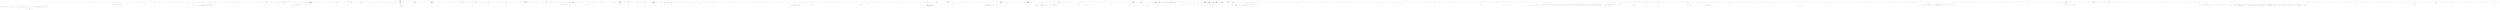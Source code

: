 digraph  {
n59 [label="HangFire.Web.Pages.QueuesPage", span=""];
n0 [cluster="HangFire.Web.Pages.QueuesPage.Execute()", label="Entry HangFire.Web.Pages.QueuesPage.Execute()", span="57-57"];
n1 [cluster="HangFire.Web.Pages.QueuesPage.Execute()", label="WriteLiteral(''\r\n'')", span="61-61"];
n2 [cluster="HangFire.Web.Pages.QueuesPage.Execute()", label="Layout = new LayoutPage { Title = ''Queues'' }", span="74-74"];
n49 [cluster="HangFire.Web.RazorPage.WriteLiteral(string)", label="Entry HangFire.Web.RazorPage.WriteLiteral(string)", span="69-69"];
n3 [cluster="HangFire.Web.Pages.QueuesPage.Execute()", label="IList<QueueWithTopEnqueuedJobsDto> queues", span="76-76"];
n50 [cluster="HangFire.Web.Pages.LayoutPage.LayoutPage()", label="Entry HangFire.Web.Pages.LayoutPage.LayoutPage()", span="4-4"];
n4 [cluster="HangFire.Web.Pages.QueuesPage.Execute()", label="var monitor = JobStorage.Current.GetMonitoringApi()", span="78-78"];
n5 [cluster="HangFire.Web.Pages.QueuesPage.Execute()", label="queues = monitor.Queues()", span="80-80"];
n51 [cluster="HangFire.JobStorage.GetMonitoringApi()", label="Entry HangFire.JobStorage.GetMonitoringApi()", span="43-43"];
n6 [cluster="HangFire.Web.Pages.QueuesPage.Execute()", label="WriteLiteral(''\r\n'')", span="87-87"];
n52 [cluster="HangFire.Storage.Monitoring.IMonitoringApi.Queues()", label="Entry HangFire.Storage.Monitoring.IMonitoringApi.Queues()", span="7-7"];
n7 [cluster="HangFire.Web.Pages.QueuesPage.Execute()", label="queues.Count == 0", span="92-92"];
n10 [cluster="HangFire.Web.Pages.QueuesPage.Execute()", label=queues, span="126-126"];
n8 [cluster="HangFire.Web.Pages.QueuesPage.Execute()", label="WriteLiteral(''    <div class=\''alert alert-warning\''>\r\n        You have no queues yet. Try to enq'' +\r\n''ueue your first job.\r\n    </div>\r\n'')", span="98-99"];
n9 [cluster="HangFire.Web.Pages.QueuesPage.Execute()", label="WriteLiteral(@''    <table class=''''table table-striped''''>\r\n        <thead>\r\n            <tr>\r\n                <th>Queue</th>\r\n                <th>Length</th>\r\n                <th>Dequeued</th>\r\n                <th>Next jobs</th>\r\n            </tr>\r\n        </thead>\r\n        <tbody>\r\n'')", span="111-121"];
n11 [cluster="HangFire.Web.Pages.QueuesPage.Execute()", label="WriteLiteral(''                <tr>\r\n                    <td>\r\n                        <a class='' +\r\n''\''label-queue\'' href=\'''')", span="132-133"];
n47 [cluster="HangFire.Web.Pages.QueuesPage.Execute()", label="WriteLiteral(''        </tbody>\r\n    </table>\r\n'')", span="370-370"];
n12 [cluster="HangFire.Web.Pages.QueuesPage.Execute()", label="Write(Request.LinkTo(''/queues/'' + queue.Name))", span="138-138"];
n14 [cluster="HangFire.Web.Pages.QueuesPage.Execute()", label="Write(queue.Name)", span="148-148"];
n16 [cluster="HangFire.Web.Pages.QueuesPage.Execute()", label="Write(queue.Length)", span="159-159"];
n18 [cluster="HangFire.Web.Pages.QueuesPage.Execute()", label="Write(Request.LinkTo(''/queues/dequeued/'' + queue.Name))", span="169-169"];
n20 [cluster="HangFire.Web.Pages.QueuesPage.Execute()", label="Write(queue.Dequeued)", span="179-179"];
n22 [cluster="HangFire.Web.Pages.QueuesPage.Execute()", label="queue.FirstJobs.Count == 0", span="195-195"];
n25 [cluster="HangFire.Web.Pages.QueuesPage.Execute()", label="queue.FirstJobs", span="227-227"];
n13 [cluster="HangFire.Web.Pages.QueuesPage.Execute()", label="WriteLiteral(''\''>\r\n                            '')", span="143-143"];
n53 [cluster="HttpRequestBase.LinkTo(string)", label="Entry HttpRequestBase.LinkTo(string)", span="24-24"];
n54 [cluster="HangFire.Web.RazorPage.Write(object)", label="Entry HangFire.Web.RazorPage.Write(object)", span="76-76"];
n15 [cluster="HangFire.Web.Pages.QueuesPage.Execute()", label="WriteLiteral(''\r\n                        </a>\r\n                    </td>\r\n                    <t'' +\r\n''d>'')", span="153-154"];
n17 [cluster="HangFire.Web.Pages.QueuesPage.Execute()", label="WriteLiteral(''</td>\r\n                    <td>\r\n                        <a href=\'''')", span="164-164"];
n19 [cluster="HangFire.Web.Pages.QueuesPage.Execute()", label="WriteLiteral(''\''>\r\n                            '')", span="174-174"];
n21 [cluster="HangFire.Web.Pages.QueuesPage.Execute()", label="WriteLiteral(''    \r\n                        </a>\r\n                    </td>\r\n                  '' +\r\n''  <td>'')", span="187-188"];
n23 [cluster="HangFire.Web.Pages.QueuesPage.Execute()", label="WriteLiteral(''                        <em>No jobs queued.</em>\r\n'')", span="201-201"];
n24 [cluster="HangFire.Web.Pages.QueuesPage.Execute()", label="WriteLiteral(@''                        <table class=''''table table-condensed table-bordered table-inner''''>\r\n                            <thead>\r\n                                <tr>\r\n                                    <th>Id</th>\r\n                                    <th>Job type</th>\r\n                                    <th>Enqueued</th>\r\n                                </tr>\r\n                            </thead>\r\n                            <tbody>\r\n'')", span="213-222"];
n26 [cluster="HangFire.Web.Pages.QueuesPage.Execute()", label="WriteLiteral(''                                    <tr class=\'''')", span="233-233"];
n45 [cluster="HangFire.Web.Pages.QueuesPage.Execute()", label="WriteLiteral(''                            </tbody>\r\n                        </table>\r\n'')", span="350-350"];
n27 [cluster="HangFire.Web.Pages.QueuesPage.Execute()", label="Write(!job.Value.InEnqueuedState ? ''obsolete-data'' : null)", span="238-238"];
n28 [cluster="HangFire.Web.Pages.QueuesPage.Execute()", label="WriteLiteral(''\''>\r\n                                        <td>\r\n                               '' +\r\n''             <a href=\'''')", span="243-244"];
n29 [cluster="HangFire.Web.Pages.QueuesPage.Execute()", label="Write(Request.LinkTo(''/job/'' + job.Key))", span="249-249"];
n30 [cluster="HangFire.Web.Pages.QueuesPage.Execute()", label="WriteLiteral(''\''>'')", span="254-254"];
n31 [cluster="HangFire.Web.Pages.QueuesPage.Execute()", label="Write(HtmlHelper.JobId(job.Key))", span="259-259"];
n32 [cluster="HangFire.Web.Pages.QueuesPage.Execute()", label="WriteLiteral(''</a>\r\n'')", span="264-264"];
n55 [cluster="HangFire.Web.HtmlHelper.JobId(string, bool)", label="Entry HangFire.Web.HtmlHelper.JobId(string, bool)", span="55-55"];
n56 [cluster="Unk.Write", label="Entry Unk.Write", span=""];
n33 [cluster="HangFire.Web.Pages.QueuesPage.Execute()", label="!job.Value.InEnqueuedState", span="269-269"];
n34 [cluster="HangFire.Web.Pages.QueuesPage.Execute()", label="WriteLiteral(''                                                <span title=\''Job\'s state has been'' +\r\n'' changed while fetching data.\'' class=\''glyphicon glyphicon-question-sign\''></span>'' +\r\n''\r\n'')", span="275-277"];
n35 [cluster="HangFire.Web.Pages.QueuesPage.Execute()", label="WriteLiteral(''                                        </td>\r\n                                  '' +\r\n''      <td>'')", span="287-288"];
n36 [cluster="HangFire.Web.Pages.QueuesPage.Execute()", label="Write(HtmlHelper.DisplayMethod(job.Value.Method))", span="293-293"];
n37 [cluster="HangFire.Web.Pages.QueuesPage.Execute()", label="WriteLiteral(''</td>\r\n                                        <td>\r\n'')", span="298-298"];
n57 [cluster="HangFire.Web.HtmlHelper.DisplayMethod(HangFire.Common.JobMethod)", label="Entry HangFire.Web.HtmlHelper.DisplayMethod(HangFire.Common.JobMethod)", span="34-34"];
n38 [cluster="HangFire.Web.Pages.QueuesPage.Execute()", label="job.Value.EnqueuedAt.HasValue", span="303-303"];
n39 [cluster="HangFire.Web.Pages.QueuesPage.Execute()", label="WriteLiteral(''                                                <span data-moment=\'''')", span="309-309"];
n44 [cluster="HangFire.Web.Pages.QueuesPage.Execute()", label="WriteLiteral(''                                        </td>\r\n                                  '' +\r\n''  </tr>\r\n'')", span="339-340"];
n40 [cluster="HangFire.Web.Pages.QueuesPage.Execute()", label="Write(JobHelper.ToStringTimestamp(job.Value.EnqueuedAt.Value))", span="314-314"];
n41 [cluster="HangFire.Web.Pages.QueuesPage.Execute()", label="WriteLiteral(''\''>\r\n                                                    '')", span="319-319"];
n58 [cluster="HangFire.Common.JobHelper.ToStringTimestamp(System.DateTime)", label="Entry HangFire.Common.JobHelper.ToStringTimestamp(System.DateTime)", span="46-46"];
n42 [cluster="HangFire.Web.Pages.QueuesPage.Execute()", label="Write(job.Value.EnqueuedAt)", span="324-324"];
n43 [cluster="HangFire.Web.Pages.QueuesPage.Execute()", label="WriteLiteral(''\r\n                                                </span>\r\n'')", span="329-329"];
n46 [cluster="HangFire.Web.Pages.QueuesPage.Execute()", label="WriteLiteral(''                    </td>\r\n                </tr>\r\n'')", span="360-360"];
n48 [cluster="HangFire.Web.Pages.QueuesPage.Execute()", label="Exit HangFire.Web.Pages.QueuesPage.Execute()", span="57-57"];
m0_8 [cluster="System.ArgumentNullException.ArgumentNullException(string)", file="ExpirationManager.cs", label="Entry System.ArgumentNullException.ArgumentNullException(string)", span="0-0"];
m0_23 [cluster="Hangfire.SqlServer.SqlServerStorage.GetConnection()", file="ExpirationManager.cs", label="Entry Hangfire.SqlServer.SqlServerStorage.GetConnection()", span="110-110"];
m0_28 [cluster="System.Threading.WaitHandle.WaitOne(System.TimeSpan)", file="ExpirationManager.cs", label="Entry System.Threading.WaitHandle.WaitOne(System.TimeSpan)", span="0-0"];
m0_25 [cluster="Unk.Execute", file="ExpirationManager.cs", label="Entry Unk.Execute", span=""];
m0_26 [cluster="string.Format(string, object, object)", file="ExpirationManager.cs", label="Entry string.Format(string, object, object)", span="0-0"];
m0_27 [cluster="Hangfire.Logging.ILog.Trace(string)", file="ExpirationManager.cs", label="Entry Hangfire.Logging.ILog.Trace(string)", span="232-232"];
m0_30 [cluster="Hangfire.SqlServer.ExpirationManager.ToString()", file="ExpirationManager.cs", label="Entry Hangfire.SqlServer.ExpirationManager.ToString()", span="88-88"];
m0_31 [cluster="Hangfire.SqlServer.ExpirationManager.ToString()", file="ExpirationManager.cs", label="return ''SQL Records Expiration Manager'';", span="90-90"];
m0_32 [cluster="Hangfire.SqlServer.ExpirationManager.ToString()", file="ExpirationManager.cs", label="Exit Hangfire.SqlServer.ExpirationManager.ToString()", span="88-88"];
m0_29 [cluster="System.Threading.CancellationToken.ThrowIfCancellationRequested()", file="ExpirationManager.cs", label="Entry System.Threading.CancellationToken.ThrowIfCancellationRequested()", span="0-0"];
m0_0 [cluster="Hangfire.SqlServer.ExpirationManager.ExpirationManager(Hangfire.SqlServer.SqlServerStorage)", file="ExpirationManager.cs", label="Entry Hangfire.SqlServer.ExpirationManager.ExpirationManager(Hangfire.SqlServer.SqlServerStorage)", span="42-42"];
m0_1 [cluster="Hangfire.SqlServer.ExpirationManager.ExpirationManager(Hangfire.SqlServer.SqlServerStorage)", file="ExpirationManager.cs", label="Exit Hangfire.SqlServer.ExpirationManager.ExpirationManager(Hangfire.SqlServer.SqlServerStorage)", span="42-42"];
m0_22 [cluster="Hangfire.Logging.ILog.DebugFormat(string, params object[])", file="ExpirationManager.cs", label="Entry Hangfire.Logging.ILog.DebugFormat(string, params object[])", span="122-122"];
m0_2 [cluster="Hangfire.SqlServer.ExpirationManager.ExpirationManager(Hangfire.SqlServer.SqlServerStorage, System.TimeSpan)", file="ExpirationManager.cs", label="Entry Hangfire.SqlServer.ExpirationManager.ExpirationManager(Hangfire.SqlServer.SqlServerStorage, System.TimeSpan)", span="47-47"];
m0_3 [cluster="Hangfire.SqlServer.ExpirationManager.ExpirationManager(Hangfire.SqlServer.SqlServerStorage, System.TimeSpan)", file="ExpirationManager.cs", label="storage == null", span="49-49"];
m0_5 [cluster="Hangfire.SqlServer.ExpirationManager.ExpirationManager(Hangfire.SqlServer.SqlServerStorage, System.TimeSpan)", file="ExpirationManager.cs", label="_storage = storage", span="51-51"];
m0_6 [cluster="Hangfire.SqlServer.ExpirationManager.ExpirationManager(Hangfire.SqlServer.SqlServerStorage, System.TimeSpan)", file="ExpirationManager.cs", label="_checkInterval = checkInterval", span="52-52"];
m0_4 [cluster="Hangfire.SqlServer.ExpirationManager.ExpirationManager(Hangfire.SqlServer.SqlServerStorage, System.TimeSpan)", file="ExpirationManager.cs", label="throw new ArgumentNullException(''storage'');", span="49-49"];
m0_7 [cluster="Hangfire.SqlServer.ExpirationManager.ExpirationManager(Hangfire.SqlServer.SqlServerStorage, System.TimeSpan)", file="ExpirationManager.cs", label="Exit Hangfire.SqlServer.ExpirationManager.ExpirationManager(Hangfire.SqlServer.SqlServerStorage, System.TimeSpan)", span="47-47"];
m0_24 [cluster="string.Format(string, object)", file="ExpirationManager.cs", label="Entry string.Format(string, object)", span="0-0"];
m0_9 [cluster="Hangfire.SqlServer.ExpirationManager.Execute(System.Threading.CancellationToken)", file="ExpirationManager.cs", label="Entry Hangfire.SqlServer.ExpirationManager.Execute(System.Threading.CancellationToken)", span="55-55"];
m0_10 [cluster="Hangfire.SqlServer.ExpirationManager.Execute(System.Threading.CancellationToken)", file="ExpirationManager.cs", label=ProcessedTables, span="57-57"];
m0_17 [cluster="Hangfire.SqlServer.ExpirationManager.Execute(System.Threading.CancellationToken)", file="ExpirationManager.cs", label="cancellationToken.WaitHandle.WaitOne(DelayBetweenPasses)", span="79-79"];
m0_20 [cluster="Hangfire.SqlServer.ExpirationManager.Execute(System.Threading.CancellationToken)", file="ExpirationManager.cs", label="cancellationToken.WaitHandle.WaitOne(_checkInterval)", span="85-85"];
m0_11 [cluster="Hangfire.SqlServer.ExpirationManager.Execute(System.Threading.CancellationToken)", file="ExpirationManager.cs", label="Logger.DebugFormat(''Removing outdated records from table '{0}'...'', table)", span="59-59"];
m0_16 [cluster="Hangfire.SqlServer.ExpirationManager.Execute(System.Threading.CancellationToken)", file="ExpirationManager.cs", label="Logger.Trace(String.Format(''Removed {0} outdated record(s) from '{1}' table.'', removedCount,\r\n                            table))", span="76-77"];
m0_15 [cluster="Hangfire.SqlServer.ExpirationManager.Execute(System.Threading.CancellationToken)", file="ExpirationManager.cs", label="removedCount > 0", span="74-74"];
m0_19 [cluster="Hangfire.SqlServer.ExpirationManager.Execute(System.Threading.CancellationToken)", file="ExpirationManager.cs", label="removedCount != 0", span="82-82"];
m0_18 [cluster="Hangfire.SqlServer.ExpirationManager.Execute(System.Threading.CancellationToken)", file="ExpirationManager.cs", label="cancellationToken.ThrowIfCancellationRequested()", span="80-80"];
m0_21 [cluster="Hangfire.SqlServer.ExpirationManager.Execute(System.Threading.CancellationToken)", file="ExpirationManager.cs", label="Exit Hangfire.SqlServer.ExpirationManager.Execute(System.Threading.CancellationToken)", span="55-55"];
m0_33 [file="ExpirationManager.cs", label="Hangfire.SqlServer.ExpirationManager", span=""];
m1_0 [cluster="Hangfire.SqlServer.IPersistentJobQueueProvider.GetJobQueue(IDbConnection)", file="IPersistentJobQueueProvider.cs", label="Entry Hangfire.SqlServer.IPersistentJobQueueProvider.GetJobQueue(IDbConnection)", span="22-22"];
m1_1 [cluster="Hangfire.SqlServer.IPersistentJobQueueProvider.GetJobQueue(IDbConnection)", file="IPersistentJobQueueProvider.cs", label="Exit Hangfire.SqlServer.IPersistentJobQueueProvider.GetJobQueue(IDbConnection)", span="22-22"];
m1_2 [cluster="Hangfire.SqlServer.IPersistentJobQueueProvider.GetJobQueueMonitoringApi(IDbConnection)", file="IPersistentJobQueueProvider.cs", label="Entry Hangfire.SqlServer.IPersistentJobQueueProvider.GetJobQueueMonitoringApi(IDbConnection)", span="23-23"];
m1_3 [cluster="Hangfire.SqlServer.IPersistentJobQueueProvider.GetJobQueueMonitoringApi(IDbConnection)", file="IPersistentJobQueueProvider.cs", label="Exit Hangfire.SqlServer.IPersistentJobQueueProvider.GetJobQueueMonitoringApi(IDbConnection)", span="23-23"];
m2_6 [cluster="Hangfire.SqlServer.Msmq.MsmqJobQueueProvider.GetJobQueue(IDbConnection)", file="MsmqJobQueueProvider.cs", label="Entry Hangfire.SqlServer.Msmq.MsmqJobQueueProvider.GetJobQueue(IDbConnection)", span="32-32"];
m2_7 [cluster="Hangfire.SqlServer.Msmq.MsmqJobQueueProvider.GetJobQueue(IDbConnection)", file="MsmqJobQueueProvider.cs", label="return _jobQueue;", span="34-34"];
m2_8 [cluster="Hangfire.SqlServer.Msmq.MsmqJobQueueProvider.GetJobQueue(IDbConnection)", file="MsmqJobQueueProvider.cs", label="Exit Hangfire.SqlServer.Msmq.MsmqJobQueueProvider.GetJobQueue(IDbConnection)", span="32-32"];
m2_4 [cluster="Hangfire.SqlServer.Msmq.MsmqJobQueue.MsmqJobQueue(string, Hangfire.SqlServer.Msmq.MsmqTransactionType)", file="MsmqJobQueueProvider.cs", label="Entry Hangfire.SqlServer.Msmq.MsmqJobQueue.MsmqJobQueue(string, Hangfire.SqlServer.Msmq.MsmqTransactionType)", span="31-31"];
m2_5 [cluster="Hangfire.SqlServer.Msmq.MsmqJobQueueMonitoringApi.MsmqJobQueueMonitoringApi(string, System.Collections.Generic.IEnumerable<string>)", file="MsmqJobQueueProvider.cs", label="Entry Hangfire.SqlServer.Msmq.MsmqJobQueueMonitoringApi.MsmqJobQueueMonitoringApi(string, System.Collections.Generic.IEnumerable<string>)", span="29-29"];
m2_0 [cluster="Hangfire.SqlServer.Msmq.MsmqJobQueueProvider.MsmqJobQueueProvider(string, System.Collections.Generic.IEnumerable<string>, Hangfire.SqlServer.Msmq.MsmqTransactionType)", file="MsmqJobQueueProvider.cs", label="Entry Hangfire.SqlServer.Msmq.MsmqJobQueueProvider.MsmqJobQueueProvider(string, System.Collections.Generic.IEnumerable<string>, Hangfire.SqlServer.Msmq.MsmqTransactionType)", span="26-26"];
m2_1 [cluster="Hangfire.SqlServer.Msmq.MsmqJobQueueProvider.MsmqJobQueueProvider(string, System.Collections.Generic.IEnumerable<string>, Hangfire.SqlServer.Msmq.MsmqTransactionType)", file="MsmqJobQueueProvider.cs", label="_jobQueue = new MsmqJobQueue(pathPattern, transactionType)", span="28-28"];
m2_2 [cluster="Hangfire.SqlServer.Msmq.MsmqJobQueueProvider.MsmqJobQueueProvider(string, System.Collections.Generic.IEnumerable<string>, Hangfire.SqlServer.Msmq.MsmqTransactionType)", file="MsmqJobQueueProvider.cs", label="_monitoringApi = new MsmqJobQueueMonitoringApi(pathPattern, queues)", span="29-29"];
m2_3 [cluster="Hangfire.SqlServer.Msmq.MsmqJobQueueProvider.MsmqJobQueueProvider(string, System.Collections.Generic.IEnumerable<string>, Hangfire.SqlServer.Msmq.MsmqTransactionType)", file="MsmqJobQueueProvider.cs", label="Exit Hangfire.SqlServer.Msmq.MsmqJobQueueProvider.MsmqJobQueueProvider(string, System.Collections.Generic.IEnumerable<string>, Hangfire.SqlServer.Msmq.MsmqTransactionType)", span="26-26"];
m2_9 [cluster="Hangfire.SqlServer.Msmq.MsmqJobQueueProvider.GetJobQueueMonitoringApi(IDbConnection)", file="MsmqJobQueueProvider.cs", label="Entry Hangfire.SqlServer.Msmq.MsmqJobQueueProvider.GetJobQueueMonitoringApi(IDbConnection)", span="37-37"];
m2_10 [cluster="Hangfire.SqlServer.Msmq.MsmqJobQueueProvider.GetJobQueueMonitoringApi(IDbConnection)", file="MsmqJobQueueProvider.cs", label="return _monitoringApi;", span="39-39"];
m2_11 [cluster="Hangfire.SqlServer.Msmq.MsmqJobQueueProvider.GetJobQueueMonitoringApi(IDbConnection)", file="MsmqJobQueueProvider.cs", label="Exit Hangfire.SqlServer.Msmq.MsmqJobQueueProvider.GetJobQueueMonitoringApi(IDbConnection)", span="37-37"];
m2_12 [file="MsmqJobQueueProvider.cs", label="Hangfire.SqlServer.Msmq.MsmqJobQueueProvider", span=""];
m3_8 [cluster="Unk.>", file="RabbitMqJobQueueProvider.cs", label="Entry Unk.>", span=""];
m3_29 [cluster="HangFire.SqlServer.Tests.SqlServerProcessingJobFacts.Ctor_CorrectlySets_AllInstanceProperties()", file="RabbitMqJobQueueProvider.cs", label="Entry HangFire.SqlServer.Tests.SqlServerProcessingJobFacts.Ctor_CorrectlySets_AllInstanceProperties()", span="47-47"];
m3_31 [cluster="HangFire.SqlServer.Tests.SqlServerProcessingJobFacts.Ctor_CorrectlySets_AllInstanceProperties()", file="RabbitMqJobQueueProvider.cs", label="Assert.Equal(JobId, processingJob.JobId)", span="51-51"];
m3_32 [cluster="HangFire.SqlServer.Tests.SqlServerProcessingJobFacts.Ctor_CorrectlySets_AllInstanceProperties()", file="RabbitMqJobQueueProvider.cs", label="Assert.Equal(Queue, processingJob.Queue)", span="52-52"];
m3_30 [cluster="HangFire.SqlServer.Tests.SqlServerProcessingJobFacts.Ctor_CorrectlySets_AllInstanceProperties()", file="RabbitMqJobQueueProvider.cs", label="var processingJob = CreateProcessingJob()", span="49-49"];
m3_33 [cluster="HangFire.SqlServer.Tests.SqlServerProcessingJobFacts.Ctor_CorrectlySets_AllInstanceProperties()", file="RabbitMqJobQueueProvider.cs", label="Exit HangFire.SqlServer.Tests.SqlServerProcessingJobFacts.Ctor_CorrectlySets_AllInstanceProperties()", span="47-47"];
m3_10 [cluster="lambda expression", file="RabbitMqJobQueueProvider.cs", label="Entry lambda expression", span="23-23"];
m3_11 [cluster="lambda expression", file="RabbitMqJobQueueProvider.cs", label="new SqlServerProcessingJob(null, JobId, Queue)", span="23-23"];
m3_45 [cluster="Unk.DeleteJobFromQueue", file="RabbitMqJobQueueProvider.cs", label="Entry Unk.DeleteJobFromQueue", span=""];
m3_9 [cluster="Hangfire.SqlServer.RabbitMQ.RabbitMqJobQueue.RabbitMqJobQueue(System.Collections.Generic.IEnumerable<string>, ConnectionFactory)", file="RabbitMqJobQueueProvider.cs", label="Entry Hangfire.SqlServer.RabbitMQ.RabbitMqJobQueue.RabbitMqJobQueue(System.Collections.Generic.IEnumerable<string>, ConnectionFactory)", span="21-21"];
m3_3 [cluster="Hangfire.SqlServer.RabbitMQ.RabbitMqJobQueueProvider.RabbitMqJobQueueProvider(System.Collections.Generic.IEnumerable<string>, ConnectionFactory)", file="RabbitMqJobQueueProvider.cs", label="configureAction == null", span="16-16"];
m3_34 [cluster="HangFire.SqlServer.Tests.SqlServerProcessingJobFacts.CreateProcessingJob()", file="RabbitMqJobQueueProvider.cs", label="Entry HangFire.SqlServer.Tests.SqlServerProcessingJobFacts.CreateProcessingJob()", span="65-65"];
m3_46 [cluster="HangFire.SqlServer.Tests.SqlServerProcessingJobFacts.CreateProcessingJob()", file="RabbitMqJobQueueProvider.cs", label="return new SqlServerProcessingJob(_connection.Object, JobId, Queue);", span="67-67"];
m3_47 [cluster="HangFire.SqlServer.Tests.SqlServerProcessingJobFacts.CreateProcessingJob()", file="RabbitMqJobQueueProvider.cs", label="Exit HangFire.SqlServer.Tests.SqlServerProcessingJobFacts.CreateProcessingJob()", span="65-65"];
m3_21 [cluster="SqlServerProcessingJob.cstr", file="RabbitMqJobQueueProvider.cs", label="Entry SqlServerProcessingJob.cstr", span=""];
m3_12 [cluster="lambda expression", file="RabbitMqJobQueueProvider.cs", label="Exit lambda expression", span="23-23"];
m3_13 [cluster="HangFire.SqlServer.SqlServerProcessingJob.SqlServerProcessingJob(HangFire.Storage.IStorageConnection, string, string)", file="RabbitMqJobQueueProvider.cs", label="Entry HangFire.SqlServer.SqlServerProcessingJob.SqlServerProcessingJob(HangFire.Storage.IStorageConnection, string, string)", span="25-25"];
m3_14 [cluster="HangFire.SqlServer.Tests.SqlServerProcessingJobFacts.Ctor_ThrowsAnException_WhenJobIdIsNull()", file="RabbitMqJobQueueProvider.cs", label="Entry HangFire.SqlServer.Tests.SqlServerProcessingJobFacts.Ctor_ThrowsAnException_WhenJobIdIsNull()", span="29-29"];
m3_0 [cluster="HangFire.SqlServer.Tests.SqlServerProcessingJobFacts.SqlServerProcessingJobFacts()", file="RabbitMqJobQueueProvider.cs", label="Entry HangFire.SqlServer.Tests.SqlServerProcessingJobFacts.SqlServerProcessingJobFacts()", span="14-14"];
m3_1 [cluster="HangFire.SqlServer.Tests.SqlServerProcessingJobFacts.SqlServerProcessingJobFacts()", file="RabbitMqJobQueueProvider.cs", label="_connection = new Mock<IStorageConnection>()", span="16-16"];
m3_5 [cluster="HangFire.SqlServer.Tests.SqlServerProcessingJobFacts.Ctor_ThrowsAnException_WhenConnectionIsNull()", color=green, community=0, file="RabbitMqJobQueueProvider.cs", label="var exception = Assert.Throws<ArgumentNullException>(\r\n                () => new SqlServerProcessingJob(null, JobId, Queue))", prediction=0, span="22-23"];
m3_6 [cluster="HangFire.SqlServer.Tests.SqlServerProcessingJobFacts.Ctor_ThrowsAnException_WhenConnectionIsNull()", file="RabbitMqJobQueueProvider.cs", label="Assert.Equal(''connection'', exception.ParamName)", span="25-25"];
m3_2 [cluster="HangFire.SqlServer.Tests.SqlServerProcessingJobFacts.SqlServerProcessingJobFacts()", file="RabbitMqJobQueueProvider.cs", label="Exit HangFire.SqlServer.Tests.SqlServerProcessingJobFacts.SqlServerProcessingJobFacts()", span="14-14"];
m3_4 [cluster="HangFire.SqlServer.Tests.SqlServerProcessingJobFacts.Ctor_ThrowsAnException_WhenConnectionIsNull()", file="RabbitMqJobQueueProvider.cs", label="Entry HangFire.SqlServer.Tests.SqlServerProcessingJobFacts.Ctor_ThrowsAnException_WhenConnectionIsNull()", span="20-20"];
m3_7 [cluster="HangFire.SqlServer.Tests.SqlServerProcessingJobFacts.Ctor_ThrowsAnException_WhenConnectionIsNull()", file="RabbitMqJobQueueProvider.cs", label="Exit HangFire.SqlServer.Tests.SqlServerProcessingJobFacts.Ctor_ThrowsAnException_WhenConnectionIsNull()", span="20-20"];
m3_15 [cluster="HangFire.SqlServer.Tests.SqlServerProcessingJobFacts.Ctor_ThrowsAnException_WhenJobIdIsNull()", file="RabbitMqJobQueueProvider.cs", label="var exception = Assert.Throws<ArgumentNullException>(\r\n                () => new SqlServerProcessingJob(_connection.Object, null, Queue))", span="31-32"];
m3_16 [cluster="HangFire.SqlServer.Tests.SqlServerProcessingJobFacts.Ctor_ThrowsAnException_WhenJobIdIsNull()", file="RabbitMqJobQueueProvider.cs", label="Assert.Equal(''jobId'', exception.ParamName)", span="34-34"];
m3_17 [cluster="HangFire.SqlServer.Tests.SqlServerProcessingJobFacts.Ctor_ThrowsAnException_WhenJobIdIsNull()", file="RabbitMqJobQueueProvider.cs", label="Exit HangFire.SqlServer.Tests.SqlServerProcessingJobFacts.Ctor_ThrowsAnException_WhenJobIdIsNull()", span="29-29"];
m3_22 [cluster="HangFire.SqlServer.Tests.SqlServerProcessingJobFacts.Ctor_ThrowsAnException_WhenQueueIsNull()", file="RabbitMqJobQueueProvider.cs", label="Entry HangFire.SqlServer.Tests.SqlServerProcessingJobFacts.Ctor_ThrowsAnException_WhenQueueIsNull()", span="38-38"];
m3_23 [cluster="HangFire.SqlServer.Tests.SqlServerProcessingJobFacts.Ctor_ThrowsAnException_WhenQueueIsNull()", file="RabbitMqJobQueueProvider.cs", label="var exception = Assert.Throws<ArgumentNullException>(\r\n                () => new SqlServerProcessingJob(_connection.Object, JobId, null))", span="40-41"];
m3_24 [cluster="HangFire.SqlServer.Tests.SqlServerProcessingJobFacts.Ctor_ThrowsAnException_WhenQueueIsNull()", file="RabbitMqJobQueueProvider.cs", label="Assert.Equal(''queue'', exception.ParamName)", span="43-43"];
m3_25 [cluster="HangFire.SqlServer.Tests.SqlServerProcessingJobFacts.Ctor_ThrowsAnException_WhenQueueIsNull()", file="RabbitMqJobQueueProvider.cs", label="Exit HangFire.SqlServer.Tests.SqlServerProcessingJobFacts.Ctor_ThrowsAnException_WhenQueueIsNull()", span="38-38"];
m3_42 [cluster="lambda expression", file="RabbitMqJobQueueProvider.cs", label="Entry lambda expression", span="62-62"];
m3_18 [cluster="lambda expression", file="RabbitMqJobQueueProvider.cs", label="Hangfire.SqlServer.RabbitMQ.RabbitMqJobQueueProvider", span=""];
m3_26 [cluster="lambda expression", file="RabbitMqJobQueueProvider.cs", label="Entry lambda expression", span="41-41"];
m3_19 [cluster="lambda expression", file="RabbitMqJobQueueProvider.cs", label="new SqlServerProcessingJob(_connection.Object, null, Queue)", span="32-32"];
m3_27 [cluster="lambda expression", file="RabbitMqJobQueueProvider.cs", label="new SqlServerProcessingJob(_connection.Object, JobId, null)", span="41-41"];
m3_20 [cluster="lambda expression", file="RabbitMqJobQueueProvider.cs", label="Exit lambda expression", span="32-32"];
m3_28 [cluster="lambda expression", file="RabbitMqJobQueueProvider.cs", label="Exit lambda expression", span="41-41"];
m3_43 [cluster="lambda expression", file="RabbitMqJobQueueProvider.cs", label="x.DeleteJobFromQueue(JobId, Queue)", span="62-62"];
m3_44 [cluster="lambda expression", file="RabbitMqJobQueueProvider.cs", label="Exit lambda expression", span="62-62"];
m3_35 [cluster="HangFire.SqlServer.Tests.SqlServerProcessingJobFacts.Dispose_CallsDeleteFromQueue()", file="RabbitMqJobQueueProvider.cs", label="Entry HangFire.SqlServer.Tests.SqlServerProcessingJobFacts.Dispose_CallsDeleteFromQueue()", span="56-56"];
m3_36 [cluster="HangFire.SqlServer.Tests.SqlServerProcessingJobFacts.Dispose_CallsDeleteFromQueue()", file="RabbitMqJobQueueProvider.cs", label="var processingJob = CreateProcessingJob()", span="58-58"];
m3_38 [cluster="HangFire.SqlServer.Tests.SqlServerProcessingJobFacts.Dispose_CallsDeleteFromQueue()", file="RabbitMqJobQueueProvider.cs", label="_connection.Verify(x => x.DeleteJobFromQueue(JobId, Queue))", span="62-62"];
m3_37 [cluster="HangFire.SqlServer.Tests.SqlServerProcessingJobFacts.Dispose_CallsDeleteFromQueue()", file="RabbitMqJobQueueProvider.cs", label="processingJob.Dispose()", span="60-60"];
m3_39 [cluster="HangFire.SqlServer.Tests.SqlServerProcessingJobFacts.Dispose_CallsDeleteFromQueue()", file="RabbitMqJobQueueProvider.cs", label="Exit HangFire.SqlServer.Tests.SqlServerProcessingJobFacts.Dispose_CallsDeleteFromQueue()", span="56-56"];
m3_41 [cluster="Unk.Verify", file="RabbitMqJobQueueProvider.cs", label="Entry Unk.Verify", span=""];
m3_40 [cluster="HangFire.SqlServer.SqlServerProcessingJob.Dispose()", file="RabbitMqJobQueueProvider.cs", label="Entry HangFire.SqlServer.SqlServerProcessingJob.Dispose()", span="40-40"];
m3_48 [file="RabbitMqJobQueueProvider.cs", label="HangFire.SqlServer.Tests.SqlServerProcessingJobFacts", span=""];
m4_131 [cluster="Hangfire.SqlServer.SqlServerConnection.GetFirstByLowestScoreFromSet(string, double, double)", file="SqlServerConnection.cs", label="Entry Hangfire.SqlServer.SqlServerConnection.GetFirstByLowestScoreFromSet(string, double, double)", span="239-239"];
m4_136 [cluster="Hangfire.SqlServer.SqlServerConnection.GetFirstByLowestScoreFromSet(string, double, double)", color=green, community=0, file="SqlServerConnection.cs", label="return _storage.UseConnection(connection => connection.Query<string>(\r\n                @''select top 1 Value from HangFire.[Set] where [Key] = @key and Score between @from and @to order by Score'',\r\n                new { key, from = fromScore, to = toScore })\r\n                .SingleOrDefault());", prediction=1, span="244-247"];
m4_134 [cluster="Hangfire.SqlServer.SqlServerConnection.GetFirstByLowestScoreFromSet(string, double, double)", file="SqlServerConnection.cs", label="toScore < fromScore", span="242-242"];
m4_133 [cluster="Hangfire.SqlServer.SqlServerConnection.GetFirstByLowestScoreFromSet(string, double, double)", file="SqlServerConnection.cs", label="throw new ArgumentNullException(''key'');", span="241-241"];
m4_132 [cluster="Hangfire.SqlServer.SqlServerConnection.GetFirstByLowestScoreFromSet(string, double, double)", file="SqlServerConnection.cs", label="key == null", span="241-241"];
m4_135 [cluster="Hangfire.SqlServer.SqlServerConnection.GetFirstByLowestScoreFromSet(string, double, double)", file="SqlServerConnection.cs", label="throw new ArgumentException(''The `toScore` value must be higher or equal to the `fromScore` value.'');", span="242-242"];
m4_137 [cluster="Hangfire.SqlServer.SqlServerConnection.GetFirstByLowestScoreFromSet(string, double, double)", file="SqlServerConnection.cs", label="Exit Hangfire.SqlServer.SqlServerConnection.GetFirstByLowestScoreFromSet(string, double, double)", span="239-239"];
m4_5 [cluster="HangFire.Core.Tests.Server.ProcessingJobFacts.Ctor_ThrowsAnException_WhenConnectionIsNull()", file="SqlServerConnection.cs", label="var exception = Assert.Throws<ArgumentNullException>(\r\n                () => new RedisProcessingJob(null, JobId, Queue))", span="22-23"];
m4_261 [cluster="Hangfire.SqlServer.SqlServerConnection.GetHashTtl(string)", file="SqlServerConnection.cs", label="Entry Hangfire.SqlServer.SqlServerConnection.GetHashTtl(string)", span="415-415"];
m4_265 [cluster="Hangfire.SqlServer.SqlServerConnection.GetHashTtl(string)", color=green, community=0, file="SqlServerConnection.cs", label="return _storage.UseConnection(connection =>\r\n            {\r\n                var result = connection.Query<DateTime?>(query, new { key = key }).Single();\r\n                if (!result.HasValue) return TimeSpan.FromSeconds(-1);\r\n\r\n                return result.Value - DateTime.UtcNow;\r\n            });", prediction=2, span="423-429"];
m4_264 [cluster="Hangfire.SqlServer.SqlServerConnection.GetHashTtl(string)", file="SqlServerConnection.cs", label="string query = @''\r\nselect min([ExpireAt]) from HangFire.Hash\r\nwhere [Key] = @key''", span="419-421"];
m4_263 [cluster="Hangfire.SqlServer.SqlServerConnection.GetHashTtl(string)", file="SqlServerConnection.cs", label="throw new ArgumentNullException(''key'');", span="417-417"];
m4_262 [cluster="Hangfire.SqlServer.SqlServerConnection.GetHashTtl(string)", file="SqlServerConnection.cs", label="key == null", span="417-417"];
m4_266 [cluster="Hangfire.SqlServer.SqlServerConnection.GetHashTtl(string)", file="SqlServerConnection.cs", label="Exit Hangfire.SqlServer.SqlServerConnection.GetHashTtl(string)", span="415-415"];
m4_83 [cluster="Hangfire.Storage.InvocationData.Deserialize()", file="SqlServerConnection.cs", label="Entry Hangfire.Storage.InvocationData.Deserialize()", span="40-40"];
m4_14 [cluster="string.Format(string, object)", file="SqlServerConnection.cs", label="Entry string.Format(string, object)", span="0-0"];
m4_17 [cluster="Hangfire.SqlServer.SqlServerConnection.FetchNextJob(string[], System.Threading.CancellationToken)", file="SqlServerConnection.cs", label="throw new ArgumentNullException(''queues'');", span="54-54"];
m4_18 [cluster="lambda expression", color=green, community=0, file="SqlServerConnection.cs", label="Entry lambda expression", prediction=3, span="32-32"];
m4_21 [cluster="HangFire.Core.Tests.Server.ProcessingJobFacts.Ctor_ThrowsAnException_WhenQueueIsNull()", color=green, community=0, file="SqlServerConnection.cs", label="Entry HangFire.Core.Tests.Server.ProcessingJobFacts.Ctor_ThrowsAnException_WhenQueueIsNull()", prediction=3, span="38-38"];
m4_20 [cluster="lambda expression", file="SqlServerConnection.cs", label="Exit lambda expression", span="32-32"];
m4_23 [cluster="HangFire.Core.Tests.Server.ProcessingJobFacts.Ctor_ThrowsAnException_WhenQueueIsNull()", file="SqlServerConnection.cs", label="Assert.Equal(''queue'', exception.ParamName)", span="43-43"];
m4_172 [cluster="Hangfire.SqlServer.SqlServerConnection.AnnounceServer(string, Hangfire.Server.ServerContext)", file="SqlServerConnection.cs", label="Entry Hangfire.SqlServer.SqlServerConnection.AnnounceServer(string, Hangfire.Server.ServerContext)", span="286-286"];
m4_178 [cluster="Hangfire.SqlServer.SqlServerConnection.AnnounceServer(string, Hangfire.Server.ServerContext)", color=green, community=0, file="SqlServerConnection.cs", label="_storage.UseConnection(connection =>\r\n            {\r\n                connection.Execute(\r\n                    @'';merge HangFire.Server with (holdlock) as Target ''\r\n                    + @''using (VALUES (@id, @data, @heartbeat)) as Source (Id, Data, Heartbeat) ''\r\n                    + @''on Target.Id = Source.Id ''\r\n                    + @''when matched then update set Data = Source.Data, LastHeartbeat = Source.Heartbeat ''\r\n                    +\r\n                    @''when not matched then insert (Id, Data, LastHeartbeat) values (Source.Id, Source.Data, Source.Heartbeat);'',\r\n                    new { id = serverId, data = JobHelper.ToJson(data), heartbeat = DateTime.UtcNow });\r\n            })", prediction=5, span="298-308"];
m4_177 [cluster="Hangfire.SqlServer.SqlServerConnection.AnnounceServer(string, Hangfire.Server.ServerContext)", file="SqlServerConnection.cs", label="var data = new ServerData\r\n            {\r\n                WorkerCount = context.WorkerCount,\r\n                Queues = context.Queues,\r\n                StartedAt = DateTime.UtcNow,\r\n            }", span="291-296"];
m4_174 [cluster="Hangfire.SqlServer.SqlServerConnection.AnnounceServer(string, Hangfire.Server.ServerContext)", file="SqlServerConnection.cs", label="throw new ArgumentNullException(''serverId'');", span="288-288"];
m4_176 [cluster="Hangfire.SqlServer.SqlServerConnection.AnnounceServer(string, Hangfire.Server.ServerContext)", file="SqlServerConnection.cs", label="throw new ArgumentNullException(''context'');", span="289-289"];
m4_173 [cluster="Hangfire.SqlServer.SqlServerConnection.AnnounceServer(string, Hangfire.Server.ServerContext)", file="SqlServerConnection.cs", label="serverId == null", span="288-288"];
m4_175 [cluster="Hangfire.SqlServer.SqlServerConnection.AnnounceServer(string, Hangfire.Server.ServerContext)", file="SqlServerConnection.cs", label="context == null", span="289-289"];
m4_179 [cluster="Hangfire.SqlServer.SqlServerConnection.AnnounceServer(string, Hangfire.Server.ServerContext)", file="SqlServerConnection.cs", label="Exit Hangfire.SqlServer.SqlServerConnection.AnnounceServer(string, Hangfire.Server.ServerContext)", span="286-286"];
m4_160 [cluster="Unk.UseConnection", file="SqlServerConnection.cs", label="Entry Unk.UseConnection", span=""];
m4_44 [cluster="Hangfire.Storage.InvocationData.Serialize(Hangfire.Common.Job)", file="SqlServerConnection.cs", label="Entry Hangfire.Storage.InvocationData.Serialize(Hangfire.Common.Job)", span="67-67"];
m4_34 [cluster="HangFire.Core.Tests.Server.ProcessingJobFacts.Dispose_CallsDeleteFromQueue()", file="SqlServerConnection.cs", label="Entry HangFire.Core.Tests.Server.ProcessingJobFacts.Dispose_CallsDeleteFromQueue()", span="56-56"];
m4_9 [cluster="Hangfire.SqlServer.SqlServerWriteOnlyTransaction.SqlServerWriteOnlyTransaction(Hangfire.SqlServer.SqlServerStorage)", file="SqlServerConnection.cs", label="Entry Hangfire.SqlServer.SqlServerWriteOnlyTransaction.SqlServerWriteOnlyTransaction(Hangfire.SqlServer.SqlServerStorage)", span="37-37"];
m4_165 [cluster="Unk.ToDictionary", file="SqlServerConnection.cs", label="Entry Unk.ToDictionary", span=""];
m4_192 [cluster="Hangfire.SqlServer.SqlServerConnection.Heartbeat(string)", file="SqlServerConnection.cs", label="Entry Hangfire.SqlServer.SqlServerConnection.Heartbeat(string)", span="323-323"];
m4_195 [cluster="Hangfire.SqlServer.SqlServerConnection.Heartbeat(string)", color=green, community=0, file="SqlServerConnection.cs", label="_storage.UseConnection(connection =>\r\n            {\r\n                connection.Execute(\r\n                    @''update HangFire.Server set LastHeartbeat = @now where Id = @id'',\r\n                    new { now = DateTime.UtcNow, id = serverId });\r\n            })", prediction=6, span="327-332"];
m4_193 [cluster="Hangfire.SqlServer.SqlServerConnection.Heartbeat(string)", file="SqlServerConnection.cs", label="serverId == null", span="325-325"];
m4_194 [cluster="Hangfire.SqlServer.SqlServerConnection.Heartbeat(string)", file="SqlServerConnection.cs", label="throw new ArgumentNullException(''serverId'');", span="325-325"];
m4_196 [cluster="Hangfire.SqlServer.SqlServerConnection.Heartbeat(string)", file="SqlServerConnection.cs", label="Exit Hangfire.SqlServer.SqlServerConnection.Heartbeat(string)", span="323-323"];
m4_220 [cluster="Hangfire.SqlServer.SqlServerConnection.GetRangeFromSet(string, int, int)", file="SqlServerConnection.cs", label="Entry Hangfire.SqlServer.SqlServerConnection.GetRangeFromSet(string, int, int)", span="356-356"];
m4_224 [cluster="Hangfire.SqlServer.SqlServerConnection.GetRangeFromSet(string, int, int)", color=green, community=0, file="SqlServerConnection.cs", label="return _storage.UseConnection(connection => connection\r\n                .Query<string>(query, new { key = key, startingFrom = startingFrom + 1, endingAt = endingAt + 1 })\r\n                .ToList());", prediction=7, span="367-369"];
m4_223 [cluster="Hangfire.SqlServer.SqlServerConnection.GetRangeFromSet(string, int, int)", file="SqlServerConnection.cs", label="string query = @''\r\nselect [Value] from (\r\n	select [Value], row_number() over (order by [Id] ASC) as row_num \r\n	from HangFire.[Set]\r\n	where [Key] = @key \r\n) as s where s.row_num between @startingFrom and @endingAt''", span="360-365"];
m4_222 [cluster="Hangfire.SqlServer.SqlServerConnection.GetRangeFromSet(string, int, int)", file="SqlServerConnection.cs", label="throw new ArgumentNullException(''key'');", span="358-358"];
m4_221 [cluster="Hangfire.SqlServer.SqlServerConnection.GetRangeFromSet(string, int, int)", file="SqlServerConnection.cs", label="key == null", span="358-358"];
m4_225 [cluster="Hangfire.SqlServer.SqlServerConnection.GetRangeFromSet(string, int, int)", file="SqlServerConnection.cs", label="Exit Hangfire.SqlServer.SqlServerConnection.GetRangeFromSet(string, int, int)", span="356-356"];
m4_293 [cluster="Hangfire.SqlServer.SqlServerConnection.GetListTtl(string)", file="SqlServerConnection.cs", label="Entry Hangfire.SqlServer.SqlServerConnection.GetListTtl(string)", span="456-456"];
m4_297 [cluster="Hangfire.SqlServer.SqlServerConnection.GetListTtl(string)", color=green, community=0, file="SqlServerConnection.cs", label="return _storage.UseConnection(connection =>\r\n            {\r\n                var result = connection.Query<DateTime?>(query, new { key = key }).Single();\r\n                if (!result.HasValue) return TimeSpan.FromSeconds(-1);\r\n\r\n                return result.Value - DateTime.UtcNow;\r\n            });", prediction=8, span="464-470"];
m4_296 [cluster="Hangfire.SqlServer.SqlServerConnection.GetListTtl(string)", file="SqlServerConnection.cs", label="string query = @''\r\nselect min([ExpireAt]) from HangFire.List\r\nwhere [Key] = @key''", span="460-462"];
m4_295 [cluster="Hangfire.SqlServer.SqlServerConnection.GetListTtl(string)", file="SqlServerConnection.cs", label="throw new ArgumentNullException(''key'');", span="458-458"];
m4_294 [cluster="Hangfire.SqlServer.SqlServerConnection.GetListTtl(string)", file="SqlServerConnection.cs", label="key == null", span="458-458"];
m4_298 [cluster="Hangfire.SqlServer.SqlServerConnection.GetListTtl(string)", file="SqlServerConnection.cs", label="Exit Hangfire.SqlServer.SqlServerConnection.GetListTtl(string)", span="456-456"];
m4_99 [cluster="Hangfire.Storage.StateData.StateData()", file="SqlServerConnection.cs", label="Entry Hangfire.Storage.StateData.StateData()", span="21-21"];
m4_252 [cluster="Hangfire.SqlServer.SqlServerConnection.GetHashCount(string)", file="SqlServerConnection.cs", label="Entry Hangfire.SqlServer.SqlServerConnection.GetHashCount(string)", span="404-404"];
m4_256 [cluster="Hangfire.SqlServer.SqlServerConnection.GetHashCount(string)", color=green, community=0, file="SqlServerConnection.cs", label="return _storage.UseConnection(connection => connection.Query<long>(query, new { key = key }).Single());", prediction=9, span="412-412"];
m4_255 [cluster="Hangfire.SqlServer.SqlServerConnection.GetHashCount(string)", file="SqlServerConnection.cs", label="string query = @''\r\nselect count([Id]) from HangFire.Hash\r\nwhere [Key] = @key''", span="408-410"];
m4_254 [cluster="Hangfire.SqlServer.SqlServerConnection.GetHashCount(string)", file="SqlServerConnection.cs", label="throw new ArgumentNullException(''key'');", span="406-406"];
m4_253 [cluster="Hangfire.SqlServer.SqlServerConnection.GetHashCount(string)", file="SqlServerConnection.cs", label="key == null", span="406-406"];
m4_257 [cluster="Hangfire.SqlServer.SqlServerConnection.GetHashCount(string)", file="SqlServerConnection.cs", label="Exit Hangfire.SqlServer.SqlServerConnection.GetHashCount(string)", span="404-404"];
m4_314 [cluster="Hangfire.SqlServer.SqlServerConnection.GetAllItemsFromList(string)", file="SqlServerConnection.cs", label="Entry Hangfire.SqlServer.SqlServerConnection.GetAllItemsFromList(string)", span="489-489"];
m4_318 [cluster="Hangfire.SqlServer.SqlServerConnection.GetAllItemsFromList(string)", color=green, community=0, file="SqlServerConnection.cs", label="return _storage.UseConnection(connection => connection.Query<string>(query, new { key = key }).ToList());", prediction=10, span="498-498"];
m4_317 [cluster="Hangfire.SqlServer.SqlServerConnection.GetAllItemsFromList(string)", file="SqlServerConnection.cs", label="string query = @''\r\nselect [Value] from HangFire.List\r\nwhere [Key] = @key\r\norder by [Id] desc''", span="493-496"];
m4_316 [cluster="Hangfire.SqlServer.SqlServerConnection.GetAllItemsFromList(string)", file="SqlServerConnection.cs", label="throw new ArgumentNullException(''key'');", span="491-491"];
m4_315 [cluster="Hangfire.SqlServer.SqlServerConnection.GetAllItemsFromList(string)", file="SqlServerConnection.cs", label="key == null", span="491-491"];
m4_319 [cluster="Hangfire.SqlServer.SqlServerConnection.GetAllItemsFromList(string)", file="SqlServerConnection.cs", label="Exit Hangfire.SqlServer.SqlServerConnection.GetAllItemsFromList(string)", span="489-489"];
m4_180 [cluster="Hangfire.SqlServer.Entities.ServerData.ServerData()", file="SqlServerConnection.cs", label="Entry Hangfire.SqlServer.Entities.ServerData.ServerData()", span="20-20"];
m4_63 [cluster="Hangfire.SqlServer.SqlServerConnection.GetJobData(string)", file="SqlServerConnection.cs", label="Entry Hangfire.SqlServer.SqlServerConnection.GetJobData(string)", span="125-125"];
m4_67 [cluster="Hangfire.SqlServer.SqlServerConnection.GetJobData(string)", color=green, community=0, file="SqlServerConnection.cs", label="return _storage.UseConnection(connection =>\r\n            {\r\n                var jobData = connection.Query<SqlJob>(sql, new { id = id })\r\n                    .SingleOrDefault();\r\n\r\n                if (jobData == null) return null;\r\n\r\n                // TODO: conversion exception could be thrown.\r\n                var invocationData = JobHelper.FromJson<InvocationData>(jobData.InvocationData);\r\n                invocationData.Arguments = jobData.Arguments;\r\n\r\n                Job job = null;\r\n                JobLoadException loadException = null;\r\n\r\n                try\r\n                {\r\n                    job = invocationData.Deserialize();\r\n                }\r\n                catch (JobLoadException ex)\r\n                {\r\n                    loadException = ex;\r\n                }\r\n\r\n                return new JobData\r\n                {\r\n                    Job = job,\r\n                    State = jobData.StateName,\r\n                    CreatedAt = jobData.CreatedAt,\r\n                    LoadException = loadException\r\n                };\r\n            });", prediction=11, span="132-162"];
m4_66 [cluster="Hangfire.SqlServer.SqlServerConnection.GetJobData(string)", file="SqlServerConnection.cs", label="string sql = \r\n                @''select InvocationData, StateName, Arguments, CreatedAt from HangFire.Job where Id = @id''", span="129-130"];
m4_65 [cluster="Hangfire.SqlServer.SqlServerConnection.GetJobData(string)", file="SqlServerConnection.cs", label="throw new ArgumentNullException(''id'');", span="127-127"];
m4_64 [cluster="Hangfire.SqlServer.SqlServerConnection.GetJobData(string)", file="SqlServerConnection.cs", label="id == null", span="127-127"];
m4_68 [cluster="Hangfire.SqlServer.SqlServerConnection.GetJobData(string)", file="SqlServerConnection.cs", label="Exit Hangfire.SqlServer.SqlServerConnection.GetJobData(string)", span="125-125"];
m4_38 [cluster="Hangfire.SqlServer.SqlServerConnection.CreateExpiredJob(Hangfire.Common.Job, System.Collections.Generic.IDictionary<string, string>, System.DateTime, System.TimeSpan)", file="SqlServerConnection.cs", label="parameters == null", span="79-79"];
m4_155 [cluster="Hangfire.SqlServer.SqlServerConnection.GetAllEntriesFromHash(string)", file="SqlServerConnection.cs", label="Entry Hangfire.SqlServer.SqlServerConnection.GetAllEntriesFromHash(string)", span="271-271"];
m4_158 [cluster="Hangfire.SqlServer.SqlServerConnection.GetAllEntriesFromHash(string)", color=green, community=0, file="SqlServerConnection.cs", label="return _storage.UseConnection(connection =>\r\n            {\r\n                var result = connection.Query<SqlHash>(\r\n                    ''select Field, Value from HangFire.Hash with (forceseek) where [Key] = @key'',\r\n                    new { key })\r\n                    .ToDictionary(x => x.Field, x => x.Value);\r\n\r\n                return result.Count != 0 ? result : null;\r\n            });", prediction=12, span="275-283"];
m4_156 [cluster="Hangfire.SqlServer.SqlServerConnection.GetAllEntriesFromHash(string)", file="SqlServerConnection.cs", label="key == null", span="273-273"];
m4_157 [cluster="Hangfire.SqlServer.SqlServerConnection.GetAllEntriesFromHash(string)", file="SqlServerConnection.cs", label="throw new ArgumentNullException(''key'');", span="273-273"];
m4_159 [cluster="Hangfire.SqlServer.SqlServerConnection.GetAllEntriesFromHash(string)", file="SqlServerConnection.cs", label="Exit Hangfire.SqlServer.SqlServerConnection.GetAllEntriesFromHash(string)", span="271-271"];
m4_10 [cluster="lambda expression", file="SqlServerConnection.cs", label="Entry lambda expression", span="23-23"];
m4_11 [cluster="lambda expression", color=green, community=0, file="SqlServerConnection.cs", label="new RedisProcessingJob(null, JobId, Queue)", prediction=3, span="23-23"];
m4_12 [cluster="lambda expression", file="SqlServerConnection.cs", label="Exit lambda expression", span="23-23"];
m4_8 [cluster="Hangfire.SqlServer.SqlServerConnection.CreateWriteTransaction()", file="SqlServerConnection.cs", label="Exit Hangfire.SqlServer.SqlServerConnection.CreateWriteTransaction()", span="39-39"];
m4_82 [cluster="Unk.SingleOrDefault", file="SqlServerConnection.cs", label="Entry Unk.SingleOrDefault", span=""];
m4_210 [cluster="System.TimeSpan.Negate()", file="SqlServerConnection.cs", label="Entry System.TimeSpan.Negate()", span="0-0"];
m4_100 [cluster="Hangfire.SqlServer.SqlServerConnection.SetJobParameter(string, string, string)", file="SqlServerConnection.cs", label="Entry Hangfire.SqlServer.SqlServerConnection.SetJobParameter(string, string, string)", span="196-196"];
m4_105 [cluster="Hangfire.SqlServer.SqlServerConnection.SetJobParameter(string, string, string)", color=green, community=0, file="SqlServerConnection.cs", label="_storage.UseConnection(connection =>\r\n            {\r\n                connection.Execute(\r\n                    @'';merge HangFire.JobParameter with (holdlock) as Target ''\r\n                    + @''using (VALUES (@jobId, @name, @value)) as Source (JobId, Name, Value) ''\r\n                    + @''on Target.JobId = Source.JobId AND Target.Name = Source.Name ''\r\n                    + @''when matched then update set Value = Source.Value ''\r\n                    +\r\n                    @''when not matched then insert (JobId, Name, Value) values (Source.JobId, Source.Name, Source.Value);'',\r\n                    new { jobId = id, name, value });\r\n            })", prediction=14, span="201-211"];
m4_103 [cluster="Hangfire.SqlServer.SqlServerConnection.SetJobParameter(string, string, string)", file="SqlServerConnection.cs", label="name == null", span="199-199"];
m4_102 [cluster="Hangfire.SqlServer.SqlServerConnection.SetJobParameter(string, string, string)", file="SqlServerConnection.cs", label="throw new ArgumentNullException(''id'');", span="198-198"];
m4_104 [cluster="Hangfire.SqlServer.SqlServerConnection.SetJobParameter(string, string, string)", file="SqlServerConnection.cs", label="throw new ArgumentNullException(''name'');", span="199-199"];
m4_101 [cluster="Hangfire.SqlServer.SqlServerConnection.SetJobParameter(string, string, string)", file="SqlServerConnection.cs", label="id == null", span="198-198"];
m4_106 [cluster="Hangfire.SqlServer.SqlServerConnection.SetJobParameter(string, string, string)", file="SqlServerConnection.cs", label="Exit Hangfire.SqlServer.SqlServerConnection.SetJobParameter(string, string, string)", span="196-196"];
m4_138 [cluster="System.ArgumentException.ArgumentException(string)", file="SqlServerConnection.cs", label="Entry System.ArgumentException.ArgumentException(string)", span="0-0"];
m4_28 [cluster="HangFire.Core.Tests.Server.ProcessingJobFacts.Ctor_CorrectlySets_AllInstanceProperties()", file="SqlServerConnection.cs", label="Entry HangFire.Core.Tests.Server.ProcessingJobFacts.Ctor_CorrectlySets_AllInstanceProperties()", span="47-47"];
m4_242 [cluster="System.TimeSpan.FromSeconds(double)", file="SqlServerConnection.cs", label="Entry System.TimeSpan.FromSeconds(double)", span="0-0"];
m4_13 [cluster="Hangfire.SqlServer.SqlServerDistributedLock.SqlServerDistributedLock(Hangfire.SqlServer.SqlServerStorage, string, System.TimeSpan)", file="SqlServerConnection.cs", label="Entry Hangfire.SqlServer.SqlServerDistributedLock.SqlServerDistributedLock(Hangfire.SqlServer.SqlServerStorage, string, System.TimeSpan)", span="44-44"];
m4_107 [cluster="Hangfire.SqlServer.SqlServerStorage.UseConnection(System.Action<SqlConnection>)", file="SqlServerConnection.cs", label="Entry Hangfire.SqlServer.SqlServerStorage.UseConnection(System.Action<SqlConnection>)", span="174-174"];
m4_150 [cluster="Hangfire.SqlServer.SqlServerStorage.UseTransaction(System.Action<SqlConnection>)", file="SqlServerConnection.cs", label="Entry Hangfire.SqlServer.SqlServerStorage.UseTransaction(System.Action<SqlConnection>)", span="198-198"];
m4_230 [cluster="Hangfire.SqlServer.SqlServerConnection.GetSetTtl(string)", file="SqlServerConnection.cs", label="Entry Hangfire.SqlServer.SqlServerConnection.GetSetTtl(string)", span="372-372"];
m4_234 [cluster="Hangfire.SqlServer.SqlServerConnection.GetSetTtl(string)", color=green, community=0, file="SqlServerConnection.cs", label="return _storage.UseConnection(connection =>\r\n            {\r\n                var result = connection.Query<DateTime?>(query, new { key = key }).Single();\r\n                if (!result.HasValue) return TimeSpan.FromSeconds(-1);\r\n\r\n                return result.Value - DateTime.UtcNow;\r\n            });", prediction=15, span="380-386"];
m4_233 [cluster="Hangfire.SqlServer.SqlServerConnection.GetSetTtl(string)", file="SqlServerConnection.cs", label="string query = @''\r\nselect min([ExpireAt]) from HangFire.[Set]\r\nwhere [Key] = @key''", span="376-378"];
m4_232 [cluster="Hangfire.SqlServer.SqlServerConnection.GetSetTtl(string)", file="SqlServerConnection.cs", label="throw new ArgumentNullException(''key'');", span="374-374"];
m4_231 [cluster="Hangfire.SqlServer.SqlServerConnection.GetSetTtl(string)", file="SqlServerConnection.cs", label="key == null", span="374-374"];
m4_235 [cluster="Hangfire.SqlServer.SqlServerConnection.GetSetTtl(string)", file="SqlServerConnection.cs", label="Exit Hangfire.SqlServer.SqlServerConnection.GetSetTtl(string)", span="372-372"];
m4_243 [cluster="Hangfire.SqlServer.SqlServerConnection.GetCounter(string)", file="SqlServerConnection.cs", label="Entry Hangfire.SqlServer.SqlServerConnection.GetCounter(string)", span="389-389"];
m4_247 [cluster="Hangfire.SqlServer.SqlServerConnection.GetCounter(string)", color=green, community=0, file="SqlServerConnection.cs", label="return _storage.UseConnection(connection => \r\n                connection.Query<long?>(query, new { key = key }).Single() ?? 0);", prediction=16, span="400-401"];
m4_246 [cluster="Hangfire.SqlServer.SqlServerConnection.GetCounter(string)", file="SqlServerConnection.cs", label="string query = @''\r\nselect sum(s.[Value]) from (select sum([Value]) as [Value] from HangFire.Counter\r\nwhere [Key] = @key\r\nunion all\r\nselect [Value] from HangFire.AggregatedCounter\r\nwhere [Key] = @key) as s''", span="393-398"];
m4_245 [cluster="Hangfire.SqlServer.SqlServerConnection.GetCounter(string)", file="SqlServerConnection.cs", label="throw new ArgumentNullException(''key'');", span="391-391"];
m4_244 [cluster="Hangfire.SqlServer.SqlServerConnection.GetCounter(string)", file="SqlServerConnection.cs", label="key == null", span="391-391"];
m4_248 [cluster="Hangfire.SqlServer.SqlServerConnection.GetCounter(string)", file="SqlServerConnection.cs", label="Exit Hangfire.SqlServer.SqlServerConnection.GetCounter(string)", span="389-389"];
m4_0 [cluster="Hangfire.SqlServer.SqlServerConnection.SqlServerConnection(Hangfire.SqlServer.SqlServerStorage)", file="SqlServerConnection.cs", label="Entry Hangfire.SqlServer.SqlServerConnection.SqlServerConnection(Hangfire.SqlServer.SqlServerStorage)", span="33-33"];
m4_1 [cluster="Hangfire.SqlServer.SqlServerConnection.SqlServerConnection(Hangfire.SqlServer.SqlServerStorage)", color=green, community=0, file="SqlServerConnection.cs", label="storage == null", prediction=17, span="35-35"];
m4_2 [cluster="Hangfire.SqlServer.SqlServerConnection.SqlServerConnection(Hangfire.SqlServer.SqlServerStorage)", color=green, community=0, file="SqlServerConnection.cs", label="throw new ArgumentNullException(''storage'');", prediction=18, span="35-35"];
m4_61 [cluster="Unk.ToString", file="SqlServerConnection.cs", label="Entry Unk.ToString", span=""];
m4_111 [cluster="Hangfire.SqlServer.SqlServerConnection.GetJobParameter(string, string)", file="SqlServerConnection.cs", label="Entry Hangfire.SqlServer.SqlServerConnection.GetJobParameter(string, string)", span="214-214"];
m4_116 [cluster="Hangfire.SqlServer.SqlServerConnection.GetJobParameter(string, string)", color=green, community=0, file="SqlServerConnection.cs", label="return _storage.UseConnection(connection => connection.Query<string>(\r\n                @''select Value from HangFire.JobParameter where JobId = @id and Name = @name'',\r\n                new { id = id, name = name })\r\n                .SingleOrDefault());", prediction=19, span="219-222"];
m4_114 [cluster="Hangfire.SqlServer.SqlServerConnection.GetJobParameter(string, string)", file="SqlServerConnection.cs", label="name == null", span="217-217"];
m4_113 [cluster="Hangfire.SqlServer.SqlServerConnection.GetJobParameter(string, string)", file="SqlServerConnection.cs", label="throw new ArgumentNullException(''id'');", span="216-216"];
m4_115 [cluster="Hangfire.SqlServer.SqlServerConnection.GetJobParameter(string, string)", file="SqlServerConnection.cs", label="throw new ArgumentNullException(''name'');", span="217-217"];
m4_112 [cluster="Hangfire.SqlServer.SqlServerConnection.GetJobParameter(string, string)", file="SqlServerConnection.cs", label="id == null", span="216-216"];
m4_117 [cluster="Hangfire.SqlServer.SqlServerConnection.GetJobParameter(string, string)", file="SqlServerConnection.cs", label="Exit Hangfire.SqlServer.SqlServerConnection.GetJobParameter(string, string)", span="214-214"];
m4_98 [cluster="System.Collections.Generic.Dictionary<TKey, TValue>.Dictionary(System.Collections.Generic.IDictionary<TKey, TValue>, System.Collections.Generic.IEqualityComparer<TKey>)", file="SqlServerConnection.cs", label="Entry System.Collections.Generic.Dictionary<TKey, TValue>.Dictionary(System.Collections.Generic.IDictionary<TKey, TValue>, System.Collections.Generic.IEqualityComparer<TKey>)", span="0-0"];
m4_184 [cluster="Hangfire.SqlServer.SqlServerConnection.RemoveServer(string)", file="SqlServerConnection.cs", label="Entry Hangfire.SqlServer.SqlServerConnection.RemoveServer(string)", span="311-311"];
m4_187 [cluster="Hangfire.SqlServer.SqlServerConnection.RemoveServer(string)", color=green, community=0, file="SqlServerConnection.cs", label="_storage.UseConnection(connection =>\r\n            {\r\n                connection.Execute(\r\n                    @''delete from HangFire.Server where Id = @id'',\r\n                    new { id = serverId });\r\n            })", prediction=20, span="315-320"];
m4_185 [cluster="Hangfire.SqlServer.SqlServerConnection.RemoveServer(string)", file="SqlServerConnection.cs", label="serverId == null", span="313-313"];
m4_186 [cluster="Hangfire.SqlServer.SqlServerConnection.RemoveServer(string)", file="SqlServerConnection.cs", label="throw new ArgumentNullException(''serverId'');", span="313-313"];
m4_188 [cluster="Hangfire.SqlServer.SqlServerConnection.RemoveServer(string)", file="SqlServerConnection.cs", label="Exit Hangfire.SqlServer.SqlServerConnection.RemoveServer(string)", span="311-311"];
m4_58 [cluster="System.DateTime.Add(System.TimeSpan)", file="SqlServerConnection.cs", label="Entry System.DateTime.Add(System.TimeSpan)", span="0-0"];
m4_27 [cluster="lambda expression", file="SqlServerConnection.cs", label="Exit lambda expression", span="41-41"];
m4_4 [cluster="Hangfire.SqlServer.SqlServerConnection.SqlServerConnection(Hangfire.SqlServer.SqlServerStorage)", file="SqlServerConnection.cs", label="Exit Hangfire.SqlServer.SqlServerConnection.SqlServerConnection(Hangfire.SqlServer.SqlServerStorage)", span="33-33"];
m4_6 [cluster="Hangfire.SqlServer.SqlServerConnection.CreateWriteTransaction()", file="SqlServerConnection.cs", label="Entry Hangfire.SqlServer.SqlServerConnection.CreateWriteTransaction()", span="39-39"];
m4_7 [cluster="Hangfire.SqlServer.SqlServerConnection.CreateWriteTransaction()", color=green, community=0, file="SqlServerConnection.cs", label="return new SqlServerWriteOnlyTransaction(_storage);", prediction=3, span="41-41"];
m4_85 [cluster="Hangfire.SqlServer.SqlServerConnection.GetStateData(string)", file="SqlServerConnection.cs", label="Entry Hangfire.SqlServer.SqlServerConnection.GetStateData(string)", span="165-165"];
m4_89 [cluster="Hangfire.SqlServer.SqlServerConnection.GetStateData(string)", color=green, community=0, file="SqlServerConnection.cs", label="return _storage.UseConnection(connection =>\r\n            {\r\n                var sqlState = connection.Query<SqlState>(sql, new { jobId = jobId }).SingleOrDefault();\r\n                if (sqlState == null)\r\n                {\r\n                    return null;\r\n                }\r\n\r\n                var data = new Dictionary<string, string>(\r\n                    JobHelper.FromJson<Dictionary<string, string>>(sqlState.Data),\r\n                    StringComparer.OrdinalIgnoreCase);\r\n\r\n                return new StateData\r\n                {\r\n                    Name = sqlState.Name,\r\n                    Reason = sqlState.Reason,\r\n                    Data = data\r\n                };\r\n            });", prediction=22, span="175-193"];
m4_88 [cluster="Hangfire.SqlServer.SqlServerConnection.GetStateData(string)", file="SqlServerConnection.cs", label="string sql = @''\r\nselect s.Name, s.Reason, s.Data\r\nfrom HangFire.State s\r\ninner join HangFire.Job j on j.StateId = s.Id\r\nwhere j.Id = @jobId''", span="169-173"];
m4_87 [cluster="Hangfire.SqlServer.SqlServerConnection.GetStateData(string)", file="SqlServerConnection.cs", label="throw new ArgumentNullException(''jobId'');", span="167-167"];
m4_86 [cluster="Hangfire.SqlServer.SqlServerConnection.GetStateData(string)", file="SqlServerConnection.cs", label="jobId == null", span="167-167"];
m4_90 [cluster="Hangfire.SqlServer.SqlServerConnection.GetStateData(string)", file="SqlServerConnection.cs", label="Exit Hangfire.SqlServer.SqlServerConnection.GetStateData(string)", span="165-165"];
m4_33 [cluster="HangFire.Core.Tests.Server.ProcessingJobFacts.CreateProcessingJob()", file="SqlServerConnection.cs", label="Entry HangFire.Core.Tests.Server.ProcessingJobFacts.CreateProcessingJob()", span="65-65"];
m4_46 [cluster="HangFire.Core.Tests.Server.ProcessingJobFacts.CreateProcessingJob()", file="SqlServerConnection.cs", label="Exit HangFire.Core.Tests.Server.ProcessingJobFacts.CreateProcessingJob()", span="65-65"];
m4_24 [cluster="Unk.Select", file="SqlServerConnection.cs", label="Entry Unk.Select", span=""];
m4_305 [cluster="Hangfire.SqlServer.SqlServerConnection.GetRangeFromList(string, int, int)", file="SqlServerConnection.cs", label="Entry Hangfire.SqlServer.SqlServerConnection.GetRangeFromList(string, int, int)", span="473-473"];
m4_309 [cluster="Hangfire.SqlServer.SqlServerConnection.GetRangeFromList(string, int, int)", color=green, community=0, file="SqlServerConnection.cs", label="return _storage.UseConnection(connection => connection\r\n                .Query<string>(query, new { key = key, startingFrom = startingFrom + 1, endingAt = endingAt + 1 })\r\n                .ToList());", prediction=23, span="484-486"];
m4_308 [cluster="Hangfire.SqlServer.SqlServerConnection.GetRangeFromList(string, int, int)", file="SqlServerConnection.cs", label="string query = @''\r\nselect [Value] from (\r\n	select [Value], row_number() over (order by [Id] desc) as row_num \r\n	from HangFire.List\r\n	where [Key] = @key \r\n) as s where s.row_num between @startingFrom and @endingAt''", span="477-482"];
m4_307 [cluster="Hangfire.SqlServer.SqlServerConnection.GetRangeFromList(string, int, int)", file="SqlServerConnection.cs", label="throw new ArgumentNullException(''key'');", span="475-475"];
m4_306 [cluster="Hangfire.SqlServer.SqlServerConnection.GetRangeFromList(string, int, int)", file="SqlServerConnection.cs", label="key == null", span="475-475"];
m4_310 [cluster="Hangfire.SqlServer.SqlServerConnection.GetRangeFromList(string, int, int)", file="SqlServerConnection.cs", label="Exit Hangfire.SqlServer.SqlServerConnection.GetRangeFromList(string, int, int)", span="473-473"];
m4_39 [cluster="Hangfire.SqlServer.SqlServerConnection.CreateExpiredJob(Hangfire.Common.Job, System.Collections.Generic.IDictionary<string, string>, System.DateTime, System.TimeSpan)", file="SqlServerConnection.cs", label="throw new ArgumentNullException(''parameters'');", span="79-79"];
m4_205 [cluster="System.TimeSpan.Duration()", file="SqlServerConnection.cs", label="Entry System.TimeSpan.Duration()", span="0-0"];
m4_41 [cluster="lambda expression", file="SqlServerConnection.cs", label="Entry lambda expression", span="62-62"];
m4_40 [cluster="Unk.Verify", file="SqlServerConnection.cs", label="Entry Unk.Verify", span=""];
m4_43 [cluster="lambda expression", file="SqlServerConnection.cs", label="Exit lambda expression", span="62-62"];
m4_57 [cluster="Hangfire.Common.JobHelper.ToJson(object)", file="SqlServerConnection.cs", label="Entry Hangfire.Common.JobHelper.ToJson(object)", span="32-32"];
m4_29 [cluster="Unk.GetJobQueue", file="SqlServerConnection.cs", label="Entry Unk.GetJobQueue", span=""];
m4_32 [cluster="lambda expression", color=green, community=0, file="SqlServerConnection.cs", label="_storage.QueueProviders.GetProvider(queue)", prediction=3, span="57-57"];
m4_142 [cluster="Hangfire.SqlServer.SqlServerConnection.SetRangeInHash(string, System.Collections.Generic.IEnumerable<System.Collections.Generic.KeyValuePair<string, string>>)", file="SqlServerConnection.cs", label="Entry Hangfire.SqlServer.SqlServerConnection.SetRangeInHash(string, System.Collections.Generic.IEnumerable<System.Collections.Generic.KeyValuePair<string, string>>)", span="250-250"];
m4_148 [cluster="Hangfire.SqlServer.SqlServerConnection.SetRangeInHash(string, System.Collections.Generic.IEnumerable<System.Collections.Generic.KeyValuePair<string, string>>)", color=green, community=0, file="SqlServerConnection.cs", label="_storage.UseTransaction(connection =>\r\n            {\r\n                foreach (var keyValuePair in keyValuePairs)\r\n                {\r\n                    connection.Execute(sql, new { key = key, field = keyValuePair.Key, value = keyValuePair.Value });\r\n                }\r\n            })", prediction=25, span="262-268"];
m4_147 [cluster="Hangfire.SqlServer.SqlServerConnection.SetRangeInHash(string, System.Collections.Generic.IEnumerable<System.Collections.Generic.KeyValuePair<string, string>>)", file="SqlServerConnection.cs", label="string sql = @''\r\n;merge HangFire.Hash with (holdlock) as Target\r\nusing (VALUES (@key, @field, @value)) as Source ([Key], Field, Value)\r\non Target.[Key] = Source.[Key] and Target.Field = Source.Field\r\nwhen matched then update set Value = Source.Value\r\nwhen not matched then insert ([Key], Field, Value) values (Source.[Key], Source.Field, Source.Value);''", span="255-260"];
m4_144 [cluster="Hangfire.SqlServer.SqlServerConnection.SetRangeInHash(string, System.Collections.Generic.IEnumerable<System.Collections.Generic.KeyValuePair<string, string>>)", file="SqlServerConnection.cs", label="throw new ArgumentNullException(''key'');", span="252-252"];
m4_146 [cluster="Hangfire.SqlServer.SqlServerConnection.SetRangeInHash(string, System.Collections.Generic.IEnumerable<System.Collections.Generic.KeyValuePair<string, string>>)", file="SqlServerConnection.cs", label="throw new ArgumentNullException(''keyValuePairs'');", span="253-253"];
m4_143 [cluster="Hangfire.SqlServer.SqlServerConnection.SetRangeInHash(string, System.Collections.Generic.IEnumerable<System.Collections.Generic.KeyValuePair<string, string>>)", file="SqlServerConnection.cs", label="key == null", span="252-252"];
m4_145 [cluster="Hangfire.SqlServer.SqlServerConnection.SetRangeInHash(string, System.Collections.Generic.IEnumerable<System.Collections.Generic.KeyValuePair<string, string>>)", file="SqlServerConnection.cs", label="keyValuePairs == null", span="253-253"];
m4_149 [cluster="Hangfire.SqlServer.SqlServerConnection.SetRangeInHash(string, System.Collections.Generic.IEnumerable<System.Collections.Generic.KeyValuePair<string, string>>)", file="SqlServerConnection.cs", label="Exit Hangfire.SqlServer.SqlServerConnection.SetRangeInHash(string, System.Collections.Generic.IEnumerable<System.Collections.Generic.KeyValuePair<string, string>>)", span="250-250"];
m4_320 [cluster="lambda expression", file="SqlServerConnection.cs", label="Entry lambda expression", span="498-498"];
m4_25 [cluster="Unk.Distinct", file="SqlServerConnection.cs", label="Entry Unk.Distinct", span=""];
m4_47 [cluster="lambda expression", color=green, community=0, file="SqlServerConnection.cs", label="HangFire.Core.Tests.Server.ProcessingJobFacts", prediction=17, span=""];
m4_48 [cluster="lambda expression", color=green, community=0, file="SqlServerConnection.cs", label="parameters.Count > 0", prediction=27, span="100-100"];
m4_52 [cluster="lambda expression", color=green, community=0, file="SqlServerConnection.cs", label="parameterArray[parameterIndex++] = new\r\n                        {\r\n                            jobId = jobId,\r\n                            name = parameter.Key,\r\n                            value = parameter.Value\r\n                        }", prediction=28, span="106-111"];
m4_55 [cluster="lambda expression", color=green, community=0, file="SqlServerConnection.cs", label="return jobId;", prediction=17, span="121-121"];
m4_49 [cluster="lambda expression", color=green, community=0, file="SqlServerConnection.cs", label="var parameterArray = new object[parameters.Count]", prediction=30, span="102-102"];
m4_50 [cluster="lambda expression", color=green, community=0, file="SqlServerConnection.cs", label="int parameterIndex = 0", prediction=31, span="103-103"];
m4_54 [cluster="lambda expression", color=green, community=0, file="SqlServerConnection.cs", label="connection.Execute(insertParameterSql, parameterArray)", prediction=30, span="118-118"];
m4_51 [cluster="lambda expression", color=green, community=0, file="SqlServerConnection.cs", label=parameters, prediction=27, span="104-104"];
m4_53 [cluster="lambda expression", color=green, community=0, file="SqlServerConnection.cs", label="string insertParameterSql = @''\r\ninsert into HangFire.JobParameter (JobId, Name, Value)\r\nvalues (@jobId, @name, @value)''", prediction=34, span="114-116"];
m4_70 [cluster="lambda expression", color=green, community=0, file="SqlServerConnection.cs", label="var jobData = connection.Query<SqlJob>(sql, new { id = id })\r\n                    .SingleOrDefault()", prediction=35, span="134-135"];
m4_71 [cluster="lambda expression", color=green, community=0, file="SqlServerConnection.cs", label="jobData == null", prediction=36, span="137-137"];
m4_73 [cluster="lambda expression", color=green, community=0, file="SqlServerConnection.cs", label="var invocationData = JobHelper.FromJson<InvocationData>(jobData.InvocationData)", prediction=37, span="140-140"];
m4_74 [cluster="lambda expression", color=green, community=0, file="SqlServerConnection.cs", label="invocationData.Arguments = jobData.Arguments", prediction=38, span="141-141"];
m4_80 [cluster="lambda expression", color=green, community=0, file="SqlServerConnection.cs", label="return new JobData\r\n                {\r\n                    Job = job,\r\n                    State = jobData.StateName,\r\n                    CreatedAt = jobData.CreatedAt,\r\n                    LoadException = loadException\r\n                };", prediction=39, span="155-161"];
m4_72 [cluster="lambda expression", color=green, community=0, file="SqlServerConnection.cs", label="return null;", prediction=40, span="137-137"];
m4_77 [cluster="lambda expression", color=green, community=0, file="SqlServerConnection.cs", label="job = invocationData.Deserialize()", prediction=41, span="148-148"];
m4_75 [cluster="lambda expression", color=green, community=0, file="SqlServerConnection.cs", label="Job job = null", prediction=42, span="143-143"];
m4_79 [cluster="lambda expression", color=green, community=0, file="SqlServerConnection.cs", label="loadException = ex", prediction=43, span="152-152"];
m4_76 [cluster="lambda expression", color=green, community=0, file="SqlServerConnection.cs", label="JobLoadException loadException = null", prediction=44, span="144-144"];
m4_78 [cluster="lambda expression", color=green, community=0, file="SqlServerConnection.cs", label=JobLoadException, prediction=45, span="150-150"];
m4_91 [cluster="lambda expression", file="SqlServerConnection.cs", label="Entry lambda expression", span="175-193"];
m4_92 [cluster="lambda expression", color=green, community=0, file="SqlServerConnection.cs", label="var sqlState = connection.Query<SqlState>(sql, new { jobId = jobId }).SingleOrDefault()", prediction=46, span="177-177"];
m4_93 [cluster="lambda expression", color=green, community=0, file="SqlServerConnection.cs", label="sqlState == null", prediction=47, span="178-178"];
m4_95 [cluster="lambda expression", color=green, community=0, file="SqlServerConnection.cs", label="var data = new Dictionary<string, string>(\r\n                    JobHelper.FromJson<Dictionary<string, string>>(sqlState.Data),\r\n                    StringComparer.OrdinalIgnoreCase)", prediction=48, span="183-185"];
m4_96 [cluster="lambda expression", color=green, community=0, file="SqlServerConnection.cs", label="return new StateData\r\n                {\r\n                    Name = sqlState.Name,\r\n                    Reason = sqlState.Reason,\r\n                    Data = data\r\n                };", prediction=49, span="187-192"];
m4_94 [cluster="lambda expression", color=green, community=0, file="SqlServerConnection.cs", label="return null;", prediction=50, span="180-180"];
m4_97 [cluster="lambda expression", file="SqlServerConnection.cs", label="Exit lambda expression", span="175-193"];
m4_108 [cluster="lambda expression", file="SqlServerConnection.cs", label="Entry lambda expression", span="201-211"];
m4_109 [cluster="lambda expression", color=green, community=0, file="SqlServerConnection.cs", label="connection.Execute(\r\n                    @'';merge HangFire.JobParameter with (holdlock) as Target ''\r\n                    + @''using (VALUES (@jobId, @name, @value)) as Source (JobId, Name, Value) ''\r\n                    + @''on Target.JobId = Source.JobId AND Target.Name = Source.Name ''\r\n                    + @''when matched then update set Value = Source.Value ''\r\n                    +\r\n                    @''when not matched then insert (JobId, Name, Value) values (Source.JobId, Source.Name, Source.Value);'',\r\n                    new { jobId = id, name, value })", prediction=51, span="203-210"];
m4_110 [cluster="lambda expression", file="SqlServerConnection.cs", label="Exit lambda expression", span="201-211"];
m4_118 [cluster="lambda expression", file="SqlServerConnection.cs", label="Entry lambda expression", span="219-222"];
m4_119 [cluster="lambda expression", color=green, community=0, file="SqlServerConnection.cs", label="connection.Query<string>(\r\n                @''select Value from HangFire.JobParameter where JobId = @id and Name = @name'',\r\n                new { id = id, name = name })\r\n                .SingleOrDefault()", prediction=52, span="219-222"];
m4_120 [cluster="lambda expression", file="SqlServerConnection.cs", label="Exit lambda expression", span="219-222"];
m4_126 [cluster="lambda expression", file="SqlServerConnection.cs", label="Entry lambda expression", span="229-236"];
m4_127 [cluster="lambda expression", color=green, community=0, file="SqlServerConnection.cs", label="var result = connection.Query<string>(\r\n                    @''select Value from HangFire.[Set] where [Key] = @key'',\r\n                    new { key })", prediction=53, span="231-233"];
m4_128 [cluster="lambda expression", color=green, community=0, file="SqlServerConnection.cs", label="return new HashSet<string>(result);", prediction=54, span="235-235"];
m4_129 [cluster="lambda expression", file="SqlServerConnection.cs", label="Exit lambda expression", span="229-236"];
m4_139 [cluster="lambda expression", file="SqlServerConnection.cs", label="Entry lambda expression", span="244-247"];
m4_140 [cluster="lambda expression", color=green, community=0, file="SqlServerConnection.cs", label="connection.Query<string>(\r\n                @''select top 1 Value from HangFire.[Set] where [Key] = @key and Score between @from and @to order by Score'',\r\n                new { key, from = fromScore, to = toScore })\r\n                .SingleOrDefault()", prediction=55, span="244-247"];
m4_141 [cluster="lambda expression", file="SqlServerConnection.cs", label="Exit lambda expression", span="244-247"];
m4_151 [cluster="lambda expression", file="SqlServerConnection.cs", label="Entry lambda expression", span="262-268"];
m4_153 [cluster="lambda expression", color=green, community=0, file="SqlServerConnection.cs", label="connection.Execute(sql, new { key = key, field = keyValuePair.Key, value = keyValuePair.Value })", prediction=56, span="266-266"];
m4_152 [cluster="lambda expression", file="SqlServerConnection.cs", label=keyValuePairs, span="264-264"];
m4_161 [cluster="lambda expression", file="SqlServerConnection.cs", label="Entry lambda expression", span="275-283"];
m4_162 [cluster="lambda expression", color=green, community=0, file="SqlServerConnection.cs", label="var result = connection.Query<SqlHash>(\r\n                    ''select Field, Value from HangFire.Hash with (forceseek) where [Key] = @key'',\r\n                    new { key })\r\n                    .ToDictionary(x => x.Field, x => x.Value)", prediction=57, span="277-280"];
m4_163 [cluster="lambda expression", color=green, community=0, file="SqlServerConnection.cs", label="return result.Count != 0 ? result : null;", prediction=58, span="282-282"];
m4_166 [cluster="lambda expression", file="SqlServerConnection.cs", label="Entry lambda expression", span="280-280"];
m4_169 [cluster="lambda expression", file="SqlServerConnection.cs", label="Entry lambda expression", span="280-280"];
m4_164 [cluster="lambda expression", file="SqlServerConnection.cs", label="Exit lambda expression", span="275-283"];
m4_167 [cluster="lambda expression", color=green, community=0, file="SqlServerConnection.cs", label="x.Field", prediction=59, span="280-280"];
m4_168 [cluster="lambda expression", file="SqlServerConnection.cs", label="Exit lambda expression", span="280-280"];
m4_170 [cluster="lambda expression", color=green, community=0, file="SqlServerConnection.cs", label="x.Value", prediction=60, span="280-280"];
m4_171 [cluster="lambda expression", file="SqlServerConnection.cs", label="Exit lambda expression", span="280-280"];
m4_181 [cluster="lambda expression", file="SqlServerConnection.cs", label="Entry lambda expression", span="298-308"];
m4_182 [cluster="lambda expression", color=green, community=0, file="SqlServerConnection.cs", label="connection.Execute(\r\n                    @'';merge HangFire.Server with (holdlock) as Target ''\r\n                    + @''using (VALUES (@id, @data, @heartbeat)) as Source (Id, Data, Heartbeat) ''\r\n                    + @''on Target.Id = Source.Id ''\r\n                    + @''when matched then update set Data = Source.Data, LastHeartbeat = Source.Heartbeat ''\r\n                    +\r\n                    @''when not matched then insert (Id, Data, LastHeartbeat) values (Source.Id, Source.Data, Source.Heartbeat);'',\r\n                    new { id = serverId, data = JobHelper.ToJson(data), heartbeat = DateTime.UtcNow })", prediction=61, span="300-307"];
m4_183 [cluster="lambda expression", file="SqlServerConnection.cs", label="Exit lambda expression", span="298-308"];
m4_189 [cluster="lambda expression", file="SqlServerConnection.cs", label="Entry lambda expression", span="315-320"];
m4_190 [cluster="lambda expression", color=green, community=0, file="SqlServerConnection.cs", label="connection.Execute(\r\n                    @''delete from HangFire.Server where Id = @id'',\r\n                    new { id = serverId })", prediction=62, span="317-319"];
m4_191 [cluster="lambda expression", file="SqlServerConnection.cs", label="Exit lambda expression", span="315-320"];
m4_197 [cluster="lambda expression", file="SqlServerConnection.cs", label="Entry lambda expression", span="327-332"];
m4_198 [cluster="lambda expression", color=green, community=0, file="SqlServerConnection.cs", label="connection.Execute(\r\n                    @''update HangFire.Server set LastHeartbeat = @now where Id = @id'',\r\n                    new { now = DateTime.UtcNow, id = serverId })", prediction=63, span="329-331"];
m4_199 [cluster="lambda expression", file="SqlServerConnection.cs", label="Exit lambda expression", span="327-332"];
m4_207 [cluster="lambda expression", file="SqlServerConnection.cs", label="Entry lambda expression", span="342-344"];
m4_208 [cluster="lambda expression", color=green, community=0, file="SqlServerConnection.cs", label="connection.Execute(\r\n                @''delete from HangFire.Server where LastHeartbeat < @timeOutAt'',\r\n                new { timeOutAt = DateTime.UtcNow.Add(timeOut.Negate()) })", prediction=64, span="342-344"];
m4_209 [cluster="lambda expression", file="SqlServerConnection.cs", label="Exit lambda expression", span="342-344"];
m4_216 [cluster="lambda expression", file="SqlServerConnection.cs", label="Entry lambda expression", span="351-353"];
m4_217 [cluster="lambda expression", color=green, community=0, file="SqlServerConnection.cs", label="connection.Query<int>(\r\n                ''select count([Key]) from HangFire.[Set] where [Key] = @key'',\r\n                new { key = key }).First()", prediction=65, span="351-353"];
m4_218 [cluster="lambda expression", file="SqlServerConnection.cs", label="Exit lambda expression", span="351-353"];
m4_226 [cluster="lambda expression", file="SqlServerConnection.cs", label="Entry lambda expression", span="367-369"];
m4_227 [cluster="lambda expression", color=green, community=0, file="SqlServerConnection.cs", label="connection\r\n                .Query<string>(query, new { key = key, startingFrom = startingFrom + 1, endingAt = endingAt + 1 })\r\n                .ToList()", prediction=66, span="367-369"];
m4_228 [cluster="lambda expression", file="SqlServerConnection.cs", label="Exit lambda expression", span="367-369"];
m4_236 [cluster="lambda expression", file="SqlServerConnection.cs", label="Entry lambda expression", span="380-386"];
m4_237 [cluster="lambda expression", color=green, community=0, file="SqlServerConnection.cs", label="var result = connection.Query<DateTime?>(query, new { key = key }).Single()", prediction=67, span="382-382"];
m4_238 [cluster="lambda expression", color=green, community=0, file="SqlServerConnection.cs", label="!result.HasValue", prediction=68, span="383-383"];
m4_240 [cluster="lambda expression", color=green, community=0, file="SqlServerConnection.cs", label="return result.Value - DateTime.UtcNow;", prediction=67, span="385-385"];
m4_239 [cluster="lambda expression", color=green, community=0, file="SqlServerConnection.cs", label="return TimeSpan.FromSeconds(-1);", prediction=70, span="383-383"];
m4_241 [cluster="lambda expression", file="SqlServerConnection.cs", label="Exit lambda expression", span="380-386"];
m4_249 [cluster="lambda expression", file="SqlServerConnection.cs", label="Entry lambda expression", span="400-401"];
m4_250 [cluster="lambda expression", color=green, community=0, file="SqlServerConnection.cs", label="connection.Query<long?>(query, new { key = key }).Single() ?? 0", prediction=71, span="401-401"];
m4_251 [cluster="lambda expression", file="SqlServerConnection.cs", label="Exit lambda expression", span="400-401"];
m4_258 [cluster="lambda expression", file="SqlServerConnection.cs", label="Entry lambda expression", span="412-412"];
m4_259 [cluster="lambda expression", color=green, community=0, file="SqlServerConnection.cs", label="connection.Query<long>(query, new { key = key }).Single()", prediction=72, span="412-412"];
m4_260 [cluster="lambda expression", file="SqlServerConnection.cs", label="Exit lambda expression", span="412-412"];
m4_267 [cluster="lambda expression", file="SqlServerConnection.cs", label="Entry lambda expression", span="423-429"];
m4_268 [cluster="lambda expression", color=green, community=0, file="SqlServerConnection.cs", label="var result = connection.Query<DateTime?>(query, new { key = key }).Single()", prediction=73, span="425-425"];
m4_269 [cluster="lambda expression", color=green, community=0, file="SqlServerConnection.cs", label="!result.HasValue", prediction=74, span="426-426"];
m4_271 [cluster="lambda expression", color=green, community=0, file="SqlServerConnection.cs", label="return result.Value - DateTime.UtcNow;", prediction=73, span="428-428"];
m4_270 [cluster="lambda expression", color=green, community=0, file="SqlServerConnection.cs", label="return TimeSpan.FromSeconds(-1);", prediction=76, span="426-426"];
m4_272 [cluster="lambda expression", file="SqlServerConnection.cs", label="Exit lambda expression", span="423-429"];
m4_281 [cluster="lambda expression", file="SqlServerConnection.cs", label="Entry lambda expression", span="441-442"];
m4_282 [cluster="lambda expression", color=green, community=0, file="SqlServerConnection.cs", label="connection\r\n                .Query<string>(query, new { key = key, field = name }).SingleOrDefault()", prediction=77, span="441-442"];
m4_283 [cluster="lambda expression", file="SqlServerConnection.cs", label="Exit lambda expression", span="441-442"];
m4_290 [cluster="lambda expression", file="SqlServerConnection.cs", label="Entry lambda expression", span="453-453"];
m4_291 [cluster="lambda expression", color=green, community=0, file="SqlServerConnection.cs", label="connection.Query<long>(query, new { key = key }).Single()", prediction=78, span="453-453"];
m4_292 [cluster="lambda expression", file="SqlServerConnection.cs", label="Exit lambda expression", span="453-453"];
m4_299 [cluster="lambda expression", file="SqlServerConnection.cs", label="Entry lambda expression", span="464-470"];
m4_300 [cluster="lambda expression", color=green, community=0, file="SqlServerConnection.cs", label="var result = connection.Query<DateTime?>(query, new { key = key }).Single()", prediction=79, span="466-466"];
m4_301 [cluster="lambda expression", color=green, community=0, file="SqlServerConnection.cs", label="!result.HasValue", prediction=80, span="467-467"];
m4_303 [cluster="lambda expression", color=green, community=0, file="SqlServerConnection.cs", label="return result.Value - DateTime.UtcNow;", prediction=79, span="469-469"];
m4_302 [cluster="lambda expression", color=green, community=0, file="SqlServerConnection.cs", label="return TimeSpan.FromSeconds(-1);", prediction=82, span="467-467"];
m4_304 [cluster="lambda expression", file="SqlServerConnection.cs", label="Exit lambda expression", span="464-470"];
m4_311 [cluster="lambda expression", file="SqlServerConnection.cs", label="Entry lambda expression", span="484-486"];
m4_312 [cluster="lambda expression", color=green, community=0, file="SqlServerConnection.cs", label="connection\r\n                .Query<string>(query, new { key = key, startingFrom = startingFrom + 1, endingAt = endingAt + 1 })\r\n                .ToList()", prediction=83, span="484-486"];
m4_313 [cluster="lambda expression", file="SqlServerConnection.cs", label="Exit lambda expression", span="484-486"];
m4_321 [cluster="lambda expression", color=green, community=0, file="SqlServerConnection.cs", label="connection.Query<string>(query, new { key = key }).ToList()", prediction=84, span="498-498"];
m4_322 [cluster="lambda expression", file="SqlServerConnection.cs", label="Exit lambda expression", span="498-498"];
m4_154 [cluster="lambda expression", file="SqlServerConnection.cs", label="Exit lambda expression", span="262-268"];
m4_219 [cluster="Unk.First", file="SqlServerConnection.cs", label="Entry Unk.First", span=""];
m4_84 [cluster="Hangfire.Storage.JobData.JobData()", file="SqlServerConnection.cs", label="Entry Hangfire.Storage.JobData.JobData()", span="21-21"];
m4_273 [cluster="Hangfire.SqlServer.SqlServerConnection.GetValueFromHash(string, string)", file="SqlServerConnection.cs", label="Entry Hangfire.SqlServer.SqlServerConnection.GetValueFromHash(string, string)", span="432-432"];
m4_279 [cluster="Hangfire.SqlServer.SqlServerConnection.GetValueFromHash(string, string)", color=green, community=0, file="SqlServerConnection.cs", label="return _storage.UseConnection(connection => connection\r\n                .Query<string>(query, new { key = key, field = name }).SingleOrDefault());", prediction=85, span="441-442"];
m4_278 [cluster="Hangfire.SqlServer.SqlServerConnection.GetValueFromHash(string, string)", file="SqlServerConnection.cs", label="string query = @''\r\nselect [Value] from HangFire.Hash\r\nwhere [Key] = @key and [Field] = @field''", span="437-439"];
m4_275 [cluster="Hangfire.SqlServer.SqlServerConnection.GetValueFromHash(string, string)", file="SqlServerConnection.cs", label="throw new ArgumentNullException(''key'');", span="434-434"];
m4_277 [cluster="Hangfire.SqlServer.SqlServerConnection.GetValueFromHash(string, string)", file="SqlServerConnection.cs", label="throw new ArgumentNullException(''name'');", span="435-435"];
m4_274 [cluster="Hangfire.SqlServer.SqlServerConnection.GetValueFromHash(string, string)", file="SqlServerConnection.cs", label="key == null", span="434-434"];
m4_276 [cluster="Hangfire.SqlServer.SqlServerConnection.GetValueFromHash(string, string)", file="SqlServerConnection.cs", label="name == null", span="435-435"];
m4_280 [cluster="Hangfire.SqlServer.SqlServerConnection.GetValueFromHash(string, string)", file="SqlServerConnection.cs", label="Exit Hangfire.SqlServer.SqlServerConnection.GetValueFromHash(string, string)", span="432-432"];
m4_211 [cluster="Hangfire.SqlServer.SqlServerConnection.GetSetCount(string)", file="SqlServerConnection.cs", label="Entry Hangfire.SqlServer.SqlServerConnection.GetSetCount(string)", span="347-347"];
m4_214 [cluster="Hangfire.SqlServer.SqlServerConnection.GetSetCount(string)", color=green, community=0, file="SqlServerConnection.cs", label="return _storage.UseConnection(connection => connection.Query<int>(\r\n                ''select count([Key]) from HangFire.[Set] where [Key] = @key'',\r\n                new { key = key }).First());", prediction=86, span="351-353"];
m4_212 [cluster="Hangfire.SqlServer.SqlServerConnection.GetSetCount(string)", file="SqlServerConnection.cs", label="key == null", span="349-349"];
m4_213 [cluster="Hangfire.SqlServer.SqlServerConnection.GetSetCount(string)", file="SqlServerConnection.cs", label="throw new ArgumentNullException(''key'');", span="349-349"];
m4_215 [cluster="Hangfire.SqlServer.SqlServerConnection.GetSetCount(string)", file="SqlServerConnection.cs", label="Exit Hangfire.SqlServer.SqlServerConnection.GetSetCount(string)", span="347-347"];
m4_3 [cluster="Mock<IStorageConnection>.cstr", color=green, community=0, file="SqlServerConnection.cs", label="Entry Mock<IStorageConnection>.cstr", prediction=3, span=""];
m4_60 [cluster="Unk.Single", file="SqlServerConnection.cs", label="Entry Unk.Single", span=""];
m4_206 [cluster="System.ArgumentException.ArgumentException(string, string)", file="SqlServerConnection.cs", label="Entry System.ArgumentException.ArgumentException(string, string)", span="0-0"];
m4_229 [cluster="Unk.ToList", file="SqlServerConnection.cs", label="Entry Unk.ToList", span=""];
m4_62 [cluster="Unk.Execute", file="SqlServerConnection.cs", label="Entry Unk.Execute", span=""];
m4_130 [cluster="HashSet<string>.cstr", file="SqlServerConnection.cs", label="Entry HashSet<string>.cstr", span=""];
m4_121 [cluster="Hangfire.SqlServer.SqlServerConnection.GetAllItemsFromSet(string)", file="SqlServerConnection.cs", label="Entry Hangfire.SqlServer.SqlServerConnection.GetAllItemsFromSet(string)", span="225-225"];
m4_124 [cluster="Hangfire.SqlServer.SqlServerConnection.GetAllItemsFromSet(string)", color=green, community=0, file="SqlServerConnection.cs", label="return _storage.UseConnection(connection =>\r\n            {\r\n                var result = connection.Query<string>(\r\n                    @''select Value from HangFire.[Set] where [Key] = @key'',\r\n                    new { key });\r\n\r\n                return new HashSet<string>(result);\r\n            });", prediction=88, span="229-236"];
m4_122 [cluster="Hangfire.SqlServer.SqlServerConnection.GetAllItemsFromSet(string)", file="SqlServerConnection.cs", label="key == null", span="227-227"];
m4_123 [cluster="Hangfire.SqlServer.SqlServerConnection.GetAllItemsFromSet(string)", file="SqlServerConnection.cs", label="throw new ArgumentNullException(''key'');", span="227-227"];
m4_125 [cluster="Hangfire.SqlServer.SqlServerConnection.GetAllItemsFromSet(string)", file="SqlServerConnection.cs", label="Exit Hangfire.SqlServer.SqlServerConnection.GetAllItemsFromSet(string)", span="225-225"];
m4_284 [cluster="Hangfire.SqlServer.SqlServerConnection.GetListCount(string)", file="SqlServerConnection.cs", label="Entry Hangfire.SqlServer.SqlServerConnection.GetListCount(string)", span="445-445"];
m4_288 [cluster="Hangfire.SqlServer.SqlServerConnection.GetListCount(string)", color=green, community=0, file="SqlServerConnection.cs", label="return _storage.UseConnection(connection => connection.Query<long>(query, new { key = key }).Single());", prediction=89, span="453-453"];
m4_287 [cluster="Hangfire.SqlServer.SqlServerConnection.GetListCount(string)", file="SqlServerConnection.cs", label="string query = @''\r\nselect count([Id]) from HangFire.List\r\nwhere [Key] = @key''", span="449-451"];
m4_286 [cluster="Hangfire.SqlServer.SqlServerConnection.GetListCount(string)", file="SqlServerConnection.cs", label="throw new ArgumentNullException(''key'');", span="447-447"];
m4_285 [cluster="Hangfire.SqlServer.SqlServerConnection.GetListCount(string)", file="SqlServerConnection.cs", label="key == null", span="447-447"];
m4_289 [cluster="Hangfire.SqlServer.SqlServerConnection.GetListCount(string)", file="SqlServerConnection.cs", label="Exit Hangfire.SqlServer.SqlServerConnection.GetListCount(string)", span="445-445"];
m4_200 [cluster="Hangfire.SqlServer.SqlServerConnection.RemoveTimedOutServers(System.TimeSpan)", file="SqlServerConnection.cs", label="Entry Hangfire.SqlServer.SqlServerConnection.RemoveTimedOutServers(System.TimeSpan)", span="335-335"];
m4_203 [cluster="Hangfire.SqlServer.SqlServerConnection.RemoveTimedOutServers(System.TimeSpan)", color=green, community=0, file="SqlServerConnection.cs", label="return _storage.UseConnection(connection => connection.Execute(\r\n                @''delete from HangFire.Server where LastHeartbeat < @timeOutAt'',\r\n                new { timeOutAt = DateTime.UtcNow.Add(timeOut.Negate()) }));", prediction=90, span="342-344"];
m4_201 [cluster="Hangfire.SqlServer.SqlServerConnection.RemoveTimedOutServers(System.TimeSpan)", file="SqlServerConnection.cs", label="timeOut.Duration() != timeOut", span="337-337"];
m4_202 [cluster="Hangfire.SqlServer.SqlServerConnection.RemoveTimedOutServers(System.TimeSpan)", file="SqlServerConnection.cs", label="throw new ArgumentException(''The `timeOut` value must be positive.'', ''timeOut'');", span="339-339"];
m4_204 [cluster="Hangfire.SqlServer.SqlServerConnection.RemoveTimedOutServers(System.TimeSpan)", file="SqlServerConnection.cs", label="Exit Hangfire.SqlServer.SqlServerConnection.RemoveTimedOutServers(System.TimeSpan)", span="335-335"];
m4_323 [file="SqlServerConnection.cs", label="Hangfire.SqlServer.SqlServerConnection", span=""];
m4_324 [file="SqlServerConnection.cs", label="System.DateTime", span=""];
m4_325 [file="SqlServerConnection.cs", label="System.TimeSpan", span=""];
m4_326 [file="SqlServerConnection.cs", label=createJobSql, span=""];
m4_327 [file="SqlServerConnection.cs", label=invocationData, span=""];
m4_328 [file="SqlServerConnection.cs", label="System.Collections.Generic.IDictionary<string, string>", span=""];
m4_329 [file="SqlServerConnection.cs", label=string, span=""];
m4_330 [file="SqlServerConnection.cs", label=sql, span=""];
m4_331 [file="SqlServerConnection.cs", label=string, span=""];
m4_332 [file="SqlServerConnection.cs", label=sql, span=""];
m4_333 [file="SqlServerConnection.cs", label=string, span=""];
m4_334 [file="SqlServerConnection.cs", label=string, span=""];
m4_335 [file="SqlServerConnection.cs", label=string, span=""];
m4_336 [file="SqlServerConnection.cs", label=string, span=""];
m4_337 [file="SqlServerConnection.cs", label=string, span=""];
m4_338 [file="SqlServerConnection.cs", label=string, span=""];
m4_339 [file="SqlServerConnection.cs", label=string, span=""];
m4_340 [file="SqlServerConnection.cs", label=double, span=""];
m4_341 [file="SqlServerConnection.cs", label=double, span=""];
m4_343 [file="SqlServerConnection.cs", label=string, span=""];
m4_344 [file="SqlServerConnection.cs", label=sql, span=""];
m4_345 [file="SqlServerConnection.cs", label=string, span=""];
m4_346 [file="SqlServerConnection.cs", label=string, span=""];
m4_347 [file="SqlServerConnection.cs", label=data, span=""];
m4_348 [file="SqlServerConnection.cs", label=string, span=""];
m4_349 [file="SqlServerConnection.cs", label=string, span=""];
m4_350 [file="SqlServerConnection.cs", label="System.TimeSpan", span=""];
m4_351 [file="SqlServerConnection.cs", label=string, span=""];
m4_352 [file="SqlServerConnection.cs", label=string, span=""];
m4_353 [file="SqlServerConnection.cs", label=int, span=""];
m4_354 [file="SqlServerConnection.cs", label=int, span=""];
m4_355 [file="SqlServerConnection.cs", label=query, span=""];
m4_356 [file="SqlServerConnection.cs", label=string, span=""];
m4_357 [file="SqlServerConnection.cs", label=query, span=""];
m4_358 [file="SqlServerConnection.cs", label=string, span=""];
m4_359 [file="SqlServerConnection.cs", label=query, span=""];
m4_360 [file="SqlServerConnection.cs", label=string, span=""];
m4_361 [file="SqlServerConnection.cs", label=query, span=""];
m4_362 [file="SqlServerConnection.cs", label=string, span=""];
m4_363 [file="SqlServerConnection.cs", label=query, span=""];
m4_364 [file="SqlServerConnection.cs", label=string, span=""];
m4_365 [file="SqlServerConnection.cs", label=string, span=""];
m4_366 [file="SqlServerConnection.cs", label=query, span=""];
m4_367 [file="SqlServerConnection.cs", label=string, span=""];
m4_368 [file="SqlServerConnection.cs", label=query, span=""];
m4_369 [file="SqlServerConnection.cs", label=string, span=""];
m4_370 [file="SqlServerConnection.cs", label=query, span=""];
m4_371 [file="SqlServerConnection.cs", label=string, span=""];
m4_372 [file="SqlServerConnection.cs", label=int, span=""];
m4_373 [file="SqlServerConnection.cs", label=int, span=""];
m4_374 [file="SqlServerConnection.cs", label=query, span=""];
m4_375 [file="SqlServerConnection.cs", label=string, span=""];
m4_376 [file="SqlServerConnection.cs", label=query, span=""];
m4_342 [file="SqlServerConnection.cs", label="System.Collections.Generic.IEnumerable<System.Collections.Generic.KeyValuePair<string, string>>", span=""];
m5_24 [cluster="System.ArgumentNullException.ArgumentNullException(string)", file="SqlServerDistributedLock.cs", label="Entry System.ArgumentNullException.ArgumentNullException(string)", span="0-0"];
m5_33 [cluster="HangFire.Client.ClientJobDescriptor.Create()", file="SqlServerDistributedLock.cs", label="Exit HangFire.Client.ClientJobDescriptor.Create()", span="101-101"];
m5_27 [cluster="HangFire.Client.ClientJobDescriptor.GetParameter<T>(string)", color=green, community=0, file="SqlServerDistributedLock.cs", label="return _jobParameters.ContainsKey(name)\r\n                ? JobHelper.FromJson<T>(_jobParameters[name])\r\n                : default(T);", prediction=91, span="96-98"];
m5_25 [cluster="System.InvalidOperationException.InvalidOperationException(string)", color=green, community=0, file="SqlServerDistributedLock.cs", label="Entry System.InvalidOperationException.InvalidOperationException(string)", prediction=92, span="0-0"];
m5_26 [cluster="System.Collections.Generic.IDictionary<TKey, TValue>.Add(TKey, TValue)", color=green, community=0, file="SqlServerDistributedLock.cs", label="Entry System.Collections.Generic.IDictionary<TKey, TValue>.Add(TKey, TValue)", prediction=93, span="0-0"];
m5_31 [cluster="HangFire.Client.ClientJobDescriptor.Create()", file="SqlServerDistributedLock.cs", label="Entry HangFire.Client.ClientJobDescriptor.Create()", span="101-101"];
m5_0 [cluster="HangFire.Client.ClientJobDescriptor.ClientJobDescriptor(IRedisClient, string, System.Type, System.Collections.Generic.IDictionary<string, string>, HangFire.States.JobState)", file="SqlServerDistributedLock.cs", label="Entry HangFire.Client.ClientJobDescriptor.ClientJobDescriptor(IRedisClient, string, System.Type, System.Collections.Generic.IDictionary<string, string>, HangFire.States.JobState)", span="21-21"];
m5_1 [cluster="HangFire.Client.ClientJobDescriptor.ClientJobDescriptor(IRedisClient, string, System.Type, System.Collections.Generic.IDictionary<string, string>, HangFire.States.JobState)", file="SqlServerDistributedLock.cs", label="Debug.Assert(redis != null)", span="28-28"];
m5_2 [cluster="HangFire.Client.ClientJobDescriptor.ClientJobDescriptor(IRedisClient, string, System.Type, System.Collections.Generic.IDictionary<string, string>, HangFire.States.JobState)", file="SqlServerDistributedLock.cs", label="Debug.Assert(jobId != null)", span="29-29"];
m5_3 [cluster="HangFire.Client.ClientJobDescriptor.ClientJobDescriptor(IRedisClient, string, System.Type, System.Collections.Generic.IDictionary<string, string>, HangFire.States.JobState)", file="SqlServerDistributedLock.cs", label="Debug.Assert(type != null)", span="30-30"];
m5_4 [cluster="HangFire.Client.ClientJobDescriptor.ClientJobDescriptor(IRedisClient, string, System.Type, System.Collections.Generic.IDictionary<string, string>, HangFire.States.JobState)", file="SqlServerDistributedLock.cs", label="Debug.Assert(arguments != null)", span="31-31"];
m5_5 [cluster="HangFire.Client.ClientJobDescriptor.ClientJobDescriptor(IRedisClient, string, System.Type, System.Collections.Generic.IDictionary<string, string>, HangFire.States.JobState)", file="SqlServerDistributedLock.cs", label="Debug.Assert(state != null)", span="32-32"];
m5_6 [cluster="HangFire.Client.ClientJobDescriptor.ClientJobDescriptor(IRedisClient, string, System.Type, System.Collections.Generic.IDictionary<string, string>, HangFire.States.JobState)", file="SqlServerDistributedLock.cs", label="_stateMachine = new StateMachine(redis)", span="34-34"];
m5_7 [cluster="HangFire.Client.ClientJobDescriptor.ClientJobDescriptor(IRedisClient, string, System.Type, System.Collections.Generic.IDictionary<string, string>, HangFire.States.JobState)", file="SqlServerDistributedLock.cs", label="JobId = jobId", span="36-36"];
m5_8 [cluster="HangFire.Client.ClientJobDescriptor.ClientJobDescriptor(IRedisClient, string, System.Type, System.Collections.Generic.IDictionary<string, string>, HangFire.States.JobState)", file="SqlServerDistributedLock.cs", label="Type = type", span="37-37"];
m5_9 [cluster="HangFire.Client.ClientJobDescriptor.ClientJobDescriptor(IRedisClient, string, System.Type, System.Collections.Generic.IDictionary<string, string>, HangFire.States.JobState)", file="SqlServerDistributedLock.cs", label="State = state", span="38-38"];
m5_10 [cluster="HangFire.Client.ClientJobDescriptor.ClientJobDescriptor(IRedisClient, string, System.Type, System.Collections.Generic.IDictionary<string, string>, HangFire.States.JobState)", file="SqlServerDistributedLock.cs", label="_jobParameters[''Type''] = type.AssemblyQualifiedName", span="38-38"];
m5_11 [cluster="HangFire.Client.ClientJobDescriptor.ClientJobDescriptor(IRedisClient, string, System.Type, System.Collections.Generic.IDictionary<string, string>, HangFire.States.JobState)", color=green, community=0, file="SqlServerDistributedLock.cs", label="_jobParameters[''Args''] = JobHelper.ToJson(arguments)", prediction=94, span="39-39"];
m5_12 [cluster="HangFire.Client.ClientJobDescriptor.ClientJobDescriptor(IRedisClient, string, System.Type, System.Collections.Generic.IDictionary<string, string>, HangFire.States.JobState)", file="SqlServerDistributedLock.cs", label="Exit HangFire.Client.ClientJobDescriptor.ClientJobDescriptor(IRedisClient, string, System.Type, System.Collections.Generic.IDictionary<string, string>, HangFire.States.JobState)", span="21-21"];
m5_21 [cluster="HangFire.Client.ClientJobDescriptor.SetParameter(string, object)", file="SqlServerDistributedLock.cs", label="_jobParameters.Add(name, JobHelper.ToJson(value))", span="81-81"];
m5_16 [cluster="HangFire.Client.ClientJobDescriptor.SetParameter(string, object)", file="SqlServerDistributedLock.cs", label="Entry HangFire.Client.ClientJobDescriptor.SetParameter(string, object)", span="72-72"];
m5_17 [cluster="HangFire.Client.ClientJobDescriptor.SetParameter(string, object)", file="SqlServerDistributedLock.cs", label="String.IsNullOrEmpty(name)", span="72-72"];
m5_18 [cluster="HangFire.Client.ClientJobDescriptor.SetParameter(string, object)", file="SqlServerDistributedLock.cs", label="throw new ArgumentNullException(''name'');", span="72-72"];
m5_19 [cluster="HangFire.Client.ClientJobDescriptor.SetParameter(string, object)", file="SqlServerDistributedLock.cs", label="_jobParameters.Add(name, JobHelper.ToJson(value))", span="77-77"];
m5_20 [cluster="HangFire.Client.ClientJobDescriptor.SetParameter(string, object)", file="SqlServerDistributedLock.cs", label="Exit HangFire.Client.ClientJobDescriptor.SetParameter(string, object)", span="70-70"];
m5_22 [cluster="HangFire.Client.ClientJobDescriptor.SetParameter(string, object)", file="SqlServerDistributedLock.cs", label="Exit HangFire.Client.ClientJobDescriptor.SetParameter(string, object)", span="72-72"];
m5_23 [cluster="string.IsNullOrWhiteSpace(string)", file="SqlServerDistributedLock.cs", label="Entry string.IsNullOrWhiteSpace(string)", span="0-0"];
m5_34 [cluster="HangFire.Client.ClientJobDescriptor.Create()", file="SqlServerDistributedLock.cs", label="Entry HangFire.Client.ClientJobDescriptor.Create()", span="105-105"];
m5_35 [cluster="HangFire.Client.ClientJobDescriptor.Create()", file="SqlServerDistributedLock.cs", label="HangFire.Client.ClientJobDescriptor", span=""];
m5_36 [cluster="HangFire.Client.ClientJobDescriptor.Create()", file="SqlServerDistributedLock.cs", label="_stateMachine.CreateInState(JobId, _jobParameters, State)", span="108-108"];
m5_37 [cluster="HangFire.Client.ClientJobDescriptor.Create()", file="SqlServerDistributedLock.cs", label="Exit HangFire.Client.ClientJobDescriptor.Create()", span="105-105"];
m5_32 [cluster="System.Collections.Generic.IDictionary<TKey, TValue>.ContainsKey(TKey)", color=green, community=0, file="SqlServerDistributedLock.cs", label="Entry System.Collections.Generic.IDictionary<TKey, TValue>.ContainsKey(TKey)", prediction=91, span="0-0"];
m5_15 [cluster="HangFire.JobHelper.ToJson(object)", file="SqlServerDistributedLock.cs", label="Entry HangFire.JobHelper.ToJson(object)", span="28-28"];
m5_38 [cluster="HangFire.States.StateMachine.CreateInState(string, System.Collections.Generic.IDictionary<string, string>, HangFire.States.JobState)", file="SqlServerDistributedLock.cs", label="Entry HangFire.States.StateMachine.CreateInState(string, System.Collections.Generic.IDictionary<string, string>, HangFire.States.JobState)", span="58-58"];
m5_13 [cluster="System.Diagnostics.Debug.Assert(bool)", file="SqlServerDistributedLock.cs", label="Entry System.Diagnostics.Debug.Assert(bool)", span="0-0"];
m5_14 [cluster="HangFire.States.StateMachine.StateMachine(IRedisClient)", file="SqlServerDistributedLock.cs", label="Entry HangFire.States.StateMachine.StateMachine(IRedisClient)", span="32-32"];
m5_39 [file="SqlServerDistributedLock.cs", label="HangFire.Client.ClientJobDescriptor", span=""];
m6_9 [cluster="System.ArgumentNullException.ArgumentNullException(string)", file="SqlServerFetchedJob.cs", label="Entry System.ArgumentNullException.ArgumentNullException(string)", span="0-0"];
m6_19 [cluster="Hangfire.Common.JobHelper.FromJson<T>(string)", file="SqlServerFetchedJob.cs", label="Entry Hangfire.Common.JobHelper.FromJson<T>(string)", span="39-39"];
m6_18 [cluster="Hangfire.Storage.IStorageConnection.GetJobParameter(string, string)", file="SqlServerFetchedJob.cs", label="Entry Hangfire.Storage.IStorageConnection.GetJobParameter(string, string)", span="39-39"];
m6_15 [cluster="Hangfire.States.ElectStateContext.GetJobParameter<T>(string)", file="SqlServerFetchedJob.cs", label="Entry Hangfire.States.ElectStateContext.GetJobParameter<T>(string)", span="79-79"];
m6_16 [cluster="Hangfire.States.ElectStateContext.GetJobParameter<T>(string)", file="SqlServerFetchedJob.cs", label="return JobHelper.FromJson<T>(Connection.GetJobParameter(\r\n                JobId, name));", span="81-82"];
m6_17 [cluster="Hangfire.States.ElectStateContext.GetJobParameter<T>(string)", file="SqlServerFetchedJob.cs", label="Exit Hangfire.States.ElectStateContext.GetJobParameter<T>(string)", span="79-79"];
m6_13 [cluster="Hangfire.Common.JobHelper.ToJson(object)", file="SqlServerFetchedJob.cs", label="Entry Hangfire.Common.JobHelper.ToJson(object)", span="32-32"];
m6_0 [cluster="Hangfire.States.ElectStateContext.ElectStateContext(Hangfire.States.StateContext, Hangfire.Storage.IStorageConnection, Hangfire.States.IState, string)", file="SqlServerFetchedJob.cs", label="Entry Hangfire.States.ElectStateContext.ElectStateContext(Hangfire.States.StateContext, Hangfire.Storage.IStorageConnection, Hangfire.States.IState, string)", span="30-30"];
m6_3 [cluster="Hangfire.States.ElectStateContext.ElectStateContext(Hangfire.States.StateContext, Hangfire.Storage.IStorageConnection, Hangfire.States.IState, string)", file="SqlServerFetchedJob.cs", label="candidateState == null", span="38-38"];
m6_5 [cluster="Hangfire.States.ElectStateContext.ElectStateContext(Hangfire.States.StateContext, Hangfire.Storage.IStorageConnection, Hangfire.States.IState, string)", file="SqlServerFetchedJob.cs", label="_candidateState = candidateState", span="40-40"];
m6_6 [cluster="Hangfire.States.ElectStateContext.ElectStateContext(Hangfire.States.StateContext, Hangfire.Storage.IStorageConnection, Hangfire.States.IState, string)", file="SqlServerFetchedJob.cs", label="Connection = connection", span="42-42"];
m6_7 [cluster="Hangfire.States.ElectStateContext.ElectStateContext(Hangfire.States.StateContext, Hangfire.Storage.IStorageConnection, Hangfire.States.IState, string)", file="SqlServerFetchedJob.cs", label="CurrentState = currentState", span="43-43"];
m6_4 [cluster="Hangfire.States.ElectStateContext.ElectStateContext(Hangfire.States.StateContext, Hangfire.Storage.IStorageConnection, Hangfire.States.IState, string)", file="SqlServerFetchedJob.cs", label="throw new ArgumentNullException(''candidateState'');", span="38-38"];
m6_8 [cluster="Hangfire.States.ElectStateContext.ElectStateContext(Hangfire.States.StateContext, Hangfire.Storage.IStorageConnection, Hangfire.States.IState, string)", file="SqlServerFetchedJob.cs", label="Exit Hangfire.States.ElectStateContext.ElectStateContext(Hangfire.States.StateContext, Hangfire.Storage.IStorageConnection, Hangfire.States.IState, string)", span="30-30"];
m6_10 [cluster="Hangfire.States.ElectStateContext.SetJobParameter<T>(string, T)", file="SqlServerFetchedJob.cs", label="Entry Hangfire.States.ElectStateContext.SetJobParameter<T>(string, T)", span="74-74"];
m6_11 [cluster="Hangfire.States.ElectStateContext.SetJobParameter<T>(string, T)", file="SqlServerFetchedJob.cs", label="Connection.SetJobParameter(JobId, name, JobHelper.ToJson(value))", span="76-76"];
m6_12 [cluster="Hangfire.States.ElectStateContext.SetJobParameter<T>(string, T)", file="SqlServerFetchedJob.cs", label="Exit Hangfire.States.ElectStateContext.SetJobParameter<T>(string, T)", span="74-74"];
m6_14 [cluster="Hangfire.Storage.IStorageConnection.SetJobParameter(string, string, string)", file="SqlServerFetchedJob.cs", label="Entry Hangfire.Storage.IStorageConnection.SetJobParameter(string, string, string)", span="38-38"];
m6_20 [file="SqlServerFetchedJob.cs", label="Hangfire.States.ElectStateContext", span=""];
m7_33 [cluster="int.ToString(System.IFormatProvider)", file="SqlServerJobQueue.cs", label="Entry int.ToString(System.IFormatProvider)", span="0-0"];
m7_8 [cluster="System.ArgumentNullException.ArgumentNullException(string)", file="SqlServerJobQueue.cs", label="Entry System.ArgumentNullException.ArgumentNullException(string)", span="0-0"];
m7_38 [cluster="System.TimeSpan.Negate()", file="SqlServerJobQueue.cs", label="Entry System.TimeSpan.Negate()", span="0-0"];
m7_39 [cluster="Unk.>", file="SqlServerJobQueue.cs", label="Entry Unk.>", span=""];
m7_0 [cluster="Hangfire.SqlServer.SqlServerJobQueue.SqlServerJobQueue(Hangfire.SqlServer.SqlServerStorage, Hangfire.SqlServer.SqlServerStorageOptions)", file="SqlServerJobQueue.cs", label="Entry Hangfire.SqlServer.SqlServerJobQueue.SqlServerJobQueue(Hangfire.SqlServer.SqlServerStorage, Hangfire.SqlServer.SqlServerStorageOptions)", span="32-32"];
m7_1 [cluster="Hangfire.SqlServer.SqlServerJobQueue.SqlServerJobQueue(Hangfire.SqlServer.SqlServerStorage, Hangfire.SqlServer.SqlServerStorageOptions)", color=green, community=0, file="SqlServerJobQueue.cs", label="storage == null", prediction=96, span="34-34"];
m7_2 [cluster="Hangfire.SqlServer.SqlServerJobQueue.SqlServerJobQueue(Hangfire.SqlServer.SqlServerStorage, Hangfire.SqlServer.SqlServerStorageOptions)", color=green, community=0, file="SqlServerJobQueue.cs", label="throw new ArgumentNullException(''storage'');", prediction=97, span="34-34"];
m7_3 [cluster="Hangfire.SqlServer.SqlServerJobQueue.SqlServerJobQueue(Hangfire.SqlServer.SqlServerStorage, Hangfire.SqlServer.SqlServerStorageOptions)", file="SqlServerJobQueue.cs", label="options == null", span="35-35"];
m7_5 [cluster="Hangfire.SqlServer.SqlServerJobQueue.SqlServerJobQueue(Hangfire.SqlServer.SqlServerStorage, Hangfire.SqlServer.SqlServerStorageOptions)", color=green, community=0, file="SqlServerJobQueue.cs", label="_storage = storage", prediction=98, span="37-37"];
m7_6 [cluster="Hangfire.SqlServer.SqlServerJobQueue.SqlServerJobQueue(Hangfire.SqlServer.SqlServerStorage, Hangfire.SqlServer.SqlServerStorageOptions)", file="SqlServerJobQueue.cs", label="_options = options", span="38-38"];
m7_4 [cluster="Hangfire.SqlServer.SqlServerJobQueue.SqlServerJobQueue(Hangfire.SqlServer.SqlServerStorage, Hangfire.SqlServer.SqlServerStorageOptions)", file="SqlServerJobQueue.cs", label="throw new ArgumentNullException(''options'');", span="35-35"];
m7_7 [cluster="Hangfire.SqlServer.SqlServerJobQueue.SqlServerJobQueue(Hangfire.SqlServer.SqlServerStorage, Hangfire.SqlServer.SqlServerStorageOptions)", file="SqlServerJobQueue.cs", label="Exit Hangfire.SqlServer.SqlServerJobQueue.SqlServerJobQueue(Hangfire.SqlServer.SqlServerStorage, Hangfire.SqlServer.SqlServerStorageOptions)", span="32-32"];
m7_28 [cluster="System.ArgumentException.ArgumentException(string, string)", file="SqlServerJobQueue.cs", label="Entry System.ArgumentException.ArgumentException(string, string)", span="0-0"];
m7_32 [cluster="Hangfire.SqlServer.SqlServerFetchedJob.SqlServerFetchedJob(Hangfire.SqlServer.SqlServerStorage, int, string, string)", file="SqlServerJobQueue.cs", label="Entry Hangfire.SqlServer.SqlServerFetchedJob.SqlServerFetchedJob(Hangfire.SqlServer.SqlServerStorage, int, string, string)", span="31-31"];
m7_31 [cluster="System.Threading.WaitHandle.WaitOne(System.TimeSpan)", file="SqlServerJobQueue.cs", label="Entry System.Threading.WaitHandle.WaitOne(System.TimeSpan)", span="0-0"];
m7_37 [cluster="string.Format(string, object)", file="SqlServerJobQueue.cs", label="Entry string.Format(string, object)", span="0-0"];
m7_48 [cluster="Unk.Execute", file="SqlServerJobQueue.cs", label="Entry Unk.Execute", span=""];
m7_41 [cluster="Hangfire.SqlServer.SqlServerJobQueue.Enqueue(string, string)", file="SqlServerJobQueue.cs", label="Entry Hangfire.SqlServer.SqlServerJobQueue.Enqueue(string, string)", span="92-92"];
m7_43 [cluster="Hangfire.SqlServer.SqlServerJobQueue.Enqueue(string, string)", color=green, community=0, file="SqlServerJobQueue.cs", label="_storage.UseConnection(connection =>\r\n            {\r\n                connection.Execute(enqueueJobSql, new { jobId = jobId, queue = queue });\r\n            })", prediction=99, span="97-100"];
m7_42 [cluster="Hangfire.SqlServer.SqlServerJobQueue.Enqueue(string, string)", file="SqlServerJobQueue.cs", label="string enqueueJobSql = @''\r\ninsert into HangFire.JobQueue (JobId, Queue) values (@jobId, @queue)''", span="94-95"];
m7_44 [cluster="Hangfire.SqlServer.SqlServerJobQueue.Enqueue(string, string)", file="SqlServerJobQueue.cs", label="Exit Hangfire.SqlServer.SqlServerJobQueue.Enqueue(string, string)", span="92-92"];
m7_45 [cluster="lambda expression", file="SqlServerJobQueue.cs", label="Entry lambda expression", span="97-100"];
m7_34 [cluster="lambda expression", file="SqlServerJobQueue.cs", label="Entry lambda expression", span="65-71"];
m7_35 [cluster="lambda expression", color=green, community=0, file="SqlServerJobQueue.cs", label="fetchedJob = connection.Query<FetchedJob>(\r\n                        String.Format(fetchJobSqlTemplate, fetchConditions[currentQueryIndex]),\r\n                        new { queues = queues, timeout = _options.InvisibilityTimeout.Negate().TotalSeconds })\r\n                        .SingleOrDefault()", prediction=100, span="67-70"];
m7_36 [cluster="lambda expression", file="SqlServerJobQueue.cs", label="Exit lambda expression", span="65-71"];
m7_46 [cluster="lambda expression", color=green, community=0, file="SqlServerJobQueue.cs", label="connection.Execute(enqueueJobSql, new { jobId = jobId, queue = queue })", prediction=101, span="99-99"];
m7_47 [cluster="lambda expression", file="SqlServerJobQueue.cs", label="Exit lambda expression", span="97-100"];
m7_30 [cluster="Hangfire.SqlServer.SqlServerStorage.UseConnection(System.Action<SqlConnection>)", file="SqlServerJobQueue.cs", label="Entry Hangfire.SqlServer.SqlServerStorage.UseConnection(System.Action<SqlConnection>)", span="174-174"];
m7_40 [cluster="Unk.SingleOrDefault", file="SqlServerJobQueue.cs", label="Entry Unk.SingleOrDefault", span=""];
m7_9 [cluster="Hangfire.SqlServer.SqlServerJobQueue.Dequeue(string[], System.Threading.CancellationToken)", file="SqlServerJobQueue.cs", label="Entry Hangfire.SqlServer.SqlServerJobQueue.Dequeue(string[], System.Threading.CancellationToken)", span="42-42"];
m7_19 [cluster="Hangfire.SqlServer.SqlServerJobQueue.Dequeue(string[], System.Threading.CancellationToken)", color=green, community=0, file="SqlServerJobQueue.cs", label="_storage.UseConnection(connection =>\r\n                {\r\n                    fetchedJob = connection.Query<FetchedJob>(\r\n                        String.Format(fetchJobSqlTemplate, fetchConditions[currentQueryIndex]),\r\n                        new { queues = queues, timeout = _options.InvisibilityTimeout.Negate().TotalSeconds })\r\n                        .SingleOrDefault();\r\n                })", prediction=102, span="65-71"];
m7_18 [cluster="Hangfire.SqlServer.SqlServerJobQueue.Dequeue(string[], System.Threading.CancellationToken)", file="SqlServerJobQueue.cs", label="cancellationToken.ThrowIfCancellationRequested()", span="63-63"];
m7_15 [cluster="Hangfire.SqlServer.SqlServerJobQueue.Dequeue(string[], System.Threading.CancellationToken)", file="SqlServerJobQueue.cs", label="string fetchJobSqlTemplate = @''\r\nset transaction isolation level read committed\r\nupdate top (1) HangFire.JobQueue with (readpast) set FetchedAt = GETUTCDATE()\r\noutput INSERTED.Id, INSERTED.JobId, INSERTED.Queue\r\nwhere FetchedAt {0}\r\nand Queue in @queues''", span="49-54"];
m7_16 [cluster="Hangfire.SqlServer.SqlServerJobQueue.Dequeue(string[], System.Threading.CancellationToken)", file="SqlServerJobQueue.cs", label="var fetchConditions = new[] { ''is null'', ''< DATEADD(second, @timeout, GETUTCDATE())'' }", span="58-58"];
m7_17 [cluster="Hangfire.SqlServer.SqlServerJobQueue.Dequeue(string[], System.Threading.CancellationToken)", file="SqlServerJobQueue.cs", label="var currentQueryIndex = 0", span="59-59"];
m7_20 [cluster="Hangfire.SqlServer.SqlServerJobQueue.Dequeue(string[], System.Threading.CancellationToken)", file="SqlServerJobQueue.cs", label="fetchedJob == null", span="73-73"];
m7_25 [cluster="Hangfire.SqlServer.SqlServerJobQueue.Dequeue(string[], System.Threading.CancellationToken)", file="SqlServerJobQueue.cs", label="fetchedJob == null", span="83-83"];
m7_26 [cluster="Hangfire.SqlServer.SqlServerJobQueue.Dequeue(string[], System.Threading.CancellationToken)", color=green, community=0, file="SqlServerJobQueue.cs", label="return new SqlServerFetchedJob(\r\n                _storage,\r\n                fetchedJob.Id,\r\n                fetchedJob.JobId.ToString(CultureInfo.InvariantCulture),\r\n                fetchedJob.Queue);", prediction=102, span="85-89"];
m7_14 [cluster="Hangfire.SqlServer.SqlServerJobQueue.Dequeue(string[], System.Threading.CancellationToken)", color=green, community=0, file="SqlServerJobQueue.cs", label="FetchedJob fetchedJob = null", prediction=104, span="47-47"];
m7_12 [cluster="Hangfire.SqlServer.SqlServerJobQueue.Dequeue(string[], System.Threading.CancellationToken)", file="SqlServerJobQueue.cs", label="queues.Length == 0", span="45-45"];
m7_22 [cluster="Hangfire.SqlServer.SqlServerJobQueue.Dequeue(string[], System.Threading.CancellationToken)", file="SqlServerJobQueue.cs", label="cancellationToken.WaitHandle.WaitOne(_options.QueuePollInterval)", span="77-77"];
m7_11 [cluster="Hangfire.SqlServer.SqlServerJobQueue.Dequeue(string[], System.Threading.CancellationToken)", file="SqlServerJobQueue.cs", label="throw new ArgumentNullException(''queues'');", span="44-44"];
m7_10 [cluster="Hangfire.SqlServer.SqlServerJobQueue.Dequeue(string[], System.Threading.CancellationToken)", file="SqlServerJobQueue.cs", label="queues == null", span="44-44"];
m7_21 [cluster="Hangfire.SqlServer.SqlServerJobQueue.Dequeue(string[], System.Threading.CancellationToken)", file="SqlServerJobQueue.cs", label="currentQueryIndex == fetchConditions.Length - 1", span="75-75"];
m7_24 [cluster="Hangfire.SqlServer.SqlServerJobQueue.Dequeue(string[], System.Threading.CancellationToken)", file="SqlServerJobQueue.cs", label="currentQueryIndex = (currentQueryIndex + 1) % fetchConditions.Length", span="82-82"];
m7_13 [cluster="Hangfire.SqlServer.SqlServerJobQueue.Dequeue(string[], System.Threading.CancellationToken)", file="SqlServerJobQueue.cs", label="throw new ArgumentException(''Queue array must be non-empty.'', ''queues'');", span="45-45"];
m7_23 [cluster="Hangfire.SqlServer.SqlServerJobQueue.Dequeue(string[], System.Threading.CancellationToken)", file="SqlServerJobQueue.cs", label="cancellationToken.ThrowIfCancellationRequested()", span="78-78"];
m7_27 [cluster="Hangfire.SqlServer.SqlServerJobQueue.Dequeue(string[], System.Threading.CancellationToken)", file="SqlServerJobQueue.cs", label="Exit Hangfire.SqlServer.SqlServerJobQueue.Dequeue(string[], System.Threading.CancellationToken)", span="42-42"];
m7_29 [cluster="System.Threading.CancellationToken.ThrowIfCancellationRequested()", file="SqlServerJobQueue.cs", label="Entry System.Threading.CancellationToken.ThrowIfCancellationRequested()", span="0-0"];
m7_49 [file="SqlServerJobQueue.cs", label="Hangfire.SqlServer.SqlServerJobQueue", span=""];
m7_50 [file="SqlServerJobQueue.cs", label="string[]", span=""];
m7_51 [file="SqlServerJobQueue.cs", label=fetchJobSqlTemplate, span=""];
m7_52 [file="SqlServerJobQueue.cs", label=fetchConditions, span=""];
m7_53 [file="SqlServerJobQueue.cs", label=currentQueryIndex, span=""];
m7_54 [file="SqlServerJobQueue.cs", label=string, span=""];
m7_55 [file="SqlServerJobQueue.cs", label=string, span=""];
m7_56 [file="SqlServerJobQueue.cs", label=enqueueJobSql, span=""];
m8_36 [cluster="HangFire.JobHelper.FromJson<T>(string)", file="SqlServerJobQueueMonitoringApi.cs", label="Entry HangFire.JobHelper.FromJson<T>(string)", span="44-44"];
m8_113 [cluster="System.Collections.Generic.List<T>.List()", file="SqlServerJobQueueMonitoringApi.cs", label="Entry System.Collections.Generic.List<T>.List()", span="0-0"];
m8_296 [cluster="Unk.TryParse", file="SqlServerJobQueueMonitoringApi.cs", label="Entry Unk.TryParse", span=""];
m8_30 [cluster="System.Collections.Generic.IEnumerable<TSource>.OrderBy<TSource, TKey>(System.Func<TSource, TKey>)", file="SqlServerJobQueueMonitoringApi.cs", label="Entry System.Collections.Generic.IEnumerable<TSource>.OrderBy<TSource, TKey>(System.Func<TSource, TKey>)", span="0-0"];
m8_133 [cluster="int.Parse(string)", file="SqlServerJobQueueMonitoringApi.cs", label="Entry int.Parse(string)", span="0-0"];
m8_43 [cluster="HangFire.Web.JobStorage.ScheduledJobs(int, int)", file="SqlServerJobQueueMonitoringApi.cs", label="Entry HangFire.Web.JobStorage.ScheduledJobs(int, int)", span="80-80"];
m8_54 [cluster="HangFire.Web.JobStorage.ScheduledJobs(int, int)", file="SqlServerJobQueueMonitoringApi.cs", label="pipeline.QueueCommand(\r\n                            x => x.GetValueFromHash(\r\n                                String.Format(''hangfire:job:{0}:state'', job.Key),\r\n                                ''State''),\r\n                            x => states.Add(job.Key, x))", span="109-113"];
m8_51 [cluster="HangFire.Web.JobStorage.ScheduledJobs(int, int)", color=green, community=0, file="SqlServerJobQueueMonitoringApi.cs", label=scheduledJobs, prediction=105, span="99-99"];
m8_45 [cluster="HangFire.Web.JobStorage.ScheduledJobs(int, int)", file="SqlServerJobQueueMonitoringApi.cs", label="var scheduledJobs = Redis.GetRangeWithScoresFromSortedSet(\r\n                    ''hangfire:schedule'',\r\n                    from,\r\n                    from + count - 1)", span="84-87"];
m8_50 [cluster="HangFire.Web.JobStorage.ScheduledJobs(int, int)", color=green, community=0, file="SqlServerJobQueueMonitoringApi.cs", label="var pipeline = Redis.CreatePipeline()", prediction=106, span="97-97"];
m8_52 [cluster="HangFire.Web.JobStorage.ScheduledJobs(int, int)", color=green, community=0, file="SqlServerJobQueueMonitoringApi.cs", label="var job = scheduledJob", prediction=107, span="101-101"];
m8_55 [cluster="HangFire.Web.JobStorage.ScheduledJobs(int, int)", file="SqlServerJobQueueMonitoringApi.cs", label="pipeline.Flush()", span="116-116"];
m8_56 [cluster="HangFire.Web.JobStorage.ScheduledJobs(int, int)", color=green, community=0, file="SqlServerJobQueueMonitoringApi.cs", label="return scheduledJobs.ToDictionary(\r\n                    job => job.Key,\r\n                    job => new ScheduleDto\r\n                    {\r\n                        ScheduledAt = JobHelper.FromTimestamp((long) job.Value),\r\n                        Args = JobHelper.FromJson<Dictionary<string, string>>(jobs[job.Key][1]),\r\n                        Queue = JobHelper.TryToGetQueue(jobs[job.Key][0]),\r\n                        Type = jobs[job.Key][0],\r\n                        InScheduledState =\r\n                            ScheduledState.Name.Equals(states[job.Key], StringComparison.OrdinalIgnoreCase)\r\n                    });", prediction=108, span="119-129"];
m8_48 [cluster="HangFire.Web.JobStorage.ScheduledJobs(int, int)", file="SqlServerJobQueueMonitoringApi.cs", label="var jobs = new Dictionary<string, List<string>>()", span="94-94"];
m8_49 [cluster="HangFire.Web.JobStorage.ScheduledJobs(int, int)", color=green, community=0, file="SqlServerJobQueueMonitoringApi.cs", label="var states = new Dictionary<string, string>()", prediction=109, span="95-95"];
m8_53 [cluster="HangFire.Web.JobStorage.ScheduledJobs(int, int)", color=green, community=0, file="SqlServerJobQueueMonitoringApi.cs", label="pipeline.QueueCommand(\r\n                            x => x.GetValuesFromHash(\r\n                                String.Format(''hangfire:job:{0}'', job.Key),\r\n                                new[] { ''Type'', ''Args'' }),\r\n                            x => jobs.Add(job.Key, x))", prediction=106, span="103-107"];
m8_46 [cluster="HangFire.Web.JobStorage.ScheduledJobs(int, int)", file="SqlServerJobQueueMonitoringApi.cs", label="scheduledJobs.Count == 0", span="89-89"];
m8_44 [cluster="HangFire.Web.JobStorage.ScheduledJobs(int, int)", file="SqlServerJobQueueMonitoringApi.cs", label=Redis, span="82-82"];
m8_47 [cluster="HangFire.Web.JobStorage.ScheduledJobs(int, int)", file="SqlServerJobQueueMonitoringApi.cs", label="return new Dictionary<string, ScheduleDto>();", span="91-91"];
m8_57 [cluster="HangFire.Web.JobStorage.ScheduledJobs(int, int)", file="SqlServerJobQueueMonitoringApi.cs", label="Exit HangFire.Web.JobStorage.ScheduledJobs(int, int)", span="80-80"];
m8_38 [cluster="HangFire.JobHelper.FromNullableStringTimestamp(string)", file="SqlServerJobQueueMonitoringApi.cs", label="Entry HangFire.JobHelper.FromNullableStringTimestamp(string)", span="72-72"];
m8_214 [cluster="HangFire.Web.DequeuedJobDto.DequeuedJobDto()", file="SqlServerJobQueueMonitoringApi.cs", label="Entry HangFire.Web.DequeuedJobDto.DequeuedJobDto()", span="5-5"];
m8_391 [cluster="HangFire.Web.StatisticsDto.StatisticsDto()", file="SqlServerJobQueueMonitoringApi.cs", label="Entry HangFire.Web.StatisticsDto.StatisticsDto()", span="2-2"];
m8_29 [cluster="Unk.GetJobsWithProperties", file="SqlServerJobQueueMonitoringApi.cs", label="Entry Unk.GetJobsWithProperties", span=""];
m8_31 [cluster="System.Collections.Generic.IEnumerable<TSource>.ToList<TSource>()", file="SqlServerJobQueueMonitoringApi.cs", label="Entry System.Collections.Generic.IEnumerable<TSource>.ToList<TSource>()", span="0-0"];
m8_364 [cluster="KeyValuePair<string, T>.cstr", file="SqlServerJobQueueMonitoringApi.cs", label="Entry KeyValuePair<string, T>.cstr", span=""];
m8_197 [cluster="HangFire.Web.EnqueuedJobDto.EnqueuedJobDto()", file="SqlServerJobQueueMonitoringApi.cs", label="Entry HangFire.Web.EnqueuedJobDto.EnqueuedJobDto()", span="5-5"];
m8_60 [cluster="Unk.CreatePipeline", file="SqlServerJobQueueMonitoringApi.cs", label="Entry Unk.CreatePipeline", span=""];
m8_76 [cluster="Unk.GetValueFromHash", file="SqlServerJobQueueMonitoringApi.cs", label="Entry Unk.GetValueFromHash", span=""];
m8_23 [cluster="HangFire.Web.JobStorage.ProcessingJobs(int, int)", file="SqlServerJobQueueMonitoringApi.cs", label="Entry HangFire.Web.JobStorage.ProcessingJobs(int, int)", span="52-52"];
m8_24 [cluster="HangFire.Web.JobStorage.ProcessingJobs(int, int)", color=green, community=0, file="SqlServerJobQueueMonitoringApi.cs", label=Redis, prediction=111, span="55-55"];
m8_25 [cluster="HangFire.Web.JobStorage.ProcessingJobs(int, int)", color=green, community=0, file="SqlServerJobQueueMonitoringApi.cs", label="var jobIds = Redis.GetRangeFromSortedSet(\r\n                    ''hangfire:processing'',\r\n                    from,\r\n                    from + count - 1)", prediction=112, span="57-60"];
m8_26 [cluster="HangFire.Web.JobStorage.ProcessingJobs(int, int)", color=green, community=0, file="SqlServerJobQueueMonitoringApi.cs", label="return GetJobsWithProperties(Redis,\r\n                    jobIds,\r\n                    new[] { ''Type'', ''Args'' },\r\n                    new[] { ''StartedAt'', ''ServerName'', ''State'' },\r\n                    (job, state) => new ProcessingJobDto\r\n                    {\r\n                        ServerName = state[1],\r\n                        Args = JobHelper.FromJson<Dictionary<string, string>>(job[1]),\r\n                        Type = job[0],\r\n                        Queue = JobHelper.TryToGetQueue(job[0]),\r\n                        StartedAt = JobHelper.FromNullableStringTimestamp(state[0]),\r\n                        InProcessingState = ProcessingState.Name.Equals(\r\n                            state[2], StringComparison.OrdinalIgnoreCase),\r\n                        State = state[2]\r\n                    }).OrderBy(x => x.Value.StartedAt).ToList();", prediction=113, span="62-76"];
m8_27 [cluster="HangFire.Web.JobStorage.ProcessingJobs(int, int)", file="SqlServerJobQueueMonitoringApi.cs", label="Exit HangFire.Web.JobStorage.ProcessingJobs(int, int)", span="52-52"];
m8_134 [cluster="HangFire.JobHelper.FromStringTimestamp(string)", file="SqlServerJobQueueMonitoringApi.cs", label="Entry HangFire.JobHelper.FromStringTimestamp(string)", span="67-67"];
m8_262 [cluster="Unk.ContainsKey", file="SqlServerJobQueueMonitoringApi.cs", label="Entry Unk.ContainsKey", span=""];
m8_173 [cluster="HangFire.Web.JobStorage.GetJobsWithProperties<T>(IRedisClient, System.Collections.Generic.IList<string>, string[], string[], System.Func<System.Collections.Generic.List<string>, System.Collections.Generic.List<string>, T>)", file="SqlServerJobQueueMonitoringApi.cs", label="Entry HangFire.Web.JobStorage.GetJobsWithProperties<T>(IRedisClient, System.Collections.Generic.IList<string>, string[], string[], System.Func<System.Collections.Generic.List<string>, System.Collections.Generic.List<string>, T>)", span="500-500"];
m8_336 [cluster="HangFire.Web.JobStorage.GetJobsWithProperties<T>(IRedisClient, System.Collections.Generic.IList<string>, string[], string[], System.Func<System.Collections.Generic.List<string>, System.Collections.Generic.List<string>, T>)", file="SqlServerJobQueueMonitoringApi.cs", label="pipeline.QueueCommand(\r\n                        x => x.GetValuesFromHash(String.Format(''hangfire:job:{0}'', id), properties),\r\n                        x => { if (!jobs.ContainsKey(id)) jobs.Add(id, x); })", span="518-520"];
m8_338 [cluster="HangFire.Web.JobStorage.GetJobsWithProperties<T>(IRedisClient, System.Collections.Generic.IList<string>, string[], string[], System.Func<System.Collections.Generic.List<string>, System.Collections.Generic.List<string>, T>)", file="SqlServerJobQueueMonitoringApi.cs", label="pipeline.QueueCommand(\r\n                            x => x.GetValuesFromHash(String.Format(''hangfire:job:{0}:state'', id), stateProperties),\r\n                            x => { if (!states.ContainsKey(id)) states.Add(id, x); })", span="524-526"];
m8_333 [cluster="HangFire.Web.JobStorage.GetJobsWithProperties<T>(IRedisClient, System.Collections.Generic.IList<string>, string[], string[], System.Func<System.Collections.Generic.List<string>, System.Collections.Generic.List<string>, T>)", file="SqlServerJobQueueMonitoringApi.cs", label="var pipeline = redis.CreatePipeline()", span="512-512"];
m8_335 [cluster="HangFire.Web.JobStorage.GetJobsWithProperties<T>(IRedisClient, System.Collections.Generic.IList<string>, string[], string[], System.Func<System.Collections.Generic.List<string>, System.Collections.Generic.List<string>, T>)", file="SqlServerJobQueueMonitoringApi.cs", label="var id = jobId", span="516-516"];
m8_339 [cluster="HangFire.Web.JobStorage.GetJobsWithProperties<T>(IRedisClient, System.Collections.Generic.IList<string>, string[], string[], System.Func<System.Collections.Generic.List<string>, System.Collections.Generic.List<string>, T>)", file="SqlServerJobQueueMonitoringApi.cs", label="pipeline.Flush()", span="530-530"];
m8_331 [cluster="HangFire.Web.JobStorage.GetJobsWithProperties<T>(IRedisClient, System.Collections.Generic.IList<string>, string[], string[], System.Func<System.Collections.Generic.List<string>, System.Collections.Generic.List<string>, T>)", file="SqlServerJobQueueMonitoringApi.cs", label="var jobs = new Dictionary<string, List<string>>(jobIds.Count)", span="509-509"];
m8_337 [cluster="HangFire.Web.JobStorage.GetJobsWithProperties<T>(IRedisClient, System.Collections.Generic.IList<string>, string[], string[], System.Func<System.Collections.Generic.List<string>, System.Collections.Generic.List<string>, T>)", file="SqlServerJobQueueMonitoringApi.cs", label="stateProperties != null", span="522-522"];
m8_332 [cluster="HangFire.Web.JobStorage.GetJobsWithProperties<T>(IRedisClient, System.Collections.Generic.IList<string>, string[], string[], System.Func<System.Collections.Generic.List<string>, System.Collections.Generic.List<string>, T>)", file="SqlServerJobQueueMonitoringApi.cs", label="var states = new Dictionary<string, List<string>>(jobIds.Count)", span="510-510"];
m8_334 [cluster="HangFire.Web.JobStorage.GetJobsWithProperties<T>(IRedisClient, System.Collections.Generic.IList<string>, string[], string[], System.Func<System.Collections.Generic.List<string>, System.Collections.Generic.List<string>, T>)", file="SqlServerJobQueueMonitoringApi.cs", label=jobIds, span="514-514"];
m8_329 [cluster="HangFire.Web.JobStorage.GetJobsWithProperties<T>(IRedisClient, System.Collections.Generic.IList<string>, string[], string[], System.Func<System.Collections.Generic.List<string>, System.Collections.Generic.List<string>, T>)", file="SqlServerJobQueueMonitoringApi.cs", label="jobIds.Count == 0", span="507-507"];
m8_340 [cluster="HangFire.Web.JobStorage.GetJobsWithProperties<T>(IRedisClient, System.Collections.Generic.IList<string>, string[], string[], System.Func<System.Collections.Generic.List<string>, System.Collections.Generic.List<string>, T>)", file="SqlServerJobQueueMonitoringApi.cs", label="return jobIds\r\n                .Select(x => new\r\n                {\r\n                    JobId = x,\r\n                    Job = jobs[x],\r\n                    State = states.ContainsKey(x) ? states[x] : null\r\n                })\r\n                .Select(x => new KeyValuePair<string, T>(\r\n                    x.JobId,\r\n                    x.Job.TrueForAll(y => y == null) ? default(T) : selector(x.Job, x.State)))\r\n                .ToList();", span="533-543"];
m8_330 [cluster="HangFire.Web.JobStorage.GetJobsWithProperties<T>(IRedisClient, System.Collections.Generic.IList<string>, string[], string[], System.Func<System.Collections.Generic.List<string>, System.Collections.Generic.List<string>, T>)", file="SqlServerJobQueueMonitoringApi.cs", label="return new List<KeyValuePair<string, T>>();", span="507-507"];
m8_341 [cluster="HangFire.Web.JobStorage.GetJobsWithProperties<T>(IRedisClient, System.Collections.Generic.IList<string>, string[], string[], System.Func<System.Collections.Generic.List<string>, System.Collections.Generic.List<string>, T>)", file="SqlServerJobQueueMonitoringApi.cs", label="Exit HangFire.Web.JobStorage.GetJobsWithProperties<T>(IRedisClient, System.Collections.Generic.IList<string>, string[], string[], System.Func<System.Collections.Generic.List<string>, System.Collections.Generic.List<string>, T>)", span="500-500"];
m8_366 [cluster="Unk.selector", file="SqlServerJobQueueMonitoringApi.cs", label="Entry Unk.selector", span=""];
m8_238 [cluster="HangFire.States.StateMachine.ChangeState(string, HangFire.States.JobState, params string[])", file="SqlServerJobQueueMonitoringApi.cs", label="Entry HangFire.States.StateMachine.ChangeState(string, HangFire.States.JobState, params string[])", span="86-86"];
m8_236 [cluster="HangFire.States.StateMachine.StateMachine(IRedisClient)", file="SqlServerJobQueueMonitoringApi.cs", label="Entry HangFire.States.StateMachine.StateMachine(IRedisClient)", span="32-32"];
m8_350 [cluster="System.Collections.Generic.Dictionary<TKey, TValue>.ContainsKey(TKey)", file="SqlServerJobQueueMonitoringApi.cs", label="Entry System.Collections.Generic.Dictionary<TKey, TValue>.ContainsKey(TKey)", span="0-0"];
m8_11 [cluster="HangFire.Web.JobStorage.DequeuedCount(string)", file="SqlServerJobQueueMonitoringApi.cs", label="Entry HangFire.Web.JobStorage.DequeuedCount(string)", span="28-28"];
m8_12 [cluster="HangFire.Web.JobStorage.DequeuedCount(string)", color=green, community=0, file="SqlServerJobQueueMonitoringApi.cs", label=Redis, prediction=114, span="30-30"];
m8_13 [cluster="HangFire.Web.JobStorage.DequeuedCount(string)", color=green, community=0, file="SqlServerJobQueueMonitoringApi.cs", label="return Redis.GetListCount(String.Format(''hangfire:queue:{0}:dequeued'', queue));", prediction=115, span="32-32"];
m8_14 [cluster="HangFire.Web.JobStorage.DequeuedCount(string)", file="SqlServerJobQueueMonitoringApi.cs", label="Exit HangFire.Web.JobStorage.DequeuedCount(string)", span="28-28"];
m8_219 [cluster="HangFire.Web.JobStorage.GetHourlyTimelineStats(IRedisClient, string)", file="SqlServerJobQueueMonitoringApi.cs", label="Entry HangFire.Web.JobStorage.GetHourlyTimelineStats(IRedisClient, string)", span="439-439"];
m8_283 [cluster="HangFire.Web.JobStorage.GetHourlyTimelineStats(IRedisClient, string)", file="SqlServerJobQueueMonitoringApi.cs", label="var result = new Dictionary<DateTime, long>()", span="453-453"];
m8_282 [cluster="HangFire.Web.JobStorage.GetHourlyTimelineStats(IRedisClient, string)", file="SqlServerJobQueueMonitoringApi.cs", label="var valuesMap = redis.GetValuesMap(keys)", span="451-451"];
m8_284 [cluster="HangFire.Web.JobStorage.GetHourlyTimelineStats(IRedisClient, string)", file="SqlServerJobQueueMonitoringApi.cs", label="var i = 0", span="454-454"];
m8_289 [cluster="HangFire.Web.JobStorage.GetHourlyTimelineStats(IRedisClient, string)", file="SqlServerJobQueueMonitoringApi.cs", label="result.Add(dates[i], value)", span="462-462"];
m8_291 [cluster="HangFire.Web.JobStorage.GetHourlyTimelineStats(IRedisClient, string)", file="SqlServerJobQueueMonitoringApi.cs", label="return result;", span="465-465"];
m8_281 [cluster="HangFire.Web.JobStorage.GetHourlyTimelineStats(IRedisClient, string)", file="SqlServerJobQueueMonitoringApi.cs", label="var keys = dates.Select(x => String.Format(''hangfire:stats:{0}:{1}'', type, x.ToString(''yyyy-MM-dd-HH''))).ToList()", span="450-450"];
m8_287 [cluster="HangFire.Web.JobStorage.GetHourlyTimelineStats(IRedisClient, string)", file="SqlServerJobQueueMonitoringApi.cs", label="!long.TryParse(valuesMap[valuesMap.Keys.ElementAt(i)], out value)", span="457-457"];
m8_285 [cluster="HangFire.Web.JobStorage.GetHourlyTimelineStats(IRedisClient, string)", file="SqlServerJobQueueMonitoringApi.cs", label="i < dates.Count", span="454-454"];
m8_290 [cluster="HangFire.Web.JobStorage.GetHourlyTimelineStats(IRedisClient, string)", file="SqlServerJobQueueMonitoringApi.cs", label="i++", span="454-454"];
m8_275 [cluster="HangFire.Web.JobStorage.GetHourlyTimelineStats(IRedisClient, string)", file="SqlServerJobQueueMonitoringApi.cs", label="var dates = new List<DateTime>()", span="443-443"];
m8_288 [cluster="HangFire.Web.JobStorage.GetHourlyTimelineStats(IRedisClient, string)", file="SqlServerJobQueueMonitoringApi.cs", label="value = 0", span="459-459"];
m8_274 [cluster="HangFire.Web.JobStorage.GetHourlyTimelineStats(IRedisClient, string)", file="SqlServerJobQueueMonitoringApi.cs", label="var endDate = DateTime.UtcNow", span="442-442"];
m8_277 [cluster="HangFire.Web.JobStorage.GetHourlyTimelineStats(IRedisClient, string)", file="SqlServerJobQueueMonitoringApi.cs", label="i < 24", span="444-444"];
m8_286 [cluster="HangFire.Web.JobStorage.GetHourlyTimelineStats(IRedisClient, string)", file="SqlServerJobQueueMonitoringApi.cs", label="long value", span="456-456"];
m8_276 [cluster="HangFire.Web.JobStorage.GetHourlyTimelineStats(IRedisClient, string)", file="SqlServerJobQueueMonitoringApi.cs", label="var i = 0", span="444-444"];
m8_278 [cluster="HangFire.Web.JobStorage.GetHourlyTimelineStats(IRedisClient, string)", file="SqlServerJobQueueMonitoringApi.cs", label="dates.Add(endDate)", span="446-446"];
m8_279 [cluster="HangFire.Web.JobStorage.GetHourlyTimelineStats(IRedisClient, string)", file="SqlServerJobQueueMonitoringApi.cs", label="endDate = endDate.AddHours(-1)", span="447-447"];
m8_280 [cluster="HangFire.Web.JobStorage.GetHourlyTimelineStats(IRedisClient, string)", file="SqlServerJobQueueMonitoringApi.cs", label="i++", span="444-444"];
m8_292 [cluster="HangFire.Web.JobStorage.GetHourlyTimelineStats(IRedisClient, string)", file="SqlServerJobQueueMonitoringApi.cs", label="Exit HangFire.Web.JobStorage.GetHourlyTimelineStats(IRedisClient, string)", span="439-439"];
m8_234 [cluster="Unk.TryToGetQueue", file="SqlServerJobQueueMonitoringApi.cs", label="Entry Unk.TryToGetQueue", span=""];
m8_58 [cluster="Unk.GetRangeWithScoresFromSortedSet", file="SqlServerJobQueueMonitoringApi.cs", label="Entry Unk.GetRangeWithScoresFromSortedSet", span=""];
m8_132 [cluster="HangFire.Web.ServerDto.ServerDto()", file="SqlServerJobQueueMonitoringApi.cs", label="Entry HangFire.Web.ServerDto.ServerDto()", span="5-5"];
m8_237 [cluster="HangFire.States.EnqueuedState.EnqueuedState(string, string)", file="SqlServerJobQueueMonitoringApi.cs", label="Entry HangFire.States.EnqueuedState.EnqueuedState(string, string)", span="10-10"];
m8_263 [cluster="Unk.Where", file="SqlServerJobQueueMonitoringApi.cs", label="Entry Unk.Where", span=""];
m8_239 [cluster="HangFire.Web.JobStorage.EnqueueScheduled(string)", file="SqlServerJobQueueMonitoringApi.cs", label="Entry HangFire.Web.JobStorage.EnqueueScheduled(string)", span="393-393"];
m8_241 [cluster="HangFire.Web.JobStorage.EnqueueScheduled(string)", file="SqlServerJobQueueMonitoringApi.cs", label="var jobType = Redis.GetValueFromHash(String.Format(''hangfire:job:{0}'', jobId), ''Type'')", span="397-397"];
m8_240 [cluster="HangFire.Web.JobStorage.EnqueueScheduled(string)", file="SqlServerJobQueueMonitoringApi.cs", label=Redis, span="395-395"];
m8_242 [cluster="HangFire.Web.JobStorage.EnqueueScheduled(string)", file="SqlServerJobQueueMonitoringApi.cs", label="var queue = JobHelper.TryToGetQueue(jobType)", span="398-398"];
m8_247 [cluster="HangFire.Web.JobStorage.EnqueueScheduled(string)", file="SqlServerJobQueueMonitoringApi.cs", label="return stateMachine.ChangeState(jobId, state, ScheduledState.Name);", span="408-408"];
m8_243 [cluster="HangFire.Web.JobStorage.EnqueueScheduled(string)", file="SqlServerJobQueueMonitoringApi.cs", label="String.IsNullOrEmpty(queue)", span="400-400"];
m8_246 [cluster="HangFire.Web.JobStorage.EnqueueScheduled(string)", file="SqlServerJobQueueMonitoringApi.cs", label="var state = new EnqueuedState(''The job has been enqueued by a user.'', queue)", span="406-406"];
m8_244 [cluster="HangFire.Web.JobStorage.EnqueueScheduled(string)", file="SqlServerJobQueueMonitoringApi.cs", label="return false;", span="402-402"];
m8_245 [cluster="HangFire.Web.JobStorage.EnqueueScheduled(string)", file="SqlServerJobQueueMonitoringApi.cs", label="var stateMachine = new StateMachine(Redis)", span="405-405"];
m8_248 [cluster="HangFire.Web.JobStorage.EnqueueScheduled(string)", file="SqlServerJobQueueMonitoringApi.cs", label="Exit HangFire.Web.JobStorage.EnqueueScheduled(string)", span="393-393"];
m8_174 [cluster="HangFire.Web.QueueWithTopEnqueuedJobsDto.QueueWithTopEnqueuedJobsDto()", file="SqlServerJobQueueMonitoringApi.cs", label="Entry HangFire.Web.QueueWithTopEnqueuedJobsDto.QueueWithTopEnqueuedJobsDto()", span="4-4"];
m8_322 [cluster="System.DateTime.AddDays(double)", file="SqlServerJobQueueMonitoringApi.cs", label="Entry System.DateTime.AddDays(double)", span="0-0"];
m8_365 [cluster="Unk.TrueForAll", file="SqlServerJobQueueMonitoringApi.cs", label="Entry Unk.TrueForAll", span=""];
m8_323 [cluster="lambda expression", file="SqlServerJobQueueMonitoringApi.cs", label="Entry lambda expression", span="481-481"];
m8_32 [cluster="lambda expression", file="SqlServerJobQueueMonitoringApi.cs", label="Entry lambda expression", span="66-76"];
m8_40 [cluster="lambda expression", file="SqlServerJobQueueMonitoringApi.cs", label="Entry lambda expression", span="76-76"];
m8_33 [cluster="lambda expression", color=green, community=0, file="SqlServerJobQueueMonitoringApi.cs", label="new ProcessingJobDto\r\n                    {\r\n                        ServerName = state[1],\r\n                        Args = JobHelper.FromJson<Dictionary<string, string>>(job[1]),\r\n                        Type = job[0],\r\n                        Queue = JobHelper.TryToGetQueue(job[0]),\r\n                        StartedAt = JobHelper.FromNullableStringTimestamp(state[0]),\r\n                        InProcessingState = ProcessingState.Name.Equals(\r\n                            state[2], StringComparison.OrdinalIgnoreCase),\r\n                        State = state[2]\r\n                    }", prediction=116, span="66-76"];
m8_34 [cluster="lambda expression", file="SqlServerJobQueueMonitoringApi.cs", label="Exit lambda expression", span="66-76"];
m8_41 [cluster="lambda expression", color=green, community=0, file="SqlServerJobQueueMonitoringApi.cs", label="x.Value.StartedAt", prediction=117, span="76-76"];
m8_42 [cluster="lambda expression", file="SqlServerJobQueueMonitoringApi.cs", label="Exit lambda expression", span="76-76"];
m8_80 [cluster="lambda expression", file="SqlServerJobQueueMonitoringApi.cs", label="Entry lambda expression", span="120-120"];
m8_83 [cluster="lambda expression", file="SqlServerJobQueueMonitoringApi.cs", label="Entry lambda expression", span="121-129"];
m8_78 [cluster="lambda expression", file="SqlServerJobQueueMonitoringApi.cs", label="states.Add(job.Key, x)", span="113-113"];
m8_84 [cluster="lambda expression", color=green, community=0, file="SqlServerJobQueueMonitoringApi.cs", label="new ScheduleDto\r\n                    {\r\n                        ScheduledAt = JobHelper.FromTimestamp((long) job.Value),\r\n                        Args = JobHelper.FromJson<Dictionary<string, string>>(jobs[job.Key][1]),\r\n                        Queue = JobHelper.TryToGetQueue(jobs[job.Key][0]),\r\n                        Type = jobs[job.Key][0],\r\n                        InScheduledState =\r\n                            ScheduledState.Name.Equals(states[job.Key], StringComparison.OrdinalIgnoreCase)\r\n                    }", prediction=118, span="121-129"];
m8_64 [cluster="lambda expression", file="SqlServerJobQueueMonitoringApi.cs", label="Entry lambda expression", span="104-106"];
m8_69 [cluster="lambda expression", file="SqlServerJobQueueMonitoringApi.cs", label="Entry lambda expression", span="107-107"];
m8_85 [cluster="lambda expression", file="SqlServerJobQueueMonitoringApi.cs", label="Exit lambda expression", span="121-129"];
m8_65 [cluster="lambda expression", file="SqlServerJobQueueMonitoringApi.cs", label="x.GetValuesFromHash(\r\n                                String.Format(''hangfire:job:{0}'', job.Key),\r\n                                new[] { ''Type'', ''Args'' })", span="104-106"];
m8_70 [cluster="lambda expression", file="SqlServerJobQueueMonitoringApi.cs", label="jobs.Add(job.Key, x)", span="107-107"];
m8_74 [cluster="lambda expression", file="SqlServerJobQueueMonitoringApi.cs", label="x.GetValueFromHash(\r\n                                String.Format(''hangfire:job:{0}:state'', job.Key),\r\n                                ''State'')", span="110-112"];
m8_81 [cluster="lambda expression", color=green, community=0, file="SqlServerJobQueueMonitoringApi.cs", label="job.Key", prediction=119, span="120-120"];
m8_82 [cluster="lambda expression", file="SqlServerJobQueueMonitoringApi.cs", label="Exit lambda expression", span="120-120"];
m8_344 [cluster="lambda expression", file="SqlServerJobQueueMonitoringApi.cs", label="x.GetValuesFromHash(String.Format(''hangfire:job:{0}'', id), properties)", span="519-519"];
m8_352 [cluster="lambda expression", file="SqlServerJobQueueMonitoringApi.cs", label="x.GetValuesFromHash(String.Format(''hangfire:job:{0}:state'', id), stateProperties)", span="525-525"];
m8_183 [cluster="lambda expression", file="SqlServerJobQueueMonitoringApi.cs", label="x.GetListCount(String.Format(''hangfire:queue:{0}'', queue))", span="269-269"];
m8_189 [cluster="lambda expression", file="SqlServerJobQueueMonitoringApi.cs", label="x.GetListCount(String.Format(''hangfire:queue:{0}:dequeued'', queue))", span="273-273"];
m8_432 [cluster="lambda expression", file="SqlServerJobQueueMonitoringApi.cs", label="x.GetListCount(String.Format(''hangfire:queue:{0}'', queueName))", span="592-592"];
m8_73 [cluster="lambda expression", file="SqlServerJobQueueMonitoringApi.cs", label="Entry lambda expression", span="110-112"];
m8_77 [cluster="lambda expression", file="SqlServerJobQueueMonitoringApi.cs", label="Entry lambda expression", span="113-113"];
m8_406 [cluster="lambda expression", file="SqlServerJobQueueMonitoringApi.cs", label="x.GetSortedSetCount(''hangfire:schedule'')", span="573-573"];
m8_412 [cluster="lambda expression", file="SqlServerJobQueueMonitoringApi.cs", label="x.GetSortedSetCount(''hangfire:processing'')", span="577-577"];
m8_426 [cluster="lambda expression", file="SqlServerJobQueueMonitoringApi.cs", label="x.GetSortedSetCount(''hangfire:failed'')", span="585-585"];
m8_142 [cluster="lambda expression", file="SqlServerJobQueueMonitoringApi.cs", label="new FailedJobDto\r\n                    {\r\n                        Type = job[0],\r\n                        Queue = JobHelper.TryToGetQueue(job[0]),\r\n                        Args = JobHelper.FromJson<Dictionary<string, string>>(job[1]),\r\n                        FailedAt = JobHelper.FromNullableStringTimestamp(state[0]),\r\n                        ExceptionType = state[1],\r\n                        ExceptionMessage = state[2],\r\n                        ExceptionDetails = state[3],\r\n                        InFailedState = FailedState.Name.Equals(state[4], StringComparison.OrdinalIgnoreCase)\r\n                    }", span="209-219"];
m8_152 [cluster="lambda expression", file="SqlServerJobQueueMonitoringApi.cs", label="new SucceededJobDto\r\n                    {\r\n                        Type = job[0],\r\n                        Queue = JobHelper.TryToGetQueue(job[0]),\r\n                        Args = JobHelper.FromJson<Dictionary<string, string>>(job[1]),\r\n                        SucceededAt = JobHelper.FromNullableStringTimestamp(state[0]),\r\n                        InSucceededState = SucceededState.Name.Equals(state[1], StringComparison.OrdinalIgnoreCase)\r\n                    }", span="237-244"];
m8_195 [cluster="lambda expression", file="SqlServerJobQueueMonitoringApi.cs", label="new EnqueuedJobDto\r\n                        {\r\n                            Type = job[0],\r\n                            Args = JobHelper.FromJson<Dictionary<string, string>>(job[1]),\r\n                            EnqueuedAt = JobHelper.FromNullableStringTimestamp(state[0]),\r\n                            InEnqueuedState = EnqueuedState.Name.Equals(state[1], StringComparison.OrdinalIgnoreCase)\r\n                        }", span="284-290"];
m8_204 [cluster="lambda expression", file="SqlServerJobQueueMonitoringApi.cs", label="new EnqueuedJobDto\r\n                    {\r\n                        Type = job[0],\r\n                        Args = JobHelper.FromJson<Dictionary<string, string>>(job[1]),\r\n                        EnqueuedAt = JobHelper.FromNullableStringTimestamp(state[0]),\r\n                        InEnqueuedState = EnqueuedState.Name.Equals(state[1], StringComparison.OrdinalIgnoreCase)\r\n                    }", span="320-326"];
m8_212 [cluster="lambda expression", file="SqlServerJobQueueMonitoringApi.cs", label="new DequeuedJobDto\r\n                    {\r\n                        Type = job[0],\r\n                        Args = JobHelper.FromJson<Dictionary<string, string>>(job[1]),\r\n                        State = job[2],\r\n                        CreatedAt = JobHelper.FromNullableStringTimestamp(job[3]),\r\n                        FetchedAt = JobHelper.FromNullableStringTimestamp(job[4]),\r\n                        CheckedAt = JobHelper.FromNullableStringTimestamp(job[5])\r\n                    }", span="344-352"];
m8_130 [cluster="lambda expression", file="SqlServerJobQueueMonitoringApi.cs", label="new ServerDto\r\n                {\r\n                    Name = x,\r\n                    WorkersCount = int.Parse(servers[x][0]),\r\n                    Queues = queues[x],\r\n                    StartedAt = JobHelper.FromStringTimestamp(servers[x][1]),\r\n                    Heartbeat = JobHelper.FromNullableStringTimestamp(servers[x][2])\r\n                }", span="184-191"];
m8_79 [cluster="lambda expression", file="SqlServerJobQueueMonitoringApi.cs", label="Exit lambda expression", span="113-113"];
m8_66 [cluster="lambda expression", file="SqlServerJobQueueMonitoringApi.cs", label="Exit lambda expression", span="104-106"];
m8_71 [cluster="lambda expression", file="SqlServerJobQueueMonitoringApi.cs", label="Exit lambda expression", span="107-107"];
m8_75 [cluster="lambda expression", file="SqlServerJobQueueMonitoringApi.cs", label="Exit lambda expression", span="110-112"];
m8_343 [cluster="lambda expression", file="SqlServerJobQueueMonitoringApi.cs", label="Entry lambda expression", span="519-519"];
m8_345 [cluster="lambda expression", file="SqlServerJobQueueMonitoringApi.cs", label="Exit lambda expression", span="519-519"];
m8_351 [cluster="lambda expression", file="SqlServerJobQueueMonitoringApi.cs", label="Entry lambda expression", span="525-525"];
m8_353 [cluster="lambda expression", file="SqlServerJobQueueMonitoringApi.cs", label="Exit lambda expression", span="525-525"];
m8_182 [cluster="lambda expression", file="SqlServerJobQueueMonitoringApi.cs", label="Entry lambda expression", span="269-269"];
m8_184 [cluster="lambda expression", file="SqlServerJobQueueMonitoringApi.cs", label="Exit lambda expression", span="269-269"];
m8_188 [cluster="lambda expression", file="SqlServerJobQueueMonitoringApi.cs", label="Entry lambda expression", span="273-273"];
m8_190 [cluster="lambda expression", file="SqlServerJobQueueMonitoringApi.cs", label="Exit lambda expression", span="273-273"];
m8_431 [cluster="lambda expression", file="SqlServerJobQueueMonitoringApi.cs", label="Entry lambda expression", span="592-592"];
m8_433 [cluster="lambda expression", file="SqlServerJobQueueMonitoringApi.cs", label="Exit lambda expression", span="592-592"];
m8_405 [cluster="lambda expression", file="SqlServerJobQueueMonitoringApi.cs", label="Entry lambda expression", span="573-573"];
m8_407 [cluster="lambda expression", file="SqlServerJobQueueMonitoringApi.cs", label="Exit lambda expression", span="573-573"];
m8_411 [cluster="lambda expression", file="SqlServerJobQueueMonitoringApi.cs", label="Entry lambda expression", span="577-577"];
m8_413 [cluster="lambda expression", file="SqlServerJobQueueMonitoringApi.cs", label="Exit lambda expression", span="577-577"];
m8_425 [cluster="lambda expression", file="SqlServerJobQueueMonitoringApi.cs", label="Entry lambda expression", span="585-585"];
m8_427 [cluster="lambda expression", file="SqlServerJobQueueMonitoringApi.cs", label="Exit lambda expression", span="585-585"];
m8_141 [cluster="lambda expression", file="SqlServerJobQueueMonitoringApi.cs", label="Entry lambda expression", span="209-219"];
m8_151 [cluster="lambda expression", file="SqlServerJobQueueMonitoringApi.cs", label="Entry lambda expression", span="237-244"];
m8_203 [cluster="lambda expression", file="SqlServerJobQueueMonitoringApi.cs", label="Entry lambda expression", span="320-326"];
m8_211 [cluster="lambda expression", file="SqlServerJobQueueMonitoringApi.cs", label="Entry lambda expression", span="344-352"];
m8_143 [cluster="lambda expression", file="SqlServerJobQueueMonitoringApi.cs", label="Exit lambda expression", span="209-219"];
m8_153 [cluster="lambda expression", file="SqlServerJobQueueMonitoringApi.cs", label="Exit lambda expression", span="237-244"];
m8_194 [cluster="lambda expression", file="SqlServerJobQueueMonitoringApi.cs", label="Entry lambda expression", span="284-290"];
m8_196 [cluster="lambda expression", file="SqlServerJobQueueMonitoringApi.cs", label="Exit lambda expression", span="284-290"];
m8_205 [cluster="lambda expression", file="SqlServerJobQueueMonitoringApi.cs", label="Exit lambda expression", span="320-326"];
m8_213 [cluster="lambda expression", file="SqlServerJobQueueMonitoringApi.cs", label="Exit lambda expression", span="344-352"];
m8_129 [cluster="lambda expression", file="SqlServerJobQueueMonitoringApi.cs", label="Entry lambda expression", span="184-191"];
m8_131 [cluster="lambda expression", file="SqlServerJobQueueMonitoringApi.cs", label="Exit lambda expression", span="184-191"];
m8_264 [cluster="lambda expression", file="SqlServerJobQueueMonitoringApi.cs", label="Entry lambda expression", span="433-433"];
m8_268 [cluster="lambda expression", file="SqlServerJobQueueMonitoringApi.cs", label="Entry lambda expression", span="433-433"];
m8_271 [cluster="lambda expression", file="SqlServerJobQueueMonitoringApi.cs", label="Entry lambda expression", span="433-433"];
m8_120 [cluster="lambda expression", file="SqlServerJobQueueMonitoringApi.cs", label="servers.Add(name, x)", span="173-173"];
m8_127 [cluster="lambda expression", file="SqlServerJobQueueMonitoringApi.cs", label="queues.Add(name, x)", span="178-178"];
m8_348 [cluster="lambda expression", file="SqlServerJobQueueMonitoringApi.cs", label="jobs.Add(id, x)", span="520-520"];
m8_356 [cluster="lambda expression", file="SqlServerJobQueueMonitoringApi.cs", label="states.Add(id, x)", span="526-526"];
m8_116 [cluster="lambda expression", file="SqlServerJobQueueMonitoringApi.cs", label="Entry lambda expression", span="170-172"];
m8_119 [cluster="lambda expression", file="SqlServerJobQueueMonitoringApi.cs", label="Entry lambda expression", span="173-173"];
m8_122 [cluster="lambda expression", file="SqlServerJobQueueMonitoringApi.cs", label="Entry lambda expression", span="176-177"];
m8_126 [cluster="lambda expression", file="SqlServerJobQueueMonitoringApi.cs", label="Entry lambda expression", span="178-178"];
m8_176 [cluster="lambda expression", file="SqlServerJobQueueMonitoringApi.cs", label="Entry lambda expression", span="264-265"];
m8_179 [cluster="lambda expression", file="SqlServerJobQueueMonitoringApi.cs", label="Entry lambda expression", span="266-266"];
m8_185 [cluster="lambda expression", file="SqlServerJobQueueMonitoringApi.cs", label="Entry lambda expression", span="270-270"];
m8_191 [cluster="lambda expression", file="SqlServerJobQueueMonitoringApi.cs", label="Entry lambda expression", span="274-274"];
m8_346 [cluster="lambda expression", file="SqlServerJobQueueMonitoringApi.cs", label="Entry lambda expression", span="520-520"];
m8_354 [cluster="lambda expression", file="SqlServerJobQueueMonitoringApi.cs", label="Entry lambda expression", span="526-526"];
m8_392 [cluster="lambda expression", file="SqlServerJobQueueMonitoringApi.cs", label="Entry lambda expression", span="565-565"];
m8_396 [cluster="lambda expression", file="SqlServerJobQueueMonitoringApi.cs", label="Entry lambda expression", span="566-566"];
m8_399 [cluster="lambda expression", file="SqlServerJobQueueMonitoringApi.cs", label="Entry lambda expression", span="569-569"];
m8_402 [cluster="lambda expression", file="SqlServerJobQueueMonitoringApi.cs", label="Entry lambda expression", span="570-570"];
m8_408 [cluster="lambda expression", file="SqlServerJobQueueMonitoringApi.cs", label="Entry lambda expression", span="574-574"];
m8_414 [cluster="lambda expression", file="SqlServerJobQueueMonitoringApi.cs", label="Entry lambda expression", span="578-578"];
m8_417 [cluster="lambda expression", file="SqlServerJobQueueMonitoringApi.cs", label="Entry lambda expression", span="581-581"];
m8_421 [cluster="lambda expression", file="SqlServerJobQueueMonitoringApi.cs", label="Entry lambda expression", span="582-582"];
m8_428 [cluster="lambda expression", file="SqlServerJobQueueMonitoringApi.cs", label="Entry lambda expression", span="586-586"];
m8_434 [cluster="lambda expression", file="SqlServerJobQueueMonitoringApi.cs", label="Entry lambda expression", span="593-593"];
m8_117 [cluster="lambda expression", file="SqlServerJobQueueMonitoringApi.cs", label="x.GetValuesFromHash(\r\n                                String.Format(''hangfire:server:{0}'', name),\r\n                                ''WorkerCount'', ''StartedAt'', ''Heartbeat'')", span="170-172"];
m8_123 [cluster="lambda expression", file="SqlServerJobQueueMonitoringApi.cs", label="x.GetAllItemsFromList(\r\n                                String.Format(''hangfire:server:{0}:queues'', name))", span="176-177"];
m8_177 [cluster="lambda expression", file="SqlServerJobQueueMonitoringApi.cs", label="x.GetRangeFromList(\r\n                                String.Format(''hangfire:queue:{0}'', queue), -5, -1)", span="264-265"];
m8_327 [cluster="lambda expression", file="SqlServerJobQueueMonitoringApi.cs", label="String.Format(''hangfire:stats:{0}:{1}'', type, x)", span="482-482"];
m8_265 [cluster="lambda expression", file="SqlServerJobQueueMonitoringApi.cs", label="!hiddenProperties.Contains(x.Key)", span="433-433"];
m8_347 [cluster="lambda expression", file="SqlServerJobQueueMonitoringApi.cs", label="!jobs.ContainsKey(id)", span="520-520"];
m8_355 [cluster="lambda expression", file="SqlServerJobQueueMonitoringApi.cs", label="!states.ContainsKey(id)", span="526-526"];
m8_362 [cluster="lambda expression", file="SqlServerJobQueueMonitoringApi.cs", label="new KeyValuePair<string, T>(\r\n                    x.JobId,\r\n                    x.Job.TrueForAll(y => y == null) ? default(T) : selector(x.Job, x.State))", span="540-542"];
m8_266 [cluster="lambda expression", file="SqlServerJobQueueMonitoringApi.cs", label="Exit lambda expression", span="433-433"];
m8_270 [cluster="lambda expression", file="SqlServerJobQueueMonitoringApi.cs", label="Exit lambda expression", span="433-433"];
m8_269 [cluster="lambda expression", file="SqlServerJobQueueMonitoringApi.cs", label="x.Key", span="433-433"];
m8_273 [cluster="lambda expression", file="SqlServerJobQueueMonitoringApi.cs", label="Exit lambda expression", span="433-433"];
m8_272 [cluster="lambda expression", file="SqlServerJobQueueMonitoringApi.cs", label="x.Value", span="433-433"];
m8_121 [cluster="lambda expression", file="SqlServerJobQueueMonitoringApi.cs", label="Exit lambda expression", span="173-173"];
m8_128 [cluster="lambda expression", file="SqlServerJobQueueMonitoringApi.cs", label="Exit lambda expression", span="178-178"];
m8_349 [cluster="lambda expression", file="SqlServerJobQueueMonitoringApi.cs", label="Exit lambda expression", span="520-520"];
m8_357 [cluster="lambda expression", file="SqlServerJobQueueMonitoringApi.cs", label="Exit lambda expression", span="526-526"];
m8_118 [cluster="lambda expression", file="SqlServerJobQueueMonitoringApi.cs", label="Exit lambda expression", span="170-172"];
m8_124 [cluster="lambda expression", file="SqlServerJobQueueMonitoringApi.cs", label="Exit lambda expression", span="176-177"];
m8_178 [cluster="lambda expression", file="SqlServerJobQueueMonitoringApi.cs", label="Exit lambda expression", span="264-265"];
m8_181 [cluster="lambda expression", file="SqlServerJobQueueMonitoringApi.cs", label="Exit lambda expression", span="266-266"];
m8_180 [cluster="lambda expression", file="SqlServerJobQueueMonitoringApi.cs", label="firstJobIds = x", span="266-266"];
m8_187 [cluster="lambda expression", file="SqlServerJobQueueMonitoringApi.cs", label="Exit lambda expression", span="270-270"];
m8_186 [cluster="lambda expression", file="SqlServerJobQueueMonitoringApi.cs", label="length = x", span="270-270"];
m8_193 [cluster="lambda expression", file="SqlServerJobQueueMonitoringApi.cs", label="Exit lambda expression", span="274-274"];
m8_192 [cluster="lambda expression", file="SqlServerJobQueueMonitoringApi.cs", label="dequeued = x", span="274-274"];
m8_359 [cluster="lambda expression", file="SqlServerJobQueueMonitoringApi.cs", label="new\r\n                {\r\n                    JobId = x,\r\n                    Job = jobs[x],\r\n                    State = states.ContainsKey(x) ? states[x] : null\r\n                }", span="534-539"];
m8_397 [cluster="lambda expression", file="SqlServerJobQueueMonitoringApi.cs", label="stats.Servers = x", span="566-566"];
m8_403 [cluster="lambda expression", file="SqlServerJobQueueMonitoringApi.cs", label="stats.Queues = x", span="570-570"];
m8_409 [cluster="lambda expression", file="SqlServerJobQueueMonitoringApi.cs", label="stats.Scheduled = x", span="574-574"];
m8_415 [cluster="lambda expression", file="SqlServerJobQueueMonitoringApi.cs", label="stats.Processing = x", span="578-578"];
m8_422 [cluster="lambda expression", file="SqlServerJobQueueMonitoringApi.cs", label="stats.Succeeded = long.Parse(x ?? ''0'')", span="582-582"];
m8_429 [cluster="lambda expression", file="SqlServerJobQueueMonitoringApi.cs", label="stats.Failed = x", span="586-586"];
m8_435 [cluster="lambda expression", file="SqlServerJobQueueMonitoringApi.cs", label="stats.Enqueued += x", span="593-593"];
m8_394 [cluster="lambda expression", file="SqlServerJobQueueMonitoringApi.cs", label="Exit lambda expression", span="565-565"];
m8_393 [cluster="lambda expression", file="SqlServerJobQueueMonitoringApi.cs", label="x.GetSetCount(''hangfire:servers'')", span="565-565"];
m8_398 [cluster="lambda expression", file="SqlServerJobQueueMonitoringApi.cs", label="Exit lambda expression", span="566-566"];
m8_401 [cluster="lambda expression", file="SqlServerJobQueueMonitoringApi.cs", label="Exit lambda expression", span="569-569"];
m8_400 [cluster="lambda expression", file="SqlServerJobQueueMonitoringApi.cs", label="x.GetSetCount(''hangfire:queues'')", span="569-569"];
m8_404 [cluster="lambda expression", file="SqlServerJobQueueMonitoringApi.cs", label="Exit lambda expression", span="570-570"];
m8_410 [cluster="lambda expression", file="SqlServerJobQueueMonitoringApi.cs", label="Exit lambda expression", span="574-574"];
m8_416 [cluster="lambda expression", file="SqlServerJobQueueMonitoringApi.cs", label="Exit lambda expression", span="578-578"];
m8_419 [cluster="lambda expression", file="SqlServerJobQueueMonitoringApi.cs", label="Exit lambda expression", span="581-581"];
m8_418 [cluster="lambda expression", file="SqlServerJobQueueMonitoringApi.cs", label="x.GetValue(''hangfire:stats:succeeded'')", span="581-581"];
m8_423 [cluster="lambda expression", file="SqlServerJobQueueMonitoringApi.cs", label="Exit lambda expression", span="582-582"];
m8_430 [cluster="lambda expression", file="SqlServerJobQueueMonitoringApi.cs", label="Exit lambda expression", span="586-586"];
m8_436 [cluster="lambda expression", file="SqlServerJobQueueMonitoringApi.cs", label="Exit lambda expression", span="593-593"];
m8_326 [cluster="lambda expression", file="SqlServerJobQueueMonitoringApi.cs", label="Entry lambda expression", span="482-482"];
m8_328 [cluster="lambda expression", file="SqlServerJobQueueMonitoringApi.cs", label="Exit lambda expression", span="482-482"];
m8_358 [cluster="lambda expression", file="SqlServerJobQueueMonitoringApi.cs", label="Entry lambda expression", span="534-539"];
m8_361 [cluster="lambda expression", file="SqlServerJobQueueMonitoringApi.cs", label="Entry lambda expression", span="540-542"];
m8_363 [cluster="lambda expression", file="SqlServerJobQueueMonitoringApi.cs", label="Exit lambda expression", span="540-542"];
m8_367 [cluster="lambda expression", file="SqlServerJobQueueMonitoringApi.cs", label="Entry lambda expression", span="542-542"];
m8_299 [cluster="lambda expression", file="SqlServerJobQueueMonitoringApi.cs", label="String.Format(''hangfire:stats:{0}:{1}'', type, x.ToString(''yyyy-MM-dd-HH''))", span="450-450"];
m8_298 [cluster="lambda expression", file="SqlServerJobQueueMonitoringApi.cs", label="Entry lambda expression", span="450-450"];
m8_360 [cluster="lambda expression", file="SqlServerJobQueueMonitoringApi.cs", label="Exit lambda expression", span="534-539"];
m8_369 [cluster="lambda expression", file="SqlServerJobQueueMonitoringApi.cs", label="Exit lambda expression", span="542-542"];
m8_368 [cluster="lambda expression", file="SqlServerJobQueueMonitoringApi.cs", label="y == null", span="542-542"];
m8_300 [cluster="lambda expression", file="SqlServerJobQueueMonitoringApi.cs", label="Exit lambda expression", span="450-450"];
m8_324 [cluster="lambda expression", file="SqlServerJobQueueMonitoringApi.cs", label="x.ToString(''yyyy-MM-dd'')", span="481-481"];
m8_325 [cluster="lambda expression", file="SqlServerJobQueueMonitoringApi.cs", label="Exit lambda expression", span="481-481"];
m8_28 [cluster="Unk.GetRangeFromSortedSet", file="SqlServerJobQueueMonitoringApi.cs", label="Entry Unk.GetRangeFromSortedSet", span=""];
m8_175 [cluster="System.Collections.Generic.List<T>.Add(T)", file="SqlServerJobQueueMonitoringApi.cs", label="Entry System.Collections.Generic.List<T>.Add(T)", span="0-0"];
m8_115 [cluster="Unk.ToList", file="SqlServerJobQueueMonitoringApi.cs", label="Entry Unk.ToList", span=""];
m8_67 [cluster="Unk.Format", file="SqlServerJobQueueMonitoringApi.cs", label="Entry Unk.Format", span=""];
m8_220 [cluster="HangFire.Web.JobStorage.HourlyFailedJobs()", file="SqlServerJobQueueMonitoringApi.cs", label="Entry HangFire.Web.JobStorage.HourlyFailedJobs()", span="364-364"];
m8_222 [cluster="HangFire.Web.JobStorage.HourlyFailedJobs()", file="SqlServerJobQueueMonitoringApi.cs", label="return GetHourlyTimelineStats(Redis, ''failed'');", span="368-368"];
m8_221 [cluster="HangFire.Web.JobStorage.HourlyFailedJobs()", file="SqlServerJobQueueMonitoringApi.cs", label=Redis, span="366-366"];
m8_223 [cluster="HangFire.Web.JobStorage.HourlyFailedJobs()", file="SqlServerJobQueueMonitoringApi.cs", label="Exit HangFire.Web.JobStorage.HourlyFailedJobs()", span="364-364"];
m8_35 [cluster="HangFire.Web.ProcessingJobDto.ProcessingJobDto()", file="SqlServerJobQueueMonitoringApi.cs", label="Entry HangFire.Web.ProcessingJobDto.ProcessingJobDto()", span="5-5"];
m8_61 [cluster="Unk.QueueCommand", file="SqlServerJobQueueMonitoringApi.cs", label="Entry Unk.QueueCommand", span=""];
m8_135 [cluster="HangFire.Web.JobStorage.FailedJobs(int, int)", file="SqlServerJobQueueMonitoringApi.cs", label="Entry HangFire.Web.JobStorage.FailedJobs(int, int)", span="195-195"];
m8_138 [cluster="HangFire.Web.JobStorage.FailedJobs(int, int)", file="SqlServerJobQueueMonitoringApi.cs", label="return GetJobsWithProperties(\r\n                    Redis,\r\n                    failedJobIds,\r\n                    new[] { ''Type'', ''Args'' },\r\n                    new[] { ''FailedAt'', ''ExceptionType'', ''ExceptionMessage'', ''ExceptionDetails'', ''State'' },\r\n                    (job, state) => new FailedJobDto\r\n                    {\r\n                        Type = job[0],\r\n                        Queue = JobHelper.TryToGetQueue(job[0]),\r\n                        Args = JobHelper.FromJson<Dictionary<string, string>>(job[1]),\r\n                        FailedAt = JobHelper.FromNullableStringTimestamp(state[0]),\r\n                        ExceptionType = state[1],\r\n                        ExceptionMessage = state[2],\r\n                        ExceptionDetails = state[3],\r\n                        InFailedState = FailedState.Name.Equals(state[4], StringComparison.OrdinalIgnoreCase)\r\n                    });", span="204-219"];
m8_137 [cluster="HangFire.Web.JobStorage.FailedJobs(int, int)", file="SqlServerJobQueueMonitoringApi.cs", label="var failedJobIds = Redis.GetRangeFromSortedSetDesc(\r\n                    ''hangfire:failed'',\r\n                    from,\r\n                    from + count - 1)", span="199-202"];
m8_136 [cluster="HangFire.Web.JobStorage.FailedJobs(int, int)", file="SqlServerJobQueueMonitoringApi.cs", label=Redis, span="197-197"];
m8_139 [cluster="HangFire.Web.JobStorage.FailedJobs(int, int)", file="SqlServerJobQueueMonitoringApi.cs", label="Exit HangFire.Web.JobStorage.FailedJobs(int, int)", span="195-195"];
m8_0 [cluster="HangFire.Web.JobStorage.ScheduledCount()", file="SqlServerJobQueueMonitoringApi.cs", label="Entry HangFire.Web.JobStorage.ScheduledCount()", span="12-12"];
m8_2 [cluster="HangFire.Web.JobStorage.ScheduledCount()", file="SqlServerJobQueueMonitoringApi.cs", label="return Redis.GetSortedSetCount(''hangfire:schedule'');", span="16-16"];
m8_1 [cluster="HangFire.Web.JobStorage.ScheduledCount()", file="SqlServerJobQueueMonitoringApi.cs", label=Redis, span="14-14"];
m8_3 [cluster="HangFire.Web.JobStorage.ScheduledCount()", file="SqlServerJobQueueMonitoringApi.cs", label="Exit HangFire.Web.JobStorage.ScheduledCount()", span="12-12"];
m8_37 [cluster="HangFire.JobHelper.TryToGetQueue(string)", file="SqlServerJobQueueMonitoringApi.cs", label="Entry HangFire.JobHelper.TryToGetQueue(string)", span="11-11"];
m8_144 [cluster="HangFire.Web.FailedJobDto.FailedJobDto()", file="SqlServerJobQueueMonitoringApi.cs", label="Entry HangFire.Web.FailedJobDto.FailedJobDto()", span="5-5"];
m8_87 [cluster="HangFire.JobHelper.FromTimestamp(long)", file="SqlServerJobQueueMonitoringApi.cs", label="Entry HangFire.JobHelper.FromTimestamp(long)", span="57-57"];
m8_301 [cluster="System.DateTime.ToString(string)", file="SqlServerJobQueueMonitoringApi.cs", label="Entry System.DateTime.ToString(string)", span="0-0"];
m8_145 [cluster="HangFire.Web.JobStorage.SucceededJobs(int, int)", file="SqlServerJobQueueMonitoringApi.cs", label="Entry HangFire.Web.JobStorage.SucceededJobs(int, int)", span="223-223"];
m8_148 [cluster="HangFire.Web.JobStorage.SucceededJobs(int, int)", file="SqlServerJobQueueMonitoringApi.cs", label="return GetJobsWithProperties(\r\n                    Redis,\r\n                    succeededJobIds,\r\n                    new[] { ''Type'', ''Args'' },\r\n                    new[] { ''SucceededAt'', ''State'' },\r\n                    (job, state) => new SucceededJobDto\r\n                    {\r\n                        Type = job[0],\r\n                        Queue = JobHelper.TryToGetQueue(job[0]),\r\n                        Args = JobHelper.FromJson<Dictionary<string, string>>(job[1]),\r\n                        SucceededAt = JobHelper.FromNullableStringTimestamp(state[0]),\r\n                        InSucceededState = SucceededState.Name.Equals(state[1], StringComparison.OrdinalIgnoreCase)\r\n                    });", span="232-244"];
m8_147 [cluster="HangFire.Web.JobStorage.SucceededJobs(int, int)", file="SqlServerJobQueueMonitoringApi.cs", label="var succeededJobIds = Redis.GetRangeFromList(\r\n                    ''hangfire:succeeded'',\r\n                    from,\r\n                    from + count - 1)", span="227-230"];
m8_146 [cluster="HangFire.Web.JobStorage.SucceededJobs(int, int)", file="SqlServerJobQueueMonitoringApi.cs", label=Redis, span="225-225"];
m8_149 [cluster="HangFire.Web.JobStorage.SucceededJobs(int, int)", file="SqlServerJobQueueMonitoringApi.cs", label="Exit HangFire.Web.JobStorage.SucceededJobs(int, int)", span="223-223"];
m8_172 [cluster="List<QueueWithTopEnqueuedJobsDto>.cstr", file="SqlServerJobQueueMonitoringApi.cs", label="Entry List<QueueWithTopEnqueuedJobsDto>.cstr", span=""];
m8_295 [cluster="Unk.ElementAt", file="SqlServerJobQueueMonitoringApi.cs", label="Entry Unk.ElementAt", span=""];
m8_150 [cluster="Unk.GetRangeFromList", file="SqlServerJobQueueMonitoringApi.cs", label="Entry Unk.GetRangeFromList", span=""];
m8_155 [cluster="HangFire.Web.JobStorage.Queues()", file="SqlServerJobQueueMonitoringApi.cs", label="Entry HangFire.Web.JobStorage.Queues()", span="248-248"];
m8_164 [cluster="HangFire.Web.JobStorage.Queues()", file="SqlServerJobQueueMonitoringApi.cs", label="pipeline.QueueCommand(\r\n                            x => x.GetRangeFromList(\r\n                                String.Format(''hangfire:queue:{0}'', queue), -5, -1),\r\n                            x => firstJobIds = x)", span="263-266"];
m8_165 [cluster="HangFire.Web.JobStorage.Queues()", file="SqlServerJobQueueMonitoringApi.cs", label="pipeline.QueueCommand(\r\n                            x => x.GetListCount(String.Format(''hangfire:queue:{0}'', queue)),\r\n                            x => length = x)", span="268-270"];
m8_166 [cluster="HangFire.Web.JobStorage.Queues()", file="SqlServerJobQueueMonitoringApi.cs", label="pipeline.QueueCommand(\r\n                            x => x.GetListCount(String.Format(''hangfire:queue:{0}:dequeued'', queue)),\r\n                            x => dequeued = x)", span="272-274"];
m8_163 [cluster="HangFire.Web.JobStorage.Queues()", file="SqlServerJobQueueMonitoringApi.cs", label="var pipeline = Redis.CreatePipeline()", span="261-261"];
m8_159 [cluster="HangFire.Web.JobStorage.Queues()", file="SqlServerJobQueueMonitoringApi.cs", label=queues, span="255-255"];
m8_167 [cluster="HangFire.Web.JobStorage.Queues()", file="SqlServerJobQueueMonitoringApi.cs", label="pipeline.Flush()", span="276-276"];
m8_168 [cluster="HangFire.Web.JobStorage.Queues()", file="SqlServerJobQueueMonitoringApi.cs", label="var jobs = GetJobsWithProperties(\r\n                        Redis,\r\n                        firstJobIds,\r\n                        new[] { ''Type'', ''Args'' },\r\n                        new[] { ''EnqueuedAt'', ''State'' },\r\n                        (job, state) => new EnqueuedJobDto\r\n                        {\r\n                            Type = job[0],\r\n                            Args = JobHelper.FromJson<Dictionary<string, string>>(job[1]),\r\n                            EnqueuedAt = JobHelper.FromNullableStringTimestamp(state[0]),\r\n                            InEnqueuedState = EnqueuedState.Name.Equals(state[1], StringComparison.OrdinalIgnoreCase)\r\n                        })", span="279-290"];
m8_169 [cluster="HangFire.Web.JobStorage.Queues()", file="SqlServerJobQueueMonitoringApi.cs", label="result.Add(new QueueWithTopEnqueuedJobsDto\r\n                    {\r\n                        Name = queue,\r\n                        FirstJobs = jobs,\r\n                        Length = length,\r\n                        Dequeued = dequeued\r\n                    })", span="292-298"];
m8_162 [cluster="HangFire.Web.JobStorage.Queues()", file="SqlServerJobQueueMonitoringApi.cs", label="long dequeued = 0", span="259-259"];
m8_157 [cluster="HangFire.Web.JobStorage.Queues()", file="SqlServerJobQueueMonitoringApi.cs", label="var queues = Redis.GetAllItemsFromSet(''hangfire:queues'')", span="252-252"];
m8_158 [cluster="HangFire.Web.JobStorage.Queues()", file="SqlServerJobQueueMonitoringApi.cs", label="var result = new List<QueueWithTopEnqueuedJobsDto>(queues.Count)", span="253-253"];
m8_160 [cluster="HangFire.Web.JobStorage.Queues()", file="SqlServerJobQueueMonitoringApi.cs", label="IList<string> firstJobIds = null", span="257-257"];
m8_170 [cluster="HangFire.Web.JobStorage.Queues()", file="SqlServerJobQueueMonitoringApi.cs", label="return result;", span="301-301"];
m8_161 [cluster="HangFire.Web.JobStorage.Queues()", file="SqlServerJobQueueMonitoringApi.cs", label="long length = 0", span="258-258"];
m8_156 [cluster="HangFire.Web.JobStorage.Queues()", file="SqlServerJobQueueMonitoringApi.cs", label=Redis, span="250-250"];
m8_171 [cluster="HangFire.Web.JobStorage.Queues()", file="SqlServerJobQueueMonitoringApi.cs", label="Exit HangFire.Web.JobStorage.Queues()", span="248-248"];
m8_88 [cluster="HangFire.Web.JobStorage.SucceededByDatesCount()", file="SqlServerJobQueueMonitoringApi.cs", label="Entry HangFire.Web.JobStorage.SucceededByDatesCount()", span="133-133"];
m8_90 [cluster="HangFire.Web.JobStorage.SucceededByDatesCount()", file="SqlServerJobQueueMonitoringApi.cs", label="return GetTimelineStats(Redis, ''succeeded'');", span="137-137"];
m8_89 [cluster="HangFire.Web.JobStorage.SucceededByDatesCount()", file="SqlServerJobQueueMonitoringApi.cs", label=Redis, span="135-135"];
m8_91 [cluster="HangFire.Web.JobStorage.SucceededByDatesCount()", file="SqlServerJobQueueMonitoringApi.cs", label="Exit HangFire.Web.JobStorage.SucceededByDatesCount()", span="133-133"];
m8_62 [cluster="Unk.Flush", file="SqlServerJobQueueMonitoringApi.cs", label="Entry Unk.Flush", span=""];
m8_154 [cluster="HangFire.Web.SucceededJobDto.SucceededJobDto()", file="SqlServerJobQueueMonitoringApi.cs", label="Entry HangFire.Web.SucceededJobDto.SucceededJobDto()", span="5-5"];
m8_424 [cluster="Unk.Parse", file="SqlServerJobQueueMonitoringApi.cs", label="Entry Unk.Parse", span=""];
m8_72 [cluster="Unk.Add", file="SqlServerJobQueueMonitoringApi.cs", label="Entry Unk.Add", span=""];
m8_97 [cluster="HangFire.Web.JobStorage.Servers()", file="SqlServerJobQueueMonitoringApi.cs", label="Entry HangFire.Web.JobStorage.Servers()", span="149-149"];
m8_102 [cluster="HangFire.Web.JobStorage.Servers()", file="SqlServerJobQueueMonitoringApi.cs", label="var servers = new Dictionary<string, List<string>>()", span="160-160"];
m8_103 [cluster="HangFire.Web.JobStorage.Servers()", file="SqlServerJobQueueMonitoringApi.cs", label="var queues = new Dictionary<string, List<string>>()", span="161-161"];
m8_107 [cluster="HangFire.Web.JobStorage.Servers()", file="SqlServerJobQueueMonitoringApi.cs", label="pipeline.QueueCommand(\r\n                            x => x.GetValuesFromHash(\r\n                                String.Format(''hangfire:server:{0}'', name),\r\n                                ''WorkerCount'', ''StartedAt'', ''Heartbeat''),\r\n                            x => servers.Add(name, x))", span="169-173"];
m8_108 [cluster="HangFire.Web.JobStorage.Servers()", file="SqlServerJobQueueMonitoringApi.cs", label="pipeline.QueueCommand(\r\n                            x => x.GetAllItemsFromList(\r\n                                String.Format(''hangfire:server:{0}:queues'', name)),\r\n                            x => queues.Add(name, x))", span="175-178"];
m8_104 [cluster="HangFire.Web.JobStorage.Servers()", file="SqlServerJobQueueMonitoringApi.cs", label="var pipeline = Redis.CreatePipeline()", span="163-163"];
m8_109 [cluster="HangFire.Web.JobStorage.Servers()", file="SqlServerJobQueueMonitoringApi.cs", label="pipeline.Flush()", span="181-181"];
m8_100 [cluster="HangFire.Web.JobStorage.Servers()", file="SqlServerJobQueueMonitoringApi.cs", label="serverNames.Count == 0", span="155-155"];
m8_110 [cluster="HangFire.Web.JobStorage.Servers()", file="SqlServerJobQueueMonitoringApi.cs", label="return serverNames.Select(x => new ServerDto\r\n                {\r\n                    Name = x,\r\n                    WorkersCount = int.Parse(servers[x][0]),\r\n                    Queues = queues[x],\r\n                    StartedAt = JobHelper.FromStringTimestamp(servers[x][1]),\r\n                    Heartbeat = JobHelper.FromNullableStringTimestamp(servers[x][2])\r\n                }).ToList();", span="184-191"];
m8_106 [cluster="HangFire.Web.JobStorage.Servers()", file="SqlServerJobQueueMonitoringApi.cs", label="var name = serverName", span="167-167"];
m8_105 [cluster="HangFire.Web.JobStorage.Servers()", file="SqlServerJobQueueMonitoringApi.cs", label=serverNames, span="165-165"];
m8_99 [cluster="HangFire.Web.JobStorage.Servers()", file="SqlServerJobQueueMonitoringApi.cs", label="var serverNames = Redis.GetAllItemsFromSet(''hangfire:servers'')", span="153-153"];
m8_101 [cluster="HangFire.Web.JobStorage.Servers()", file="SqlServerJobQueueMonitoringApi.cs", label="return new List<ServerDto>();", span="157-157"];
m8_98 [cluster="HangFire.Web.JobStorage.Servers()", file="SqlServerJobQueueMonitoringApi.cs", label=Redis, span="151-151"];
m8_111 [cluster="HangFire.Web.JobStorage.Servers()", file="SqlServerJobQueueMonitoringApi.cs", label="Exit HangFire.Web.JobStorage.Servers()", span="149-149"];
m8_374 [cluster="HangFire.Web.JobStorage.GetStatistics()", file="SqlServerJobQueueMonitoringApi.cs", label="Entry HangFire.Web.JobStorage.GetStatistics()", span="554-554"];
m8_379 [cluster="HangFire.Web.JobStorage.GetStatistics()", file="SqlServerJobQueueMonitoringApi.cs", label="pipeline.QueueCommand(\r\n                        x => x.GetSetCount(''hangfire:servers''),\r\n                        x => stats.Servers = x)", span="564-566"];
m8_380 [cluster="HangFire.Web.JobStorage.GetStatistics()", file="SqlServerJobQueueMonitoringApi.cs", label="pipeline.QueueCommand(\r\n                        x => x.GetSetCount(''hangfire:queues''),\r\n                        x => stats.Queues = x)", span="568-570"];
m8_381 [cluster="HangFire.Web.JobStorage.GetStatistics()", file="SqlServerJobQueueMonitoringApi.cs", label="pipeline.QueueCommand(\r\n                        x => x.GetSortedSetCount(''hangfire:schedule''),\r\n                        x => stats.Scheduled = x)", span="572-574"];
m8_382 [cluster="HangFire.Web.JobStorage.GetStatistics()", file="SqlServerJobQueueMonitoringApi.cs", label="pipeline.QueueCommand(\r\n                        x => x.GetSortedSetCount(''hangfire:processing''),\r\n                        x => stats.Processing = x)", span="576-578"];
m8_383 [cluster="HangFire.Web.JobStorage.GetStatistics()", file="SqlServerJobQueueMonitoringApi.cs", label="pipeline.QueueCommand(\r\n                        x => x.GetValue(''hangfire:stats:succeeded''),\r\n                        x => stats.Succeeded = long.Parse(x ?? ''0''))", span="580-582"];
m8_384 [cluster="HangFire.Web.JobStorage.GetStatistics()", file="SqlServerJobQueueMonitoringApi.cs", label="pipeline.QueueCommand(\r\n                        x => x.GetSortedSetCount(''hangfire:failed''),\r\n                        x => stats.Failed = x)", span="584-586"];
m8_387 [cluster="HangFire.Web.JobStorage.GetStatistics()", file="SqlServerJobQueueMonitoringApi.cs", label="pipeline.QueueCommand(\r\n                            x => x.GetListCount(String.Format(''hangfire:queue:{0}'', queueName)),\r\n                            x => stats.Enqueued += x)", span="591-593"];
m8_378 [cluster="HangFire.Web.JobStorage.GetStatistics()", file="SqlServerJobQueueMonitoringApi.cs", label="var pipeline = Redis.CreatePipeline()", span="562-562"];
m8_386 [cluster="HangFire.Web.JobStorage.GetStatistics()", file="SqlServerJobQueueMonitoringApi.cs", label="var queueName = queue", span="590-590"];
m8_388 [cluster="HangFire.Web.JobStorage.GetStatistics()", file="SqlServerJobQueueMonitoringApi.cs", label="pipeline.Flush()", span="596-596"];
m8_376 [cluster="HangFire.Web.JobStorage.GetStatistics()", file="SqlServerJobQueueMonitoringApi.cs", label="var stats = new StatisticsDto()", span="558-558"];
m8_385 [cluster="HangFire.Web.JobStorage.GetStatistics()", file="SqlServerJobQueueMonitoringApi.cs", label=queues, span="588-588"];
m8_377 [cluster="HangFire.Web.JobStorage.GetStatistics()", file="SqlServerJobQueueMonitoringApi.cs", label="var queues = Redis.GetAllItemsFromSet(''hangfire:queues'')", span="560-560"];
m8_389 [cluster="HangFire.Web.JobStorage.GetStatistics()", file="SqlServerJobQueueMonitoringApi.cs", label="return stats;", span="599-599"];
m8_375 [cluster="HangFire.Web.JobStorage.GetStatistics()", file="SqlServerJobQueueMonitoringApi.cs", label=Redis, span="556-556"];
m8_390 [cluster="HangFire.Web.JobStorage.GetStatistics()", file="SqlServerJobQueueMonitoringApi.cs", label="Exit HangFire.Web.JobStorage.GetStatistics()", span="554-554"];
m8_370 [cluster="HangFire.Web.JobStorage.SucceededListCount()", file="SqlServerJobQueueMonitoringApi.cs", label="Entry HangFire.Web.JobStorage.SucceededListCount()", span="546-546"];
m8_372 [cluster="HangFire.Web.JobStorage.SucceededListCount()", file="SqlServerJobQueueMonitoringApi.cs", label="return Redis.GetListCount(''hangfire:succeeded'');", span="550-550"];
m8_371 [cluster="HangFire.Web.JobStorage.SucceededListCount()", file="SqlServerJobQueueMonitoringApi.cs", label=Redis, span="548-548"];
m8_373 [cluster="HangFire.Web.JobStorage.SucceededListCount()", file="SqlServerJobQueueMonitoringApi.cs", label="Exit HangFire.Web.JobStorage.SucceededListCount()", span="546-546"];
m8_215 [cluster="HangFire.Web.JobStorage.HourlySucceededJobs()", file="SqlServerJobQueueMonitoringApi.cs", label="Entry HangFire.Web.JobStorage.HourlySucceededJobs()", span="356-356"];
m8_217 [cluster="HangFire.Web.JobStorage.HourlySucceededJobs()", file="SqlServerJobQueueMonitoringApi.cs", label="return GetHourlyTimelineStats(Redis, ''succeeded'');", span="360-360"];
m8_216 [cluster="HangFire.Web.JobStorage.HourlySucceededJobs()", file="SqlServerJobQueueMonitoringApi.cs", label=Redis, span="358-358"];
m8_218 [cluster="HangFire.Web.JobStorage.HourlySucceededJobs()", file="SqlServerJobQueueMonitoringApi.cs", label="Exit HangFire.Web.JobStorage.HourlySucceededJobs()", span="356-356"];
m8_39 [cluster="string.Equals(string, System.StringComparison)", file="SqlServerJobQueueMonitoringApi.cs", label="Entry string.Equals(string, System.StringComparison)", span="0-0"];
m8_293 [cluster="System.DateTime.AddHours(double)", file="SqlServerJobQueueMonitoringApi.cs", label="Entry System.DateTime.AddHours(double)", span="0-0"];
m8_92 [cluster="HangFire.Web.JobStorage.GetTimelineStats(IRedisClient, string)", file="SqlServerJobQueueMonitoringApi.cs", label="Entry HangFire.Web.JobStorage.GetTimelineStats(IRedisClient, string)", span="468-468"];
m8_312 [cluster="HangFire.Web.JobStorage.GetTimelineStats(IRedisClient, string)", file="SqlServerJobQueueMonitoringApi.cs", label="var result = new Dictionary<DateTime, long>()", span="486-486"];
m8_311 [cluster="HangFire.Web.JobStorage.GetTimelineStats(IRedisClient, string)", file="SqlServerJobQueueMonitoringApi.cs", label="var valuesMap = redis.GetValuesMap(keys)", span="484-484"];
m8_313 [cluster="HangFire.Web.JobStorage.GetTimelineStats(IRedisClient, string)", file="SqlServerJobQueueMonitoringApi.cs", label="var i = 0", span="487-487"];
m8_318 [cluster="HangFire.Web.JobStorage.GetTimelineStats(IRedisClient, string)", file="SqlServerJobQueueMonitoringApi.cs", label="result.Add(dates[i], value)", span="494-494"];
m8_320 [cluster="HangFire.Web.JobStorage.GetTimelineStats(IRedisClient, string)", file="SqlServerJobQueueMonitoringApi.cs", label="return result;", span="497-497"];
m8_310 [cluster="HangFire.Web.JobStorage.GetTimelineStats(IRedisClient, string)", file="SqlServerJobQueueMonitoringApi.cs", label="var keys = stringDates.Select(x => String.Format(''hangfire:stats:{0}:{1}'', type, x)).ToList()", span="482-482"];
m8_316 [cluster="HangFire.Web.JobStorage.GetTimelineStats(IRedisClient, string)", file="SqlServerJobQueueMonitoringApi.cs", label="!long.TryParse(valuesMap[valuesMap.Keys.ElementAt(i)], out value)", span="490-490"];
m8_314 [cluster="HangFire.Web.JobStorage.GetTimelineStats(IRedisClient, string)", file="SqlServerJobQueueMonitoringApi.cs", label="i < stringDates.Count", span="487-487"];
m8_319 [cluster="HangFire.Web.JobStorage.GetTimelineStats(IRedisClient, string)", file="SqlServerJobQueueMonitoringApi.cs", label="i++", span="487-487"];
m8_305 [cluster="HangFire.Web.JobStorage.GetTimelineStats(IRedisClient, string)", file="SqlServerJobQueueMonitoringApi.cs", label="var dates = new List<DateTime>()", span="473-473"];
m8_317 [cluster="HangFire.Web.JobStorage.GetTimelineStats(IRedisClient, string)", file="SqlServerJobQueueMonitoringApi.cs", label="value = 0", span="492-492"];
m8_309 [cluster="HangFire.Web.JobStorage.GetTimelineStats(IRedisClient, string)", file="SqlServerJobQueueMonitoringApi.cs", label="var stringDates = dates.Select(x => x.ToString(''yyyy-MM-dd'')).ToList()", span="481-481"];
m8_303 [cluster="HangFire.Web.JobStorage.GetTimelineStats(IRedisClient, string)", file="SqlServerJobQueueMonitoringApi.cs", label="var endDate = DateTime.UtcNow.Date", span="471-471"];
m8_315 [cluster="HangFire.Web.JobStorage.GetTimelineStats(IRedisClient, string)", file="SqlServerJobQueueMonitoringApi.cs", label="long value", span="489-489"];
m8_304 [cluster="HangFire.Web.JobStorage.GetTimelineStats(IRedisClient, string)", file="SqlServerJobQueueMonitoringApi.cs", label="var startDate = endDate.AddDays(-7)", span="472-472"];
m8_306 [cluster="HangFire.Web.JobStorage.GetTimelineStats(IRedisClient, string)", file="SqlServerJobQueueMonitoringApi.cs", label="startDate <= endDate", span="475-475"];
m8_307 [cluster="HangFire.Web.JobStorage.GetTimelineStats(IRedisClient, string)", file="SqlServerJobQueueMonitoringApi.cs", label="dates.Add(endDate)", span="477-477"];
m8_308 [cluster="HangFire.Web.JobStorage.GetTimelineStats(IRedisClient, string)", file="SqlServerJobQueueMonitoringApi.cs", label="endDate = endDate.AddDays(-1)", span="478-478"];
m8_321 [cluster="HangFire.Web.JobStorage.GetTimelineStats(IRedisClient, string)", file="SqlServerJobQueueMonitoringApi.cs", label="Exit HangFire.Web.JobStorage.GetTimelineStats(IRedisClient, string)", span="468-468"];
m8_4 [cluster="Unk.GetSortedSetCount", file="SqlServerJobQueueMonitoringApi.cs", label="Entry Unk.GetSortedSetCount", span=""];
m8_15 [cluster="HangFire.Web.JobStorage.FailedCount()", file="SqlServerJobQueueMonitoringApi.cs", label="Entry HangFire.Web.JobStorage.FailedCount()", span="36-36"];
m8_16 [cluster="HangFire.Web.JobStorage.FailedCount()", color=green, community=0, file="SqlServerJobQueueMonitoringApi.cs", label=Redis, prediction=120, span="38-38"];
m8_17 [cluster="HangFire.Web.JobStorage.FailedCount()", file="SqlServerJobQueueMonitoringApi.cs", label="return Redis.GetSortedSetCount(''hangfire:failed'');", span="40-40"];
m8_18 [cluster="HangFire.Web.JobStorage.FailedCount()", file="SqlServerJobQueueMonitoringApi.cs", label="Exit HangFire.Web.JobStorage.FailedCount()", span="36-36"];
m8_260 [cluster="HangFire.Web.JobDetailsDto.JobDetailsDto()", file="SqlServerJobQueueMonitoringApi.cs", label="Entry HangFire.Web.JobDetailsDto.JobDetailsDto()", span="4-4"];
m8_249 [cluster="HangFire.Web.JobStorage.JobDetails(string)", file="SqlServerJobQueueMonitoringApi.cs", label="Entry HangFire.Web.JobStorage.JobDetails(string)", span="412-412"];
m8_251 [cluster="HangFire.Web.JobStorage.JobDetails(string)", file="SqlServerJobQueueMonitoringApi.cs", label="var job = Redis.GetAllEntriesFromHash(String.Format(''hangfire:job:{0}'', jobId))", span="416-416"];
m8_255 [cluster="HangFire.Web.JobStorage.JobDetails(string)", file="SqlServerJobQueueMonitoringApi.cs", label="var historyList = Redis.GetAllItemsFromList(\r\n                    String.Format(''hangfire:job:{0}:history'', jobId))", span="421-422"];
m8_257 [cluster="HangFire.Web.JobStorage.JobDetails(string)", file="SqlServerJobQueueMonitoringApi.cs", label="return new JobDetailsDto\r\n                {\r\n                    Type = job[''Type''],\r\n                    Arguments = JobHelper.FromJson<Dictionary<string, string>>(job[''Args'']),\r\n                    State = job.ContainsKey(''State'') ? job[''State''] : null,\r\n                    Properties = job.Where(x => !hiddenProperties.Contains(x.Key)).ToDictionary(x => x.Key, x => x.Value),\r\n                    History = history\r\n                };", span="428-435"];
m8_250 [cluster="HangFire.Web.JobStorage.JobDetails(string)", file="SqlServerJobQueueMonitoringApi.cs", label=Redis, span="414-414"];
m8_252 [cluster="HangFire.Web.JobStorage.JobDetails(string)", file="SqlServerJobQueueMonitoringApi.cs", label="job.Count == 0", span="417-417"];
m8_254 [cluster="HangFire.Web.JobStorage.JobDetails(string)", file="SqlServerJobQueueMonitoringApi.cs", label="var hiddenProperties = new[] { ''Type'', ''Args'', ''State'' }", span="419-419"];
m8_256 [cluster="HangFire.Web.JobStorage.JobDetails(string)", file="SqlServerJobQueueMonitoringApi.cs", label="var history = historyList\r\n                    .Select(JobHelper.FromJson<Dictionary<string, string>>)\r\n                    .ToList()", span="424-426"];
m8_253 [cluster="HangFire.Web.JobStorage.JobDetails(string)", file="SqlServerJobQueueMonitoringApi.cs", label="return null;", span="417-417"];
m8_258 [cluster="HangFire.Web.JobStorage.JobDetails(string)", file="SqlServerJobQueueMonitoringApi.cs", label="Exit HangFire.Web.JobStorage.JobDetails(string)", span="412-412"];
m8_297 [cluster="System.Collections.Generic.Dictionary<TKey, TValue>.Add(TKey, TValue)", file="SqlServerJobQueueMonitoringApi.cs", label="Entry System.Collections.Generic.Dictionary<TKey, TValue>.Add(TKey, TValue)", span="0-0"];
m8_5 [cluster="HangFire.Web.JobStorage.EnqueuedCount(string)", file="SqlServerJobQueueMonitoringApi.cs", label="Entry HangFire.Web.JobStorage.EnqueuedCount(string)", span="20-20"];
m8_6 [cluster="HangFire.Web.JobStorage.EnqueuedCount(string)", color=green, community=0, file="SqlServerJobQueueMonitoringApi.cs", label=Redis, prediction=121, span="22-22"];
m8_7 [cluster="HangFire.Web.JobStorage.EnqueuedCount(string)", file="SqlServerJobQueueMonitoringApi.cs", label="return Redis.GetListCount(String.Format(''hangfire:queue:{0}'', queue));", span="24-24"];
m8_8 [cluster="HangFire.Web.JobStorage.EnqueuedCount(string)", file="SqlServerJobQueueMonitoringApi.cs", label="Exit HangFire.Web.JobStorage.EnqueuedCount(string)", span="20-20"];
m8_302 [cluster="string.Format(string, object, object)", file="SqlServerJobQueueMonitoringApi.cs", label="Entry string.Format(string, object, object)", span="0-0"];
m8_259 [cluster="Unk.GetAllEntriesFromHash", file="SqlServerJobQueueMonitoringApi.cs", label="Entry Unk.GetAllEntriesFromHash", span=""];
m8_63 [cluster="Unk.ToDictionary", file="SqlServerJobQueueMonitoringApi.cs", label="Entry Unk.ToDictionary", span=""];
m8_342 [cluster="System.Collections.Generic.Dictionary<TKey, TValue>.Dictionary(int)", file="SqlServerJobQueueMonitoringApi.cs", label="Entry System.Collections.Generic.Dictionary<TKey, TValue>.Dictionary(int)", span="0-0"];
m8_395 [cluster="Unk.GetSetCount", file="SqlServerJobQueueMonitoringApi.cs", label="Entry Unk.GetSetCount", span=""];
m8_206 [cluster="HangFire.Web.JobStorage.DequeuedJobs(string, int, int)", file="SqlServerJobQueueMonitoringApi.cs", label="Entry HangFire.Web.JobStorage.DequeuedJobs(string, int, int)", span="330-330"];
m8_208 [cluster="HangFire.Web.JobStorage.DequeuedJobs(string, int, int)", file="SqlServerJobQueueMonitoringApi.cs", label="var jobIds = Redis.GetRangeFromList(\r\n                    String.Format(''hangfire:queue:{0}:dequeued'', queue),\r\n                    from, from + perPage - 1)", span="335-337"];
m8_209 [cluster="HangFire.Web.JobStorage.DequeuedJobs(string, int, int)", file="SqlServerJobQueueMonitoringApi.cs", label="return GetJobsWithProperties(\r\n                    Redis,\r\n                    jobIds,\r\n                    new[] { ''Type'', ''Args'', ''State'', ''CreatedAt'', ''Fetched'', ''Checked'' },\r\n                    null,\r\n                    (job, state) => new DequeuedJobDto\r\n                    {\r\n                        Type = job[0],\r\n                        Args = JobHelper.FromJson<Dictionary<string, string>>(job[1]),\r\n                        State = job[2],\r\n                        CreatedAt = JobHelper.FromNullableStringTimestamp(job[3]),\r\n                        FetchedAt = JobHelper.FromNullableStringTimestamp(job[4]),\r\n                        CheckedAt = JobHelper.FromNullableStringTimestamp(job[5])\r\n                    });", span="339-352"];
m8_207 [cluster="HangFire.Web.JobStorage.DequeuedJobs(string, int, int)", file="SqlServerJobQueueMonitoringApi.cs", label=Redis, span="333-333"];
m8_210 [cluster="HangFire.Web.JobStorage.DequeuedJobs(string, int, int)", file="SqlServerJobQueueMonitoringApi.cs", label="Exit HangFire.Web.JobStorage.DequeuedJobs(string, int, int)", span="330-330"];
m8_9 [cluster="string.Format(string, object)", file="SqlServerJobQueueMonitoringApi.cs", label="Entry string.Format(string, object)", span="0-0"];
m8_93 [cluster="HangFire.Web.JobStorage.FailedByDatesCount()", file="SqlServerJobQueueMonitoringApi.cs", label="Entry HangFire.Web.JobStorage.FailedByDatesCount()", span="141-141"];
m8_95 [cluster="HangFire.Web.JobStorage.FailedByDatesCount()", file="SqlServerJobQueueMonitoringApi.cs", label="return GetTimelineStats(Redis, ''failed'');", span="145-145"];
m8_94 [cluster="HangFire.Web.JobStorage.FailedByDatesCount()", file="SqlServerJobQueueMonitoringApi.cs", label=Redis, span="143-143"];
m8_96 [cluster="HangFire.Web.JobStorage.FailedByDatesCount()", file="SqlServerJobQueueMonitoringApi.cs", label="Exit HangFire.Web.JobStorage.FailedByDatesCount()", span="141-141"];
m8_261 [cluster="Unk.>", file="SqlServerJobQueueMonitoringApi.cs", label="Entry Unk.>", span=""];
m8_10 [cluster="Unk.GetListCount", file="SqlServerJobQueueMonitoringApi.cs", label="Entry Unk.GetListCount", span=""];
m8_86 [cluster="HangFire.Web.ScheduleDto.ScheduleDto()", file="SqlServerJobQueueMonitoringApi.cs", label="Entry HangFire.Web.ScheduleDto.ScheduleDto()", span="5-5"];
m8_59 [cluster="System.Collections.Generic.Dictionary<TKey, TValue>.Dictionary()", file="SqlServerJobQueueMonitoringApi.cs", label="Entry System.Collections.Generic.Dictionary<TKey, TValue>.Dictionary()", span="0-0"];
m8_235 [cluster="string.IsNullOrEmpty(string)", file="SqlServerJobQueueMonitoringApi.cs", label="Entry string.IsNullOrEmpty(string)", span="0-0"];
m8_294 [cluster="Unk.GetValuesMap", file="SqlServerJobQueueMonitoringApi.cs", label="Entry Unk.GetValuesMap", span=""];
m8_19 [cluster="HangFire.Web.JobStorage.ProcessingCount()", file="SqlServerJobQueueMonitoringApi.cs", label="Entry HangFire.Web.JobStorage.ProcessingCount()", span="44-44"];
m8_20 [cluster="HangFire.Web.JobStorage.ProcessingCount()", color=green, community=0, file="SqlServerJobQueueMonitoringApi.cs", label=Redis, prediction=122, span="46-46"];
m8_21 [cluster="HangFire.Web.JobStorage.ProcessingCount()", color=green, community=0, file="SqlServerJobQueueMonitoringApi.cs", label="return Redis.GetSortedSetCount(''hangfire:processing'');", prediction=123, span="48-48"];
m8_22 [cluster="HangFire.Web.JobStorage.ProcessingCount()", file="SqlServerJobQueueMonitoringApi.cs", label="Exit HangFire.Web.JobStorage.ProcessingCount()", span="44-44"];
m8_125 [cluster="Unk.GetAllItemsFromList", file="SqlServerJobQueueMonitoringApi.cs", label="Entry Unk.GetAllItemsFromList", span=""];
m8_267 [cluster="Unk.Contains", file="SqlServerJobQueueMonitoringApi.cs", label="Entry Unk.Contains", span=""];
m8_114 [cluster="Unk.Select", file="SqlServerJobQueueMonitoringApi.cs", label="Entry Unk.Select", span=""];
m8_112 [cluster="Unk.GetAllItemsFromSet", file="SqlServerJobQueueMonitoringApi.cs", label="Entry Unk.GetAllItemsFromSet", span=""];
m8_140 [cluster="Unk.GetRangeFromSortedSetDesc", file="SqlServerJobQueueMonitoringApi.cs", label="Entry Unk.GetRangeFromSortedSetDesc", span=""];
m8_420 [cluster="Unk.GetValue", file="SqlServerJobQueueMonitoringApi.cs", label="Entry Unk.GetValue", span=""];
m8_68 [cluster="Unk.GetValuesFromHash", file="SqlServerJobQueueMonitoringApi.cs", label="Entry Unk.GetValuesFromHash", span=""];
m8_224 [cluster="HangFire.Web.JobStorage.RetryJob(string)", file="SqlServerJobQueueMonitoringApi.cs", label="Entry HangFire.Web.JobStorage.RetryJob(string)", span="372-372"];
m8_226 [cluster="HangFire.Web.JobStorage.RetryJob(string)", file="SqlServerJobQueueMonitoringApi.cs", label="var jobType = Redis.GetValueFromHash(String.Format(''hangfire:job:{0}'', jobId), ''Type'')", span="376-376"];
m8_225 [cluster="HangFire.Web.JobStorage.RetryJob(string)", file="SqlServerJobQueueMonitoringApi.cs", label=Redis, span="374-374"];
m8_227 [cluster="HangFire.Web.JobStorage.RetryJob(string)", file="SqlServerJobQueueMonitoringApi.cs", label="var queue = JobHelper.TryToGetQueue(jobType)", span="378-378"];
m8_232 [cluster="HangFire.Web.JobStorage.RetryJob(string)", file="SqlServerJobQueueMonitoringApi.cs", label="return stateMachine.ChangeState(jobId, state, FailedState.Name);", span="389-389"];
m8_228 [cluster="HangFire.Web.JobStorage.RetryJob(string)", file="SqlServerJobQueueMonitoringApi.cs", label="String.IsNullOrEmpty(queue)", span="379-379"];
m8_231 [cluster="HangFire.Web.JobStorage.RetryJob(string)", file="SqlServerJobQueueMonitoringApi.cs", label="var state = new EnqueuedState(''The job has been retried by a user.'', queue)", span="387-387"];
m8_229 [cluster="HangFire.Web.JobStorage.RetryJob(string)", file="SqlServerJobQueueMonitoringApi.cs", label="return false;", span="381-381"];
m8_230 [cluster="HangFire.Web.JobStorage.RetryJob(string)", file="SqlServerJobQueueMonitoringApi.cs", label="var stateMachine = new StateMachine(Redis)", span="386-386"];
m8_233 [cluster="HangFire.Web.JobStorage.RetryJob(string)", file="SqlServerJobQueueMonitoringApi.cs", label="Exit HangFire.Web.JobStorage.RetryJob(string)", span="372-372"];
m8_198 [cluster="HangFire.Web.JobStorage.EnqueuedJobs(string, int, int)", file="SqlServerJobQueueMonitoringApi.cs", label="Entry HangFire.Web.JobStorage.EnqueuedJobs(string, int, int)", span="305-305"];
m8_200 [cluster="HangFire.Web.JobStorage.EnqueuedJobs(string, int, int)", file="SqlServerJobQueueMonitoringApi.cs", label="var jobIds = Redis.GetRangeFromList(\r\n                    String.Format(''hangfire:queue:{0}'', queue),\r\n                    from,\r\n                    from + perPage - 1)", span="310-313"];
m8_201 [cluster="HangFire.Web.JobStorage.EnqueuedJobs(string, int, int)", file="SqlServerJobQueueMonitoringApi.cs", label="return GetJobsWithProperties(\r\n                    Redis,\r\n                    jobIds,\r\n                    new[] { ''Type'', ''Args'' },\r\n                    new[] { ''EnqueuedAt'', ''State'' },\r\n                    (job, state) => new EnqueuedJobDto\r\n                    {\r\n                        Type = job[0],\r\n                        Args = JobHelper.FromJson<Dictionary<string, string>>(job[1]),\r\n                        EnqueuedAt = JobHelper.FromNullableStringTimestamp(state[0]),\r\n                        InEnqueuedState = EnqueuedState.Name.Equals(state[1], StringComparison.OrdinalIgnoreCase)\r\n                    });", span="315-326"];
m8_199 [cluster="HangFire.Web.JobStorage.EnqueuedJobs(string, int, int)", file="SqlServerJobQueueMonitoringApi.cs", label=Redis, span="308-308"];
m8_202 [cluster="HangFire.Web.JobStorage.EnqueuedJobs(string, int, int)", file="SqlServerJobQueueMonitoringApi.cs", label="Exit HangFire.Web.JobStorage.EnqueuedJobs(string, int, int)", span="305-305"];
m8_438 [file="SqlServerJobQueueMonitoringApi.cs", label=jobs, span=""];
m8_439 [file="SqlServerJobQueueMonitoringApi.cs", label=states, span=""];
m8_437 [file="SqlServerJobQueueMonitoringApi.cs", label=job, span=""];
m8_447 [file="SqlServerJobQueueMonitoringApi.cs", label="string[]", span=""];
m8_448 [file="SqlServerJobQueueMonitoringApi.cs", label=id, span=""];
m8_450 [file="SqlServerJobQueueMonitoringApi.cs", label="string[]", span=""];
m8_443 [file="SqlServerJobQueueMonitoringApi.cs", label=queue, span=""];
m8_454 [file="SqlServerJobQueueMonitoringApi.cs", label=queueName, span=""];
m8_441 [file="SqlServerJobQueueMonitoringApi.cs", label=servers, span=""];
m8_442 [file="SqlServerJobQueueMonitoringApi.cs", label=queues, span=""];
m8_440 [file="SqlServerJobQueueMonitoringApi.cs", label=name, span=""];
m8_449 [file="SqlServerJobQueueMonitoringApi.cs", label=jobs, span=""];
m8_451 [file="SqlServerJobQueueMonitoringApi.cs", label=states, span=""];
m8_446 [file="SqlServerJobQueueMonitoringApi.cs", label=string, span=""];
m8_444 [file="SqlServerJobQueueMonitoringApi.cs", label=hiddenProperties, span=""];
m8_452 [file="SqlServerJobQueueMonitoringApi.cs", label="System.Func<System.Collections.Generic.List<string>, System.Collections.Generic.List<string>, T>", span=""];
m8_453 [file="SqlServerJobQueueMonitoringApi.cs", label=stats, span=""];
m8_445 [file="SqlServerJobQueueMonitoringApi.cs", label=string, span=""];
m9_10 [cluster="HangFire.Web.FontsHandler.FontsHandler(string)", file="SqlServerJobQueueProvider.cs", label="Exit HangFire.Web.FontsHandler.FontsHandler(string)", span="22-22"];
m9_12 [cluster="Hangfire.SqlServer.SqlServerJobQueueProvider.GetJobQueueMonitoringApi(IDbConnection)", file="SqlServerJobQueueProvider.cs", label="HangFire.Web.FontsHandler", span=""];
m9_5 [cluster="HangFire.Web.FontsHandler.FontsHandler(string)", color=green, community=0, file="SqlServerJobQueueProvider.cs", label="ContentType = ''image/svg+xml''", prediction=124, span="33-33"];
m9_9 [cluster="HangFire.Web.FontsHandler.FontsHandler(string)", color=green, community=0, file="SqlServerJobQueueProvider.cs", label="ContentType = ''application/font-woff''", prediction=125, span="41-41"];
m9_6 [cluster="HangFire.Web.FontsHandler.FontsHandler(string)", file="SqlServerJobQueueProvider.cs", label="fontName.EndsWith(''.ttf'', StringComparison.OrdinalIgnoreCase)", span="35-35"];
m9_8 [cluster="HangFire.Web.FontsHandler.FontsHandler(string)", file="SqlServerJobQueueProvider.cs", label="fontName.EndsWith(''.woff'', StringComparison.OrdinalIgnoreCase)", span="39-39"];
m9_0 [cluster="HangFire.Web.FontsHandler.FontsHandler(string)", file="SqlServerJobQueueProvider.cs", label="Entry HangFire.Web.FontsHandler.FontsHandler(string)", span="22-22"];
m9_1 [cluster="HangFire.Web.FontsHandler.FontsHandler(string)", color=green, community=0, file="SqlServerJobQueueProvider.cs", label="CacheResponse = true", prediction=126, span="25-25"];
m9_3 [cluster="HangFire.Web.FontsHandler.FontsHandler(string)", color=green, community=0, file="SqlServerJobQueueProvider.cs", label="ContentType = ''application/vnd.ms-fontobject''", prediction=127, span="29-29"];
m9_2 [cluster="HangFire.Web.FontsHandler.FontsHandler(string)", color=green, community=0, file="SqlServerJobQueueProvider.cs", label="fontName.EndsWith(''.eot'', StringComparison.OrdinalIgnoreCase)", prediction=128, span="27-27"];
m9_4 [cluster="HangFire.Web.FontsHandler.FontsHandler(string)", file="SqlServerJobQueueProvider.cs", label="fontName.EndsWith(''.svg'', StringComparison.OrdinalIgnoreCase)", span="31-31"];
m9_13 [cluster="Hangfire.SqlServer.SqlServerJobQueueMonitoringApi.SqlServerJobQueueMonitoringApi(IDbConnection)", file="SqlServerJobQueueProvider.cs", label="Entry Hangfire.SqlServer.SqlServerJobQueueMonitoringApi.SqlServerJobQueueMonitoringApi(IDbConnection)", span="28-28"];
m9_14 [file="SqlServerJobQueueProvider.cs", label="Hangfire.SqlServer.SqlServerJobQueueProvider", span=""];
m10_72 [cluster="Unk.OnClientException", file="SqlServerMonitoringApi.cs", label="Entry Unk.OnClientException", span=""];
m10_12 [cluster="System.Collections.Generic.List<T>.List()", file="SqlServerMonitoringApi.cs", label="Entry System.Collections.Generic.List<T>.List()", span="0-0"];
m10_11 [cluster="Mock<IStateMachineFactory>.cstr", file="SqlServerMonitoringApi.cs", label="Entry Mock<IStateMachineFactory>.cstr", span=""];
m10_10 [cluster="Mock<IState>.cstr", file="SqlServerMonitoringApi.cs", label="Entry Mock<IState>.cstr", span=""];
m10_17 [cluster="Hangfire.Core.Tests.Client.JobCreationProcessFacts.TestMethod()", file="SqlServerMonitoringApi.cs", label="Entry Hangfire.Core.Tests.Client.JobCreationProcessFacts.TestMethod()", span="308-308"];
m10_327 [cluster="Hangfire.Core.Tests.Client.JobCreationProcessFacts.TestMethod()", file="SqlServerMonitoringApi.cs", label="Exit Hangfire.Core.Tests.Client.JobCreationProcessFacts.TestMethod()", span="308-308"];
m10_25 [cluster="Unk.Equal", file="SqlServerMonitoringApi.cs", label="Entry Unk.Equal", span=""];
m10_185 [cluster="Hangfire.Core.Tests.Client.JobCreationProcessFacts.Run_TellsOuterFilter_AboutTheCancellationOfCreation()", file="SqlServerMonitoringApi.cs", label="Entry Hangfire.Core.Tests.Client.JobCreationProcessFacts.Run_TellsOuterFilter_AboutTheCancellationOfCreation()", span="180-180"];
m10_186 [cluster="Hangfire.Core.Tests.Client.JobCreationProcessFacts.Run_TellsOuterFilter_AboutTheCancellationOfCreation()", file="SqlServerMonitoringApi.cs", label="var outerFilter = new Mock<IClientFilter>()", span="183-183"];
m10_187 [cluster="Hangfire.Core.Tests.Client.JobCreationProcessFacts.Run_TellsOuterFilter_AboutTheCancellationOfCreation()", file="SqlServerMonitoringApi.cs", label="var innerFilter = new Mock<IClientFilter>()", span="184-184"];
m10_188 [cluster="Hangfire.Core.Tests.Client.JobCreationProcessFacts.Run_TellsOuterFilter_AboutTheCancellationOfCreation()", file="SqlServerMonitoringApi.cs", label="_filters.Add(outerFilter.Object)", span="186-186"];
m10_193 [cluster="Hangfire.Core.Tests.Client.JobCreationProcessFacts.Run_TellsOuterFilter_AboutTheCancellationOfCreation()", file="SqlServerMonitoringApi.cs", label="outerFilter.Verify(x => x.OnCreated(It.Is<CreatedContext>(context => context.Canceled)))", span="198-198"];
m10_189 [cluster="Hangfire.Core.Tests.Client.JobCreationProcessFacts.Run_TellsOuterFilter_AboutTheCancellationOfCreation()", file="SqlServerMonitoringApi.cs", label="_filters.Add(innerFilter.Object)", span="187-187"];
m10_190 [cluster="Hangfire.Core.Tests.Client.JobCreationProcessFacts.Run_TellsOuterFilter_AboutTheCancellationOfCreation()", file="SqlServerMonitoringApi.cs", label="innerFilter.Setup(x => x.OnCreating(It.IsAny<CreatingContext>()))\r\n                .Callback((CreatingContext context) => context.Canceled = true)", span="189-190"];
m10_191 [cluster="Hangfire.Core.Tests.Client.JobCreationProcessFacts.Run_TellsOuterFilter_AboutTheCancellationOfCreation()", file="SqlServerMonitoringApi.cs", label="var process = CreateProcess()", span="192-192"];
m10_192 [cluster="Hangfire.Core.Tests.Client.JobCreationProcessFacts.Run_TellsOuterFilter_AboutTheCancellationOfCreation()", file="SqlServerMonitoringApi.cs", label="process.Run(_context.Object)", span="195-195"];
m10_194 [cluster="Hangfire.Core.Tests.Client.JobCreationProcessFacts.Run_TellsOuterFilter_AboutTheCancellationOfCreation()", file="SqlServerMonitoringApi.cs", label="Exit Hangfire.Core.Tests.Client.JobCreationProcessFacts.Run_TellsOuterFilter_AboutTheCancellationOfCreation()", span="180-180"];
m10_13 [cluster="Mock<CreateContext>.cstr", file="SqlServerMonitoringApi.cs", label="Entry Mock<CreateContext>.cstr", span=""];
m10_164 [cluster="Hangfire.Core.Tests.Client.JobCreationProcessFacts.Run_DoesNotCallBoth_CreateJob_And_OnCreated_WhenFilterCancelsThis()", file="SqlServerMonitoringApi.cs", label="Entry Hangfire.Core.Tests.Client.JobCreationProcessFacts.Run_DoesNotCallBoth_CreateJob_And_OnCreated_WhenFilterCancelsThis()", span="160-160"];
m10_165 [cluster="Hangfire.Core.Tests.Client.JobCreationProcessFacts.Run_DoesNotCallBoth_CreateJob_And_OnCreated_WhenFilterCancelsThis()", file="SqlServerMonitoringApi.cs", label="var filter = new Mock<IClientFilter>()", span="163-163"];
m10_166 [cluster="Hangfire.Core.Tests.Client.JobCreationProcessFacts.Run_DoesNotCallBoth_CreateJob_And_OnCreated_WhenFilterCancelsThis()", file="SqlServerMonitoringApi.cs", label="_filters.Add(filter.Object)", span="164-164"];
m10_167 [cluster="Hangfire.Core.Tests.Client.JobCreationProcessFacts.Run_DoesNotCallBoth_CreateJob_And_OnCreated_WhenFilterCancelsThis()", file="SqlServerMonitoringApi.cs", label="filter.Setup(x => x.OnCreating(It.IsAny<CreatingContext>()))\r\n                .Callback((CreatingContext x) => x.Canceled = true)", span="166-167"];
m10_171 [cluster="Hangfire.Core.Tests.Client.JobCreationProcessFacts.Run_DoesNotCallBoth_CreateJob_And_OnCreated_WhenFilterCancelsThis()", file="SqlServerMonitoringApi.cs", label="filter.Verify(x => x.OnCreated(It.IsAny<CreatedContext>()), Times.Never)", span="176-176"];
m10_168 [cluster="Hangfire.Core.Tests.Client.JobCreationProcessFacts.Run_DoesNotCallBoth_CreateJob_And_OnCreated_WhenFilterCancelsThis()", file="SqlServerMonitoringApi.cs", label="var process = CreateProcess()", span="169-169"];
m10_169 [cluster="Hangfire.Core.Tests.Client.JobCreationProcessFacts.Run_DoesNotCallBoth_CreateJob_And_OnCreated_WhenFilterCancelsThis()", file="SqlServerMonitoringApi.cs", label="process.Run(_context.Object)", span="172-172"];
m10_170 [cluster="Hangfire.Core.Tests.Client.JobCreationProcessFacts.Run_DoesNotCallBoth_CreateJob_And_OnCreated_WhenFilterCancelsThis()", file="SqlServerMonitoringApi.cs", label="_context.Verify(x => x.CreateJob(), Times.Never)", span="175-175"];
m10_172 [cluster="Hangfire.Core.Tests.Client.JobCreationProcessFacts.Run_DoesNotCallBoth_CreateJob_And_OnCreated_WhenFilterCancelsThis()", file="SqlServerMonitoringApi.cs", label="Exit Hangfire.Core.Tests.Client.JobCreationProcessFacts.Run_DoesNotCallBoth_CreateJob_And_OnCreated_WhenFilterCancelsThis()", span="160-160"];
m10_298 [cluster="Hangfire.Core.Tests.Client.JobCreationProcessFacts.Run_TellsOuterFilter_EvenAboutHandledException()", file="SqlServerMonitoringApi.cs", label="Entry Hangfire.Core.Tests.Client.JobCreationProcessFacts.Run_TellsOuterFilter_EvenAboutHandledException()", span="285-285"];
m10_299 [cluster="Hangfire.Core.Tests.Client.JobCreationProcessFacts.Run_TellsOuterFilter_EvenAboutHandledException()", file="SqlServerMonitoringApi.cs", label="var outerFilter = new Mock<IClientFilter>()", span="288-288"];
m10_300 [cluster="Hangfire.Core.Tests.Client.JobCreationProcessFacts.Run_TellsOuterFilter_EvenAboutHandledException()", file="SqlServerMonitoringApi.cs", label="var innerFilter = new Mock<IClientFilter>()", span="289-289"];
m10_301 [cluster="Hangfire.Core.Tests.Client.JobCreationProcessFacts.Run_TellsOuterFilter_EvenAboutHandledException()", file="SqlServerMonitoringApi.cs", label="_filters.Add(outerFilter.Object)", span="291-291"];
m10_307 [cluster="Hangfire.Core.Tests.Client.JobCreationProcessFacts.Run_TellsOuterFilter_EvenAboutHandledException()", file="SqlServerMonitoringApi.cs", label="outerFilter.Verify(x => x.OnCreated(It.Is<CreatedContext>(context => context.Exception != null)))", span="305-305"];
m10_302 [cluster="Hangfire.Core.Tests.Client.JobCreationProcessFacts.Run_TellsOuterFilter_EvenAboutHandledException()", file="SqlServerMonitoringApi.cs", label="_filters.Add(innerFilter.Object)", span="292-292"];
m10_304 [cluster="Hangfire.Core.Tests.Client.JobCreationProcessFacts.Run_TellsOuterFilter_EvenAboutHandledException()", file="SqlServerMonitoringApi.cs", label="innerFilter.Setup(x => x.OnCreated(It.IsAny<CreatedContext>()))\r\n                .Callback((CreatedContext x) => x.ExceptionHandled = true)", span="296-297"];
m10_303 [cluster="Hangfire.Core.Tests.Client.JobCreationProcessFacts.Run_TellsOuterFilter_EvenAboutHandledException()", file="SqlServerMonitoringApi.cs", label="_context.Setup(x => x.CreateJob()).Throws<InvalidOperationException>()", span="294-294"];
m10_305 [cluster="Hangfire.Core.Tests.Client.JobCreationProcessFacts.Run_TellsOuterFilter_EvenAboutHandledException()", file="SqlServerMonitoringApi.cs", label="var process = CreateProcess()", span="299-299"];
m10_306 [cluster="Hangfire.Core.Tests.Client.JobCreationProcessFacts.Run_TellsOuterFilter_EvenAboutHandledException()", file="SqlServerMonitoringApi.cs", label="Assert.DoesNotThrow(() => process.Run(_context.Object))", span="302-302"];
m10_308 [cluster="Hangfire.Core.Tests.Client.JobCreationProcessFacts.Run_TellsOuterFilter_EvenAboutHandledException()", file="SqlServerMonitoringApi.cs", label="Exit Hangfire.Core.Tests.Client.JobCreationProcessFacts.Run_TellsOuterFilter_EvenAboutHandledException()", span="285-285"];
m10_106 [cluster="Unk.DoesNotThrow", file="SqlServerMonitoringApi.cs", label="Entry Unk.DoesNotThrow", span=""];
m10_35 [cluster="Unk.Run", file="SqlServerMonitoringApi.cs", label="Entry Unk.Run", span=""];
m10_97 [cluster="Hangfire.Core.Tests.Client.JobCreationProcessFacts.Run_EatsException_WhenItWasHandlerByFilter()", file="SqlServerMonitoringApi.cs", label="Entry Hangfire.Core.Tests.Client.JobCreationProcessFacts.Run_EatsException_WhenItWasHandlerByFilter()", span="101-101"];
m10_98 [cluster="Hangfire.Core.Tests.Client.JobCreationProcessFacts.Run_EatsException_WhenItWasHandlerByFilter()", file="SqlServerMonitoringApi.cs", label="_context.Setup(x => x.CreateJob()).Throws<InvalidOperationException>()", span="104-104"];
m10_99 [cluster="Hangfire.Core.Tests.Client.JobCreationProcessFacts.Run_EatsException_WhenItWasHandlerByFilter()", file="SqlServerMonitoringApi.cs", label="var filter = new Mock<IClientExceptionFilter>()", span="105-105"];
m10_100 [cluster="Hangfire.Core.Tests.Client.JobCreationProcessFacts.Run_EatsException_WhenItWasHandlerByFilter()", file="SqlServerMonitoringApi.cs", label="filter.Setup(x => x.OnClientException(It.IsAny<ClientExceptionContext>()))\r\n                .Callback((ClientExceptionContext x) => x.ExceptionHandled = true)", span="106-107"];
m10_101 [cluster="Hangfire.Core.Tests.Client.JobCreationProcessFacts.Run_EatsException_WhenItWasHandlerByFilter()", file="SqlServerMonitoringApi.cs", label="_filters.Add(filter.Object)", span="109-109"];
m10_102 [cluster="Hangfire.Core.Tests.Client.JobCreationProcessFacts.Run_EatsException_WhenItWasHandlerByFilter()", file="SqlServerMonitoringApi.cs", label="var process = CreateProcess()", span="111-111"];
m10_103 [cluster="Hangfire.Core.Tests.Client.JobCreationProcessFacts.Run_EatsException_WhenItWasHandlerByFilter()", file="SqlServerMonitoringApi.cs", label="Assert.DoesNotThrow(() => process.Run(_context.Object))", span="114-114"];
m10_104 [cluster="Hangfire.Core.Tests.Client.JobCreationProcessFacts.Run_EatsException_WhenItWasHandlerByFilter()", file="SqlServerMonitoringApi.cs", label="Exit Hangfire.Core.Tests.Client.JobCreationProcessFacts.Run_EatsException_WhenItWasHandlerByFilter()", span="101-101"];
m10_237 [cluster="System.InvalidOperationException.InvalidOperationException()", file="SqlServerMonitoringApi.cs", label="Entry System.InvalidOperationException.InvalidOperationException()", span="0-0"];
m10_24 [cluster="Unk.>", file="SqlServerMonitoringApi.cs", label="Entry Unk.>", span=""];
m10_61 [cluster="Mock<IClientExceptionFilter>.cstr", file="SqlServerMonitoringApi.cs", label="Entry Mock<IClientExceptionFilter>.cstr", span=""];
m10_23 [cluster="Hangfire.Core.Tests.Client.JobCreationProcessFacts.CreateProcess()", file="SqlServerMonitoringApi.cs", label="Entry Hangfire.Core.Tests.Client.JobCreationProcessFacts.CreateProcess()", span="312-312"];
m10_328 [cluster="Hangfire.Core.Tests.Client.JobCreationProcessFacts.CreateProcess()", file="SqlServerMonitoringApi.cs", label="return new JobCreationProcess(_filters);", span="314-314"];
m10_329 [cluster="Hangfire.Core.Tests.Client.JobCreationProcessFacts.CreateProcess()", file="SqlServerMonitoringApi.cs", label="Exit Hangfire.Core.Tests.Client.JobCreationProcessFacts.CreateProcess()", span="312-312"];
m10_140 [cluster="Hangfire.Core.Tests.Client.JobCreationProcessFacts.Run_WrapsFilterCalls_OneIntoAnother()", file="SqlServerMonitoringApi.cs", label="Entry Hangfire.Core.Tests.Client.JobCreationProcessFacts.Run_WrapsFilterCalls_OneIntoAnother()", span="137-137"];
m10_141 [cluster="Hangfire.Core.Tests.Client.JobCreationProcessFacts.Run_WrapsFilterCalls_OneIntoAnother()", file="SqlServerMonitoringApi.cs", label="var outerFilter = new Mock<IClientFilter>()", span="140-140"];
m10_142 [cluster="Hangfire.Core.Tests.Client.JobCreationProcessFacts.Run_WrapsFilterCalls_OneIntoAnother()", file="SqlServerMonitoringApi.cs", label="var innerFilter = new Mock<IClientFilter>()", span="141-141"];
m10_143 [cluster="Hangfire.Core.Tests.Client.JobCreationProcessFacts.Run_WrapsFilterCalls_OneIntoAnother()", file="SqlServerMonitoringApi.cs", label="_filters.Add(outerFilter.Object)", span="143-143"];
m10_145 [cluster="Hangfire.Core.Tests.Client.JobCreationProcessFacts.Run_WrapsFilterCalls_OneIntoAnother()", file="SqlServerMonitoringApi.cs", label="outerFilter.Setup(x => x.OnCreating(It.IsAny<CreatingContext>())).InSequence()", span="146-146"];
m10_148 [cluster="Hangfire.Core.Tests.Client.JobCreationProcessFacts.Run_WrapsFilterCalls_OneIntoAnother()", file="SqlServerMonitoringApi.cs", label="outerFilter.Setup(x => x.OnCreated(It.IsAny<CreatedContext>())).InSequence()", span="149-149"];
m10_144 [cluster="Hangfire.Core.Tests.Client.JobCreationProcessFacts.Run_WrapsFilterCalls_OneIntoAnother()", file="SqlServerMonitoringApi.cs", label="_filters.Add(innerFilter.Object)", span="144-144"];
m10_146 [cluster="Hangfire.Core.Tests.Client.JobCreationProcessFacts.Run_WrapsFilterCalls_OneIntoAnother()", file="SqlServerMonitoringApi.cs", label="innerFilter.Setup(x => x.OnCreating(It.IsAny<CreatingContext>())).InSequence()", span="147-147"];
m10_147 [cluster="Hangfire.Core.Tests.Client.JobCreationProcessFacts.Run_WrapsFilterCalls_OneIntoAnother()", file="SqlServerMonitoringApi.cs", label="innerFilter.Setup(x => x.OnCreated(It.IsAny<CreatedContext>())).InSequence()", span="148-148"];
m10_149 [cluster="Hangfire.Core.Tests.Client.JobCreationProcessFacts.Run_WrapsFilterCalls_OneIntoAnother()", file="SqlServerMonitoringApi.cs", label="var process = CreateProcess()", span="151-151"];
m10_150 [cluster="Hangfire.Core.Tests.Client.JobCreationProcessFacts.Run_WrapsFilterCalls_OneIntoAnother()", file="SqlServerMonitoringApi.cs", label="process.Run(_context.Object)", span="154-154"];
m10_151 [cluster="Hangfire.Core.Tests.Client.JobCreationProcessFacts.Run_WrapsFilterCalls_OneIntoAnother()", file="SqlServerMonitoringApi.cs", label="Exit Hangfire.Core.Tests.Client.JobCreationProcessFacts.Run_WrapsFilterCalls_OneIntoAnother()", span="137-137"];
m10_139 [cluster="Unk.OnCreated", file="SqlServerMonitoringApi.cs", label="Entry Unk.OnCreated", span=""];
m10_274 [cluster="Hangfire.Core.Tests.Client.JobCreationProcessFacts.Run_DoesNotThrow_HandledExceptions()", file="SqlServerMonitoringApi.cs", label="Entry Hangfire.Core.Tests.Client.JobCreationProcessFacts.Run_DoesNotThrow_HandledExceptions()", span="266-266"];
m10_275 [cluster="Hangfire.Core.Tests.Client.JobCreationProcessFacts.Run_DoesNotThrow_HandledExceptions()", file="SqlServerMonitoringApi.cs", label="var filter = new Mock<IClientFilter>()", span="269-269"];
m10_276 [cluster="Hangfire.Core.Tests.Client.JobCreationProcessFacts.Run_DoesNotThrow_HandledExceptions()", file="SqlServerMonitoringApi.cs", label="_filters.Add(filter.Object)", span="270-270"];
m10_279 [cluster="Hangfire.Core.Tests.Client.JobCreationProcessFacts.Run_DoesNotThrow_HandledExceptions()", file="SqlServerMonitoringApi.cs", label="filter.Setup(x => x.OnCreated(It.Is<CreatedContext>(context => context.Exception == exception)))\r\n                .Callback((CreatedContext x) => x.ExceptionHandled = true)", span="275-276"];
m10_277 [cluster="Hangfire.Core.Tests.Client.JobCreationProcessFacts.Run_DoesNotThrow_HandledExceptions()", file="SqlServerMonitoringApi.cs", label="var exception = new InvalidOperationException()", span="272-272"];
m10_278 [cluster="Hangfire.Core.Tests.Client.JobCreationProcessFacts.Run_DoesNotThrow_HandledExceptions()", file="SqlServerMonitoringApi.cs", label="_context.Setup(x => x.CreateJob()).Throws(exception)", span="273-273"];
m10_280 [cluster="Hangfire.Core.Tests.Client.JobCreationProcessFacts.Run_DoesNotThrow_HandledExceptions()", file="SqlServerMonitoringApi.cs", label="var process = CreateProcess()", span="278-278"];
m10_281 [cluster="Hangfire.Core.Tests.Client.JobCreationProcessFacts.Run_DoesNotThrow_HandledExceptions()", file="SqlServerMonitoringApi.cs", label="Assert.DoesNotThrow(() => process.Run(_context.Object))", span="281-281"];
m10_282 [cluster="Hangfire.Core.Tests.Client.JobCreationProcessFacts.Run_DoesNotThrow_HandledExceptions()", file="SqlServerMonitoringApi.cs", label="Exit Hangfire.Core.Tests.Client.JobCreationProcessFacts.Run_DoesNotThrow_HandledExceptions()", span="266-266"];
m10_53 [cluster="Hangfire.Core.Tests.Client.JobCreationProcessFacts.Run_CallsExceptionFilter_OnException()", file="SqlServerMonitoringApi.cs", label="Entry Hangfire.Core.Tests.Client.JobCreationProcessFacts.Run_CallsExceptionFilter_OnException()", span="61-61"];
m10_59 [cluster="Hangfire.Core.Tests.Client.JobCreationProcessFacts.Run_CallsExceptionFilter_OnException()", file="SqlServerMonitoringApi.cs", label="filter.Verify(x => x.OnClientException(\r\n                It.IsNotNull<ClientExceptionContext>()))", span="72-73"];
m10_56 [cluster="Hangfire.Core.Tests.Client.JobCreationProcessFacts.Run_CallsExceptionFilter_OnException()", file="SqlServerMonitoringApi.cs", label="_context.Setup(x => x.CreateJob()).Throws<InvalidOperationException>()", span="66-66"];
m10_58 [cluster="Hangfire.Core.Tests.Client.JobCreationProcessFacts.Run_CallsExceptionFilter_OnException()", file="SqlServerMonitoringApi.cs", label="Assert.Throws<InvalidOperationException>(\r\n                () => process.Run(_context.Object))", span="69-70"];
m10_60 [cluster="Hangfire.Core.Tests.Client.JobCreationProcessFacts.Run_CallsExceptionFilter_OnException()", file="SqlServerMonitoringApi.cs", label="Exit Hangfire.Core.Tests.Client.JobCreationProcessFacts.Run_CallsExceptionFilter_OnException()", span="61-61"];
m10_228 [cluster="Hangfire.Core.Tests.Client.JobCreationProcessFacts.Run_TellsFiltersAboutException_WhenItIsOccured_DuringTheCreationOfAJob()", file="SqlServerMonitoringApi.cs", label="Entry Hangfire.Core.Tests.Client.JobCreationProcessFacts.Run_TellsFiltersAboutException_WhenItIsOccured_DuringTheCreationOfAJob()", span="223-223"];
m10_235 [cluster="Hangfire.Core.Tests.Client.JobCreationProcessFacts.Run_TellsFiltersAboutException_WhenItIsOccured_DuringTheCreationOfAJob()", file="SqlServerMonitoringApi.cs", label="filter.Verify(x => x.OnCreated(It.Is<CreatedContext>(\r\n                context => context.Exception == exception)))", span="239-240"];
m10_231 [cluster="Hangfire.Core.Tests.Client.JobCreationProcessFacts.Run_TellsFiltersAboutException_WhenItIsOccured_DuringTheCreationOfAJob()", file="SqlServerMonitoringApi.cs", label="var exception = new InvalidOperationException()", span="229-229"];
m10_232 [cluster="Hangfire.Core.Tests.Client.JobCreationProcessFacts.Run_TellsFiltersAboutException_WhenItIsOccured_DuringTheCreationOfAJob()", file="SqlServerMonitoringApi.cs", label="_context.Setup(x => x.CreateJob()).Throws(exception)", span="230-230"];
m10_236 [cluster="Hangfire.Core.Tests.Client.JobCreationProcessFacts.Run_TellsFiltersAboutException_WhenItIsOccured_DuringTheCreationOfAJob()", file="SqlServerMonitoringApi.cs", label="Exit Hangfire.Core.Tests.Client.JobCreationProcessFacts.Run_TellsFiltersAboutException_WhenItIsOccured_DuringTheCreationOfAJob()", span="223-223"];
m10_251 [cluster="Hangfire.Core.Tests.Client.JobCreationProcessFacts.Run_TellsOuterFilters_AboutAllExceptions()", file="SqlServerMonitoringApi.cs", label="Entry Hangfire.Core.Tests.Client.JobCreationProcessFacts.Run_TellsOuterFilters_AboutAllExceptions()", span="244-244"];
m10_252 [cluster="Hangfire.Core.Tests.Client.JobCreationProcessFacts.Run_TellsOuterFilters_AboutAllExceptions()", file="SqlServerMonitoringApi.cs", label="var outerFilter = new Mock<IClientFilter>()", span="247-247"];
m10_254 [cluster="Hangfire.Core.Tests.Client.JobCreationProcessFacts.Run_TellsOuterFilters_AboutAllExceptions()", file="SqlServerMonitoringApi.cs", label="_filters.Add(outerFilter.Object)", span="250-250"];
m10_260 [cluster="Hangfire.Core.Tests.Client.JobCreationProcessFacts.Run_TellsOuterFilters_AboutAllExceptions()", file="SqlServerMonitoringApi.cs", label="outerFilter.Verify(x => x.OnCreated(It.Is<CreatedContext>(context => context.Exception == exception)))", span="262-262"];
m10_255 [cluster="Hangfire.Core.Tests.Client.JobCreationProcessFacts.Run_TellsOuterFilters_AboutAllExceptions()", file="SqlServerMonitoringApi.cs", label="_filters.Add(innerFilter.Object)", span="251-251"];
m10_256 [cluster="Hangfire.Core.Tests.Client.JobCreationProcessFacts.Run_TellsOuterFilters_AboutAllExceptions()", file="SqlServerMonitoringApi.cs", label="var exception = new InvalidOperationException()", span="253-253"];
m10_257 [cluster="Hangfire.Core.Tests.Client.JobCreationProcessFacts.Run_TellsOuterFilters_AboutAllExceptions()", file="SqlServerMonitoringApi.cs", label="_context.Setup(x => x.CreateJob()).Throws(exception)", span="254-254"];
m10_258 [cluster="Hangfire.Core.Tests.Client.JobCreationProcessFacts.Run_TellsOuterFilters_AboutAllExceptions()", file="SqlServerMonitoringApi.cs", label="var process = CreateProcess()", span="256-256"];
m10_259 [cluster="Hangfire.Core.Tests.Client.JobCreationProcessFacts.Run_TellsOuterFilters_AboutAllExceptions()", file="SqlServerMonitoringApi.cs", label="Assert.Throws<InvalidOperationException>(\r\n                () => process.Run(_context.Object))", span="259-260"];
m10_261 [cluster="Hangfire.Core.Tests.Client.JobCreationProcessFacts.Run_TellsOuterFilters_AboutAllExceptions()", file="SqlServerMonitoringApi.cs", label="Exit Hangfire.Core.Tests.Client.JobCreationProcessFacts.Run_TellsOuterFilters_AboutAllExceptions()", span="244-244"];
m10_62 [cluster="Unk.Add", file="SqlServerMonitoringApi.cs", label="Entry Unk.Add", span=""];
m10_84 [cluster="Unk.InSequence", file="SqlServerMonitoringApi.cs", label="Entry Unk.InSequence", span=""];
m10_0 [cluster="Hangfire.Core.Tests.Client.JobCreationProcessFacts.JobCreationProcessFacts()", file="SqlServerMonitoringApi.cs", label="Entry Hangfire.Core.Tests.Client.JobCreationProcessFacts.JobCreationProcessFacts()", span="17-17"];
m10_1 [cluster="Hangfire.Core.Tests.Client.JobCreationProcessFacts.JobCreationProcessFacts()", file="SqlServerMonitoringApi.cs", label="var connection = new Mock<IStorageConnection>()", span="19-19"];
m10_2 [cluster="Hangfire.Core.Tests.Client.JobCreationProcessFacts.JobCreationProcessFacts()", file="SqlServerMonitoringApi.cs", label="var job = Job.FromExpression(() => TestMethod())", span="20-20"];
m10_6 [cluster="Hangfire.Core.Tests.Client.JobCreationProcessFacts.JobCreationProcessFacts()", file="SqlServerMonitoringApi.cs", label="_context = new Mock<CreateContext>(\r\n                connection.Object, stateMachineFactory.Object, job, state.Object)", span="25-26"];
m10_3 [cluster="Hangfire.Core.Tests.Client.JobCreationProcessFacts.JobCreationProcessFacts()", file="SqlServerMonitoringApi.cs", label="var state = new Mock<IState>()", span="21-21"];
m10_4 [cluster="Hangfire.Core.Tests.Client.JobCreationProcessFacts.JobCreationProcessFacts()", file="SqlServerMonitoringApi.cs", label="var stateMachineFactory = new Mock<IStateMachineFactory>()", span="22-22"];
m10_5 [cluster="Hangfire.Core.Tests.Client.JobCreationProcessFacts.JobCreationProcessFacts()", file="SqlServerMonitoringApi.cs", label="_filters = new List<object>()", span="24-24"];
m10_7 [cluster="Hangfire.Core.Tests.Client.JobCreationProcessFacts.JobCreationProcessFacts()", file="SqlServerMonitoringApi.cs", label="Exit Hangfire.Core.Tests.Client.JobCreationProcessFacts.JobCreationProcessFacts()", span="17-17"];
m10_207 [cluster="Hangfire.Core.Tests.Client.JobCreationProcessFacts.Run_DoesNotCall_CreateJob_And_OnCreated_WhenExceptionOccured_DuringCreatingPhase()", file="SqlServerMonitoringApi.cs", label="Entry Hangfire.Core.Tests.Client.JobCreationProcessFacts.Run_DoesNotCall_CreateJob_And_OnCreated_WhenExceptionOccured_DuringCreatingPhase()", span="202-202"];
m10_211 [cluster="Hangfire.Core.Tests.Client.JobCreationProcessFacts.Run_DoesNotCall_CreateJob_And_OnCreated_WhenExceptionOccured_DuringCreatingPhase()", file="SqlServerMonitoringApi.cs", label="var process = CreateProcess()", span="211-211"];
m10_215 [cluster="Hangfire.Core.Tests.Client.JobCreationProcessFacts.Run_DoesNotCall_CreateJob_And_OnCreated_WhenExceptionOccured_DuringCreatingPhase()", file="SqlServerMonitoringApi.cs", label="Exit Hangfire.Core.Tests.Client.JobCreationProcessFacts.Run_DoesNotCall_CreateJob_And_OnCreated_WhenExceptionOccured_DuringCreatingPhase()", span="202-202"];
m10_29 [cluster="Hangfire.Client.JobCreationProcess.Run(Hangfire.Client.CreateContext)", file="SqlServerMonitoringApi.cs", label="Entry Hangfire.Client.JobCreationProcess.Run(Hangfire.Client.CreateContext)", span="45-45"];
m10_46 [cluster="Unk.Setup", file="SqlServerMonitoringApi.cs", label="Entry Unk.Setup", span=""];
m10_238 [cluster="Unk.Throws", file="SqlServerMonitoringApi.cs", label="Entry Unk.Throws", span=""];
m10_73 [cluster="Hangfire.Core.Tests.Client.JobCreationProcessFacts.Run_CallsExceptionFilters_InReverseOrder()", file="SqlServerMonitoringApi.cs", label="Entry Hangfire.Core.Tests.Client.JobCreationProcessFacts.Run_CallsExceptionFilters_InReverseOrder()", span="77-77"];
m10_74 [cluster="Hangfire.Core.Tests.Client.JobCreationProcessFacts.Run_CallsExceptionFilters_InReverseOrder()", file="SqlServerMonitoringApi.cs", label="var filter1 = new Mock<IClientExceptionFilter>()", span="80-80"];
m10_75 [cluster="Hangfire.Core.Tests.Client.JobCreationProcessFacts.Run_CallsExceptionFilters_InReverseOrder()", file="SqlServerMonitoringApi.cs", label="var filter2 = new Mock<IClientExceptionFilter>()", span="81-81"];
m10_77 [cluster="Hangfire.Core.Tests.Client.JobCreationProcessFacts.Run_CallsExceptionFilters_InReverseOrder()", file="SqlServerMonitoringApi.cs", label="filter1.Setup(x => x.OnClientException(It.IsAny<ClientExceptionContext>())).InSequence()", span="84-84"];
m10_78 [cluster="Hangfire.Core.Tests.Client.JobCreationProcessFacts.Run_CallsExceptionFilters_InReverseOrder()", file="SqlServerMonitoringApi.cs", label="_filters.Add(filter1.Object)", span="86-86"];
m10_76 [cluster="Hangfire.Core.Tests.Client.JobCreationProcessFacts.Run_CallsExceptionFilters_InReverseOrder()", file="SqlServerMonitoringApi.cs", label="filter2.Setup(x => x.OnClientException(It.IsAny<ClientExceptionContext>())).InSequence()", span="83-83"];
m10_79 [cluster="Hangfire.Core.Tests.Client.JobCreationProcessFacts.Run_CallsExceptionFilters_InReverseOrder()", file="SqlServerMonitoringApi.cs", label="_filters.Add(filter2.Object)", span="87-87"];
m10_80 [cluster="Hangfire.Core.Tests.Client.JobCreationProcessFacts.Run_CallsExceptionFilters_InReverseOrder()", file="SqlServerMonitoringApi.cs", label="_context.Setup(x => x.CreateJob()).Throws<InvalidOperationException>()", span="89-89"];
m10_81 [cluster="Hangfire.Core.Tests.Client.JobCreationProcessFacts.Run_CallsExceptionFilters_InReverseOrder()", file="SqlServerMonitoringApi.cs", label="var process = CreateProcess()", span="91-91"];
m10_82 [cluster="Hangfire.Core.Tests.Client.JobCreationProcessFacts.Run_CallsExceptionFilters_InReverseOrder()", file="SqlServerMonitoringApi.cs", label="Assert.Throws<InvalidOperationException>(\r\n                () => process.Run(_context.Object))", span="94-95"];
m10_83 [cluster="Hangfire.Core.Tests.Client.JobCreationProcessFacts.Run_CallsExceptionFilters_InReverseOrder()", file="SqlServerMonitoringApi.cs", label="Exit Hangfire.Core.Tests.Client.JobCreationProcessFacts.Run_CallsExceptionFilters_InReverseOrder()", span="77-77"];
m10_330 [cluster="Hangfire.Client.JobCreationProcess.JobCreationProcess(System.Collections.Generic.IEnumerable<object>)", file="SqlServerMonitoringApi.cs", label="Entry Hangfire.Client.JobCreationProcess.JobCreationProcess(System.Collections.Generic.IEnumerable<object>)", span="39-39"];
m10_324 [cluster="lambda expression", file="SqlServerMonitoringApi.cs", label="Entry lambda expression", span="305-305"];
m10_14 [cluster="lambda expression", file="SqlServerMonitoringApi.cs", label="Entry lambda expression", span="20-20"];
m10_15 [cluster="lambda expression", file="SqlServerMonitoringApi.cs", label="TestMethod()", span="20-20"];
m10_16 [cluster="lambda expression", file="SqlServerMonitoringApi.cs", label="Exit lambda expression", span="20-20"];
m10_26 [cluster="lambda expression", file="SqlServerMonitoringApi.cs", label="Entry lambda expression", span="35-35"];
m10_28 [cluster="lambda expression", file="SqlServerMonitoringApi.cs", label="Exit lambda expression", span="35-35"];
m10_37 [cluster="lambda expression", file="SqlServerMonitoringApi.cs", label="Entry lambda expression", span="47-47"];
m10_38 [cluster="lambda expression", file="SqlServerMonitoringApi.cs", label="x.CreateJob()", span="47-47"];
m10_39 [cluster="lambda expression", file="SqlServerMonitoringApi.cs", label="Exit lambda expression", span="47-47"];
m10_47 [cluster="lambda expression", file="SqlServerMonitoringApi.cs", label="Entry lambda expression", span="53-53"];
m10_50 [cluster="lambda expression", file="SqlServerMonitoringApi.cs", label="Entry lambda expression", span="57-57"];
m10_49 [cluster="lambda expression", file="SqlServerMonitoringApi.cs", label="Exit lambda expression", span="53-53"];
m10_52 [cluster="lambda expression", file="SqlServerMonitoringApi.cs", label="Exit lambda expression", span="57-57"];
m10_63 [cluster="lambda expression", file="SqlServerMonitoringApi.cs", label="Entry lambda expression", span="66-66"];
m10_67 [cluster="lambda expression", file="SqlServerMonitoringApi.cs", label="process.Run(_context.Object)", span="70-70"];
m10_66 [cluster="lambda expression", file="SqlServerMonitoringApi.cs", label="Entry lambda expression", span="70-70"];
m10_69 [cluster="lambda expression", file="SqlServerMonitoringApi.cs", label="Entry lambda expression", span="72-73"];
m10_64 [cluster="lambda expression", file="SqlServerMonitoringApi.cs", label="x.CreateJob()", span="66-66"];
m10_65 [cluster="lambda expression", file="SqlServerMonitoringApi.cs", label="Exit lambda expression", span="66-66"];
m10_68 [cluster="lambda expression", file="SqlServerMonitoringApi.cs", label="Exit lambda expression", span="70-70"];
m10_70 [cluster="lambda expression", file="SqlServerMonitoringApi.cs", label="x.OnClientException(\r\n                It.IsNotNull<ClientExceptionContext>())", span="72-73"];
m10_71 [cluster="lambda expression", file="SqlServerMonitoringApi.cs", label="Exit lambda expression", span="72-73"];
m10_85 [cluster="lambda expression", file="SqlServerMonitoringApi.cs", label="Entry lambda expression", span="83-83"];
m10_88 [cluster="lambda expression", file="SqlServerMonitoringApi.cs", label="Entry lambda expression", span="84-84"];
m10_91 [cluster="lambda expression", file="SqlServerMonitoringApi.cs", label="Entry lambda expression", span="89-89"];
m10_95 [cluster="lambda expression", file="SqlServerMonitoringApi.cs", label="process.Run(_context.Object)", span="95-95"];
m10_94 [cluster="lambda expression", file="SqlServerMonitoringApi.cs", label="Entry lambda expression", span="95-95"];
m10_86 [cluster="lambda expression", file="SqlServerMonitoringApi.cs", label="x.OnClientException(It.IsAny<ClientExceptionContext>())", span="83-83"];
m10_87 [cluster="lambda expression", file="SqlServerMonitoringApi.cs", label="Exit lambda expression", span="83-83"];
m10_89 [cluster="lambda expression", file="SqlServerMonitoringApi.cs", label="x.OnClientException(It.IsAny<ClientExceptionContext>())", span="84-84"];
m10_90 [cluster="lambda expression", file="SqlServerMonitoringApi.cs", label="Exit lambda expression", span="84-84"];
m10_92 [cluster="lambda expression", file="SqlServerMonitoringApi.cs", label="x.CreateJob()", span="89-89"];
m10_93 [cluster="lambda expression", file="SqlServerMonitoringApi.cs", label="Exit lambda expression", span="89-89"];
m10_96 [cluster="lambda expression", file="SqlServerMonitoringApi.cs", label="Exit lambda expression", span="95-95"];
m10_107 [cluster="lambda expression", file="SqlServerMonitoringApi.cs", label="Entry lambda expression", span="104-104"];
m10_110 [cluster="lambda expression", file="SqlServerMonitoringApi.cs", label="Entry lambda expression", span="106-106"];
m10_113 [cluster="lambda expression", file="SqlServerMonitoringApi.cs", label="Entry lambda expression", span="107-107"];
m10_117 [cluster="lambda expression", file="SqlServerMonitoringApi.cs", label="process.Run(_context.Object)", span="114-114"];
m10_116 [cluster="lambda expression", file="SqlServerMonitoringApi.cs", label="Entry lambda expression", span="114-114"];
m10_108 [cluster="lambda expression", file="SqlServerMonitoringApi.cs", label="x.CreateJob()", span="104-104"];
m10_109 [cluster="lambda expression", file="SqlServerMonitoringApi.cs", label="Exit lambda expression", span="104-104"];
m10_111 [cluster="lambda expression", file="SqlServerMonitoringApi.cs", label="x.OnClientException(It.IsAny<ClientExceptionContext>())", span="106-106"];
m10_112 [cluster="lambda expression", file="SqlServerMonitoringApi.cs", label="Exit lambda expression", span="106-106"];
m10_114 [cluster="lambda expression", file="SqlServerMonitoringApi.cs", label="x.ExceptionHandled = true", span="107-107"];
m10_115 [cluster="lambda expression", file="SqlServerMonitoringApi.cs", label="Exit lambda expression", span="107-107"];
m10_118 [cluster="lambda expression", file="SqlServerMonitoringApi.cs", label="Exit lambda expression", span="114-114"];
m10_129 [cluster="lambda expression", file="SqlServerMonitoringApi.cs", label="Entry lambda expression", span="124-124"];
m10_133 [cluster="lambda expression", file="SqlServerMonitoringApi.cs", label="Entry lambda expression", span="125-125"];
m10_136 [cluster="lambda expression", file="SqlServerMonitoringApi.cs", label="Entry lambda expression", span="126-126"];
m10_130 [cluster="lambda expression", file="SqlServerMonitoringApi.cs", label="x.OnCreating(It.IsNotNull<CreatingContext>())", span="124-124"];
m10_131 [cluster="lambda expression", file="SqlServerMonitoringApi.cs", label="Exit lambda expression", span="124-124"];
m10_134 [cluster="lambda expression", file="SqlServerMonitoringApi.cs", label="x.CreateJob()", span="125-125"];
m10_135 [cluster="lambda expression", file="SqlServerMonitoringApi.cs", label="Exit lambda expression", span="125-125"];
m10_137 [cluster="lambda expression", file="SqlServerMonitoringApi.cs", label="x.OnCreated(It.IsNotNull<CreatedContext>())", span="126-126"];
m10_138 [cluster="lambda expression", file="SqlServerMonitoringApi.cs", label="Exit lambda expression", span="126-126"];
m10_152 [cluster="lambda expression", file="SqlServerMonitoringApi.cs", label="Entry lambda expression", span="146-146"];
m10_155 [cluster="lambda expression", file="SqlServerMonitoringApi.cs", label="Entry lambda expression", span="147-147"];
m10_158 [cluster="lambda expression", file="SqlServerMonitoringApi.cs", label="Entry lambda expression", span="148-148"];
m10_161 [cluster="lambda expression", file="SqlServerMonitoringApi.cs", label="Entry lambda expression", span="149-149"];
m10_153 [cluster="lambda expression", file="SqlServerMonitoringApi.cs", label="x.OnCreating(It.IsAny<CreatingContext>())", span="146-146"];
m10_154 [cluster="lambda expression", file="SqlServerMonitoringApi.cs", label="Exit lambda expression", span="146-146"];
m10_156 [cluster="lambda expression", file="SqlServerMonitoringApi.cs", label="x.OnCreating(It.IsAny<CreatingContext>())", span="147-147"];
m10_157 [cluster="lambda expression", file="SqlServerMonitoringApi.cs", label="Exit lambda expression", span="147-147"];
m10_159 [cluster="lambda expression", file="SqlServerMonitoringApi.cs", label="x.OnCreated(It.IsAny<CreatedContext>())", span="148-148"];
m10_160 [cluster="lambda expression", file="SqlServerMonitoringApi.cs", label="Exit lambda expression", span="148-148"];
m10_162 [cluster="lambda expression", file="SqlServerMonitoringApi.cs", label="x.OnCreated(It.IsAny<CreatedContext>())", span="149-149"];
m10_163 [cluster="lambda expression", file="SqlServerMonitoringApi.cs", label="Exit lambda expression", span="149-149"];
m10_173 [cluster="lambda expression", file="SqlServerMonitoringApi.cs", label="Entry lambda expression", span="166-166"];
m10_176 [cluster="lambda expression", file="SqlServerMonitoringApi.cs", label="Entry lambda expression", span="167-167"];
m10_179 [cluster="lambda expression", file="SqlServerMonitoringApi.cs", label="Entry lambda expression", span="175-175"];
m10_182 [cluster="lambda expression", file="SqlServerMonitoringApi.cs", label="Entry lambda expression", span="176-176"];
m10_174 [cluster="lambda expression", file="SqlServerMonitoringApi.cs", label="x.OnCreating(It.IsAny<CreatingContext>())", span="166-166"];
m10_175 [cluster="lambda expression", file="SqlServerMonitoringApi.cs", label="Exit lambda expression", span="166-166"];
m10_177 [cluster="lambda expression", file="SqlServerMonitoringApi.cs", label="x.Canceled = true", span="167-167"];
m10_178 [cluster="lambda expression", file="SqlServerMonitoringApi.cs", label="Exit lambda expression", span="167-167"];
m10_180 [cluster="lambda expression", file="SqlServerMonitoringApi.cs", label="x.CreateJob()", span="175-175"];
m10_181 [cluster="lambda expression", file="SqlServerMonitoringApi.cs", label="Exit lambda expression", span="175-175"];
m10_183 [cluster="lambda expression", file="SqlServerMonitoringApi.cs", label="x.OnCreated(It.IsAny<CreatedContext>())", span="176-176"];
m10_184 [cluster="lambda expression", file="SqlServerMonitoringApi.cs", label="Exit lambda expression", span="176-176"];
m10_195 [cluster="lambda expression", file="SqlServerMonitoringApi.cs", label="Entry lambda expression", span="189-189"];
m10_198 [cluster="lambda expression", file="SqlServerMonitoringApi.cs", label="Entry lambda expression", span="190-190"];
m10_201 [cluster="lambda expression", file="SqlServerMonitoringApi.cs", label="Entry lambda expression", span="198-198"];
m10_196 [cluster="lambda expression", file="SqlServerMonitoringApi.cs", label="x.OnCreating(It.IsAny<CreatingContext>())", span="189-189"];
m10_197 [cluster="lambda expression", file="SqlServerMonitoringApi.cs", label="Exit lambda expression", span="189-189"];
m10_199 [cluster="lambda expression", file="SqlServerMonitoringApi.cs", label="context.Canceled = true", span="190-190"];
m10_200 [cluster="lambda expression", file="SqlServerMonitoringApi.cs", label="Exit lambda expression", span="190-190"];
m10_202 [cluster="lambda expression", file="SqlServerMonitoringApi.cs", label="x.OnCreated(It.Is<CreatedContext>(context => context.Canceled))", span="198-198"];
m10_203 [cluster="lambda expression", file="SqlServerMonitoringApi.cs", label="Exit lambda expression", span="198-198"];
m10_204 [cluster="lambda expression", file="SqlServerMonitoringApi.cs", label="Entry lambda expression", span="198-198"];
m10_205 [cluster="lambda expression", file="SqlServerMonitoringApi.cs", label="context.Canceled", span="198-198"];
m10_206 [cluster="lambda expression", file="SqlServerMonitoringApi.cs", label="Exit lambda expression", span="198-198"];
m10_216 [cluster="lambda expression", file="SqlServerMonitoringApi.cs", label="Entry lambda expression", span="208-208"];
m10_219 [cluster="lambda expression", file="SqlServerMonitoringApi.cs", label="Entry lambda expression", span="215-215"];
m10_222 [cluster="lambda expression", file="SqlServerMonitoringApi.cs", label="Entry lambda expression", span="218-218"];
m10_225 [cluster="lambda expression", file="SqlServerMonitoringApi.cs", label="Entry lambda expression", span="219-219"];
m10_218 [cluster="lambda expression", file="SqlServerMonitoringApi.cs", label="Exit lambda expression", span="208-208"];
m10_221 [cluster="lambda expression", file="SqlServerMonitoringApi.cs", label="Exit lambda expression", span="215-215"];
m10_224 [cluster="lambda expression", file="SqlServerMonitoringApi.cs", label="Exit lambda expression", span="218-218"];
m10_227 [cluster="lambda expression", file="SqlServerMonitoringApi.cs", label="Exit lambda expression", span="219-219"];
m10_246 [cluster="lambda expression", file="SqlServerMonitoringApi.cs", label="x.OnCreated(It.Is<CreatedContext>(\r\n                context => context.Exception == exception))", span="239-240"];
m10_249 [cluster="lambda expression", file="SqlServerMonitoringApi.cs", label="context.Exception == exception", span="240-240"];
m10_239 [cluster="lambda expression", file="SqlServerMonitoringApi.cs", label="Entry lambda expression", span="230-230"];
m10_243 [cluster="lambda expression", file="SqlServerMonitoringApi.cs", label="process.Run(_context.Object)", span="236-236"];
m10_242 [cluster="lambda expression", file="SqlServerMonitoringApi.cs", label="Entry lambda expression", span="236-236"];
m10_245 [cluster="lambda expression", file="SqlServerMonitoringApi.cs", label="Entry lambda expression", span="239-240"];
m10_240 [cluster="lambda expression", file="SqlServerMonitoringApi.cs", label="x.CreateJob()", span="230-230"];
m10_241 [cluster="lambda expression", file="SqlServerMonitoringApi.cs", label="Exit lambda expression", span="230-230"];
m10_244 [cluster="lambda expression", file="SqlServerMonitoringApi.cs", label="Exit lambda expression", span="236-236"];
m10_247 [cluster="lambda expression", file="SqlServerMonitoringApi.cs", label="Exit lambda expression", span="239-240"];
m10_248 [cluster="lambda expression", file="SqlServerMonitoringApi.cs", label="Entry lambda expression", span="240-240"];
m10_250 [cluster="lambda expression", file="SqlServerMonitoringApi.cs", label="Exit lambda expression", span="240-240"];
m10_269 [cluster="lambda expression", file="SqlServerMonitoringApi.cs", label="x.OnCreated(It.Is<CreatedContext>(context => context.Exception == exception))", span="262-262"];
m10_272 [cluster="lambda expression", file="SqlServerMonitoringApi.cs", label="context.Exception == exception", span="262-262"];
m10_262 [cluster="lambda expression", file="SqlServerMonitoringApi.cs", label="Entry lambda expression", span="254-254"];
m10_266 [cluster="lambda expression", file="SqlServerMonitoringApi.cs", label="process.Run(_context.Object)", span="260-260"];
m10_265 [cluster="lambda expression", file="SqlServerMonitoringApi.cs", label="Entry lambda expression", span="260-260"];
m10_268 [cluster="lambda expression", file="SqlServerMonitoringApi.cs", label="Entry lambda expression", span="262-262"];
m10_263 [cluster="lambda expression", file="SqlServerMonitoringApi.cs", label="x.CreateJob()", span="254-254"];
m10_264 [cluster="lambda expression", file="SqlServerMonitoringApi.cs", label="Exit lambda expression", span="254-254"];
m10_267 [cluster="lambda expression", file="SqlServerMonitoringApi.cs", label="Exit lambda expression", span="260-260"];
m10_270 [cluster="lambda expression", file="SqlServerMonitoringApi.cs", label="Exit lambda expression", span="262-262"];
m10_271 [cluster="lambda expression", file="SqlServerMonitoringApi.cs", label="Entry lambda expression", span="262-262"];
m10_273 [cluster="lambda expression", file="SqlServerMonitoringApi.cs", label="Exit lambda expression", span="262-262"];
m10_287 [cluster="lambda expression", file="SqlServerMonitoringApi.cs", label="x.OnCreated(It.Is<CreatedContext>(context => context.Exception == exception))", span="275-275"];
m10_290 [cluster="lambda expression", file="SqlServerMonitoringApi.cs", label="context.Exception == exception", span="275-275"];
m10_283 [cluster="lambda expression", file="SqlServerMonitoringApi.cs", label="Entry lambda expression", span="273-273"];
m10_286 [cluster="lambda expression", file="SqlServerMonitoringApi.cs", label="Entry lambda expression", span="275-275"];
m10_292 [cluster="lambda expression", file="SqlServerMonitoringApi.cs", label="Entry lambda expression", span="276-276"];
m10_296 [cluster="lambda expression", file="SqlServerMonitoringApi.cs", label="process.Run(_context.Object)", span="281-281"];
m10_295 [cluster="lambda expression", file="SqlServerMonitoringApi.cs", label="Entry lambda expression", span="281-281"];
m10_284 [cluster="lambda expression", file="SqlServerMonitoringApi.cs", label="x.CreateJob()", span="273-273"];
m10_285 [cluster="lambda expression", file="SqlServerMonitoringApi.cs", label="Exit lambda expression", span="273-273"];
m10_288 [cluster="lambda expression", file="SqlServerMonitoringApi.cs", label="Exit lambda expression", span="275-275"];
m10_289 [cluster="lambda expression", file="SqlServerMonitoringApi.cs", label="Entry lambda expression", span="275-275"];
m10_291 [cluster="lambda expression", file="SqlServerMonitoringApi.cs", label="Exit lambda expression", span="275-275"];
m10_293 [cluster="lambda expression", file="SqlServerMonitoringApi.cs", label="x.ExceptionHandled = true", span="276-276"];
m10_294 [cluster="lambda expression", file="SqlServerMonitoringApi.cs", label="Exit lambda expression", span="276-276"];
m10_297 [cluster="lambda expression", file="SqlServerMonitoringApi.cs", label="Exit lambda expression", span="281-281"];
m10_309 [cluster="lambda expression", file="SqlServerMonitoringApi.cs", label="Entry lambda expression", span="294-294"];
m10_312 [cluster="lambda expression", file="SqlServerMonitoringApi.cs", label="Entry lambda expression", span="296-296"];
m10_315 [cluster="lambda expression", file="SqlServerMonitoringApi.cs", label="Entry lambda expression", span="297-297"];
m10_319 [cluster="lambda expression", file="SqlServerMonitoringApi.cs", label="process.Run(_context.Object)", span="302-302"];
m10_318 [cluster="lambda expression", file="SqlServerMonitoringApi.cs", label="Entry lambda expression", span="302-302"];
m10_321 [cluster="lambda expression", file="SqlServerMonitoringApi.cs", label="Entry lambda expression", span="305-305"];
m10_310 [cluster="lambda expression", file="SqlServerMonitoringApi.cs", label="x.CreateJob()", span="294-294"];
m10_311 [cluster="lambda expression", file="SqlServerMonitoringApi.cs", label="Exit lambda expression", span="294-294"];
m10_313 [cluster="lambda expression", file="SqlServerMonitoringApi.cs", label="x.OnCreated(It.IsAny<CreatedContext>())", span="296-296"];
m10_314 [cluster="lambda expression", file="SqlServerMonitoringApi.cs", label="Exit lambda expression", span="296-296"];
m10_316 [cluster="lambda expression", file="SqlServerMonitoringApi.cs", label="x.ExceptionHandled = true", span="297-297"];
m10_317 [cluster="lambda expression", file="SqlServerMonitoringApi.cs", label="Exit lambda expression", span="297-297"];
m10_320 [cluster="lambda expression", file="SqlServerMonitoringApi.cs", label="Exit lambda expression", span="302-302"];
m10_322 [cluster="lambda expression", file="SqlServerMonitoringApi.cs", label="x.OnCreated(It.Is<CreatedContext>(context => context.Exception != null))", span="305-305"];
m10_323 [cluster="lambda expression", file="SqlServerMonitoringApi.cs", label="Exit lambda expression", span="305-305"];
m10_325 [cluster="lambda expression", file="SqlServerMonitoringApi.cs", label="context.Exception != null", span="305-305"];
m10_326 [cluster="lambda expression", file="SqlServerMonitoringApi.cs", label="Exit lambda expression", span="305-305"];
m10_36 [cluster="Unk.Verify", file="SqlServerMonitoringApi.cs", label="Entry Unk.Verify", span=""];
m10_30 [cluster="Hangfire.Core.Tests.Client.JobCreationProcessFacts.Run_CallsCreateJobMethod()", file="SqlServerMonitoringApi.cs", label="Entry Hangfire.Core.Tests.Client.JobCreationProcessFacts.Run_CallsCreateJobMethod()", span="41-41"];
m10_31 [cluster="Hangfire.Core.Tests.Client.JobCreationProcessFacts.Run_CallsCreateJobMethod()", file="SqlServerMonitoringApi.cs", label="var process = CreateProcess()", span="43-43"];
m10_32 [cluster="Hangfire.Core.Tests.Client.JobCreationProcessFacts.Run_CallsCreateJobMethod()", file="SqlServerMonitoringApi.cs", label="process.Run(_context.Object)", span="45-45"];
m10_33 [cluster="Hangfire.Core.Tests.Client.JobCreationProcessFacts.Run_CallsCreateJobMethod()", file="SqlServerMonitoringApi.cs", label="_context.Verify(x => x.CreateJob(), Times.Once)", span="47-47"];
m10_34 [cluster="Hangfire.Core.Tests.Client.JobCreationProcessFacts.Run_CallsCreateJobMethod()", file="SqlServerMonitoringApi.cs", label="Exit Hangfire.Core.Tests.Client.JobCreationProcessFacts.Run_CallsCreateJobMethod()", span="41-41"];
m10_41 [cluster="Hangfire.Core.Tests.Client.JobCreationProcessFacts.Run_DoesNotCatchExceptions()", file="SqlServerMonitoringApi.cs", label="Entry Hangfire.Core.Tests.Client.JobCreationProcessFacts.Run_DoesNotCatchExceptions()", span="51-51"];
m10_45 [cluster="Hangfire.Core.Tests.Client.JobCreationProcessFacts.Run_DoesNotCatchExceptions()", file="SqlServerMonitoringApi.cs", label="Exit Hangfire.Core.Tests.Client.JobCreationProcessFacts.Run_DoesNotCatchExceptions()", span="51-51"];
m10_132 [cluster="Unk.OnCreating", file="SqlServerMonitoringApi.cs", label="Entry Unk.OnCreating", span=""];
m10_18 [cluster="Hangfire.Core.Tests.Client.JobCreationProcessFacts.Run_ThrowsAnException_WhenContextIsNull()", file="SqlServerMonitoringApi.cs", label="Entry Hangfire.Core.Tests.Client.JobCreationProcessFacts.Run_ThrowsAnException_WhenContextIsNull()", span="30-30"];
m10_22 [cluster="Hangfire.Core.Tests.Client.JobCreationProcessFacts.Run_ThrowsAnException_WhenContextIsNull()", file="SqlServerMonitoringApi.cs", label="Exit Hangfire.Core.Tests.Client.JobCreationProcessFacts.Run_ThrowsAnException_WhenContextIsNull()", span="30-30"];
m10_105 [cluster="Unk.Callback", file="SqlServerMonitoringApi.cs", label="Entry Unk.Callback", span=""];
m10_119 [cluster="Hangfire.Core.Tests.Client.JobCreationProcessFacts.Run_CallsClientFilters_BeforeAndAfterTheCreationOfAJob()", file="SqlServerMonitoringApi.cs", label="Entry Hangfire.Core.Tests.Client.JobCreationProcessFacts.Run_CallsClientFilters_BeforeAndAfterTheCreationOfAJob()", span="118-118"];
m10_120 [cluster="Hangfire.Core.Tests.Client.JobCreationProcessFacts.Run_CallsClientFilters_BeforeAndAfterTheCreationOfAJob()", file="SqlServerMonitoringApi.cs", label="var filter = new Mock<IClientFilter>()", span="121-121"];
m10_121 [cluster="Hangfire.Core.Tests.Client.JobCreationProcessFacts.Run_CallsClientFilters_BeforeAndAfterTheCreationOfAJob()", file="SqlServerMonitoringApi.cs", label="_filters.Add(filter.Object)", span="122-122"];
m10_122 [cluster="Hangfire.Core.Tests.Client.JobCreationProcessFacts.Run_CallsClientFilters_BeforeAndAfterTheCreationOfAJob()", file="SqlServerMonitoringApi.cs", label="filter.Setup(x => x.OnCreating(It.IsNotNull<CreatingContext>())).InSequence()", span="124-124"];
m10_124 [cluster="Hangfire.Core.Tests.Client.JobCreationProcessFacts.Run_CallsClientFilters_BeforeAndAfterTheCreationOfAJob()", file="SqlServerMonitoringApi.cs", label="filter.Setup(x => x.OnCreated(It.IsNotNull<CreatedContext>())).InSequence()", span="126-126"];
m10_123 [cluster="Hangfire.Core.Tests.Client.JobCreationProcessFacts.Run_CallsClientFilters_BeforeAndAfterTheCreationOfAJob()", file="SqlServerMonitoringApi.cs", label="_context.Setup(x => x.CreateJob()).InSequence()", span="125-125"];
m10_125 [cluster="Hangfire.Core.Tests.Client.JobCreationProcessFacts.Run_CallsClientFilters_BeforeAndAfterTheCreationOfAJob()", file="SqlServerMonitoringApi.cs", label="var process = CreateProcess()", span="128-128"];
m10_126 [cluster="Hangfire.Core.Tests.Client.JobCreationProcessFacts.Run_CallsClientFilters_BeforeAndAfterTheCreationOfAJob()", file="SqlServerMonitoringApi.cs", label="process.Run(_context.Object)", span="131-131"];
m10_127 [cluster="Hangfire.Core.Tests.Client.JobCreationProcessFacts.Run_CallsClientFilters_BeforeAndAfterTheCreationOfAJob()", file="SqlServerMonitoringApi.cs", label="Exit Hangfire.Core.Tests.Client.JobCreationProcessFacts.Run_CallsClientFilters_BeforeAndAfterTheCreationOfAJob()", span="118-118"];
m10_40 [cluster="Unk.CreateJob", file="SqlServerMonitoringApi.cs", label="Entry Unk.CreateJob", span=""];
m10_128 [cluster="Mock<IClientFilter>.cstr", file="SqlServerMonitoringApi.cs", label="Entry Mock<IClientFilter>.cstr", span=""];
m10_8 [cluster="Mock<IStorageConnection>.cstr", file="SqlServerMonitoringApi.cs", label="Entry Mock<IStorageConnection>.cstr", span=""];
m10_9 [cluster="Hangfire.Common.Job.FromExpression(System.Linq.Expressions.Expression<System.Action>)", file="SqlServerMonitoringApi.cs", label="Entry Hangfire.Common.Job.FromExpression(System.Linq.Expressions.Expression<System.Action>)", span="148-148"];
m10_331 [file="SqlServerMonitoringApi.cs", label="Hangfire.Core.Tests.Client.JobCreationProcessFacts", span=""];
m10_332 [file="SqlServerMonitoringApi.cs", label=process, span=""];
m10_333 [file="SqlServerMonitoringApi.cs", label=process, span=""];
m10_334 [file="SqlServerMonitoringApi.cs", label=process, span=""];
m10_335 [file="SqlServerMonitoringApi.cs", label=process, span=""];
m10_336 [file="SqlServerMonitoringApi.cs", label=process, span=""];
m10_337 [file="SqlServerMonitoringApi.cs", label=process, span=""];
m10_338 [file="SqlServerMonitoringApi.cs", label=process, span=""];
m10_339 [file="SqlServerMonitoringApi.cs", label=exception, span=""];
m10_340 [file="SqlServerMonitoringApi.cs", label=process, span=""];
m10_341 [file="SqlServerMonitoringApi.cs", label=exception, span=""];
m10_342 [file="SqlServerMonitoringApi.cs", label=exception, span=""];
m10_343 [file="SqlServerMonitoringApi.cs", label=process, span=""];
m10_344 [file="SqlServerMonitoringApi.cs", label=process, span=""];
m11_164 [cluster="Metric.cstr", file="SqlServerStorage.cs", label="Entry Metric.cstr", span=""];
m11_18 [cluster="System.ArgumentNullException.ArgumentNullException(string)", file="SqlServerStorage.cs", label="Entry System.ArgumentNullException.ArgumentNullException(string)", span="0-0"];
m11_134 [cluster="Hangfire.SqlServer.SqlServerStorage.CreateTransaction(System.Transactions.IsolationLevel?)", file="SqlServerStorage.cs", label="Entry Hangfire.SqlServer.SqlServerStorage.CreateTransaction(System.Transactions.IsolationLevel?)", span="239-239"];
m11_135 [cluster="Hangfire.SqlServer.SqlServerStorage.CreateTransaction(System.Transactions.IsolationLevel?)", color=green, community=0, file="SqlServerStorage.cs", label="return isolationLevel != null\r\n                ? new TransactionScope(TransactionScopeOption.Required,\r\n                    new TransactionOptions { IsolationLevel = isolationLevel.Value })\r\n                : new TransactionScope();", prediction=129, span="241-244"];
m11_136 [cluster="Hangfire.SqlServer.SqlServerStorage.CreateTransaction(System.Transactions.IsolationLevel?)", file="SqlServerStorage.cs", label="Exit Hangfire.SqlServer.SqlServerStorage.CreateTransaction(System.Transactions.IsolationLevel?)", span="239-239"];
m11_26 [cluster="Hangfire.SqlServer.SqlServerStorage.SqlServerStorage(SqlConnection)", file="SqlServerStorage.cs", label="Entry Hangfire.SqlServer.SqlServerStorage.SqlServerStorage(SqlConnection)", span="96-96"];
m11_29 [cluster="Hangfire.SqlServer.SqlServerStorage.SqlServerStorage(SqlConnection)", file="SqlServerStorage.cs", label="_existingConnection = existingConnection", span="100-100"];
m11_30 [cluster="Hangfire.SqlServer.SqlServerStorage.SqlServerStorage(SqlConnection)", file="SqlServerStorage.cs", label="_options = new SqlServerStorageOptions()", span="101-101"];
m11_31 [cluster="Hangfire.SqlServer.SqlServerStorage.SqlServerStorage(SqlConnection)", file="SqlServerStorage.cs", label="InitializeQueueProviders()", span="103-103"];
m11_27 [cluster="Hangfire.SqlServer.SqlServerStorage.SqlServerStorage(SqlConnection)", file="SqlServerStorage.cs", label="existingConnection == null", span="98-98"];
m11_28 [cluster="Hangfire.SqlServer.SqlServerStorage.SqlServerStorage(SqlConnection)", file="SqlServerStorage.cs", label="throw new ArgumentNullException(''existingConnection'');", span="98-98"];
m11_32 [cluster="Hangfire.SqlServer.SqlServerStorage.SqlServerStorage(SqlConnection)", file="SqlServerStorage.cs", label="Exit Hangfire.SqlServer.SqlServerStorage.SqlServerStorage(SqlConnection)", span="96-96"];
m11_23 [cluster="Hangfire.SqlServer.SqlServerStorage.CreateAndOpenConnection()", file="SqlServerStorage.cs", label="Entry Hangfire.SqlServer.SqlServerStorage.CreateAndOpenConnection()", span="218-218"];
m11_120 [cluster="Hangfire.SqlServer.SqlServerStorage.CreateAndOpenConnection()", color=green, community=0, file="SqlServerStorage.cs", label="_existingConnection != null", prediction=130, span="220-220"];
m11_121 [cluster="Hangfire.SqlServer.SqlServerStorage.CreateAndOpenConnection()", color=green, community=0, file="SqlServerStorage.cs", label="return _existingConnection;", prediction=130, span="222-222"];
m11_122 [cluster="Hangfire.SqlServer.SqlServerStorage.CreateAndOpenConnection()", file="SqlServerStorage.cs", label="var connection = new SqlConnection(_connectionString)", span="225-225"];
m11_123 [cluster="Hangfire.SqlServer.SqlServerStorage.CreateAndOpenConnection()", file="SqlServerStorage.cs", label="connection.Open()", span="226-226"];
m11_124 [cluster="Hangfire.SqlServer.SqlServerStorage.CreateAndOpenConnection()", file="SqlServerStorage.cs", label="return connection;", span="228-228"];
m11_125 [cluster="Hangfire.SqlServer.SqlServerStorage.CreateAndOpenConnection()", file="SqlServerStorage.cs", label="Exit Hangfire.SqlServer.SqlServerStorage.CreateAndOpenConnection()", span="218-218"];
m11_146 [cluster="string.Contains(string)", file="SqlServerStorage.cs", label="Entry string.Contains(string)", span="0-0"];
m11_128 [cluster="Hangfire.SqlServer.SqlServerStorage.ReleaseConnection(IDbConnection)", file="SqlServerStorage.cs", label="Entry Hangfire.SqlServer.SqlServerStorage.ReleaseConnection(IDbConnection)", span="231-231"];
m11_129 [cluster="Hangfire.SqlServer.SqlServerStorage.ReleaseConnection(IDbConnection)", color=green, community=0, file="SqlServerStorage.cs", label="connection != null && !ReferenceEquals(connection, _existingConnection)", prediction=130, span="233-233"];
m11_130 [cluster="Hangfire.SqlServer.SqlServerStorage.ReleaseConnection(IDbConnection)", color=green, community=0, file="SqlServerStorage.cs", label="connection.Dispose()", prediction=133, span="235-235"];
m11_131 [cluster="Hangfire.SqlServer.SqlServerStorage.ReleaseConnection(IDbConnection)", file="SqlServerStorage.cs", label="Exit Hangfire.SqlServer.SqlServerStorage.ReleaseConnection(IDbConnection)", span="231-231"];
m11_156 [cluster="Hangfire.Dashboard.Metric.Metric(string)", file="SqlServerStorage.cs", label="Entry Hangfire.Dashboard.Metric.Metric(string)", span="20-20"];
m11_143 [cluster="Hangfire.SqlServer.PersistentJobQueueProviderCollection.PersistentJobQueueProviderCollection(Hangfire.SqlServer.IPersistentJobQueueProvider)", file="SqlServerStorage.cs", label="Entry Hangfire.SqlServer.PersistentJobQueueProviderCollection.PersistentJobQueueProviderCollection(Hangfire.SqlServer.IPersistentJobQueueProvider)", span="31-31"];
m11_77 [cluster="System.Text.StringBuilder.Append(string)", file="SqlServerStorage.cs", label="Entry System.Text.StringBuilder.Append(string)", span="0-0"];
m11_73 [cluster="Unk.ToDictionary", file="SqlServerStorage.cs", label="Entry Unk.ToDictionary", span=""];
m11_42 [cluster="Hangfire.SqlServer.SqlServerStorage.GetComponents()", file="SqlServerStorage.cs", label="Entry Hangfire.SqlServer.SqlServerStorage.GetComponents()", span="118-118"];
m11_43 [cluster="Hangfire.SqlServer.SqlServerStorage.GetComponents()", file="SqlServerStorage.cs", label="yield return new ExpirationManager(this, _options.JobExpirationCheckInterval);", span="120-120"];
m11_44 [cluster="Hangfire.SqlServer.SqlServerStorage.GetComponents()", file="SqlServerStorage.cs", label="yield return new CountersAggregator(this, _options.CountersAggregateInterval);", span="121-121"];
m11_45 [cluster="Hangfire.SqlServer.SqlServerStorage.GetComponents()", file="SqlServerStorage.cs", label="Exit Hangfire.SqlServer.SqlServerStorage.GetComponents()", span="118-118"];
m11_33 [cluster="Hangfire.SqlServer.SqlServerStorageOptions.SqlServerStorageOptions()", file="SqlServerStorage.cs", label="Entry Hangfire.SqlServer.SqlServerStorageOptions.SqlServerStorageOptions()", span="25-25"];
m11_22 [cluster="string.Format(string, object)", file="SqlServerStorage.cs", label="Entry string.Format(string, object)", span="0-0"];
m11_7 [cluster="Hangfire.SqlServer.SqlServerStorage.SqlServerStorage(string, Hangfire.SqlServer.SqlServerStorageOptions)", file="SqlServerStorage.cs", label="_options = options", span="62-62"];
m11_76 [cluster="Unk.Append", file="SqlServerStorage.cs", label="Entry Unk.Append", span=""];
m11_162 [cluster="Unk.>", file="SqlServerStorage.cs", label="Entry Unk.>", span=""];
m11_74 [cluster="System.Text.StringBuilder.StringBuilder()", file="SqlServerStorage.cs", label="Entry System.Text.StringBuilder.StringBuilder()", span="0-0"];
m11_104 [cluster="System.Func<T, TResult>.Invoke(T)", file="SqlServerStorage.cs", label="Entry System.Func<T, TResult>.Invoke(T)", span="0-0"];
m11_8 [cluster="Hangfire.SqlServer.SqlServerStorage.SqlServerStorage(string, Hangfire.SqlServer.SqlServerStorageOptions)", file="SqlServerStorage.cs", label="IsConnectionString(nameOrConnectionString)", span="64-64"];
m11_38 [cluster="Hangfire.SqlServer.SqlServerStorage.GetConnection()", file="SqlServerStorage.cs", label="Entry Hangfire.SqlServer.SqlServerStorage.GetConnection()", span="113-113"];
m11_39 [cluster="Hangfire.SqlServer.SqlServerStorage.GetConnection()", color=green, community=0, file="SqlServerStorage.cs", label="return new SqlServerConnection(this);", prediction=130, span="115-115"];
m11_40 [cluster="Hangfire.SqlServer.SqlServerStorage.GetConnection()", file="SqlServerStorage.cs", label="Exit Hangfire.SqlServer.SqlServerStorage.GetConnection()", span="113-113"];
m11_21 [cluster="System.ArgumentException.ArgumentException(string)", file="SqlServerStorage.cs", label="Entry System.ArgumentException.ArgumentException(string)", span="0-0"];
m11_48 [cluster="Hangfire.SqlServer.SqlServerStorage.WriteOptionsToLog(Hangfire.Logging.ILog)", file="SqlServerStorage.cs", label="Entry Hangfire.SqlServer.SqlServerStorage.WriteOptionsToLog(Hangfire.Logging.ILog)", span="124-124"];
m11_50 [cluster="Hangfire.SqlServer.SqlServerStorage.WriteOptionsToLog(Hangfire.Logging.ILog)", file="SqlServerStorage.cs", label="logger.InfoFormat(''    Queue poll interval: {0}.'', _options.QueuePollInterval)", span="127-127"];
m11_51 [cluster="Hangfire.SqlServer.SqlServerStorage.WriteOptionsToLog(Hangfire.Logging.ILog)", file="SqlServerStorage.cs", label="logger.InfoFormat(''    Invisibility timeout: {0}.'', _options.InvisibilityTimeout)", span="128-128"];
m11_49 [cluster="Hangfire.SqlServer.SqlServerStorage.WriteOptionsToLog(Hangfire.Logging.ILog)", file="SqlServerStorage.cs", label="logger.Info(''Using the following options for SQL Server job storage:'')", span="126-126"];
m11_52 [cluster="Hangfire.SqlServer.SqlServerStorage.WriteOptionsToLog(Hangfire.Logging.ILog)", file="SqlServerStorage.cs", label="Exit Hangfire.SqlServer.SqlServerStorage.WriteOptionsToLog(Hangfire.Logging.ILog)", span="124-124"];
m11_127 [cluster="Unk.Open", file="SqlServerStorage.cs", label="Entry Unk.Open", span=""];
m11_84 [cluster="Unk.Trim", file="SqlServerStorage.cs", label="Entry Unk.Trim", span=""];
m11_132 [cluster="Unk.ReferenceEquals", file="SqlServerStorage.cs", label="Entry Unk.ReferenceEquals", span=""];
m11_126 [cluster="SqlConnection.cstr", file="SqlServerStorage.cs", label="Entry SqlConnection.cstr", span=""];
m11_37 [cluster="Hangfire.SqlServer.SqlServerMonitoringApi.SqlServerMonitoringApi(Hangfire.SqlServer.SqlServerStorage)", file="SqlServerStorage.cs", label="Entry Hangfire.SqlServer.SqlServerMonitoringApi.SqlServerMonitoringApi(Hangfire.SqlServer.SqlServerStorage)", span="35-35"];
m11_91 [cluster="Hangfire.SqlServer.SqlServerStorage.UseConnection(System.Action<SqlConnection>)", file="SqlServerStorage.cs", label="Entry Hangfire.SqlServer.SqlServerStorage.UseConnection(System.Action<SqlConnection>)", span="174-174"];
m11_92 [cluster="Hangfire.SqlServer.SqlServerStorage.UseConnection(System.Action<SqlConnection>)", color=green, community=0, file="SqlServerStorage.cs", label="UseConnection(connection =>\r\n            {\r\n                action(connection);\r\n                return true;\r\n            })", prediction=130, span="176-180"];
m11_93 [cluster="Hangfire.SqlServer.SqlServerStorage.UseConnection(System.Action<SqlConnection>)", file="SqlServerStorage.cs", label="Exit Hangfire.SqlServer.SqlServerStorage.UseConnection(System.Action<SqlConnection>)", span="174-174"];
m11_99 [cluster="System.Action<T>.Invoke(T)", file="SqlServerStorage.cs", label="Entry System.Action<T>.Invoke(T)", span="0-0"];
m11_105 [cluster="Hangfire.SqlServer.SqlServerStorage.UseTransaction(System.Action<SqlConnection>)", file="SqlServerStorage.cs", label="Entry Hangfire.SqlServer.SqlServerStorage.UseTransaction(System.Action<SqlConnection>)", span="198-198"];
m11_106 [cluster="Hangfire.SqlServer.SqlServerStorage.UseTransaction(System.Action<SqlConnection>)", color=green, community=0, file="SqlServerStorage.cs", label="UseTransaction(connection =>\r\n            {\r\n                action(connection);\r\n                return true;\r\n            }, null)", prediction=130, span="200-204"];
m11_107 [cluster="Hangfire.SqlServer.SqlServerStorage.UseTransaction(System.Action<SqlConnection>)", file="SqlServerStorage.cs", label="Exit Hangfire.SqlServer.SqlServerStorage.UseTransaction(System.Action<SqlConnection>)", span="198-198"];
m11_137 [cluster="TransactionScope.cstr", file="SqlServerStorage.cs", label="Entry TransactionScope.cstr", span=""];
m11_20 [cluster="Hangfire.SqlServer.SqlServerStorage.IsConnectionStringInConfiguration(string)", file="SqlServerStorage.cs", label="Entry Hangfire.SqlServer.SqlServerStorage.IsConnectionStringInConfiguration(string)", span="258-258"];
m11_147 [cluster="Hangfire.SqlServer.SqlServerStorage.IsConnectionStringInConfiguration(string)", file="SqlServerStorage.cs", label="var connectionStringSetting = ConfigurationManager.ConnectionStrings[connectionStringName]", span="260-260"];
m11_148 [cluster="Hangfire.SqlServer.SqlServerStorage.IsConnectionStringInConfiguration(string)", file="SqlServerStorage.cs", label="return connectionStringSetting != null;", span="262-262"];
m11_149 [cluster="Hangfire.SqlServer.SqlServerStorage.IsConnectionStringInConfiguration(string)", file="SqlServerStorage.cs", label="Exit Hangfire.SqlServer.SqlServerStorage.IsConnectionStringInConfiguration(string)", span="258-258"];
m11_165 [cluster="Unk.ToString", file="SqlServerStorage.cs", label="Entry Unk.ToString", span=""];
m11_6 [cluster="Hangfire.SqlServer.SqlServerStorage.SqlServerStorage(string, Hangfire.SqlServer.SqlServerStorageOptions)", file="SqlServerStorage.cs", label="throw new ArgumentNullException(''options'');", span="60-60"];
m11_142 [cluster="Hangfire.SqlServer.SqlServerJobQueueProvider.SqlServerJobQueueProvider(Hangfire.SqlServer.SqlServerStorage, Hangfire.SqlServer.SqlServerStorageOptions)", file="SqlServerStorage.cs", label="Entry Hangfire.SqlServer.SqlServerJobQueueProvider.SqlServerJobQueueProvider(Hangfire.SqlServer.SqlServerStorage, Hangfire.SqlServer.SqlServerStorageOptions)", span="27-27"];
m11_119 [cluster="Unk.Complete", file="SqlServerStorage.cs", label="Entry Unk.Complete", span=""];
m11_24 [cluster="Hangfire.SqlServer.SqlServerObjectsInstaller.Install(SqlConnection)", file="SqlServerStorage.cs", label="Entry Hangfire.SqlServer.SqlServerObjectsInstaller.Install(SqlConnection)", span="35-35"];
m11_133 [cluster="Unk.Dispose", file="SqlServerStorage.cs", label="Entry Unk.Dispose", span=""];
m11_54 [cluster="Hangfire.Logging.ILog.InfoFormat(string, params object[])", file="SqlServerStorage.cs", label="Entry Hangfire.Logging.ILog.InfoFormat(string, params object[])", span="210-210"];
m11_71 [cluster="string.Split(char[], System.StringSplitOptions)", file="SqlServerStorage.cs", label="Entry string.Split(char[], System.StringSplitOptions)", span="0-0"];
m11_138 [cluster="TransactionOptions.cstr", file="SqlServerStorage.cs", label="Entry TransactionOptions.cstr", span=""];
m11_46 [cluster="Hangfire.SqlServer.ExpirationManager.ExpirationManager(Hangfire.SqlServer.SqlServerStorage, System.TimeSpan)", file="SqlServerStorage.cs", label="Entry Hangfire.SqlServer.ExpirationManager.ExpirationManager(Hangfire.SqlServer.SqlServerStorage, System.TimeSpan)", span="47-47"];
m11_88 [cluster="lambda expression", file="SqlServerStorage.cs", label="Entry lambda expression", span="140-140"];
m11_0 [cluster="lambda expression", file="SqlServerStorage.cs", label="Entry lambda expression", span="26-40"];
m11_1 [cluster="lambda expression", file="SqlServerStorage.cs", label="var connection = JobStorage.Current.GetConnection()", span="28-28"];
m11_4 [cluster="Hangfire.SqlServer.SqlServerStorage.SqlServerStorage(string, Hangfire.SqlServer.SqlServerStorageOptions)", file="SqlServerStorage.cs", label="throw new ArgumentNullException(''nameOrConnectionString'');", span="59-59"];
m11_2 [cluster="Hangfire.SqlServer.SqlServerStorage.SqlServerStorage(string, Hangfire.SqlServer.SqlServerStorageOptions)", file="SqlServerStorage.cs", label="Entry Hangfire.SqlServer.SqlServerStorage.SqlServerStorage(string, Hangfire.SqlServer.SqlServerStorageOptions)", span="57-57"];
m11_3 [cluster="Hangfire.SqlServer.SqlServerStorage.SqlServerStorage(string, Hangfire.SqlServer.SqlServerStorageOptions)", file="SqlServerStorage.cs", label="nameOrConnectionString == null", span="59-59"];
m11_5 [cluster="Hangfire.SqlServer.SqlServerStorage.SqlServerStorage(string, Hangfire.SqlServer.SqlServerStorageOptions)", file="SqlServerStorage.cs", label="options == null", span="60-60"];
m11_10 [cluster="Hangfire.SqlServer.SqlServerStorage.SqlServerStorage(string, Hangfire.SqlServer.SqlServerStorageOptions)", file="SqlServerStorage.cs", label="IsConnectionStringInConfiguration(nameOrConnectionString)", span="68-68"];
m11_11 [cluster="Hangfire.SqlServer.SqlServerStorage.SqlServerStorage(string, Hangfire.SqlServer.SqlServerStorageOptions)", file="SqlServerStorage.cs", label="_connectionString = ConfigurationManager.ConnectionStrings[nameOrConnectionString].ConnectionString", span="70-70"];
m11_14 [cluster="Hangfire.SqlServer.SqlServerStorage.SqlServerStorage(string, Hangfire.SqlServer.SqlServerStorageOptions)", file="SqlServerStorage.cs", label="var connection = CreateAndOpenConnection()", span="81-81"];
m11_12 [cluster="Hangfire.SqlServer.SqlServerStorage.SqlServerStorage(string, Hangfire.SqlServer.SqlServerStorageOptions)", file="SqlServerStorage.cs", label="throw new ArgumentException(\r\n                    string.Format(''Could not find connection string with name '{0}' in application config file'',\r\n                                  nameOrConnectionString));", span="74-76"];
m11_13 [cluster="Hangfire.SqlServer.SqlServerStorage.SqlServerStorage(string, Hangfire.SqlServer.SqlServerStorageOptions)", file="SqlServerStorage.cs", label="options.PrepareSchemaIfNecessary", span="79-79"];
m11_15 [cluster="Hangfire.SqlServer.SqlServerStorage.SqlServerStorage(string, Hangfire.SqlServer.SqlServerStorageOptions)", file="SqlServerStorage.cs", label="SqlServerObjectsInstaller.Install(connection)", span="83-83"];
m11_95 [cluster="lambda expression", file="SqlServerStorage.cs", label="Entry lambda expression", span="176-180"];
m11_96 [cluster="lambda expression", color=green, community=0, file="SqlServerStorage.cs", label="action(connection)", prediction=137, span="178-178"];
m11_97 [cluster="lambda expression", color=green, community=0, file="SqlServerStorage.cs", label="return true;", prediction=138, span="179-179"];
m11_98 [cluster="lambda expression", file="SqlServerStorage.cs", label="Exit lambda expression", span="176-180"];
m11_109 [cluster="lambda expression", file="SqlServerStorage.cs", label="Entry lambda expression", span="200-204"];
m11_110 [cluster="lambda expression", color=green, community=0, file="SqlServerStorage.cs", label="action(connection)", prediction=139, span="202-202"];
m11_111 [cluster="lambda expression", color=green, community=0, file="SqlServerStorage.cs", label="return true;", prediction=140, span="203-203"];
m11_112 [cluster="lambda expression", file="SqlServerStorage.cs", label="Exit lambda expression", span="200-204"];
m11_151 [cluster="lambda expression", color=green, community=0, file="SqlServerStorage.cs", label="var sqlStorage = page.Storage as SqlServerStorage", prediction=141, span="270-270"];
m11_150 [cluster="lambda expression", file="SqlServerStorage.cs", label="Entry lambda expression", span="268-285"];
m11_152 [cluster="lambda expression", color=green, community=0, file="SqlServerStorage.cs", label="sqlStorage == null", prediction=142, span="271-271"];
m11_154 [cluster="lambda expression", color=green, community=0, file="SqlServerStorage.cs", label="return sqlStorage.UseConnection(connection =>\r\n                {\r\n                    var sqlQuery = @''\r\nselect count(*) from sys.sysprocesses\r\nwhere dbid = db_id(@name) and status != 'background' and status != 'sleeping''';\r\n\r\n                    var value = connection\r\n                        .Query<int>(sqlQuery, new { name = connection.Database })\r\n                        .Single();\r\n\r\n                    return new Metric(value.ToString(''N0''));\r\n                });", prediction=143, span="273-284"];
m11_153 [cluster="lambda expression", color=green, community=0, file="SqlServerStorage.cs", label="return new Metric(''???'');", prediction=144, span="271-271"];
m11_155 [cluster="lambda expression", file="SqlServerStorage.cs", label="Exit lambda expression", span="268-285"];
m11_157 [cluster="lambda expression", file="SqlServerStorage.cs", label="Entry lambda expression", span="273-284"];
m11_159 [cluster="lambda expression", color=green, community=0, file="SqlServerStorage.cs", label="var value = connection\r\n                        .Query<int>(sqlQuery, new { name = connection.Database })\r\n                        .Single()", prediction=145, span="279-281"];
m11_158 [cluster="lambda expression", file="SqlServerStorage.cs", label="var sqlQuery = @''\r\nselect count(*) from sys.sysprocesses\r\nwhere dbid = db_id(@name) and status != 'background' and status != 'sleeping'''", span="275-277"];
m11_160 [cluster="lambda expression", file="SqlServerStorage.cs", label="return new Metric(value.ToString(''N0''));", span="283-283"];
m11_167 [cluster="lambda expression", color=green, community=0, file="SqlServerStorage.cs", label="var sqlStorage = page.Storage as SqlServerStorage", prediction=146, span="292-292"];
m11_166 [cluster="lambda expression", file="SqlServerStorage.cs", label="Entry lambda expression", span="290-307"];
m11_168 [cluster="lambda expression", color=green, community=0, file="SqlServerStorage.cs", label="sqlStorage == null", prediction=147, span="293-293"];
m11_170 [cluster="lambda expression", color=green, community=0, file="SqlServerStorage.cs", label="return sqlStorage.UseConnection(connection =>\r\n                {\r\n                    var sqlQuery = @''\r\nselect count(*) from sys.sysprocesses\r\nwhere dbid = db_id(@name) and status != 'background''';\r\n\r\n                    var value = connection\r\n                        .Query<int>(sqlQuery, new { name = connection.Database })\r\n                        .Single();\r\n\r\n                    return new Metric(value.ToString(''N0''));\r\n                });", prediction=148, span="295-306"];
m11_169 [cluster="lambda expression", color=green, community=0, file="SqlServerStorage.cs", label="return new Metric(''???'');", prediction=149, span="293-293"];
m11_171 [cluster="lambda expression", file="SqlServerStorage.cs", label="Exit lambda expression", span="290-307"];
m11_172 [cluster="lambda expression", file="SqlServerStorage.cs", label="Entry lambda expression", span="295-306"];
m11_174 [cluster="lambda expression", color=green, community=0, file="SqlServerStorage.cs", label="var value = connection\r\n                        .Query<int>(sqlQuery, new { name = connection.Database })\r\n                        .Single()", prediction=150, span="301-303"];
m11_173 [cluster="lambda expression", file="SqlServerStorage.cs", label="var sqlQuery = @''\r\nselect count(*) from sys.sysprocesses\r\nwhere dbid = db_id(@name) and status != 'background'''", span="297-299"];
m11_175 [cluster="lambda expression", file="SqlServerStorage.cs", label="return new Metric(value.ToString(''N0''));", span="305-305"];
m11_161 [cluster="lambda expression", file="SqlServerStorage.cs", label="Exit lambda expression", span="273-284"];
m11_176 [cluster="lambda expression", file="SqlServerStorage.cs", label="Exit lambda expression", span="295-306"];
m11_78 [cluster="lambda expression", file="SqlServerStorage.cs", label="Entry lambda expression", span="138-138"];
m11_81 [cluster="lambda expression", file="SqlServerStorage.cs", label="Entry lambda expression", span="139-139"];
m11_85 [cluster="lambda expression", file="SqlServerStorage.cs", label="Entry lambda expression", span="140-140"];
m11_79 [cluster="lambda expression", file="SqlServerStorage.cs", label="x.Split(new[] { '=' }, StringSplitOptions.RemoveEmptyEntries)", span="138-138"];
m11_80 [cluster="lambda expression", file="SqlServerStorage.cs", label="Exit lambda expression", span="138-138"];
m11_83 [cluster="lambda expression", file="SqlServerStorage.cs", label="Exit lambda expression", span="139-139"];
m11_82 [cluster="lambda expression", file="SqlServerStorage.cs", label="new { Key = x[0].Trim(), Value = x[1].Trim() }", span="139-139"];
m11_87 [cluster="lambda expression", file="SqlServerStorage.cs", label="Exit lambda expression", span="140-140"];
m11_86 [cluster="lambda expression", file="SqlServerStorage.cs", label="x.Key", span="140-140"];
m11_89 [cluster="lambda expression", file="SqlServerStorage.cs", label="x.Value", span="140-140"];
m11_90 [cluster="lambda expression", file="SqlServerStorage.cs", label="Exit lambda expression", span="140-140"];
m11_25 [cluster="Hangfire.SqlServer.SqlServerStorage.InitializeQueueProviders()", file="SqlServerStorage.cs", label="Entry Hangfire.SqlServer.SqlServerStorage.InitializeQueueProviders()", span="247-247"];
m11_139 [cluster="Hangfire.SqlServer.SqlServerStorage.InitializeQueueProviders()", color=green, community=0, file="SqlServerStorage.cs", label="var defaultQueueProvider = new SqlServerJobQueueProvider(this, _options)", prediction=151, span="249-249"];
m11_140 [cluster="Hangfire.SqlServer.SqlServerStorage.InitializeQueueProviders()", file="SqlServerStorage.cs", label="QueueProviders = new PersistentJobQueueProviderCollection(defaultQueueProvider)", span="250-250"];
m11_141 [cluster="Hangfire.SqlServer.SqlServerStorage.InitializeQueueProviders()", file="SqlServerStorage.cs", label="Exit Hangfire.SqlServer.SqlServerStorage.InitializeQueueProviders()", span="247-247"];
m11_34 [cluster="Hangfire.SqlServer.SqlServerStorage.GetMonitoringApi()", file="SqlServerStorage.cs", label="Entry Hangfire.SqlServer.SqlServerStorage.GetMonitoringApi()", span="108-108"];
m11_35 [cluster="Hangfire.SqlServer.SqlServerStorage.GetMonitoringApi()", color=green, community=0, file="SqlServerStorage.cs", label="return new SqlServerMonitoringApi(this);", prediction=130, span="110-110"];
m11_36 [cluster="Hangfire.SqlServer.SqlServerStorage.GetMonitoringApi()", file="SqlServerStorage.cs", label="Exit Hangfire.SqlServer.SqlServerStorage.GetMonitoringApi()", span="108-108"];
m11_72 [cluster="Unk.Select", file="SqlServerStorage.cs", label="Entry Unk.Select", span=""];
m11_9 [cluster="Hangfire.SqlServer.SqlServerStorage.SqlServerStorage(string, Hangfire.SqlServer.SqlServerStorageOptions)", file="SqlServerStorage.cs", label="_connectionString = nameOrConnectionString", span="66-66"];
m11_55 [cluster="Hangfire.SqlServer.SqlServerStorage.ToString()", file="SqlServerStorage.cs", label="Entry Hangfire.SqlServer.SqlServerStorage.ToString()", span="131-131"];
m11_57 [cluster="Hangfire.SqlServer.SqlServerStorage.ToString()", file="SqlServerStorage.cs", label="var parts = _connectionString.Split(new[] { ';' }, StringSplitOptions.RemoveEmptyEntries)\r\n                    .Select(x => x.Split(new[] { '=' }, StringSplitOptions.RemoveEmptyEntries))\r\n                    .Select(x => new { Key = x[0].Trim(), Value = x[1].Trim() })\r\n                    .ToDictionary(x => x.Key, x => x.Value, StringComparer.OrdinalIgnoreCase)", span="137-140"];
m11_56 [cluster="Hangfire.SqlServer.SqlServerStorage.ToString()", file="SqlServerStorage.cs", label="string canNotParseMessage = ''<Connection string can not be parsed>''", span="133-133"];
m11_58 [cluster="Hangfire.SqlServer.SqlServerStorage.ToString()", file="SqlServerStorage.cs", label="var builder = new StringBuilder()", span="142-142"];
m11_60 [cluster="Hangfire.SqlServer.SqlServerStorage.ToString()", file="SqlServerStorage.cs", label="parts.ContainsKey(alias)", span="146-146"];
m11_61 [cluster="Hangfire.SqlServer.SqlServerStorage.ToString()", file="SqlServerStorage.cs", label="builder.Append(parts[alias])", span="148-148"];
m11_65 [cluster="Hangfire.SqlServer.SqlServerStorage.ToString()", file="SqlServerStorage.cs", label="parts.ContainsKey(alias)", span="157-157"];
m11_66 [cluster="Hangfire.SqlServer.SqlServerStorage.ToString()", file="SqlServerStorage.cs", label="builder.Append(parts[alias])", span="159-159"];
m11_67 [cluster="Hangfire.SqlServer.SqlServerStorage.ToString()", file="SqlServerStorage.cs", label="return builder.Length != 0\r\n                    ? String.Format(''SQL Server: {0}'', builder)\r\n                    : canNotParseMessage;", span="164-166"];
m11_69 [cluster="Hangfire.SqlServer.SqlServerStorage.ToString()", file="SqlServerStorage.cs", label="return canNotParseMessage;", span="170-170"];
m11_59 [cluster="Hangfire.SqlServer.SqlServerStorage.ToString()", file="SqlServerStorage.cs", label="new[] { ''Data Source'', ''Server'', ''Address'', ''Addr'', ''Network Address'' }", span="144-144"];
m11_62 [cluster="Hangfire.SqlServer.SqlServerStorage.ToString()", file="SqlServerStorage.cs", label="builder.Length != 0", span="153-153"];
m11_63 [cluster="Hangfire.SqlServer.SqlServerStorage.ToString()", file="SqlServerStorage.cs", label="builder.Append(''@'')", span="153-153"];
m11_64 [cluster="Hangfire.SqlServer.SqlServerStorage.ToString()", file="SqlServerStorage.cs", label="new[] { ''Database'', ''Initial Catalog'' }", span="155-155"];
m11_68 [cluster="Hangfire.SqlServer.SqlServerStorage.ToString()", file="SqlServerStorage.cs", label=Exception, span="168-168"];
m11_70 [cluster="Hangfire.SqlServer.SqlServerStorage.ToString()", file="SqlServerStorage.cs", label="Exit Hangfire.SqlServer.SqlServerStorage.ToString()", span="131-131"];
m11_53 [cluster="Hangfire.Logging.ILog.Info(string)", file="SqlServerStorage.cs", label="Entry Hangfire.Logging.ILog.Info(string)", span="202-202"];
m11_47 [cluster="Hangfire.SqlServer.CountersAggregator.CountersAggregator(Hangfire.SqlServer.SqlServerStorage, System.TimeSpan)", file="SqlServerStorage.cs", label="Entry Hangfire.SqlServer.CountersAggregator.CountersAggregator(Hangfire.SqlServer.SqlServerStorage, System.TimeSpan)", span="34-34"];
m11_41 [cluster="Hangfire.SqlServer.SqlServerConnection.SqlServerConnection(Hangfire.SqlServer.SqlServerStorage)", file="SqlServerStorage.cs", label="Entry Hangfire.SqlServer.SqlServerConnection.SqlServerConnection(Hangfire.SqlServer.SqlServerStorage)", span="33-33"];
m11_163 [cluster="Unk.Single", file="SqlServerStorage.cs", label="Entry Unk.Single", span=""];
m11_16 [cluster="Hangfire.SqlServer.SqlServerStorage.SqlServerStorage(string, Hangfire.SqlServer.SqlServerStorageOptions)", file="SqlServerStorage.cs", label="InitializeQueueProviders()", span="87-87"];
m11_17 [cluster="Hangfire.SqlServer.SqlServerStorage.SqlServerStorage(string, Hangfire.SqlServer.SqlServerStorageOptions)", file="SqlServerStorage.cs", label="Exit Hangfire.SqlServer.SqlServerStorage.SqlServerStorage(string, Hangfire.SqlServer.SqlServerStorageOptions)", span="57-57"];
m11_94 [cluster="Hangfire.SqlServer.SqlServerStorage.UseConnection<T>(System.Func<SqlConnection, T>)", file="SqlServerStorage.cs", label="Entry Hangfire.SqlServer.SqlServerStorage.UseConnection<T>(System.Func<SqlConnection, T>)", span="183-183"];
m11_100 [cluster="Hangfire.SqlServer.SqlServerStorage.UseConnection<T>(System.Func<SqlConnection, T>)", color=green, community=0, file="SqlServerStorage.cs", label="SqlConnection connection = null", prediction=153, span="185-185"];
m11_101 [cluster="Hangfire.SqlServer.SqlServerStorage.UseConnection<T>(System.Func<SqlConnection, T>)", color=green, community=0, file="SqlServerStorage.cs", label="connection = CreateAndOpenConnection()", prediction=154, span="189-189"];
m11_102 [cluster="Hangfire.SqlServer.SqlServerStorage.UseConnection<T>(System.Func<SqlConnection, T>)", color=green, community=0, file="SqlServerStorage.cs", label="return func(connection);", prediction=155, span="190-190"];
m11_103 [cluster="Hangfire.SqlServer.SqlServerStorage.UseConnection<T>(System.Func<SqlConnection, T>)", file="SqlServerStorage.cs", label="Exit Hangfire.SqlServer.SqlServerStorage.UseConnection<T>(System.Func<SqlConnection, T>)", span="183-183"];
m11_19 [cluster="Hangfire.SqlServer.SqlServerStorage.IsConnectionString(string)", file="SqlServerStorage.cs", label="Entry Hangfire.SqlServer.SqlServerStorage.IsConnectionString(string)", span="253-253"];
m11_144 [cluster="Hangfire.SqlServer.SqlServerStorage.IsConnectionString(string)", file="SqlServerStorage.cs", label="return nameOrConnectionString.Contains('';'');", span="255-255"];
m11_145 [cluster="Hangfire.SqlServer.SqlServerStorage.IsConnectionString(string)", file="SqlServerStorage.cs", label="Exit Hangfire.SqlServer.SqlServerStorage.IsConnectionString(string)", span="253-253"];
m11_108 [cluster="Hangfire.SqlServer.SqlServerStorage.UseTransaction<T>(System.Func<SqlConnection, T>, System.Transactions.IsolationLevel?)", file="SqlServerStorage.cs", label="Entry Hangfire.SqlServer.SqlServerStorage.UseTransaction<T>(System.Func<SqlConnection, T>, System.Transactions.IsolationLevel?)", span="207-207"];
m11_113 [cluster="Hangfire.SqlServer.SqlServerStorage.UseTransaction<T>(System.Func<SqlConnection, T>, System.Transactions.IsolationLevel?)", color=green, community=0, file="SqlServerStorage.cs", label="var transaction = CreateTransaction(isolationLevel ?? _options.TransactionIsolationLevel)", prediction=156, span="209-209"];
m11_114 [cluster="Hangfire.SqlServer.SqlServerStorage.UseTransaction<T>(System.Func<SqlConnection, T>, System.Transactions.IsolationLevel?)", color=green, community=0, file="SqlServerStorage.cs", label="var result = UseConnection(func)", prediction=157, span="211-211"];
m11_115 [cluster="Hangfire.SqlServer.SqlServerStorage.UseTransaction<T>(System.Func<SqlConnection, T>, System.Transactions.IsolationLevel?)", color=green, community=0, file="SqlServerStorage.cs", label="transaction.Complete()", prediction=156, span="212-212"];
m11_116 [cluster="Hangfire.SqlServer.SqlServerStorage.UseTransaction<T>(System.Func<SqlConnection, T>, System.Transactions.IsolationLevel?)", color=green, community=0, file="SqlServerStorage.cs", label="return result;", prediction=157, span="214-214"];
m11_117 [cluster="Hangfire.SqlServer.SqlServerStorage.UseTransaction<T>(System.Func<SqlConnection, T>, System.Transactions.IsolationLevel?)", file="SqlServerStorage.cs", label="Exit Hangfire.SqlServer.SqlServerStorage.UseTransaction<T>(System.Func<SqlConnection, T>, System.Transactions.IsolationLevel?)", span="207-207"];
m11_118 [cluster="Unk.CreateTransaction", file="SqlServerStorage.cs", label="Entry Unk.CreateTransaction", span=""];
m11_75 [cluster="Unk.ContainsKey", file="SqlServerStorage.cs", label="Entry Unk.ContainsKey", span=""];
m11_177 [file="SqlServerStorage.cs", label="Hangfire.SqlServer.SqlServerStorage", span=""];
m11_178 [file="SqlServerStorage.cs", label="System.Action<SqlConnection>", span=""];
m11_179 [file="SqlServerStorage.cs", label="System.Action<SqlConnection>", span=""];
m12_201 [cluster="HangFire.Core.Tests.Server.WorkerFacts.Execute_MovesJob_ToFailedState_IfThereWasJobLoadException()", file="SqlServerWriteOnlyTransaction.cs", label="Entry HangFire.Core.Tests.Server.WorkerFacts.Execute_MovesJob_ToFailedState_IfThereWasJobLoadException()", span="242-242"];
m12_202 [cluster="HangFire.Core.Tests.Server.WorkerFacts.Execute_MovesJob_ToFailedState_IfThereWasJobLoadException()", file="SqlServerWriteOnlyTransaction.cs", label="_connection.Setup(x => x.GetJobData(JobId))\r\n                .Returns(new JobData { LoadException = new JobLoadException() })", span="245-246"];
m12_203 [cluster="HangFire.Core.Tests.Server.WorkerFacts.Execute_MovesJob_ToFailedState_IfThereWasJobLoadException()", file="SqlServerWriteOnlyTransaction.cs", label="var worker = CreateWorker()", span="248-248"];
m12_204 [cluster="HangFire.Core.Tests.Server.WorkerFacts.Execute_MovesJob_ToFailedState_IfThereWasJobLoadException()", file="SqlServerWriteOnlyTransaction.cs", label="worker.Execute(_token)", span="251-251"];
m12_205 [cluster="HangFire.Core.Tests.Server.WorkerFacts.Execute_MovesJob_ToFailedState_IfThereWasJobLoadException()", file="SqlServerWriteOnlyTransaction.cs", label="_stateMachine.Verify(x => x.TryToChangeState(\r\n                JobId,\r\n                It.IsAny<FailedState>(),\r\n                It.IsAny<string[]>()))", span="254-257"];
m12_206 [cluster="HangFire.Core.Tests.Server.WorkerFacts.Execute_MovesJob_ToFailedState_IfThereWasJobLoadException()", file="SqlServerWriteOnlyTransaction.cs", label="Exit HangFire.Core.Tests.Server.WorkerFacts.Execute_MovesJob_ToFailedState_IfThereWasJobLoadException()", span="242-242"];
m12_42 [cluster="lambda expression", file="SqlServerWriteOnlyTransaction.cs", label="Exit lambda expression", span="43-43"];
m12_48 [cluster="lambda expression", file="SqlServerWriteOnlyTransaction.cs", label="Entry lambda expression", span="52-52"];
m12_61 [cluster="lambda expression", file="SqlServerWriteOnlyTransaction.cs", label="Entry lambda expression", span="67-67"];
m12_62 [cluster="lambda expression", file="SqlServerWriteOnlyTransaction.cs", label="new Worker(null)", span="67-67"];
m12_63 [cluster="lambda expression", file="SqlServerWriteOnlyTransaction.cs", label="Exit lambda expression", span="67-67"];
m12_64 [cluster="HangFire.Server.Worker.Worker(HangFire.Server.WorkerContext)", file="SqlServerWriteOnlyTransaction.cs", label="Entry HangFire.Server.Worker.Worker(HangFire.Server.WorkerContext)", span="27-27"];
m12_66 [cluster="HangFire.Core.Tests.Server.WorkerFacts.Execute_TakesConnectionAndReleasesIt()", file="SqlServerWriteOnlyTransaction.cs", label="var worker = CreateWorker()", span="75-75"];
m12_65 [cluster="HangFire.Core.Tests.Server.WorkerFacts.Execute_TakesConnectionAndReleasesIt()", file="SqlServerWriteOnlyTransaction.cs", label="Entry HangFire.Core.Tests.Server.WorkerFacts.Execute_TakesConnectionAndReleasesIt()", span="73-73"];
m12_67 [cluster="HangFire.Core.Tests.Server.WorkerFacts.Execute_TakesConnectionAndReleasesIt()", file="SqlServerWriteOnlyTransaction.cs", label="worker.Execute(_token)", span="77-77"];
m12_93 [cluster="Unk.DeleteJobFromQueue", file="SqlServerWriteOnlyTransaction.cs", label="Entry Unk.DeleteJobFromQueue", span=""];
m12_12 [cluster="HangFire.Core.Tests.Server.WorkerFacts.WorkerFacts()", file="SqlServerWriteOnlyTransaction.cs", label="_context.SharedContext.StateMachineFactory\r\n                .Setup(x => x.Create(_connection.Object))\r\n                .Returns(_stateMachine.Object)", span="51-53"];
m12_60 [cluster="HangFire.Web.Pager.AddMoreBefore(System.Collections.Generic.ICollection<HangFire.Web.Pager.Item>)", file="SqlServerWriteOnlyTransaction.cs", label="Exit HangFire.Web.Pager.AddMoreBefore(System.Collections.Generic.ICollection<HangFire.Web.Pager.Item>)", span="112-112"];
m12_72 [cluster="HangFire.Web.Pager.AddPageNumbers(System.Collections.Generic.ICollection<HangFire.Web.Pager.Item>)", file="SqlServerWriteOnlyTransaction.cs", label="pageIndex++", span="136-136"];
m12_24 [cluster="HangFire.Web.Pager.GenerateItems()", file="SqlServerWriteOnlyTransaction.cs", label="_startPageIndex = 1", span="71-71"];
m12_94 [cluster="HangFire.Core.Tests.Server.WorkerFacts.Execute_ExecutesDefaultWorkflow_WhenJobIsCorrect()", file="SqlServerWriteOnlyTransaction.cs", label="Entry HangFire.Core.Tests.Server.WorkerFacts.Execute_ExecutesDefaultWorkflow_WhenJobIsCorrect()", span="98-98"];
m12_95 [cluster="HangFire.Core.Tests.Server.WorkerFacts.Execute_ExecutesDefaultWorkflow_WhenJobIsCorrect()", file="SqlServerWriteOnlyTransaction.cs", label="_stateMachine\r\n                .Setup(x => x.TryToChangeState(\r\n                    JobId, It.IsAny<ProcessingState>(), It.IsAny<string[]>()))\r\n                .InSequence()\r\n                .Returns(true)", span="101-105"];
m12_96 [cluster="HangFire.Core.Tests.Server.WorkerFacts.Execute_ExecutesDefaultWorkflow_WhenJobIsCorrect()", file="SqlServerWriteOnlyTransaction.cs", label="_process.Setup(x => x.Run(It.IsAny<PerformContext>(), It.IsAny<IJobPerformer>()))\r\n                .InSequence()", span="107-108"];
m12_97 [cluster="HangFire.Core.Tests.Server.WorkerFacts.Execute_ExecutesDefaultWorkflow_WhenJobIsCorrect()", file="SqlServerWriteOnlyTransaction.cs", label="_stateMachine\r\n                .Setup(x => x.TryToChangeState(\r\n                    JobId, It.IsAny<SucceededState>(), It.IsAny<string[]>()))\r\n                .InSequence()\r\n                .Returns(true)", span="110-114"];
m12_98 [cluster="HangFire.Core.Tests.Server.WorkerFacts.Execute_ExecutesDefaultWorkflow_WhenJobIsCorrect()", file="SqlServerWriteOnlyTransaction.cs", label="var worker = CreateWorker()", span="116-116"];
m12_99 [cluster="HangFire.Core.Tests.Server.WorkerFacts.Execute_ExecutesDefaultWorkflow_WhenJobIsCorrect()", file="SqlServerWriteOnlyTransaction.cs", label="worker.Execute(_token)", span="119-119"];
m12_100 [cluster="HangFire.Core.Tests.Server.WorkerFacts.Execute_ExecutesDefaultWorkflow_WhenJobIsCorrect()", file="SqlServerWriteOnlyTransaction.cs", label="Exit HangFire.Core.Tests.Server.WorkerFacts.Execute_ExecutesDefaultWorkflow_WhenJobIsCorrect()", span="98-98"];
m12_16 [cluster="HangFire.Web.Pager.RecordsPerPageUrl(int)", color=green, community=0, file="SqlServerWriteOnlyTransaction.cs", label="perPage <= 0", prediction=160, span="60-60"];
m12_207 [cluster="HangFire.Common.JobLoadException.JobLoadException()", file="SqlServerWriteOnlyTransaction.cs", label="Entry HangFire.Common.JobLoadException.JobLoadException()", span="33-33"];
m12_20 [cluster="HangFire.Web.Pager.GenerateItems()", file="SqlServerWriteOnlyTransaction.cs", label="_startPageIndex = CurrentPage - (PageItemsCount / 2)", span="67-67"];
m12_108 [cluster="Unk.Run", file="SqlServerWriteOnlyTransaction.cs", label="Entry Unk.Run", span=""];
m12_0 [cluster="HangFire.Core.Tests.Server.WorkerFacts.WorkerFacts()", file="SqlServerWriteOnlyTransaction.cs", label="Entry HangFire.Core.Tests.Server.WorkerFacts.WorkerFacts()", span="25-25"];
m12_5 [cluster="HangFire.Core.Tests.Server.WorkerFacts.WorkerFacts()", color=green, community=0, file="SqlServerWriteOnlyTransaction.cs", label="_storage.Setup(x => x.GetConnection()).Returns(_connection.Object)", prediction=161, span="33-33"];
m12_4 [cluster="HangFire.Core.Tests.Server.WorkerFacts.WorkerFacts()", file="SqlServerWriteOnlyTransaction.cs", label="_connection = new Mock<IStorageConnection>()", span="31-31"];
m12_1 [cluster="HangFire.Core.Tests.Server.WorkerFacts.WorkerFacts()", file="SqlServerWriteOnlyTransaction.cs", label="_context = new WorkerContextMock()", span="27-27"];
m12_2 [cluster="HangFire.Core.Tests.Server.WorkerFacts.WorkerFacts()", file="SqlServerWriteOnlyTransaction.cs", label="_storage = _context.SharedContext.Storage", span="28-28"];
m12_3 [cluster="HangFire.Core.Tests.Server.WorkerFacts.WorkerFacts()", file="SqlServerWriteOnlyTransaction.cs", label="_process = _context.SharedContext.PerformanceProcess", span="29-29"];
m12_165 [cluster="HangFire.Core.Tests.Server.WorkerFacts.Execute_MovesJob_ToFailedState_IfThereWasInternalException()", file="SqlServerWriteOnlyTransaction.cs", label="Entry HangFire.Core.Tests.Server.WorkerFacts.Execute_MovesJob_ToFailedState_IfThereWasInternalException()", span="200-200"];
m12_166 [cluster="HangFire.Core.Tests.Server.WorkerFacts.Execute_MovesJob_ToFailedState_IfThereWasInternalException()", file="SqlServerWriteOnlyTransaction.cs", label="var exception = new InvalidOperationException()", span="203-203"];
m12_167 [cluster="HangFire.Core.Tests.Server.WorkerFacts.Execute_MovesJob_ToFailedState_IfThereWasInternalException()", file="SqlServerWriteOnlyTransaction.cs", label="_process\r\n                .Setup(x => x.Run(It.IsAny<PerformContext>(), It.IsAny<IJobPerformer>()))\r\n                .Throws(exception)", span="204-206"];
m12_170 [cluster="HangFire.Core.Tests.Server.WorkerFacts.Execute_MovesJob_ToFailedState_IfThereWasInternalException()", file="SqlServerWriteOnlyTransaction.cs", label="_stateMachine.Verify(x => x.TryToChangeState(\r\n                JobId,\r\n                It.Is<FailedState>(state => state.Exception == exception && state.Reason.Contains(''Internal'')),\r\n                It.IsAny<string[]>()))", span="214-217"];
m12_168 [cluster="HangFire.Core.Tests.Server.WorkerFacts.Execute_MovesJob_ToFailedState_IfThereWasInternalException()", file="SqlServerWriteOnlyTransaction.cs", label="var worker = CreateWorker()", span="208-208"];
m12_169 [cluster="HangFire.Core.Tests.Server.WorkerFacts.Execute_MovesJob_ToFailedState_IfThereWasInternalException()", file="SqlServerWriteOnlyTransaction.cs", label="worker.Execute(_token)", span="211-211"];
m12_171 [cluster="HangFire.Core.Tests.Server.WorkerFacts.Execute_MovesJob_ToFailedState_IfThereWasInternalException()", file="SqlServerWriteOnlyTransaction.cs", label="Exit HangFire.Core.Tests.Server.WorkerFacts.Execute_MovesJob_ToFailedState_IfThereWasInternalException()", span="200-200"];
m12_172 [cluster="System.InvalidOperationException.InvalidOperationException()", file="SqlServerWriteOnlyTransaction.cs", label="Entry System.InvalidOperationException.InvalidOperationException()", span="0-0"];
m12_191 [cluster="HangFire.Server.JobPerformanceException.JobPerformanceException(string, System.Exception)", file="SqlServerWriteOnlyTransaction.cs", label="Entry HangFire.Server.JobPerformanceException.JobPerformanceException(string, System.Exception)", span="22-22"];
m12_38 [cluster="HangFire.Web.Pager.GenerateItems()", file="SqlServerWriteOnlyTransaction.cs", label="pagerItems.Add(new Item(TotalPageCount, false, ItemType.Page))", span="98-98"];
m12_47 [cluster="HangFire.Web.Pager.AddPageNumbers(System.Collections.Generic.ICollection<HangFire.Web.Pager.Item>)", file="SqlServerWriteOnlyTransaction.cs", label="Entry HangFire.Web.Pager.AddPageNumbers(System.Collections.Generic.ICollection<HangFire.Web.Pager.Item>)", span="134-134"];
m12_216 [cluster="HangFire.Core.Tests.Server.WorkerFacts.Method()", file="SqlServerWriteOnlyTransaction.cs", label="Exit HangFire.Core.Tests.Server.WorkerFacts.Method()", span="265-265"];
m12_154 [cluster="HangFire.Core.Tests.Server.WorkerFacts.Execute_MovesJob_ToSuccessfulState_OnlyIfItIsInProcessingState()", file="SqlServerWriteOnlyTransaction.cs", label="Entry HangFire.Core.Tests.Server.WorkerFacts.Execute_MovesJob_ToSuccessfulState_OnlyIfItIsInProcessingState()", span="187-187"];
m12_155 [cluster="HangFire.Core.Tests.Server.WorkerFacts.Execute_MovesJob_ToSuccessfulState_OnlyIfItIsInProcessingState()", file="SqlServerWriteOnlyTransaction.cs", label="var worker = CreateWorker()", span="189-189"];
m12_156 [cluster="HangFire.Core.Tests.Server.WorkerFacts.Execute_MovesJob_ToSuccessfulState_OnlyIfItIsInProcessingState()", file="SqlServerWriteOnlyTransaction.cs", label="worker.Execute(_token)", span="191-191"];
m12_157 [cluster="HangFire.Core.Tests.Server.WorkerFacts.Execute_MovesJob_ToSuccessfulState_OnlyIfItIsInProcessingState()", file="SqlServerWriteOnlyTransaction.cs", label="_stateMachine.Verify(x => x.TryToChangeState(\r\n                It.IsAny<string>(),\r\n                It.IsAny<SucceededState>(),\r\n                It.Is<string[]>(states => states.Length == 1 && states[0] == ProcessingState.StateName)))", span="193-196"];
m12_158 [cluster="HangFire.Core.Tests.Server.WorkerFacts.Execute_MovesJob_ToSuccessfulState_OnlyIfItIsInProcessingState()", file="SqlServerWriteOnlyTransaction.cs", label="Exit HangFire.Core.Tests.Server.WorkerFacts.Execute_MovesJob_ToSuccessfulState_OnlyIfItIsInProcessingState()", span="187-187"];
m12_49 [cluster="lambda expression", file="SqlServerWriteOnlyTransaction.cs", label="x.Create(_connection.Object)", span="52-52"];
m12_74 [cluster="lambda expression", file="SqlServerWriteOnlyTransaction.cs", label="Entry lambda expression", span="79-79"];
m12_75 [cluster="lambda expression", file="SqlServerWriteOnlyTransaction.cs", label="x.GetConnection()", span="79-79"];
m12_76 [cluster="lambda expression", file="SqlServerWriteOnlyTransaction.cs", label="Exit lambda expression", span="79-79"];
m12_28 [cluster="HangFire.Web.Pager.GenerateItems()", file="SqlServerWriteOnlyTransaction.cs", label="var pagerItems = new List<Item>()", span="78-78"];
m12_101 [cluster="Unk.InSequence", file="SqlServerWriteOnlyTransaction.cs", label="Entry Unk.InSequence", span=""];
m12_184 [cluster="HangFire.Core.Tests.Server.WorkerFacts.Execute_MovesJob_ToFailedState_IfThereWasUserException()", file="SqlServerWriteOnlyTransaction.cs", label="Entry HangFire.Core.Tests.Server.WorkerFacts.Execute_MovesJob_ToFailedState_IfThereWasUserException()", span="221-221"];
m12_185 [cluster="HangFire.Core.Tests.Server.WorkerFacts.Execute_MovesJob_ToFailedState_IfThereWasUserException()", file="SqlServerWriteOnlyTransaction.cs", label="var exception = new InvalidOperationException()", span="224-224"];
m12_186 [cluster="HangFire.Core.Tests.Server.WorkerFacts.Execute_MovesJob_ToFailedState_IfThereWasUserException()", file="SqlServerWriteOnlyTransaction.cs", label="_process\r\n                .Setup(x => x.Run(It.IsAny<PerformContext>(), It.IsAny<IJobPerformer>()))\r\n                .Throws(new JobPerformanceException(''hello'', exception))", span="225-227"];
m12_189 [cluster="HangFire.Core.Tests.Server.WorkerFacts.Execute_MovesJob_ToFailedState_IfThereWasUserException()", file="SqlServerWriteOnlyTransaction.cs", label="_stateMachine.Verify(x => x.TryToChangeState(\r\n                JobId,\r\n                It.Is<FailedState>(state => state.Exception == exception && state.Reason == ''hello''),\r\n                It.IsAny<string[]>()))", span="235-238"];
m12_187 [cluster="HangFire.Core.Tests.Server.WorkerFacts.Execute_MovesJob_ToFailedState_IfThereWasUserException()", file="SqlServerWriteOnlyTransaction.cs", label="var worker = CreateWorker()", span="229-229"];
m12_188 [cluster="HangFire.Core.Tests.Server.WorkerFacts.Execute_MovesJob_ToFailedState_IfThereWasUserException()", file="SqlServerWriteOnlyTransaction.cs", label="worker.Execute(_token)", span="232-232"];
m12_190 [cluster="HangFire.Core.Tests.Server.WorkerFacts.Execute_MovesJob_ToFailedState_IfThereWasUserException()", file="SqlServerWriteOnlyTransaction.cs", label="Exit HangFire.Core.Tests.Server.WorkerFacts.Execute_MovesJob_ToFailedState_IfThereWasUserException()", span="221-221"];
m12_15 [cluster="HangFire.Core.Tests.Server.WorkerFacts.WorkerFacts()", file="SqlServerWriteOnlyTransaction.cs", label="Exit HangFire.Core.Tests.Server.WorkerFacts.WorkerFacts()", span="25-25"];
m12_17 [cluster="Mock<IStorageConnection>.cstr", color=green, community=0, file="SqlServerWriteOnlyTransaction.cs", label="Entry Mock<IStorageConnection>.cstr", prediction=162, span=""];
m12_18 [cluster="Unk.Setup", file="SqlServerWriteOnlyTransaction.cs", label="Entry Unk.Setup", span=""];
m12_19 [cluster="Unk.Returns", file="SqlServerWriteOnlyTransaction.cs", label="Entry Unk.Returns", span=""];
m12_44 [cluster="lambda expression", file="SqlServerWriteOnlyTransaction.cs", label="Entry lambda expression", span="46-46"];
m12_77 [cluster="lambda expression", file="SqlServerWriteOnlyTransaction.cs", label="Entry lambda expression", span="80-80"];
m12_78 [cluster="lambda expression", file="SqlServerWriteOnlyTransaction.cs", label="x.Dispose()", span="80-80"];
m12_79 [cluster="lambda expression", file="SqlServerWriteOnlyTransaction.cs", label="Exit lambda expression", span="80-80"];
m12_80 [cluster="Unk.Dispose", file="SqlServerWriteOnlyTransaction.cs", label="Entry Unk.Dispose", span=""];
m12_123 [cluster="HangFire.Core.Tests.Server.WorkerFacts.Execute_ProcessesOnlyJobs_InEnqueuedAndProcessingState()", file="SqlServerWriteOnlyTransaction.cs", label="Entry HangFire.Core.Tests.Server.WorkerFacts.Execute_ProcessesOnlyJobs_InEnqueuedAndProcessingState()", span="138-138"];
m12_124 [cluster="HangFire.Core.Tests.Server.WorkerFacts.Execute_ProcessesOnlyJobs_InEnqueuedAndProcessingState()", file="SqlServerWriteOnlyTransaction.cs", label="var worker = CreateWorker()", span="140-140"];
m12_125 [cluster="HangFire.Core.Tests.Server.WorkerFacts.Execute_ProcessesOnlyJobs_InEnqueuedAndProcessingState()", file="SqlServerWriteOnlyTransaction.cs", label="worker.Execute(_token)", span="142-142"];
m12_126 [cluster="HangFire.Core.Tests.Server.WorkerFacts.Execute_ProcessesOnlyJobs_InEnqueuedAndProcessingState()", file="SqlServerWriteOnlyTransaction.cs", label="_stateMachine.Verify(x => x.TryToChangeState(\r\n                It.IsAny<string>(),\r\n                It.IsAny<ProcessingState>(),\r\n                It.Is<string[]>(\r\n                    states => states.Length == 2 &&\r\n                        states[0] == EnqueuedState.StateName && states[1] == ProcessingState.StateName)))", span="144-149"];
m12_127 [cluster="HangFire.Core.Tests.Server.WorkerFacts.Execute_ProcessesOnlyJobs_InEnqueuedAndProcessingState()", file="SqlServerWriteOnlyTransaction.cs", label="Exit HangFire.Core.Tests.Server.WorkerFacts.Execute_ProcessesOnlyJobs_InEnqueuedAndProcessingState()", span="138-138"];
m12_134 [cluster="HangFire.Core.Tests.Server.WorkerFacts.Execute_DoesNotRun_PerformanceProcess_IfTransitionToProcessingStateFailed()", file="SqlServerWriteOnlyTransaction.cs", label="Entry HangFire.Core.Tests.Server.WorkerFacts.Execute_DoesNotRun_PerformanceProcess_IfTransitionToProcessingStateFailed()", span="153-153"];
m12_135 [cluster="HangFire.Core.Tests.Server.WorkerFacts.Execute_DoesNotRun_PerformanceProcess_IfTransitionToProcessingStateFailed()", file="SqlServerWriteOnlyTransaction.cs", label="_stateMachine\r\n                .Setup(x => x.TryToChangeState(\r\n                    It.IsAny<string>(),\r\n                    It.IsAny<ProcessingState>(),\r\n                    It.IsAny<string[]>()))\r\n                .Returns(false)", span="156-161"];
m12_136 [cluster="HangFire.Core.Tests.Server.WorkerFacts.Execute_DoesNotRun_PerformanceProcess_IfTransitionToProcessingStateFailed()", file="SqlServerWriteOnlyTransaction.cs", label="var worker = CreateWorker()", span="163-163"];
m12_137 [cluster="HangFire.Core.Tests.Server.WorkerFacts.Execute_DoesNotRun_PerformanceProcess_IfTransitionToProcessingStateFailed()", file="SqlServerWriteOnlyTransaction.cs", label="worker.Execute(_token)", span="166-166"];
m12_138 [cluster="HangFire.Core.Tests.Server.WorkerFacts.Execute_DoesNotRun_PerformanceProcess_IfTransitionToProcessingStateFailed()", file="SqlServerWriteOnlyTransaction.cs", label="_process.Verify(\r\n                x => x.Run(It.IsAny<PerformContext>(), It.IsAny<IJobPerformer>()),\r\n                Times.Never)", span="169-171"];
m12_139 [cluster="HangFire.Core.Tests.Server.WorkerFacts.Execute_DoesNotRun_PerformanceProcess_IfTransitionToProcessingStateFailed()", file="SqlServerWriteOnlyTransaction.cs", label="Exit HangFire.Core.Tests.Server.WorkerFacts.Execute_DoesNotRun_PerformanceProcess_IfTransitionToProcessingStateFailed()", span="153-153"];
m12_39 [cluster="HangFire.Web.Pager.GenerateItems()", file="SqlServerWriteOnlyTransaction.cs", label="AddNext(pagerItems)", span="101-101"];
m12_68 [cluster="HangFire.Web.Pager.AddPageNumbers(System.Collections.Generic.ICollection<HangFire.Web.Pager.Item>)", file="SqlServerWriteOnlyTransaction.cs", label="var pageIndex = _startPageIndex", span="136-136"];
m12_69 [cluster="HangFire.Web.Pager.AddPageNumbers(System.Collections.Generic.ICollection<HangFire.Web.Pager.Item>)", file="SqlServerWriteOnlyTransaction.cs", label="pageIndex <= _endPageIndex", span="136-136"];
m12_70 [cluster="HangFire.Web.Pager.AddPageNumbers(System.Collections.Generic.ICollection<HangFire.Web.Pager.Item>)", file="SqlServerWriteOnlyTransaction.cs", label="var item = new Item(pageIndex, false, ItemType.Page)", span="138-138"];
m12_173 [cluster="Unk.Throws", file="SqlServerWriteOnlyTransaction.cs", label="Entry Unk.Throws", span=""];
m12_55 [cluster="HangFire.Web.Pager.AddMoreBefore(System.Collections.Generic.ICollection<HangFire.Web.Pager.Item>)", file="SqlServerWriteOnlyTransaction.cs", label="var index = _startPageIndex - 1", span="116-116"];
m12_211 [cluster="lambda expression", file="SqlServerWriteOnlyTransaction.cs", label="Entry lambda expression", span="254-257"];
m12_25 [cluster="HangFire.Web.Pager.GenerateItems()", file="SqlServerWriteOnlyTransaction.cs", label="_endPageIndex = _startPageIndex + PageItemsCount - 1", span="74-74"];
m12_29 [cluster="HangFire.Web.Pager.GenerateItems()", file="SqlServerWriteOnlyTransaction.cs", label="TotalPageCount == 0", span="79-79"];
m12_32 [cluster="HangFire.Web.Pager.GenerateItems()", file="SqlServerWriteOnlyTransaction.cs", label="_startPageIndex > 1", span="84-84"];
m12_35 [cluster="HangFire.Web.Pager.GenerateItems()", file="SqlServerWriteOnlyTransaction.cs", label="AddPageNumbers(pagerItems)", span="91-91"];
m12_40 [cluster="HangFire.Web.Pager.GenerateItems()", file="SqlServerWriteOnlyTransaction.cs", label="return pagerItems;", span="103-103"];
m12_52 [cluster="HangFire.Web.Pager.AddPrevious(System.Collections.Generic.ICollection<HangFire.Web.Pager.Item>)", file="SqlServerWriteOnlyTransaction.cs", label="Exit HangFire.Web.Pager.AddPrevious(System.Collections.Generic.ICollection<HangFire.Web.Pager.Item>)", span="106-106"];
m12_26 [cluster="HangFire.Web.Pager.GenerateItems()", file="SqlServerWriteOnlyTransaction.cs", label="_endPageIndex > TotalPageCount", span="75-75"];
m12_27 [cluster="HangFire.Web.Pager.GenerateItems()", file="SqlServerWriteOnlyTransaction.cs", label="_endPageIndex = TotalPageCount", span="76-76"];
m12_31 [cluster="HangFire.Web.Pager.GenerateItems()", file="SqlServerWriteOnlyTransaction.cs", label="AddPrevious(pagerItems)", span="81-81"];
m12_34 [cluster="HangFire.Web.Pager.GenerateItems()", file="SqlServerWriteOnlyTransaction.cs", label="AddMoreBefore(pagerItems)", span="88-88"];
m12_37 [cluster="HangFire.Web.Pager.GenerateItems()", file="SqlServerWriteOnlyTransaction.cs", label="_endPageIndex < TotalPageCount", span="97-97"];
m12_41 [cluster="HangFire.Web.Pager.GenerateItems()", file="SqlServerWriteOnlyTransaction.cs", label="Exit HangFire.Web.Pager.GenerateItems()", span="64-64"];
m12_45 [cluster="System.Collections.Generic.List<T>.Add(T)", file="SqlServerWriteOnlyTransaction.cs", label="Entry System.Collections.Generic.List<T>.Add(T)", span="0-0"];
m12_46 [cluster="HangFire.Web.Pager.AddMoreBefore(System.Collections.Generic.ICollection<HangFire.Web.Pager.Item>)", file="SqlServerWriteOnlyTransaction.cs", label="Entry HangFire.Web.Pager.AddMoreBefore(System.Collections.Generic.ICollection<HangFire.Web.Pager.Item>)", span="112-112"];
m12_50 [cluster="HangFire.Web.Pager.AddPrevious(System.Collections.Generic.ICollection<HangFire.Web.Pager.Item>)", file="SqlServerWriteOnlyTransaction.cs", label="var item = new Item(CurrentPage - 1, CurrentPage == 1, ItemType.PrevPage)", span="108-108"];
m12_54 [cluster="HangFire.Web.Pager.AddMoreBefore(System.Collections.Generic.ICollection<HangFire.Web.Pager.Item>)", file="SqlServerWriteOnlyTransaction.cs", label="_startPageIndex > 2", span="114-114"];
m12_87 [cluster="lambda expression", file="SqlServerWriteOnlyTransaction.cs", label="Entry lambda expression", span="91-91"];
m12_90 [cluster="lambda expression", file="SqlServerWriteOnlyTransaction.cs", label="Entry lambda expression", span="94-94"];
m12_88 [cluster="lambda expression", file="SqlServerWriteOnlyTransaction.cs", label="x.FetchNextJob(_context.SharedContext.Queues, _token)", span="91-91"];
m12_89 [cluster="lambda expression", file="SqlServerWriteOnlyTransaction.cs", label="Exit lambda expression", span="91-91"];
m12_91 [cluster="lambda expression", file="SqlServerWriteOnlyTransaction.cs", label="x.DeleteJobFromQueue(JobId, Queue)", span="94-94"];
m12_92 [cluster="lambda expression", file="SqlServerWriteOnlyTransaction.cs", label="Exit lambda expression", span="94-94"];
m12_102 [cluster="lambda expression", file="SqlServerWriteOnlyTransaction.cs", label="Entry lambda expression", span="102-103"];
m12_105 [cluster="lambda expression", file="SqlServerWriteOnlyTransaction.cs", label="Entry lambda expression", span="107-107"];
m12_109 [cluster="lambda expression", file="SqlServerWriteOnlyTransaction.cs", label="Entry lambda expression", span="111-112"];
m12_103 [cluster="lambda expression", file="SqlServerWriteOnlyTransaction.cs", label="x.TryToChangeState(\r\n                    JobId, It.IsAny<ProcessingState>(), It.IsAny<string[]>())", span="102-103"];
m12_104 [cluster="lambda expression", file="SqlServerWriteOnlyTransaction.cs", label="Exit lambda expression", span="102-103"];
m12_106 [cluster="lambda expression", file="SqlServerWriteOnlyTransaction.cs", label="x.Run(It.IsAny<PerformContext>(), It.IsAny<IJobPerformer>())", span="107-107"];
m12_107 [cluster="lambda expression", file="SqlServerWriteOnlyTransaction.cs", label="Exit lambda expression", span="107-107"];
m12_110 [cluster="lambda expression", file="SqlServerWriteOnlyTransaction.cs", label="x.TryToChangeState(\r\n                    JobId, It.IsAny<SucceededState>(), It.IsAny<string[]>())", span="111-112"];
m12_111 [cluster="lambda expression", file="SqlServerWriteOnlyTransaction.cs", label="Exit lambda expression", span="111-112"];
m12_117 [cluster="lambda expression", file="SqlServerWriteOnlyTransaction.cs", label="Entry lambda expression", span="131-134"];
m12_118 [cluster="lambda expression", file="SqlServerWriteOnlyTransaction.cs", label="x.TryToChangeState(\r\n                It.IsAny<string>(),\r\n                It.Is<ProcessingState>(state => state.ServerName == _context.Object.ServerId),\r\n                It.IsAny<string[]>())", span="131-134"];
m12_119 [cluster="lambda expression", file="SqlServerWriteOnlyTransaction.cs", label="Exit lambda expression", span="131-134"];
m12_120 [cluster="lambda expression", file="SqlServerWriteOnlyTransaction.cs", label="Entry lambda expression", span="133-133"];
m12_121 [cluster="lambda expression", file="SqlServerWriteOnlyTransaction.cs", label="state.ServerName == _context.Object.ServerId", span="133-133"];
m12_122 [cluster="lambda expression", file="SqlServerWriteOnlyTransaction.cs", label="Exit lambda expression", span="133-133"];
m12_128 [cluster="lambda expression", file="SqlServerWriteOnlyTransaction.cs", label="Entry lambda expression", span="144-149"];
m12_129 [cluster="lambda expression", file="SqlServerWriteOnlyTransaction.cs", label="x.TryToChangeState(\r\n                It.IsAny<string>(),\r\n                It.IsAny<ProcessingState>(),\r\n                It.Is<string[]>(\r\n                    states => states.Length == 2 &&\r\n                        states[0] == EnqueuedState.StateName && states[1] == ProcessingState.StateName))", span="144-149"];
m12_130 [cluster="lambda expression", file="SqlServerWriteOnlyTransaction.cs", label="Exit lambda expression", span="144-149"];
m12_131 [cluster="lambda expression", file="SqlServerWriteOnlyTransaction.cs", label="Entry lambda expression", span="148-149"];
m12_132 [cluster="lambda expression", file="SqlServerWriteOnlyTransaction.cs", label="states.Length == 2 &&\r\n                        states[0] == EnqueuedState.StateName && states[1] == ProcessingState.StateName", span="148-149"];
m12_133 [cluster="lambda expression", file="SqlServerWriteOnlyTransaction.cs", label="Exit lambda expression", span="148-149"];
m12_140 [cluster="lambda expression", file="SqlServerWriteOnlyTransaction.cs", label="Entry lambda expression", span="157-160"];
m12_143 [cluster="lambda expression", file="SqlServerWriteOnlyTransaction.cs", label="Entry lambda expression", span="170-170"];
m12_141 [cluster="lambda expression", file="SqlServerWriteOnlyTransaction.cs", label="x.TryToChangeState(\r\n                    It.IsAny<string>(),\r\n                    It.IsAny<ProcessingState>(),\r\n                    It.IsAny<string[]>())", span="157-160"];
m12_142 [cluster="lambda expression", file="SqlServerWriteOnlyTransaction.cs", label="Exit lambda expression", span="157-160"];
m12_144 [cluster="lambda expression", file="SqlServerWriteOnlyTransaction.cs", label="x.Run(It.IsAny<PerformContext>(), It.IsAny<IJobPerformer>())", span="170-170"];
m12_145 [cluster="lambda expression", file="SqlServerWriteOnlyTransaction.cs", label="Exit lambda expression", span="170-170"];
m12_151 [cluster="lambda expression", file="SqlServerWriteOnlyTransaction.cs", label="Entry lambda expression", span="181-183"];
m12_152 [cluster="lambda expression", file="SqlServerWriteOnlyTransaction.cs", label="x.Run(\r\n                It.IsNotNull<PerformContext>(),\r\n                It.IsNotNull<IJobPerformer>())", span="181-183"];
m12_153 [cluster="lambda expression", file="SqlServerWriteOnlyTransaction.cs", label="Exit lambda expression", span="181-183"];
m12_159 [cluster="lambda expression", file="SqlServerWriteOnlyTransaction.cs", label="Entry lambda expression", span="193-196"];
m12_160 [cluster="lambda expression", file="SqlServerWriteOnlyTransaction.cs", label="x.TryToChangeState(\r\n                It.IsAny<string>(),\r\n                It.IsAny<SucceededState>(),\r\n                It.Is<string[]>(states => states.Length == 1 && states[0] == ProcessingState.StateName))", span="193-196"];
m12_161 [cluster="lambda expression", file="SqlServerWriteOnlyTransaction.cs", label="Exit lambda expression", span="193-196"];
m12_162 [cluster="lambda expression", file="SqlServerWriteOnlyTransaction.cs", label="Entry lambda expression", span="196-196"];
m12_163 [cluster="lambda expression", file="SqlServerWriteOnlyTransaction.cs", label="states.Length == 1 && states[0] == ProcessingState.StateName", span="196-196"];
m12_164 [cluster="lambda expression", file="SqlServerWriteOnlyTransaction.cs", label="Exit lambda expression", span="196-196"];
m12_178 [cluster="lambda expression", file="SqlServerWriteOnlyTransaction.cs", label="x.TryToChangeState(\r\n                JobId,\r\n                It.Is<FailedState>(state => state.Exception == exception && state.Reason.Contains(''Internal'')),\r\n                It.IsAny<string[]>())", span="214-217"];
m12_181 [cluster="lambda expression", file="SqlServerWriteOnlyTransaction.cs", label="state.Exception == exception && state.Reason.Contains(''Internal'')", span="216-216"];
m12_174 [cluster="lambda expression", file="SqlServerWriteOnlyTransaction.cs", label="Entry lambda expression", span="205-205"];
m12_177 [cluster="lambda expression", file="SqlServerWriteOnlyTransaction.cs", label="Entry lambda expression", span="214-217"];
m12_175 [cluster="lambda expression", file="SqlServerWriteOnlyTransaction.cs", label="x.Run(It.IsAny<PerformContext>(), It.IsAny<IJobPerformer>())", span="205-205"];
m12_176 [cluster="lambda expression", file="SqlServerWriteOnlyTransaction.cs", label="Exit lambda expression", span="205-205"];
m12_179 [cluster="lambda expression", file="SqlServerWriteOnlyTransaction.cs", label="Exit lambda expression", span="214-217"];
m12_180 [cluster="lambda expression", file="SqlServerWriteOnlyTransaction.cs", label="Entry lambda expression", span="216-216"];
m12_182 [cluster="lambda expression", file="SqlServerWriteOnlyTransaction.cs", label="Exit lambda expression", span="216-216"];
m12_196 [cluster="lambda expression", file="SqlServerWriteOnlyTransaction.cs", label="x.TryToChangeState(\r\n                JobId,\r\n                It.Is<FailedState>(state => state.Exception == exception && state.Reason == ''hello''),\r\n                It.IsAny<string[]>())", span="235-238"];
m12_199 [cluster="lambda expression", file="SqlServerWriteOnlyTransaction.cs", label="state.Exception == exception && state.Reason == ''hello''", span="237-237"];
m12_192 [cluster="lambda expression", file="SqlServerWriteOnlyTransaction.cs", label="Entry lambda expression", span="226-226"];
m12_195 [cluster="lambda expression", file="SqlServerWriteOnlyTransaction.cs", label="Entry lambda expression", span="235-238"];
m12_193 [cluster="lambda expression", file="SqlServerWriteOnlyTransaction.cs", label="x.Run(It.IsAny<PerformContext>(), It.IsAny<IJobPerformer>())", span="226-226"];
m12_194 [cluster="lambda expression", file="SqlServerWriteOnlyTransaction.cs", label="Exit lambda expression", span="226-226"];
m12_197 [cluster="lambda expression", file="SqlServerWriteOnlyTransaction.cs", label="Exit lambda expression", span="235-238"];
m12_198 [cluster="lambda expression", file="SqlServerWriteOnlyTransaction.cs", label="Entry lambda expression", span="237-237"];
m12_200 [cluster="lambda expression", file="SqlServerWriteOnlyTransaction.cs", label="Exit lambda expression", span="237-237"];
m12_208 [cluster="lambda expression", file="SqlServerWriteOnlyTransaction.cs", label="Entry lambda expression", span="245-245"];
m12_209 [cluster="lambda expression", file="SqlServerWriteOnlyTransaction.cs", label="x.GetJobData(JobId)", span="245-245"];
m12_210 [cluster="lambda expression", file="SqlServerWriteOnlyTransaction.cs", label="Exit lambda expression", span="245-245"];
m12_212 [cluster="lambda expression", file="SqlServerWriteOnlyTransaction.cs", label="x.TryToChangeState(\r\n                JobId,\r\n                It.IsAny<FailedState>(),\r\n                It.IsAny<string[]>())", span="254-257"];
m12_213 [cluster="lambda expression", file="SqlServerWriteOnlyTransaction.cs", label="Exit lambda expression", span="254-257"];
m12_112 [cluster="HangFire.Core.Tests.Server.WorkerFacts.Execute_SetsCurrentServer_ToProcessingState()", file="SqlServerWriteOnlyTransaction.cs", label="Entry HangFire.Core.Tests.Server.WorkerFacts.Execute_SetsCurrentServer_ToProcessingState()", span="125-125"];
m12_113 [cluster="HangFire.Core.Tests.Server.WorkerFacts.Execute_SetsCurrentServer_ToProcessingState()", file="SqlServerWriteOnlyTransaction.cs", label="var worker = CreateWorker()", span="127-127"];
m12_115 [cluster="HangFire.Core.Tests.Server.WorkerFacts.Execute_SetsCurrentServer_ToProcessingState()", file="SqlServerWriteOnlyTransaction.cs", label="_stateMachine.Verify(x => x.TryToChangeState(\r\n                It.IsAny<string>(),\r\n                It.Is<ProcessingState>(state => state.ServerName == _context.Object.ServerId),\r\n                It.IsAny<string[]>()))", span="131-134"];
m12_116 [cluster="HangFire.Core.Tests.Server.WorkerFacts.Execute_SetsCurrentServer_ToProcessingState()", file="SqlServerWriteOnlyTransaction.cs", label="Exit HangFire.Core.Tests.Server.WorkerFacts.Execute_SetsCurrentServer_ToProcessingState()", span="125-125"];
m12_81 [cluster="HangFire.Core.Tests.Server.WorkerFacts.Execute_FetchesAJobAndDeletesItFromQueue()", file="SqlServerWriteOnlyTransaction.cs", label="HangFire.Web.Pager", span=""];
m12_82 [cluster="HangFire.Core.Tests.Server.WorkerFacts.Execute_FetchesAJobAndDeletesItFromQueue()", file="SqlServerWriteOnlyTransaction.cs", label="HangFire.Web.Pager.Item", span=""];
m12_83 [cluster="HangFire.Core.Tests.Server.WorkerFacts.Execute_FetchesAJobAndDeletesItFromQueue()", file="SqlServerWriteOnlyTransaction.cs", label="worker.Execute(_token)", span="88-88"];
m12_84 [cluster="HangFire.Core.Tests.Server.WorkerFacts.Execute_FetchesAJobAndDeletesItFromQueue()", file="SqlServerWriteOnlyTransaction.cs", label="_connection.Verify(\r\n                x => x.FetchNextJob(_context.SharedContext.Queues, _token),\r\n                Times.Once)", span="90-92"];
m12_85 [cluster="HangFire.Core.Tests.Server.WorkerFacts.Execute_FetchesAJobAndDeletesItFromQueue()", file="SqlServerWriteOnlyTransaction.cs", label="_connection.Verify(x => x.DeleteJobFromQueue(JobId, Queue))", span="94-94"];
m12_86 [cluster="HangFire.Core.Tests.Server.WorkerFacts.Execute_FetchesAJobAndDeletesItFromQueue()", file="SqlServerWriteOnlyTransaction.cs", label="Exit HangFire.Core.Tests.Server.WorkerFacts.Execute_FetchesAJobAndDeletesItFromQueue()", span="84-84"];
m12_183 [cluster="Unk.Contains", file="SqlServerWriteOnlyTransaction.cs", label="Entry Unk.Contains", span=""];
m12_71 [cluster="HangFire.Web.Pager.AddPageNumbers(System.Collections.Generic.ICollection<HangFire.Web.Pager.Item>)", file="SqlServerWriteOnlyTransaction.cs", label="results.Add(item)", span="139-139"];
m12_214 [cluster="HangFire.Core.Tests.Server.WorkerFacts.CreateWorker()", file="SqlServerWriteOnlyTransaction.cs", label="return new Worker(_context.Object);", span="262-262"];
m12_215 [cluster="HangFire.Core.Tests.Server.WorkerFacts.CreateWorker()", file="SqlServerWriteOnlyTransaction.cs", label="Exit HangFire.Core.Tests.Server.WorkerFacts.CreateWorker()", span="260-260"];
m12_73 [cluster="HangFire.Web.Pager.AddPageNumbers(System.Collections.Generic.ICollection<HangFire.Web.Pager.Item>)", file="SqlServerWriteOnlyTransaction.cs", label="Exit HangFire.Web.Pager.AddPageNumbers(System.Collections.Generic.ICollection<HangFire.Web.Pager.Item>)", span="134-134"];
m12_21 [cluster="HangFire.Storage.JobData.JobData()", file="SqlServerWriteOnlyTransaction.cs", label="Entry HangFire.Storage.JobData.JobData()", span="20-20"];
m12_22 [cluster="HangFire.Common.Job.FromExpression(System.Linq.Expressions.Expression<System.Action>)", file="SqlServerWriteOnlyTransaction.cs", label="Entry HangFire.Common.Job.FromExpression(System.Linq.Expressions.Expression<System.Action>)", span="116-116"];
m12_23 [cluster="Mock<IStateMachine>.cstr", file="SqlServerWriteOnlyTransaction.cs", label="Entry Mock<IStateMachine>.cstr", span=""];
m12_59 [cluster="HangFire.Core.Tests.Server.WorkerFacts.Ctor_ThrowsAnException_WhenContextIsNull()", color=green, community=0, file="SqlServerWriteOnlyTransaction.cs", label="Exit HangFire.Core.Tests.Server.WorkerFacts.Ctor_ThrowsAnException_WhenContextIsNull()", prediction=163, span="64-64"];
m12_58 [cluster="HangFire.Core.Tests.Server.WorkerFacts.Ctor_ThrowsAnException_WhenContextIsNull()", file="SqlServerWriteOnlyTransaction.cs", label="Assert.Equal(''context'', exception.ParamName)", span="69-69"];
m12_56 [cluster="HangFire.Core.Tests.Server.WorkerFacts.Ctor_ThrowsAnException_WhenContextIsNull()", file="SqlServerWriteOnlyTransaction.cs", label="Entry HangFire.Core.Tests.Server.WorkerFacts.Ctor_ThrowsAnException_WhenContextIsNull()", span="64-64"];
m12_57 [cluster="HangFire.Core.Tests.Server.WorkerFacts.Ctor_ThrowsAnException_WhenContextIsNull()", file="SqlServerWriteOnlyTransaction.cs", label="var exception = Assert.Throws<ArgumentNullException>(\r\n                () => new Worker(null))", span="66-67"];
m12_43 [cluster="Unk.GetJobData", file="SqlServerWriteOnlyTransaction.cs", label="Entry Unk.GetJobData", span=""];
m12_51 [cluster="Unk.Create", file="SqlServerWriteOnlyTransaction.cs", label="Entry Unk.Create", span=""];
m12_146 [cluster="HangFire.Core.Tests.Server.WorkerFacts.Execute_Runs_PerformanceProcess()", file="SqlServerWriteOnlyTransaction.cs", label="Entry HangFire.Core.Tests.Server.WorkerFacts.Execute_Runs_PerformanceProcess()", span="175-175"];
m12_147 [cluster="HangFire.Core.Tests.Server.WorkerFacts.Execute_Runs_PerformanceProcess()", file="SqlServerWriteOnlyTransaction.cs", label="var worker = CreateWorker()", span="177-177"];
m12_148 [cluster="HangFire.Core.Tests.Server.WorkerFacts.Execute_Runs_PerformanceProcess()", file="SqlServerWriteOnlyTransaction.cs", label="worker.Execute(_token)", span="179-179"];
m12_149 [cluster="HangFire.Core.Tests.Server.WorkerFacts.Execute_Runs_PerformanceProcess()", file="SqlServerWriteOnlyTransaction.cs", label="_process.Verify(x => x.Run(\r\n                It.IsNotNull<PerformContext>(),\r\n                It.IsNotNull<IJobPerformer>()))", span="181-183"];
m12_150 [cluster="HangFire.Core.Tests.Server.WorkerFacts.Execute_Runs_PerformanceProcess()", file="SqlServerWriteOnlyTransaction.cs", label="Exit HangFire.Core.Tests.Server.WorkerFacts.Execute_Runs_PerformanceProcess()", span="175-175"];
m12_217 [file="SqlServerWriteOnlyTransaction.cs", label="HangFire.Core.Tests.Server.WorkerFacts", span=""];
m12_218 [file="SqlServerWriteOnlyTransaction.cs", label=exception, span=""];
m12_219 [file="SqlServerWriteOnlyTransaction.cs", label=exception, span=""];
n59 -> n1  [color=darkseagreen4, key=1, label="HangFire.Web.Pages.QueuesPage", style=dashed];
n59 -> n6  [color=darkseagreen4, key=1, label="HangFire.Web.Pages.QueuesPage", style=dashed];
n59 -> n8  [color=darkseagreen4, key=1, label="HangFire.Web.Pages.QueuesPage", style=dashed];
n59 -> n9  [color=darkseagreen4, key=1, label="HangFire.Web.Pages.QueuesPage", style=dashed];
n59 -> n11  [color=darkseagreen4, key=1, label="HangFire.Web.Pages.QueuesPage", style=dashed];
n59 -> n12  [color=darkseagreen4, key=1, label="HangFire.Web.Pages.QueuesPage", style=dashed];
n59 -> n13  [color=darkseagreen4, key=1, label="HangFire.Web.Pages.QueuesPage", style=dashed];
n59 -> n14  [color=darkseagreen4, key=1, label="HangFire.Web.Pages.QueuesPage", style=dashed];
n59 -> n15  [color=darkseagreen4, key=1, label="HangFire.Web.Pages.QueuesPage", style=dashed];
n59 -> n16  [color=darkseagreen4, key=1, label="HangFire.Web.Pages.QueuesPage", style=dashed];
n59 -> n17  [color=darkseagreen4, key=1, label="HangFire.Web.Pages.QueuesPage", style=dashed];
n59 -> n18  [color=darkseagreen4, key=1, label="HangFire.Web.Pages.QueuesPage", style=dashed];
n59 -> n19  [color=darkseagreen4, key=1, label="HangFire.Web.Pages.QueuesPage", style=dashed];
n59 -> n20  [color=darkseagreen4, key=1, label="HangFire.Web.Pages.QueuesPage", style=dashed];
n59 -> n21  [color=darkseagreen4, key=1, label="HangFire.Web.Pages.QueuesPage", style=dashed];
n59 -> n23  [color=darkseagreen4, key=1, label="HangFire.Web.Pages.QueuesPage", style=dashed];
n59 -> n24  [color=darkseagreen4, key=1, label="HangFire.Web.Pages.QueuesPage", style=dashed];
n59 -> n26  [color=darkseagreen4, key=1, label="HangFire.Web.Pages.QueuesPage", style=dashed];
n59 -> n27  [color=darkseagreen4, key=1, label="HangFire.Web.Pages.QueuesPage", style=dashed];
n59 -> n28  [color=darkseagreen4, key=1, label="HangFire.Web.Pages.QueuesPage", style=dashed];
n59 -> n29  [color=darkseagreen4, key=1, label="HangFire.Web.Pages.QueuesPage", style=dashed];
n59 -> n30  [color=darkseagreen4, key=1, label="HangFire.Web.Pages.QueuesPage", style=dashed];
n59 -> n31  [color=darkseagreen4, key=1, label="HangFire.Web.Pages.QueuesPage", style=dashed];
n59 -> n32  [color=darkseagreen4, key=1, label="HangFire.Web.Pages.QueuesPage", style=dashed];
n59 -> n34  [color=darkseagreen4, key=1, label="HangFire.Web.Pages.QueuesPage", style=dashed];
n59 -> n35  [color=darkseagreen4, key=1, label="HangFire.Web.Pages.QueuesPage", style=dashed];
n59 -> n36  [color=darkseagreen4, key=1, label="HangFire.Web.Pages.QueuesPage", style=dashed];
n59 -> n37  [color=darkseagreen4, key=1, label="HangFire.Web.Pages.QueuesPage", style=dashed];
n59 -> n39  [color=darkseagreen4, key=1, label="HangFire.Web.Pages.QueuesPage", style=dashed];
n59 -> n40  [color=darkseagreen4, key=1, label="HangFire.Web.Pages.QueuesPage", style=dashed];
n59 -> n41  [color=darkseagreen4, key=1, label="HangFire.Web.Pages.QueuesPage", style=dashed];
n59 -> n42  [color=darkseagreen4, key=1, label="HangFire.Web.Pages.QueuesPage", style=dashed];
n59 -> n43  [color=darkseagreen4, key=1, label="HangFire.Web.Pages.QueuesPage", style=dashed];
n59 -> n44  [color=darkseagreen4, key=1, label="HangFire.Web.Pages.QueuesPage", style=dashed];
n59 -> n45  [color=darkseagreen4, key=1, label="HangFire.Web.Pages.QueuesPage", style=dashed];
n59 -> n46  [color=darkseagreen4, key=1, label="HangFire.Web.Pages.QueuesPage", style=dashed];
n59 -> n47  [color=darkseagreen4, key=1, label="HangFire.Web.Pages.QueuesPage", style=dashed];
n5 -> n7  [color=darkseagreen4, key=1, label=queues, style=dashed];
n5 -> n10  [color=darkseagreen4, key=1, label=queues, style=dashed];
n10 -> n12  [color=darkseagreen4, key=1, label=queue, style=dashed];
n10 -> n14  [color=darkseagreen4, key=1, label=queue, style=dashed];
n10 -> n16  [color=darkseagreen4, key=1, label=queue, style=dashed];
n10 -> n18  [color=darkseagreen4, key=1, label=queue, style=dashed];
n10 -> n20  [color=darkseagreen4, key=1, label=queue, style=dashed];
n10 -> n22  [color=darkseagreen4, key=1, label=queue, style=dashed];
n10 -> n25  [color=darkseagreen4, key=1, label=queue, style=dashed];
n25 -> n27  [color=darkseagreen4, key=1, label=job, style=dashed];
n27 -> n27  [color=darkseagreen4, key=1, label=job, style=dashed];
n27 -> n29  [color=darkseagreen4, key=1, label=job, style=dashed];
n29 -> n29  [color=darkseagreen4, key=1, label=job, style=dashed];
n29 -> n31  [color=darkseagreen4, key=1, label=job, style=dashed];
n31 -> n31  [color=darkseagreen4, key=1, label=job, style=dashed];
n31 -> n33  [color=darkseagreen4, key=1, label=job, style=dashed];
n33 -> n33  [color=darkseagreen4, key=1, label=job, style=dashed];
n33 -> n36  [color=darkseagreen4, key=1, label=job, style=dashed];
n36 -> n36  [color=darkseagreen4, key=1, label=job, style=dashed];
n36 -> n38  [color=darkseagreen4, key=1, label=job, style=dashed];
n38 -> n38  [color=darkseagreen4, key=1, label=job, style=dashed];
n38 -> n40  [color=darkseagreen4, key=1, label=job, style=dashed];
n40 -> n40  [color=darkseagreen4, key=1, label=job, style=dashed];
n40 -> n42  [color=darkseagreen4, key=1, label=job, style=dashed];
n42 -> n42  [color=darkseagreen4, key=1, label=job, style=dashed];
m0_9 -> m0_17  [color=darkseagreen4, key=1, label="System.Threading.CancellationToken", style=dashed];
m0_9 -> m0_20  [color=darkseagreen4, key=1, label="System.Threading.CancellationToken", style=dashed];
m0_10 -> m0_16  [color=darkseagreen4, key=1, label=table, style=dashed];
m0_17 -> m0_17  [color=darkseagreen4, key=1, label="System.Threading.CancellationToken", style=dashed];
m0_20 -> m0_20  [color=darkseagreen4, key=1, label="System.Threading.CancellationToken", style=dashed];
m0_18 -> m0_18  [color=darkseagreen4, key=1, label="System.Threading.CancellationToken", style=dashed];
m0_18 -> m0_20  [color=darkseagreen4, key=1, label="System.Threading.CancellationToken", style=dashed];
m0_33 -> m0_20  [color=darkseagreen4, key=1, label="Hangfire.SqlServer.ExpirationManager", style=dashed];
m2_12 -> m2_7  [color=darkseagreen4, key=1, label="Hangfire.SqlServer.Msmq.MsmqJobQueueProvider", style=dashed];
m2_12 -> m2_10  [color=darkseagreen4, key=1, label="Hangfire.SqlServer.Msmq.MsmqJobQueueProvider", style=dashed];
m3_30 -> m3_32  [color=darkseagreen4, key=1, label=processingJob, style=dashed];
m3_0 -> m3_3  [color=darkseagreen4, key=1, label=ConnectionFactory, style=dashed];
m3_0 -> m3_6  [color=darkseagreen4, key=1, label="System.Collections.Generic.IEnumerable<string>", style=dashed];
m3_5 -> m3_10  [color=green, key=1, label="lambda expression", style=dashed];
m3_15 -> m3_18  [color=darkseagreen4, key=1, label="lambda expression", style=dashed];
m3_23 -> m3_26  [color=darkseagreen4, key=1, label="lambda expression", style=dashed];
m3_18 -> m3_6  [color=darkseagreen4, key=1, label="Hangfire.SqlServer.RabbitMQ.RabbitMqJobQueueProvider", style=dashed];
m3_18 -> m3_13  [color=darkseagreen4, key=1, label="Hangfire.SqlServer.RabbitMQ.RabbitMqJobQueueProvider", style=dashed];
m3_18 -> m3_16  [color=darkseagreen4, key=1, label="Hangfire.SqlServer.RabbitMQ.RabbitMqJobQueueProvider", style=dashed];
m3_38 -> m3_42  [color=darkseagreen4, key=1, label="lambda expression", style=dashed];
m3_48 -> m3_19  [color=darkseagreen4, key=1, label="HangFire.SqlServer.Tests.SqlServerProcessingJobFacts", style=dashed];
m3_48 -> m3_27  [color=darkseagreen4, key=1, label="HangFire.SqlServer.Tests.SqlServerProcessingJobFacts", style=dashed];
m3_48 -> m3_38  [color=darkseagreen4, key=1, label="HangFire.SqlServer.Tests.SqlServerProcessingJobFacts", style=dashed];
m3_48 -> m3_46  [color=darkseagreen4, key=1, label="HangFire.SqlServer.Tests.SqlServerProcessingJobFacts", style=dashed];
m4_131 -> m4_134  [color=darkseagreen4, key=1, label=double, style=dashed];
m4_136 -> m4_139  [color=green, key=1, label="lambda expression", style=dashed];
m4_5 -> m4_10  [color=darkseagreen4, key=1, label="lambda expression", style=dashed];
m4_265 -> m4_267  [color=green, key=1, label="lambda expression", style=dashed];
m4_18 -> m4_18  [color=green, key=1, label="lambda expression", style=dashed];
m4_18 -> m4_21  [color=green, key=1, label=providers, style=dashed];
m4_172 -> m4_175  [color=darkseagreen4, key=1, label="Hangfire.Server.ServerContext", style=dashed];
m4_178 -> m4_181  [color=green, key=1, label="lambda expression", style=dashed];
m4_195 -> m4_197  [color=green, key=1, label="lambda expression", style=dashed];
m4_224 -> m4_226  [color=green, key=1, label="lambda expression", style=dashed];
m4_297 -> m4_299  [color=green, key=1, label="lambda expression", style=dashed];
m4_256 -> m4_258  [color=green, key=1, label="lambda expression", style=dashed];
m4_318 -> m4_320  [color=green, key=1, label="lambda expression", style=dashed];
m4_67 -> m4_41  [color=green, key=1, label="lambda expression", style=dashed];
m4_158 -> m4_161  [color=green, key=1, label="lambda expression", style=dashed];
m4_100 -> m4_103  [color=darkseagreen4, key=1, label=string, style=dashed];
m4_105 -> m4_108  [color=green, key=1, label="lambda expression", style=dashed];
m4_234 -> m4_236  [color=green, key=1, label="lambda expression", style=dashed];
m4_247 -> m4_249  [color=green, key=1, label="lambda expression", style=dashed];
m4_0 -> m4_3  [color=green, key=1, label="Hangfire.SqlServer.SqlServerStorage", style=dashed];
m4_111 -> m4_114  [color=darkseagreen4, key=1, label=string, style=dashed];
m4_116 -> m4_118  [color=green, key=1, label="lambda expression", style=dashed];
m4_187 -> m4_189  [color=green, key=1, label="lambda expression", style=dashed];
m4_89 -> m4_91  [color=green, key=1, label="lambda expression", style=dashed];
m4_309 -> m4_311  [color=green, key=1, label="lambda expression", style=dashed];
m4_41 -> m4_47  [color=green, key=1, label=invocationData, style=dashed];
m4_40 -> m4_47  [color=green, key=1, label=createJobSql, style=dashed];
m4_142 -> m4_145  [color=darkseagreen4, key=1, label="System.Collections.Generic.IEnumerable<System.Collections.Generic.KeyValuePair<string, string>>", style=dashed];
m4_142 -> m4_152  [color=darkseagreen4, key=1, label="System.Collections.Generic.IEnumerable<System.Collections.Generic.KeyValuePair<string, string>>", style=dashed];
m4_148 -> m4_151  [color=green, key=1, label="lambda expression", style=dashed];
m4_25 -> m4_54  [color=green, key=1, label=SqlConnection, style=dashed];
m4_47 -> m4_55  [color=green, key=1, label=jobId, style=dashed];
m4_47 -> m4_1  [color=darkseagreen4, key=1, label="HangFire.Core.Tests.Server.ProcessingJobFacts", style=dashed];
m4_47 -> m4_29  [color=darkseagreen4, key=1, label="HangFire.Core.Tests.Server.ProcessingJobFacts", style=dashed];
m4_49 -> m4_54  [color=green, key=1, label=parameterArray, style=dashed];
m4_162 -> m4_166  [color=green, key=1, label="lambda expression", style=dashed];
m4_162 -> m4_169  [color=green, key=1, label="lambda expression", style=dashed];
m4_237 -> m4_240  [color=green, key=1, label=result, style=dashed];
m4_268 -> m4_271  [color=green, key=1, label=result, style=dashed];
m4_300 -> m4_303  [color=green, key=1, label=result, style=dashed];
m4_273 -> m4_276  [color=darkseagreen4, key=1, label=string, style=dashed];
m4_279 -> m4_281  [color=green, key=1, label="lambda expression", style=dashed];
m4_214 -> m4_216  [color=green, key=1, label="lambda expression", style=dashed];
m4_124 -> m4_126  [color=green, key=1, label="lambda expression", style=dashed];
m4_288 -> m4_290  [color=green, key=1, label="lambda expression", style=dashed];
m4_203 -> m4_207  [color=green, key=1, label="lambda expression", style=dashed];
m4_201 -> m4_201  [color=darkseagreen4, key=1, label="System.TimeSpan", style=dashed];
m4_323 -> m4_3  [color=green, key=1, label="Hangfire.SqlServer.SqlServerConnection", style=dashed];
m4_323 -> m4_7  [color=green, key=1, label="Hangfire.SqlServer.SqlServerConnection", style=dashed];
m4_323 -> m4_11  [color=green, key=1, label="Hangfire.SqlServer.SqlServerConnection", style=dashed];
m4_323 -> m4_18  [color=green, key=1, label="Hangfire.SqlServer.SqlServerConnection", style=dashed];
m4_323 -> m4_32  [color=green, key=1, label="Hangfire.SqlServer.SqlServerConnection", style=dashed];
m4_324 -> m4_47  [color=green, key=1, label="System.DateTime", style=dashed];
m4_325 -> m4_47  [color=green, key=1, label="System.TimeSpan", style=dashed];
m4_326 -> m4_47  [color=green, key=1, label=createJobSql, style=dashed];
m4_327 -> m4_47  [color=green, key=1, label=invocationData, style=dashed];
m4_328 -> m4_48  [color=green, key=1, label="System.Collections.Generic.IDictionary<string, string>", style=dashed];
m4_328 -> m4_51  [color=green, key=1, label="System.Collections.Generic.IDictionary<string, string>", style=dashed];
m4_342 -> m4_152  [color=darkseagreen4, key=1, label="System.Collections.Generic.IEnumerable<System.Collections.Generic.KeyValuePair<string, string>>", style=dashed];
m5_27 -> m5_27  [color=green, key=1, label=string, style=dashed];
m5_0 -> m5_2  [color=darkseagreen4, key=1, label=string, style=dashed];
m5_0 -> m5_3  [color=darkseagreen4, key=1, label="System.Type", style=dashed];
m5_0 -> m5_4  [color=darkseagreen4, key=1, label="System.Collections.Generic.IDictionary<string, string>", style=dashed];
m5_0 -> m5_5  [color=darkseagreen4, key=1, label="HangFire.States.JobState", style=dashed];
m5_16 -> m5_19  [color=darkseagreen4, key=1, label=string, style=dashed];
m5_16 -> m5_21  [color=darkseagreen4, key=1, label=string, style=dashed];
m5_35 -> m5_27  [color=green, key=1, label="HangFire.Client.ClientJobDescriptor", style=dashed];
m5_35 -> m5_32  [color=green, key=1, label="HangFire.Client.ClientJobDescriptor", style=dashed];
m5_35 -> m5_19  [color=darkseagreen4, key=1, label="HangFire.Client.ClientJobDescriptor", style=dashed];
m5_39 -> m5_19  [color=darkseagreen4, key=1, label="HangFire.Client.ClientJobDescriptor", style=dashed];
m5_39 -> m5_21  [color=darkseagreen4, key=1, label="HangFire.Client.ClientJobDescriptor", style=dashed];
m5_39 -> m5_35  [color=darkseagreen4, key=1, label="HangFire.Client.ClientJobDescriptor", style=dashed];
m5_39 -> m5_36  [color=darkseagreen4, key=1, label="HangFire.Client.ClientJobDescriptor", style=dashed];
m6_0 -> m6_3  [color=darkseagreen4, key=1, label="Hangfire.States.IState", style=dashed];
m6_20 -> m6_11  [color=darkseagreen4, key=1, label="Hangfire.States.ElectStateContext", style=dashed];
m6_20 -> m6_16  [color=darkseagreen4, key=1, label="Hangfire.States.ElectStateContext", style=dashed];
m7_0 -> m7_3  [color=darkseagreen4, key=1, label="Hangfire.SqlServer.SqlServerStorageOptions", style=dashed];
m7_43 -> m7_45  [color=green, key=1, label="lambda expression", style=dashed];
m7_9 -> m7_12  [color=darkseagreen4, key=1, label="string[]", style=dashed];
m7_9 -> m7_18  [color=darkseagreen4, key=1, label="System.Threading.CancellationToken", style=dashed];
m7_19 -> m7_34  [color=green, key=1, label="lambda expression", style=dashed];
m7_19 -> m7_25  [color=green, key=1, label=fetchedJob, style=dashed];
m7_19 -> m7_26  [color=green, key=1, label=fetchedJob, style=dashed];
m7_18 -> m7_18  [color=darkseagreen4, key=1, label="System.Threading.CancellationToken", style=dashed];
m7_18 -> m7_22  [color=darkseagreen4, key=1, label="System.Threading.CancellationToken", style=dashed];
m7_16 -> m7_21  [color=darkseagreen4, key=1, label=fetchConditions, style=dashed];
m7_17 -> m7_21  [color=darkseagreen4, key=1, label=currentQueryIndex, style=dashed];
m7_22 -> m7_22  [color=darkseagreen4, key=1, label="System.Threading.CancellationToken", style=dashed];
m7_23 -> m7_23  [color=darkseagreen4, key=1, label="System.Threading.CancellationToken", style=dashed];
m7_49 -> m7_26  [color=green, key=1, label="Hangfire.SqlServer.SqlServerJobQueue", style=dashed];
m7_49 -> m7_22  [color=darkseagreen4, key=1, label="Hangfire.SqlServer.SqlServerJobQueue", style=dashed];
m8_54 -> m8_73  [color=darkseagreen4, key=1, label="lambda expression", style=dashed];
m8_54 -> m8_77  [color=darkseagreen4, key=1, label="lambda expression", style=dashed];
m8_45 -> m8_51  [color=green, key=1, label=scheduledJobs, style=dashed];
m8_50 -> m8_53  [color=green, key=1, label=pipeline, style=dashed];
m8_50 -> m8_54  [color=green, key=1, label=pipeline, style=dashed];
m8_50 -> m8_55  [color=green, key=1, label=pipeline, style=dashed];
m8_52 -> m8_65  [color=green, key=1, label=job, style=dashed];
m8_52 -> m8_70  [color=green, key=1, label=job, style=dashed];
m8_52 -> m8_54  [color=green, key=1, label=job, style=dashed];
m8_52 -> m8_74  [color=green, key=1, label=job, style=dashed];
m8_52 -> m8_78  [color=green, key=1, label=job, style=dashed];
m8_56 -> m8_80  [color=green, key=1, label="lambda expression", style=dashed];
m8_56 -> m8_83  [color=green, key=1, label="lambda expression", style=dashed];
m8_48 -> m8_53  [color=green, key=1, label=jobs, style=dashed];
m8_48 -> m8_70  [color=darkseagreen4, key=1, label=jobs, style=dashed];
m8_49 -> m8_54  [color=green, key=1, label=states, style=dashed];
m8_49 -> m8_78  [color=green, key=1, label=states, style=dashed];
m8_53 -> m8_64  [color=green, key=1, label="lambda expression", style=dashed];
m8_53 -> m8_69  [color=green, key=1, label="lambda expression", style=dashed];
m8_26 -> m8_32  [color=green, key=1, label="lambda expression", style=dashed];
m8_26 -> m8_40  [color=green, key=1, label="lambda expression", style=dashed];
m8_173 -> m8_344  [color=darkseagreen4, key=1, label="string[]", style=dashed];
m8_173 -> m8_352  [color=darkseagreen4, key=1, label="string[]", style=dashed];
m8_173 -> m8_336  [color=darkseagreen4, key=1, label="string[]", style=dashed];
m8_173 -> m8_338  [color=darkseagreen4, key=1, label="string[]", style=dashed];
m8_173 -> m8_334  [color=darkseagreen4, key=1, label="System.Collections.Generic.IList<string>", style=dashed];
m8_173 -> m8_337  [color=darkseagreen4, key=1, label="string[]", style=dashed];
m8_173 -> m8_362  [color=darkseagreen4, key=1, label="System.Func<System.Collections.Generic.List<string>, System.Collections.Generic.List<string>, T>", style=dashed];
m8_336 -> m8_343  [color=darkseagreen4, key=1, label="lambda expression", style=dashed];
m8_336 -> m8_346  [color=darkseagreen4, key=1, label="lambda expression", style=dashed];
m8_338 -> m8_351  [color=darkseagreen4, key=1, label="lambda expression", style=dashed];
m8_338 -> m8_354  [color=darkseagreen4, key=1, label="lambda expression", style=dashed];
m8_333 -> m8_336  [color=darkseagreen4, key=1, label=pipeline, style=dashed];
m8_333 -> m8_338  [color=darkseagreen4, key=1, label=pipeline, style=dashed];
m8_333 -> m8_339  [color=darkseagreen4, key=1, label=pipeline, style=dashed];
m8_335 -> m8_344  [color=darkseagreen4, key=1, label=id, style=dashed];
m8_335 -> m8_352  [color=darkseagreen4, key=1, label=id, style=dashed];
m8_335 -> m8_338  [color=darkseagreen4, key=1, label=id, style=dashed];
m8_335 -> m8_347  [color=darkseagreen4, key=1, label=id, style=dashed];
m8_335 -> m8_348  [color=darkseagreen4, key=1, label=id, style=dashed];
m8_335 -> m8_355  [color=darkseagreen4, key=1, label=id, style=dashed];
m8_335 -> m8_356  [color=darkseagreen4, key=1, label=id, style=dashed];
m8_331 -> m8_336  [color=darkseagreen4, key=1, label=jobs, style=dashed];
m8_331 -> m8_348  [color=darkseagreen4, key=1, label=jobs, style=dashed];
m8_331 -> m8_347  [color=darkseagreen4, key=1, label=jobs, style=dashed];
m8_332 -> m8_338  [color=darkseagreen4, key=1, label=states, style=dashed];
m8_332 -> m8_356  [color=darkseagreen4, key=1, label=states, style=dashed];
m8_332 -> m8_355  [color=darkseagreen4, key=1, label=states, style=dashed];
m8_340 -> m8_358  [color=darkseagreen4, key=1, label="lambda expression", style=dashed];
m8_340 -> m8_361  [color=darkseagreen4, key=1, label="lambda expression", style=dashed];
m8_11 -> m8_13  [color=green, key=1, label=string, style=dashed];
m8_219 -> m8_299  [color=darkseagreen4, key=1, label=string, style=dashed];
m8_283 -> m8_289  [color=darkseagreen4, key=1, label=result, style=dashed];
m8_283 -> m8_291  [color=darkseagreen4, key=1, label=result, style=dashed];
m8_282 -> m8_287  [color=darkseagreen4, key=1, label=valuesMap, style=dashed];
m8_284 -> m8_287  [color=darkseagreen4, key=1, label=i, style=dashed];
m8_284 -> m8_289  [color=darkseagreen4, key=1, label=i, style=dashed];
m8_284 -> m8_290  [color=darkseagreen4, key=1, label=i, style=dashed];
m8_281 -> m8_298  [color=darkseagreen4, key=1, label="lambda expression", style=dashed];
m8_290 -> m8_290  [color=darkseagreen4, key=1, label=i, style=dashed];
m8_275 -> m8_289  [color=darkseagreen4, key=1, label=dates, style=dashed];
m8_275 -> m8_285  [color=darkseagreen4, key=1, label=dates, style=dashed];
m8_275 -> m8_278  [color=darkseagreen4, key=1, label=dates, style=dashed];
m8_274 -> m8_278  [color=darkseagreen4, key=1, label=endDate, style=dashed];
m8_276 -> m8_280  [color=darkseagreen4, key=1, label=i, style=dashed];
m8_280 -> m8_280  [color=darkseagreen4, key=1, label=i, style=dashed];
m8_239 -> m8_247  [color=darkseagreen4, key=1, label=string, style=dashed];
m8_245 -> m8_247  [color=darkseagreen4, key=1, label=stateMachine, style=dashed];
m8_41 -> m8_41  [color=green, key=1, label="System.Collections.Generic.KeyValuePair<string, HangFire.Web.ProcessingJobDto>", style=dashed];
m8_346 -> m8_348  [color=darkseagreen4, key=1, label="?", style=dashed];
m8_354 -> m8_356  [color=darkseagreen4, key=1, label="?", style=dashed];
m8_362 -> m8_367  [color=darkseagreen4, key=1, label="lambda expression", style=dashed];
m8_138 -> m8_141  [color=darkseagreen4, key=1, label="lambda expression", style=dashed];
m8_148 -> m8_151  [color=darkseagreen4, key=1, label="lambda expression", style=dashed];
m8_164 -> m8_176  [color=darkseagreen4, key=1, label="lambda expression", style=dashed];
m8_164 -> m8_179  [color=darkseagreen4, key=1, label="lambda expression", style=dashed];
m8_165 -> m8_182  [color=darkseagreen4, key=1, label="lambda expression", style=dashed];
m8_165 -> m8_185  [color=darkseagreen4, key=1, label="lambda expression", style=dashed];
m8_166 -> m8_188  [color=darkseagreen4, key=1, label="lambda expression", style=dashed];
m8_166 -> m8_191  [color=darkseagreen4, key=1, label="lambda expression", style=dashed];
m8_163 -> m8_167  [color=darkseagreen4, key=1, label=pipeline, style=dashed];
m8_159 -> m8_183  [color=darkseagreen4, key=1, label=queue, style=dashed];
m8_159 -> m8_189  [color=darkseagreen4, key=1, label=queue, style=dashed];
m8_159 -> m8_177  [color=darkseagreen4, key=1, label=queue, style=dashed];
m8_168 -> m8_194  [color=darkseagreen4, key=1, label="lambda expression", style=dashed];
m8_157 -> m8_159  [color=darkseagreen4, key=1, label=queues, style=dashed];
m8_158 -> m8_170  [color=darkseagreen4, key=1, label=result, style=dashed];
m8_102 -> m8_107  [color=darkseagreen4, key=1, label=servers, style=dashed];
m8_102 -> m8_120  [color=darkseagreen4, key=1, label=servers, style=dashed];
m8_103 -> m8_108  [color=darkseagreen4, key=1, label=queues, style=dashed];
m8_103 -> m8_127  [color=darkseagreen4, key=1, label=queues, style=dashed];
m8_107 -> m8_116  [color=darkseagreen4, key=1, label="lambda expression", style=dashed];
m8_107 -> m8_119  [color=darkseagreen4, key=1, label="lambda expression", style=dashed];
m8_108 -> m8_122  [color=darkseagreen4, key=1, label="lambda expression", style=dashed];
m8_108 -> m8_126  [color=darkseagreen4, key=1, label="lambda expression", style=dashed];
m8_104 -> m8_107  [color=darkseagreen4, key=1, label=pipeline, style=dashed];
m8_104 -> m8_108  [color=darkseagreen4, key=1, label=pipeline, style=dashed];
m8_104 -> m8_109  [color=darkseagreen4, key=1, label=pipeline, style=dashed];
m8_110 -> m8_129  [color=darkseagreen4, key=1, label="lambda expression", style=dashed];
m8_106 -> m8_108  [color=darkseagreen4, key=1, label=name, style=dashed];
m8_106 -> m8_120  [color=darkseagreen4, key=1, label=name, style=dashed];
m8_106 -> m8_127  [color=darkseagreen4, key=1, label=name, style=dashed];
m8_106 -> m8_117  [color=darkseagreen4, key=1, label=name, style=dashed];
m8_106 -> m8_123  [color=darkseagreen4, key=1, label=name, style=dashed];
m8_99 -> m8_105  [color=darkseagreen4, key=1, label=serverNames, style=dashed];
m8_379 -> m8_392  [color=darkseagreen4, key=1, label="lambda expression", style=dashed];
m8_379 -> m8_396  [color=darkseagreen4, key=1, label="lambda expression", style=dashed];
m8_380 -> m8_399  [color=darkseagreen4, key=1, label="lambda expression", style=dashed];
m8_380 -> m8_402  [color=darkseagreen4, key=1, label="lambda expression", style=dashed];
m8_381 -> m8_405  [color=darkseagreen4, key=1, label="lambda expression", style=dashed];
m8_381 -> m8_408  [color=darkseagreen4, key=1, label="lambda expression", style=dashed];
m8_382 -> m8_411  [color=darkseagreen4, key=1, label="lambda expression", style=dashed];
m8_382 -> m8_414  [color=darkseagreen4, key=1, label="lambda expression", style=dashed];
m8_383 -> m8_417  [color=darkseagreen4, key=1, label="lambda expression", style=dashed];
m8_383 -> m8_421  [color=darkseagreen4, key=1, label="lambda expression", style=dashed];
m8_384 -> m8_425  [color=darkseagreen4, key=1, label="lambda expression", style=dashed];
m8_384 -> m8_428  [color=darkseagreen4, key=1, label="lambda expression", style=dashed];
m8_387 -> m8_431  [color=darkseagreen4, key=1, label="lambda expression", style=dashed];
m8_387 -> m8_434  [color=darkseagreen4, key=1, label="lambda expression", style=dashed];
m8_378 -> m8_388  [color=darkseagreen4, key=1, label=pipeline, style=dashed];
m8_386 -> m8_432  [color=darkseagreen4, key=1, label=queueName, style=dashed];
m8_376 -> m8_389  [color=darkseagreen4, key=1, label=stats, style=dashed];
m8_377 -> m8_385  [color=darkseagreen4, key=1, label=queues, style=dashed];
m8_92 -> m8_327  [color=darkseagreen4, key=1, label=string, style=dashed];
m8_312 -> m8_318  [color=darkseagreen4, key=1, label=result, style=dashed];
m8_312 -> m8_320  [color=darkseagreen4, key=1, label=result, style=dashed];
m8_311 -> m8_316  [color=darkseagreen4, key=1, label=valuesMap, style=dashed];
m8_313 -> m8_316  [color=darkseagreen4, key=1, label=i, style=dashed];
m8_313 -> m8_318  [color=darkseagreen4, key=1, label=i, style=dashed];
m8_313 -> m8_319  [color=darkseagreen4, key=1, label=i, style=dashed];
m8_310 -> m8_326  [color=darkseagreen4, key=1, label="lambda expression", style=dashed];
m8_319 -> m8_319  [color=darkseagreen4, key=1, label=i, style=dashed];
m8_305 -> m8_318  [color=darkseagreen4, key=1, label=dates, style=dashed];
m8_305 -> m8_307  [color=darkseagreen4, key=1, label=dates, style=dashed];
m8_309 -> m8_314  [color=darkseagreen4, key=1, label=stringDates, style=dashed];
m8_309 -> m8_323  [color=darkseagreen4, key=1, label="lambda expression", style=dashed];
m8_303 -> m8_306  [color=darkseagreen4, key=1, label=endDate, style=dashed];
m8_303 -> m8_307  [color=darkseagreen4, key=1, label=endDate, style=dashed];
m8_304 -> m8_306  [color=darkseagreen4, key=1, label=startDate, style=dashed];
m8_257 -> m8_264  [color=darkseagreen4, key=1, label="lambda expression", style=dashed];
m8_257 -> m8_268  [color=darkseagreen4, key=1, label="lambda expression", style=dashed];
m8_257 -> m8_271  [color=darkseagreen4, key=1, label="lambda expression", style=dashed];
m8_254 -> m8_265  [color=darkseagreen4, key=1, label=hiddenProperties, style=dashed];
m8_5 -> m8_7  [color=darkseagreen4, key=1, label=string, style=dashed];
m8_209 -> m8_211  [color=darkseagreen4, key=1, label="lambda expression", style=dashed];
m8_224 -> m8_232  [color=darkseagreen4, key=1, label=string, style=dashed];
m8_230 -> m8_232  [color=darkseagreen4, key=1, label=stateMachine, style=dashed];
m8_201 -> m8_203  [color=darkseagreen4, key=1, label="lambda expression", style=dashed];
m8_438 -> m8_70  [color=darkseagreen4, key=1, label=jobs, style=dashed];
m8_439 -> m8_78  [color=darkseagreen4, key=1, label=states, style=dashed];
m8_437 -> m8_78  [color=darkseagreen4, key=1, label=job, style=dashed];
m8_437 -> m8_65  [color=darkseagreen4, key=1, label=job, style=dashed];
m8_437 -> m8_70  [color=darkseagreen4, key=1, label=job, style=dashed];
m8_437 -> m8_74  [color=darkseagreen4, key=1, label=job, style=dashed];
m8_447 -> m8_344  [color=darkseagreen4, key=1, label="string[]", style=dashed];
m8_448 -> m8_344  [color=darkseagreen4, key=1, label=id, style=dashed];
m8_448 -> m8_352  [color=darkseagreen4, key=1, label=id, style=dashed];
m8_448 -> m8_347  [color=darkseagreen4, key=1, label=id, style=dashed];
m8_448 -> m8_348  [color=darkseagreen4, key=1, label=id, style=dashed];
m8_448 -> m8_355  [color=darkseagreen4, key=1, label=id, style=dashed];
m8_448 -> m8_356  [color=darkseagreen4, key=1, label=id, style=dashed];
m8_450 -> m8_352  [color=darkseagreen4, key=1, label="string[]", style=dashed];
m8_443 -> m8_183  [color=darkseagreen4, key=1, label=queue, style=dashed];
m8_443 -> m8_189  [color=darkseagreen4, key=1, label=queue, style=dashed];
m8_443 -> m8_177  [color=darkseagreen4, key=1, label=queue, style=dashed];
m8_454 -> m8_432  [color=darkseagreen4, key=1, label=queueName, style=dashed];
m8_441 -> m8_120  [color=darkseagreen4, key=1, label=servers, style=dashed];
m8_442 -> m8_127  [color=darkseagreen4, key=1, label=queues, style=dashed];
m8_440 -> m8_120  [color=darkseagreen4, key=1, label=name, style=dashed];
m8_440 -> m8_127  [color=darkseagreen4, key=1, label=name, style=dashed];
m8_440 -> m8_117  [color=darkseagreen4, key=1, label=name, style=dashed];
m8_440 -> m8_123  [color=darkseagreen4, key=1, label=name, style=dashed];
m8_449 -> m8_348  [color=darkseagreen4, key=1, label=jobs, style=dashed];
m8_449 -> m8_347  [color=darkseagreen4, key=1, label=jobs, style=dashed];
m8_451 -> m8_356  [color=darkseagreen4, key=1, label=states, style=dashed];
m8_451 -> m8_355  [color=darkseagreen4, key=1, label=states, style=dashed];
m8_446 -> m8_327  [color=darkseagreen4, key=1, label=string, style=dashed];
m8_444 -> m8_265  [color=darkseagreen4, key=1, label=hiddenProperties, style=dashed];
m8_452 -> m8_362  [color=darkseagreen4, key=1, label="System.Func<System.Collections.Generic.List<string>, System.Collections.Generic.List<string>, T>", style=dashed];
m8_445 -> m8_299  [color=darkseagreen4, key=1, label=string, style=dashed];
m9_0 -> m9_2  [color=green, key=1, label=string, style=dashed];
m9_0 -> m9_4  [color=darkseagreen4, key=1, label=string, style=dashed];
m9_0 -> m9_6  [color=darkseagreen4, key=1, label=string, style=dashed];
m9_0 -> m9_8  [color=darkseagreen4, key=1, label=string, style=dashed];
m10_186 -> m10_188  [color=darkseagreen4, key=1, label=outerFilter, style=dashed];
m10_186 -> m10_193  [color=darkseagreen4, key=1, label=outerFilter, style=dashed];
m10_187 -> m10_189  [color=darkseagreen4, key=1, label=innerFilter, style=dashed];
m10_193 -> m10_201  [color=darkseagreen4, key=1, label="lambda expression", style=dashed];
m10_190 -> m10_195  [color=darkseagreen4, key=1, label="lambda expression", style=dashed];
m10_190 -> m10_198  [color=darkseagreen4, key=1, label="lambda expression", style=dashed];
m10_165 -> m10_171  [color=darkseagreen4, key=1, label=filter, style=dashed];
m10_167 -> m10_173  [color=darkseagreen4, key=1, label="lambda expression", style=dashed];
m10_167 -> m10_176  [color=darkseagreen4, key=1, label="lambda expression", style=dashed];
m10_171 -> m10_182  [color=darkseagreen4, key=1, label="lambda expression", style=dashed];
m10_170 -> m10_179  [color=darkseagreen4, key=1, label="lambda expression", style=dashed];
m10_299 -> m10_301  [color=darkseagreen4, key=1, label=outerFilter, style=dashed];
m10_299 -> m10_307  [color=darkseagreen4, key=1, label=outerFilter, style=dashed];
m10_300 -> m10_302  [color=darkseagreen4, key=1, label=innerFilter, style=dashed];
m10_307 -> m10_321  [color=darkseagreen4, key=1, label="lambda expression", style=dashed];
m10_304 -> m10_312  [color=darkseagreen4, key=1, label="lambda expression", style=dashed];
m10_304 -> m10_315  [color=darkseagreen4, key=1, label="lambda expression", style=dashed];
m10_303 -> m10_309  [color=darkseagreen4, key=1, label="lambda expression", style=dashed];
m10_305 -> m10_319  [color=darkseagreen4, key=1, label=process, style=dashed];
m10_306 -> m10_318  [color=darkseagreen4, key=1, label="lambda expression", style=dashed];
m10_98 -> m10_107  [color=darkseagreen4, key=1, label="lambda expression", style=dashed];
m10_99 -> m10_101  [color=darkseagreen4, key=1, label=filter, style=dashed];
m10_100 -> m10_110  [color=darkseagreen4, key=1, label="lambda expression", style=dashed];
m10_100 -> m10_113  [color=darkseagreen4, key=1, label="lambda expression", style=dashed];
m10_102 -> m10_117  [color=darkseagreen4, key=1, label=process, style=dashed];
m10_103 -> m10_116  [color=darkseagreen4, key=1, label="lambda expression", style=dashed];
m10_141 -> m10_143  [color=darkseagreen4, key=1, label=outerFilter, style=dashed];
m10_141 -> m10_145  [color=darkseagreen4, key=1, label=outerFilter, style=dashed];
m10_141 -> m10_148  [color=darkseagreen4, key=1, label=outerFilter, style=dashed];
m10_142 -> m10_144  [color=darkseagreen4, key=1, label=innerFilter, style=dashed];
m10_142 -> m10_146  [color=darkseagreen4, key=1, label=innerFilter, style=dashed];
m10_142 -> m10_147  [color=darkseagreen4, key=1, label=innerFilter, style=dashed];
m10_145 -> m10_152  [color=darkseagreen4, key=1, label="lambda expression", style=dashed];
m10_148 -> m10_161  [color=darkseagreen4, key=1, label="lambda expression", style=dashed];
m10_146 -> m10_155  [color=darkseagreen4, key=1, label="lambda expression", style=dashed];
m10_147 -> m10_158  [color=darkseagreen4, key=1, label="lambda expression", style=dashed];
m10_279 -> m10_286  [color=darkseagreen4, key=1, label="lambda expression", style=dashed];
m10_279 -> m10_292  [color=darkseagreen4, key=1, label="lambda expression", style=dashed];
m10_277 -> m10_287  [color=darkseagreen4, key=1, label=exception, style=dashed];
m10_277 -> m10_290  [color=darkseagreen4, key=1, label=exception, style=dashed];
m10_278 -> m10_283  [color=darkseagreen4, key=1, label="lambda expression", style=dashed];
m10_280 -> m10_296  [color=darkseagreen4, key=1, label=process, style=dashed];
m10_281 -> m10_295  [color=darkseagreen4, key=1, label="lambda expression", style=dashed];
m10_59 -> m10_69  [color=darkseagreen4, key=1, label="lambda expression", style=dashed];
m10_56 -> m10_63  [color=darkseagreen4, key=1, label="lambda expression", style=dashed];
m10_58 -> m10_66  [color=darkseagreen4, key=1, label="lambda expression", style=dashed];
m10_235 -> m10_245  [color=darkseagreen4, key=1, label="lambda expression", style=dashed];
m10_231 -> m10_235  [color=darkseagreen4, key=1, label=exception, style=dashed];
m10_231 -> m10_246  [color=darkseagreen4, key=1, label=exception, style=dashed];
m10_231 -> m10_249  [color=darkseagreen4, key=1, label=exception, style=dashed];
m10_232 -> m10_239  [color=darkseagreen4, key=1, label="lambda expression", style=dashed];
m10_252 -> m10_254  [color=darkseagreen4, key=1, label=outerFilter, style=dashed];
m10_252 -> m10_260  [color=darkseagreen4, key=1, label=outerFilter, style=dashed];
m10_260 -> m10_268  [color=darkseagreen4, key=1, label="lambda expression", style=dashed];
m10_256 -> m10_260  [color=darkseagreen4, key=1, label=exception, style=dashed];
m10_256 -> m10_269  [color=darkseagreen4, key=1, label=exception, style=dashed];
m10_256 -> m10_272  [color=darkseagreen4, key=1, label=exception, style=dashed];
m10_257 -> m10_262  [color=darkseagreen4, key=1, label="lambda expression", style=dashed];
m10_258 -> m10_266  [color=darkseagreen4, key=1, label=process, style=dashed];
m10_259 -> m10_265  [color=darkseagreen4, key=1, label="lambda expression", style=dashed];
m10_2 -> m10_14  [color=darkseagreen4, key=1, label="lambda expression", style=dashed];
m10_74 -> m10_77  [color=darkseagreen4, key=1, label=filter1, style=dashed];
m10_74 -> m10_78  [color=darkseagreen4, key=1, label=filter1, style=dashed];
m10_75 -> m10_79  [color=darkseagreen4, key=1, label=filter2, style=dashed];
m10_77 -> m10_88  [color=darkseagreen4, key=1, label="lambda expression", style=dashed];
m10_76 -> m10_85  [color=darkseagreen4, key=1, label="lambda expression", style=dashed];
m10_80 -> m10_91  [color=darkseagreen4, key=1, label="lambda expression", style=dashed];
m10_81 -> m10_95  [color=darkseagreen4, key=1, label=process, style=dashed];
m10_82 -> m10_94  [color=darkseagreen4, key=1, label="lambda expression", style=dashed];
m10_202 -> m10_204  [color=darkseagreen4, key=1, label="lambda expression", style=dashed];
m10_246 -> m10_248  [color=darkseagreen4, key=1, label="lambda expression", style=dashed];
m10_269 -> m10_271  [color=darkseagreen4, key=1, label="lambda expression", style=dashed];
m10_287 -> m10_289  [color=darkseagreen4, key=1, label="lambda expression", style=dashed];
m10_322 -> m10_324  [color=darkseagreen4, key=1, label="lambda expression", style=dashed];
m10_33 -> m10_37  [color=darkseagreen4, key=1, label="lambda expression", style=dashed];
m10_120 -> m10_122  [color=darkseagreen4, key=1, label=filter, style=dashed];
m10_120 -> m10_124  [color=darkseagreen4, key=1, label=filter, style=dashed];
m10_122 -> m10_129  [color=darkseagreen4, key=1, label="lambda expression", style=dashed];
m10_124 -> m10_136  [color=darkseagreen4, key=1, label="lambda expression", style=dashed];
m10_123 -> m10_133  [color=darkseagreen4, key=1, label="lambda expression", style=dashed];
m10_331 -> m10_15  [color=darkseagreen4, key=1, label="Hangfire.Core.Tests.Client.JobCreationProcessFacts", style=dashed];
m10_331 -> m10_32  [color=darkseagreen4, key=1, label="Hangfire.Core.Tests.Client.JobCreationProcessFacts", style=dashed];
m10_331 -> m10_33  [color=darkseagreen4, key=1, label="Hangfire.Core.Tests.Client.JobCreationProcessFacts", style=dashed];
m10_331 -> m10_56  [color=darkseagreen4, key=1, label="Hangfire.Core.Tests.Client.JobCreationProcessFacts", style=dashed];
m10_331 -> m10_58  [color=darkseagreen4, key=1, label="Hangfire.Core.Tests.Client.JobCreationProcessFacts", style=dashed];
m10_331 -> m10_67  [color=darkseagreen4, key=1, label="Hangfire.Core.Tests.Client.JobCreationProcessFacts", style=dashed];
m10_331 -> m10_78  [color=darkseagreen4, key=1, label="Hangfire.Core.Tests.Client.JobCreationProcessFacts", style=dashed];
m10_331 -> m10_79  [color=darkseagreen4, key=1, label="Hangfire.Core.Tests.Client.JobCreationProcessFacts", style=dashed];
m10_331 -> m10_80  [color=darkseagreen4, key=1, label="Hangfire.Core.Tests.Client.JobCreationProcessFacts", style=dashed];
m10_331 -> m10_82  [color=darkseagreen4, key=1, label="Hangfire.Core.Tests.Client.JobCreationProcessFacts", style=dashed];
m10_331 -> m10_95  [color=darkseagreen4, key=1, label="Hangfire.Core.Tests.Client.JobCreationProcessFacts", style=dashed];
m10_331 -> m10_98  [color=darkseagreen4, key=1, label="Hangfire.Core.Tests.Client.JobCreationProcessFacts", style=dashed];
m10_331 -> m10_101  [color=darkseagreen4, key=1, label="Hangfire.Core.Tests.Client.JobCreationProcessFacts", style=dashed];
m10_331 -> m10_103  [color=darkseagreen4, key=1, label="Hangfire.Core.Tests.Client.JobCreationProcessFacts", style=dashed];
m10_331 -> m10_117  [color=darkseagreen4, key=1, label="Hangfire.Core.Tests.Client.JobCreationProcessFacts", style=dashed];
m10_331 -> m10_121  [color=darkseagreen4, key=1, label="Hangfire.Core.Tests.Client.JobCreationProcessFacts", style=dashed];
m10_331 -> m10_123  [color=darkseagreen4, key=1, label="Hangfire.Core.Tests.Client.JobCreationProcessFacts", style=dashed];
m10_331 -> m10_126  [color=darkseagreen4, key=1, label="Hangfire.Core.Tests.Client.JobCreationProcessFacts", style=dashed];
m10_331 -> m10_143  [color=darkseagreen4, key=1, label="Hangfire.Core.Tests.Client.JobCreationProcessFacts", style=dashed];
m10_331 -> m10_144  [color=darkseagreen4, key=1, label="Hangfire.Core.Tests.Client.JobCreationProcessFacts", style=dashed];
m10_331 -> m10_150  [color=darkseagreen4, key=1, label="Hangfire.Core.Tests.Client.JobCreationProcessFacts", style=dashed];
m10_331 -> m10_166  [color=darkseagreen4, key=1, label="Hangfire.Core.Tests.Client.JobCreationProcessFacts", style=dashed];
m10_331 -> m10_169  [color=darkseagreen4, key=1, label="Hangfire.Core.Tests.Client.JobCreationProcessFacts", style=dashed];
m10_331 -> m10_170  [color=darkseagreen4, key=1, label="Hangfire.Core.Tests.Client.JobCreationProcessFacts", style=dashed];
m10_331 -> m10_188  [color=darkseagreen4, key=1, label="Hangfire.Core.Tests.Client.JobCreationProcessFacts", style=dashed];
m10_331 -> m10_189  [color=darkseagreen4, key=1, label="Hangfire.Core.Tests.Client.JobCreationProcessFacts", style=dashed];
m10_331 -> m10_192  [color=darkseagreen4, key=1, label="Hangfire.Core.Tests.Client.JobCreationProcessFacts", style=dashed];
m10_331 -> m10_232  [color=darkseagreen4, key=1, label="Hangfire.Core.Tests.Client.JobCreationProcessFacts", style=dashed];
m10_331 -> m10_243  [color=darkseagreen4, key=1, label="Hangfire.Core.Tests.Client.JobCreationProcessFacts", style=dashed];
m10_331 -> m10_254  [color=darkseagreen4, key=1, label="Hangfire.Core.Tests.Client.JobCreationProcessFacts", style=dashed];
m10_331 -> m10_255  [color=darkseagreen4, key=1, label="Hangfire.Core.Tests.Client.JobCreationProcessFacts", style=dashed];
m10_331 -> m10_257  [color=darkseagreen4, key=1, label="Hangfire.Core.Tests.Client.JobCreationProcessFacts", style=dashed];
m10_331 -> m10_259  [color=darkseagreen4, key=1, label="Hangfire.Core.Tests.Client.JobCreationProcessFacts", style=dashed];
m10_331 -> m10_266  [color=darkseagreen4, key=1, label="Hangfire.Core.Tests.Client.JobCreationProcessFacts", style=dashed];
m10_331 -> m10_276  [color=darkseagreen4, key=1, label="Hangfire.Core.Tests.Client.JobCreationProcessFacts", style=dashed];
m10_331 -> m10_278  [color=darkseagreen4, key=1, label="Hangfire.Core.Tests.Client.JobCreationProcessFacts", style=dashed];
m10_331 -> m10_281  [color=darkseagreen4, key=1, label="Hangfire.Core.Tests.Client.JobCreationProcessFacts", style=dashed];
m10_331 -> m10_296  [color=darkseagreen4, key=1, label="Hangfire.Core.Tests.Client.JobCreationProcessFacts", style=dashed];
m10_331 -> m10_301  [color=darkseagreen4, key=1, label="Hangfire.Core.Tests.Client.JobCreationProcessFacts", style=dashed];
m10_331 -> m10_302  [color=darkseagreen4, key=1, label="Hangfire.Core.Tests.Client.JobCreationProcessFacts", style=dashed];
m10_331 -> m10_303  [color=darkseagreen4, key=1, label="Hangfire.Core.Tests.Client.JobCreationProcessFacts", style=dashed];
m10_331 -> m10_306  [color=darkseagreen4, key=1, label="Hangfire.Core.Tests.Client.JobCreationProcessFacts", style=dashed];
m10_331 -> m10_319  [color=darkseagreen4, key=1, label="Hangfire.Core.Tests.Client.JobCreationProcessFacts", style=dashed];
m10_331 -> m10_328  [color=darkseagreen4, key=1, label="Hangfire.Core.Tests.Client.JobCreationProcessFacts", style=dashed];
m10_334 -> m10_67  [color=darkseagreen4, key=1, label=process, style=dashed];
m10_335 -> m10_95  [color=darkseagreen4, key=1, label=process, style=dashed];
m10_336 -> m10_117  [color=darkseagreen4, key=1, label=process, style=dashed];
m10_338 -> m10_243  [color=darkseagreen4, key=1, label=process, style=dashed];
m10_339 -> m10_246  [color=darkseagreen4, key=1, label=exception, style=dashed];
m10_339 -> m10_249  [color=darkseagreen4, key=1, label=exception, style=dashed];
m10_340 -> m10_266  [color=darkseagreen4, key=1, label=process, style=dashed];
m10_341 -> m10_269  [color=darkseagreen4, key=1, label=exception, style=dashed];
m10_341 -> m10_272  [color=darkseagreen4, key=1, label=exception, style=dashed];
m10_342 -> m10_287  [color=darkseagreen4, key=1, label=exception, style=dashed];
m10_342 -> m10_290  [color=darkseagreen4, key=1, label=exception, style=dashed];
m10_343 -> m10_296  [color=darkseagreen4, key=1, label=process, style=dashed];
m10_344 -> m10_319  [color=darkseagreen4, key=1, label=process, style=dashed];
m11_122 -> m11_124  [color=darkseagreen4, key=1, label=connection, style=dashed];
m11_128 -> m11_130  [color=green, key=1, label=IDbConnection, style=dashed];
m11_48 -> m11_50  [color=darkseagreen4, key=1, label="Hangfire.Logging.ILog", style=dashed];
m11_48 -> m11_51  [color=darkseagreen4, key=1, label="Hangfire.Logging.ILog", style=dashed];
m11_91 -> m11_96  [color=green, key=1, label="System.Action<SqlConnection>", style=dashed];
m11_92 -> m11_95  [color=green, key=1, label="lambda expression", style=dashed];
m11_105 -> m11_110  [color=green, key=1, label="System.Action<SqlConnection>", style=dashed];
m11_106 -> m11_109  [color=green, key=1, label="lambda expression", style=dashed];
m11_0 -> m11_4  [color=darkseagreen4, key=1, label=string, style=dashed];
m11_2 -> m11_4  [color=darkseagreen4, key=1, label=stateMachine, style=dashed];
m11_2 -> m11_8  [color=darkseagreen4, key=1, label=string, style=dashed];
m11_2 -> m11_10  [color=darkseagreen4, key=1, label=string, style=dashed];
m11_2 -> m11_5  [color=darkseagreen4, key=1, label="Hangfire.SqlServer.SqlServerStorageOptions", style=dashed];
m11_2 -> m11_12  [color=darkseagreen4, key=1, label=string, style=dashed];
m11_2 -> m11_13  [color=darkseagreen4, key=1, label="Hangfire.SqlServer.SqlServerStorageOptions", style=dashed];
m11_154 -> m11_157  [color=green, key=1, label="lambda expression", style=dashed];
m11_170 -> m11_172  [color=green, key=1, label="lambda expression", style=dashed];
m11_57 -> m11_78  [color=darkseagreen4, key=1, label="lambda expression", style=dashed];
m11_57 -> m11_81  [color=darkseagreen4, key=1, label="lambda expression", style=dashed];
m11_57 -> m11_85  [color=darkseagreen4, key=1, label="lambda expression", style=dashed];
m11_57 -> m11_88  [color=darkseagreen4, key=1, label="lambda expression", style=dashed];
m11_57 -> m11_60  [color=darkseagreen4, key=1, label=parts, style=dashed];
m11_57 -> m11_61  [color=darkseagreen4, key=1, label=parts, style=dashed];
m11_57 -> m11_65  [color=darkseagreen4, key=1, label=parts, style=dashed];
m11_57 -> m11_66  [color=darkseagreen4, key=1, label=parts, style=dashed];
m11_56 -> m11_67  [color=darkseagreen4, key=1, label=canNotParseMessage, style=dashed];
m11_56 -> m11_69  [color=darkseagreen4, key=1, label=canNotParseMessage, style=dashed];
m11_58 -> m11_61  [color=darkseagreen4, key=1, label=builder, style=dashed];
m11_58 -> m11_62  [color=darkseagreen4, key=1, label=builder, style=dashed];
m11_58 -> m11_63  [color=darkseagreen4, key=1, label=builder, style=dashed];
m11_58 -> m11_66  [color=darkseagreen4, key=1, label=builder, style=dashed];
m11_58 -> m11_67  [color=darkseagreen4, key=1, label=builder, style=dashed];
m11_59 -> m11_61  [color=darkseagreen4, key=1, label=alias, style=dashed];
m11_64 -> m11_66  [color=darkseagreen4, key=1, label=alias, style=dashed];
m11_94 -> m11_102  [color=green, key=1, label="System.Func<SqlConnection, T>", style=dashed];
m11_113 -> m11_115  [color=green, key=1, label=transaction, style=dashed];
m11_114 -> m11_116  [color=green, key=1, label=result, style=dashed];
m11_177 -> m11_35  [color=green, key=1, label="Hangfire.SqlServer.SqlServerStorage", style=dashed];
m11_177 -> m11_39  [color=green, key=1, label="Hangfire.SqlServer.SqlServerStorage", style=dashed];
m11_177 -> m11_92  [color=green, key=1, label="Hangfire.SqlServer.SqlServerStorage", style=dashed];
m11_177 -> m11_106  [color=green, key=1, label="Hangfire.SqlServer.SqlServerStorage", style=dashed];
m11_177 -> m11_120  [color=green, key=1, label="Hangfire.SqlServer.SqlServerStorage", style=dashed];
m11_177 -> m11_121  [color=green, key=1, label="Hangfire.SqlServer.SqlServerStorage", style=dashed];
m11_177 -> m11_129  [color=green, key=1, label="Hangfire.SqlServer.SqlServerStorage", style=dashed];
m11_177 -> m11_8  [color=darkseagreen4, key=1, label="Hangfire.SqlServer.SqlServerStorage", style=dashed];
m11_177 -> m11_10  [color=darkseagreen4, key=1, label="Hangfire.SqlServer.SqlServerStorage", style=dashed];
m11_177 -> m11_16  [color=darkseagreen4, key=1, label="Hangfire.SqlServer.SqlServerStorage", style=dashed];
m11_177 -> m11_31  [color=darkseagreen4, key=1, label="Hangfire.SqlServer.SqlServerStorage", style=dashed];
m11_177 -> m11_43  [color=darkseagreen4, key=1, label="Hangfire.SqlServer.SqlServerStorage", style=dashed];
m11_177 -> m11_44  [color=darkseagreen4, key=1, label="Hangfire.SqlServer.SqlServerStorage", style=dashed];
m11_177 -> m11_50  [color=darkseagreen4, key=1, label="Hangfire.SqlServer.SqlServerStorage", style=dashed];
m11_177 -> m11_51  [color=darkseagreen4, key=1, label="Hangfire.SqlServer.SqlServerStorage", style=dashed];
m11_178 -> m11_96  [color=green, key=1, label="System.Action<SqlConnection>", style=dashed];
m11_179 -> m11_110  [color=green, key=1, label="System.Action<SqlConnection>", style=dashed];
m12_202 -> m12_208  [color=darkseagreen4, key=1, label="lambda expression", style=dashed];
m12_205 -> m12_211  [color=darkseagreen4, key=1, label="lambda expression", style=dashed];
m12_62 -> m12_65  [color=darkseagreen4, key=1, label=index, style=dashed];
m12_12 -> m12_48  [color=darkseagreen4, key=1, label="lambda expression", style=dashed];
m12_72 -> m12_72  [color=darkseagreen4, key=1, label=pageIndex, style=dashed];
m12_95 -> m12_102  [color=darkseagreen4, key=1, label="lambda expression", style=dashed];
m12_96 -> m12_105  [color=darkseagreen4, key=1, label="lambda expression", style=dashed];
m12_97 -> m12_109  [color=darkseagreen4, key=1, label="lambda expression", style=dashed];
m12_166 -> m12_170  [color=darkseagreen4, key=1, label=exception, style=dashed];
m12_166 -> m12_178  [color=darkseagreen4, key=1, label=exception, style=dashed];
m12_166 -> m12_181  [color=darkseagreen4, key=1, label=exception, style=dashed];
m12_167 -> m12_174  [color=darkseagreen4, key=1, label="lambda expression", style=dashed];
m12_170 -> m12_177  [color=darkseagreen4, key=1, label="lambda expression", style=dashed];
m12_47 -> m12_71  [color=darkseagreen4, key=1, label="System.Collections.Generic.ICollection<HangFire.Web.Pager.Item>", style=dashed];
m12_157 -> m12_159  [color=darkseagreen4, key=1, label="lambda expression", style=dashed];
m12_49 -> m12_75  [color=darkseagreen4, key=1, label="System.Collections.Generic.ICollection<HangFire.Web.Pager.Item>", style=dashed];
m12_28 -> m12_31  [color=darkseagreen4, key=1, label=pagerItems, style=dashed];
m12_28 -> m12_34  [color=darkseagreen4, key=1, label=pagerItems, style=dashed];
m12_28 -> m12_35  [color=darkseagreen4, key=1, label=pagerItems, style=dashed];
m12_28 -> m12_38  [color=darkseagreen4, key=1, label=pagerItems, style=dashed];
m12_28 -> m12_39  [color=darkseagreen4, key=1, label=pagerItems, style=dashed];
m12_28 -> m12_40  [color=darkseagreen4, key=1, label=pagerItems, style=dashed];
m12_185 -> m12_189  [color=darkseagreen4, key=1, label=exception, style=dashed];
m12_185 -> m12_196  [color=darkseagreen4, key=1, label=exception, style=dashed];
m12_185 -> m12_199  [color=darkseagreen4, key=1, label=exception, style=dashed];
m12_186 -> m12_192  [color=darkseagreen4, key=1, label="lambda expression", style=dashed];
m12_189 -> m12_195  [color=darkseagreen4, key=1, label="lambda expression", style=dashed];
m12_15 -> m12_18  [color=darkseagreen4, key=1, label=int, style=dashed];
m12_44 -> m12_78  [color=darkseagreen4, key=1, label=bool, style=dashed];
m12_44 -> m12_79  [color=darkseagreen4, key=1, label="HangFire.Web.Pager.ItemType", style=dashed];
m12_126 -> m12_128  [color=darkseagreen4, key=1, label="lambda expression", style=dashed];
m12_135 -> m12_140  [color=darkseagreen4, key=1, label="lambda expression", style=dashed];
m12_138 -> m12_143  [color=darkseagreen4, key=1, label="lambda expression", style=dashed];
m12_68 -> m12_74  [color=darkseagreen4, key=1, label="lambda expression", style=dashed];
m12_68 -> m12_72  [color=darkseagreen4, key=1, label=pageIndex, style=dashed];
m12_69 -> m12_77  [color=darkseagreen4, key=1, label="lambda expression", style=dashed];
m12_55 -> m12_58  [color=darkseagreen4, key=1, label=index, style=dashed];
m12_46 -> m12_59  [color=green, key=1, label="System.Collections.Generic.ICollection<HangFire.Web.Pager.Item>", style=dashed];
m12_118 -> m12_120  [color=darkseagreen4, key=1, label="lambda expression", style=dashed];
m12_129 -> m12_131  [color=darkseagreen4, key=1, label="lambda expression", style=dashed];
m12_160 -> m12_162  [color=darkseagreen4, key=1, label="lambda expression", style=dashed];
m12_178 -> m12_180  [color=darkseagreen4, key=1, label="lambda expression", style=dashed];
m12_196 -> m12_198  [color=darkseagreen4, key=1, label="lambda expression", style=dashed];
m12_115 -> m12_117  [color=darkseagreen4, key=1, label="lambda expression", style=dashed];
m12_81 -> m12_5  [color=green, key=1, label="HangFire.Web.Pager", style=dashed];
m12_81 -> m12_18  [color=darkseagreen4, key=1, label="HangFire.Web.Pager", style=dashed];
m12_81 -> m12_21  [color=darkseagreen4, key=1, label="HangFire.Web.Pager", style=dashed];
m12_81 -> m12_22  [color=darkseagreen4, key=1, label="HangFire.Web.Pager", style=dashed];
m12_81 -> m12_23  [color=darkseagreen4, key=1, label="HangFire.Web.Pager", style=dashed];
m12_81 -> m12_26  [color=darkseagreen4, key=1, label="HangFire.Web.Pager", style=dashed];
m12_81 -> m12_29  [color=darkseagreen4, key=1, label="HangFire.Web.Pager", style=dashed];
m12_81 -> m12_31  [color=darkseagreen4, key=1, label="HangFire.Web.Pager", style=dashed];
m12_81 -> m12_32  [color=darkseagreen4, key=1, label="HangFire.Web.Pager", style=dashed];
m12_81 -> m12_34  [color=darkseagreen4, key=1, label="HangFire.Web.Pager", style=dashed];
m12_81 -> m12_35  [color=darkseagreen4, key=1, label="HangFire.Web.Pager", style=dashed];
m12_81 -> m12_37  [color=darkseagreen4, key=1, label="HangFire.Web.Pager", style=dashed];
m12_81 -> m12_38  [color=darkseagreen4, key=1, label="HangFire.Web.Pager", style=dashed];
m12_81 -> m12_39  [color=darkseagreen4, key=1, label="HangFire.Web.Pager", style=dashed];
m12_81 -> m12_54  [color=darkseagreen4, key=1, label="HangFire.Web.Pager", style=dashed];
m12_81 -> m12_61  [color=darkseagreen4, key=1, label="HangFire.Web.Pager", style=dashed];
m12_81 -> m12_62  [color=darkseagreen4, key=1, label="HangFire.Web.Pager", style=dashed];
m12_81 -> m12_63  [color=darkseagreen4, key=1, label="HangFire.Web.Pager", style=dashed];
m12_81 -> m12_64  [color=darkseagreen4, key=1, label="HangFire.Web.Pager", style=dashed];
m12_81 -> m12_69  [color=darkseagreen4, key=1, label="HangFire.Web.Pager", style=dashed];
m12_81 -> m12_74  [color=darkseagreen4, key=1, label="HangFire.Web.Pager", style=dashed];
m12_82 -> m12_77  [color=darkseagreen4, key=1, label="HangFire.Web.Pager.Item", style=dashed];
m12_82 -> m12_78  [color=darkseagreen4, key=1, label="HangFire.Web.Pager.Item", style=dashed];
m12_82 -> m12_79  [color=darkseagreen4, key=1, label="HangFire.Web.Pager.Item", style=dashed];
m12_84 -> m12_87  [color=darkseagreen4, key=1, label="lambda expression", style=dashed];
m12_85 -> m12_90  [color=darkseagreen4, key=1, label="lambda expression", style=dashed];
m12_57 -> m12_61  [color=darkseagreen4, key=1, label="lambda expression", style=dashed];
m12_43 -> m12_51  [color=darkseagreen4, key=1, label="System.Collections.Generic.ICollection<HangFire.Web.Pager.Item>", style=dashed];
m12_149 -> m12_151  [color=darkseagreen4, key=1, label="lambda expression", style=dashed];
m12_217 -> m12_5  [color=darkseagreen4, key=1, label="HangFire.Core.Tests.Server.WorkerFacts", style=dashed];
m12_217 -> m12_12  [color=darkseagreen4, key=1, label="HangFire.Core.Tests.Server.WorkerFacts", style=dashed];
m12_217 -> m12_49  [color=darkseagreen4, key=1, label="HangFire.Core.Tests.Server.WorkerFacts", style=dashed];
m12_217 -> m12_67  [color=darkseagreen4, key=1, label="HangFire.Core.Tests.Server.WorkerFacts", style=dashed];
m12_217 -> m12_69  [color=darkseagreen4, key=1, label="HangFire.Core.Tests.Server.WorkerFacts", style=dashed];
m12_217 -> m12_82  [color=darkseagreen4, key=1, label="HangFire.Core.Tests.Server.WorkerFacts", style=dashed];
m12_217 -> m12_83  [color=darkseagreen4, key=1, label="HangFire.Core.Tests.Server.WorkerFacts", style=dashed];
m12_217 -> m12_84  [color=darkseagreen4, key=1, label="HangFire.Core.Tests.Server.WorkerFacts", style=dashed];
m12_217 -> m12_88  [color=darkseagreen4, key=1, label="HangFire.Core.Tests.Server.WorkerFacts", style=dashed];
m12_217 -> m12_85  [color=darkseagreen4, key=1, label="HangFire.Core.Tests.Server.WorkerFacts", style=dashed];
m12_217 -> m12_95  [color=darkseagreen4, key=1, label="HangFire.Core.Tests.Server.WorkerFacts", style=dashed];
m12_217 -> m12_96  [color=darkseagreen4, key=1, label="HangFire.Core.Tests.Server.WorkerFacts", style=dashed];
m12_217 -> m12_97  [color=darkseagreen4, key=1, label="HangFire.Core.Tests.Server.WorkerFacts", style=dashed];
m12_217 -> m12_99  [color=darkseagreen4, key=1, label="HangFire.Core.Tests.Server.WorkerFacts", style=dashed];
m12_217 -> m12_115  [color=darkseagreen4, key=1, label="HangFire.Core.Tests.Server.WorkerFacts", style=dashed];
m12_217 -> m12_118  [color=darkseagreen4, key=1, label="HangFire.Core.Tests.Server.WorkerFacts", style=dashed];
m12_217 -> m12_121  [color=darkseagreen4, key=1, label="HangFire.Core.Tests.Server.WorkerFacts", style=dashed];
m12_217 -> m12_125  [color=darkseagreen4, key=1, label="HangFire.Core.Tests.Server.WorkerFacts", style=dashed];
m12_217 -> m12_126  [color=darkseagreen4, key=1, label="HangFire.Core.Tests.Server.WorkerFacts", style=dashed];
m12_217 -> m12_135  [color=darkseagreen4, key=1, label="HangFire.Core.Tests.Server.WorkerFacts", style=dashed];
m12_217 -> m12_137  [color=darkseagreen4, key=1, label="HangFire.Core.Tests.Server.WorkerFacts", style=dashed];
m12_217 -> m12_138  [color=darkseagreen4, key=1, label="HangFire.Core.Tests.Server.WorkerFacts", style=dashed];
m12_217 -> m12_148  [color=darkseagreen4, key=1, label="HangFire.Core.Tests.Server.WorkerFacts", style=dashed];
m12_217 -> m12_149  [color=darkseagreen4, key=1, label="HangFire.Core.Tests.Server.WorkerFacts", style=dashed];
m12_217 -> m12_156  [color=darkseagreen4, key=1, label="HangFire.Core.Tests.Server.WorkerFacts", style=dashed];
m12_217 -> m12_157  [color=darkseagreen4, key=1, label="HangFire.Core.Tests.Server.WorkerFacts", style=dashed];
m12_217 -> m12_167  [color=darkseagreen4, key=1, label="HangFire.Core.Tests.Server.WorkerFacts", style=dashed];
m12_217 -> m12_169  [color=darkseagreen4, key=1, label="HangFire.Core.Tests.Server.WorkerFacts", style=dashed];
m12_217 -> m12_170  [color=darkseagreen4, key=1, label="HangFire.Core.Tests.Server.WorkerFacts", style=dashed];
m12_217 -> m12_186  [color=darkseagreen4, key=1, label="HangFire.Core.Tests.Server.WorkerFacts", style=dashed];
m12_217 -> m12_188  [color=darkseagreen4, key=1, label="HangFire.Core.Tests.Server.WorkerFacts", style=dashed];
m12_217 -> m12_189  [color=darkseagreen4, key=1, label="HangFire.Core.Tests.Server.WorkerFacts", style=dashed];
m12_217 -> m12_204  [color=darkseagreen4, key=1, label="HangFire.Core.Tests.Server.WorkerFacts", style=dashed];
m12_217 -> m12_205  [color=darkseagreen4, key=1, label="HangFire.Core.Tests.Server.WorkerFacts", style=dashed];
m12_217 -> m12_214  [color=darkseagreen4, key=1, label="HangFire.Core.Tests.Server.WorkerFacts", style=dashed];
m12_218 -> m12_178  [color=darkseagreen4, key=1, label=exception, style=dashed];
m12_218 -> m12_181  [color=darkseagreen4, key=1, label=exception, style=dashed];
m12_219 -> m12_196  [color=darkseagreen4, key=1, label=exception, style=dashed];
m12_219 -> m12_199  [color=darkseagreen4, key=1, label=exception, style=dashed];
}

